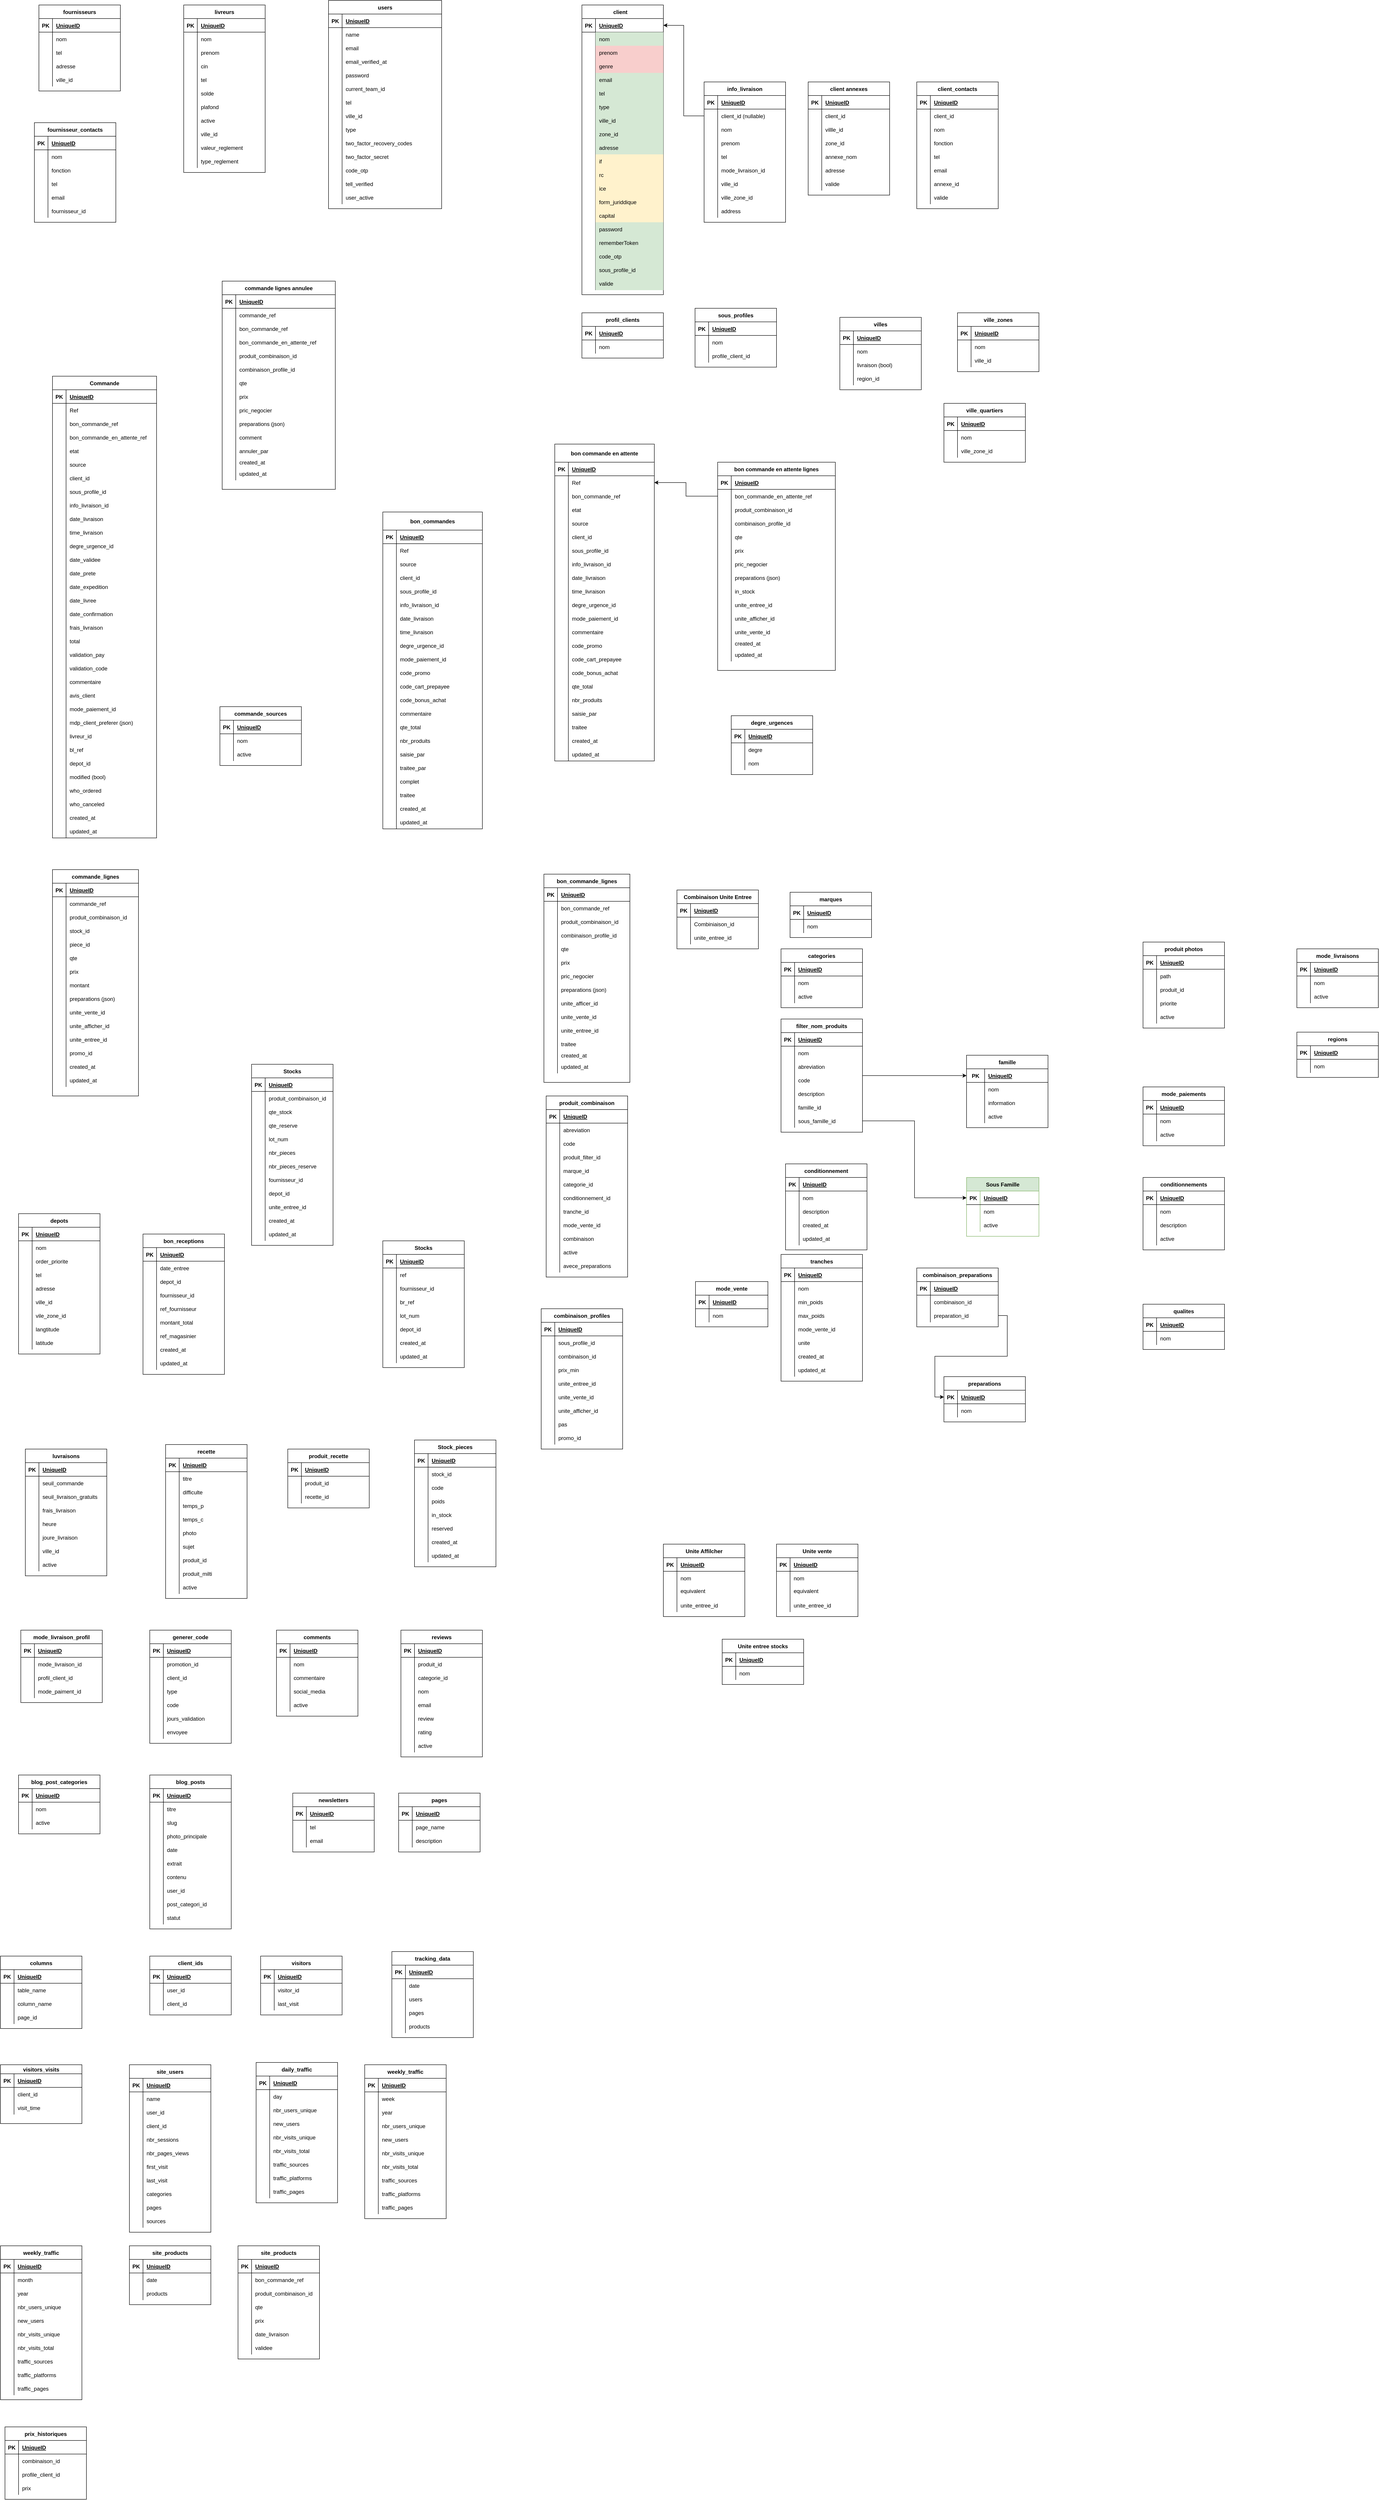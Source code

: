 <mxfile version="17.4.1" type="github">
  <diagram id="jdVWw1EfKwRY6dixrHXG" name="Page-1">
    <mxGraphModel dx="-8876" dy="4418" grid="1" gridSize="10" guides="1" tooltips="1" connect="1" arrows="1" fold="1" page="1" pageScale="1" pageWidth="1200" pageHeight="1600" math="0" shadow="0">
      <root>
        <mxCell id="0" />
        <mxCell id="1" parent="0" />
        <mxCell id="bAHn6N52rMWWbMOm-jCf-1" value="produit_combinaison" style="shape=table;startSize=30;container=1;collapsible=1;childLayout=tableLayout;fixedRows=1;rowLines=0;fontStyle=1;align=center;resizeLast=1;" parent="1" vertex="1">
          <mxGeometry x="12081" y="-700" width="180" height="400" as="geometry" />
        </mxCell>
        <mxCell id="bAHn6N52rMWWbMOm-jCf-2" value="" style="shape=partialRectangle;collapsible=0;dropTarget=0;pointerEvents=0;fillColor=none;top=0;left=0;bottom=1;right=0;points=[[0,0.5],[1,0.5]];portConstraint=eastwest;" parent="bAHn6N52rMWWbMOm-jCf-1" vertex="1">
          <mxGeometry y="30" width="180" height="30" as="geometry" />
        </mxCell>
        <mxCell id="bAHn6N52rMWWbMOm-jCf-3" value="PK" style="shape=partialRectangle;connectable=0;fillColor=none;top=0;left=0;bottom=0;right=0;fontStyle=1;overflow=hidden;" parent="bAHn6N52rMWWbMOm-jCf-2" vertex="1">
          <mxGeometry width="30.0" height="30" as="geometry">
            <mxRectangle width="30.0" height="30" as="alternateBounds" />
          </mxGeometry>
        </mxCell>
        <mxCell id="bAHn6N52rMWWbMOm-jCf-4" value="UniqueID" style="shape=partialRectangle;connectable=0;fillColor=none;top=0;left=0;bottom=0;right=0;align=left;spacingLeft=6;fontStyle=5;overflow=hidden;" parent="bAHn6N52rMWWbMOm-jCf-2" vertex="1">
          <mxGeometry x="30.0" width="150.0" height="30" as="geometry">
            <mxRectangle width="150.0" height="30" as="alternateBounds" />
          </mxGeometry>
        </mxCell>
        <mxCell id="HpVtya3vAfCzj7GxDigg-343" style="shape=partialRectangle;collapsible=0;dropTarget=0;pointerEvents=0;fillColor=none;top=0;left=0;bottom=0;right=0;points=[[0,0.5],[1,0.5]];portConstraint=eastwest;" vertex="1" parent="bAHn6N52rMWWbMOm-jCf-1">
          <mxGeometry y="60" width="180" height="30" as="geometry" />
        </mxCell>
        <mxCell id="HpVtya3vAfCzj7GxDigg-344" style="shape=partialRectangle;connectable=0;fillColor=none;top=0;left=0;bottom=0;right=0;editable=1;overflow=hidden;" vertex="1" parent="HpVtya3vAfCzj7GxDigg-343">
          <mxGeometry width="30.0" height="30" as="geometry">
            <mxRectangle width="30.0" height="30" as="alternateBounds" />
          </mxGeometry>
        </mxCell>
        <mxCell id="HpVtya3vAfCzj7GxDigg-345" value="abreviation" style="shape=partialRectangle;connectable=0;fillColor=none;top=0;left=0;bottom=0;right=0;align=left;spacingLeft=6;overflow=hidden;" vertex="1" parent="HpVtya3vAfCzj7GxDigg-343">
          <mxGeometry x="30.0" width="150.0" height="30" as="geometry">
            <mxRectangle width="150.0" height="30" as="alternateBounds" />
          </mxGeometry>
        </mxCell>
        <mxCell id="HpVtya3vAfCzj7GxDigg-346" style="shape=partialRectangle;collapsible=0;dropTarget=0;pointerEvents=0;fillColor=none;top=0;left=0;bottom=0;right=0;points=[[0,0.5],[1,0.5]];portConstraint=eastwest;" vertex="1" parent="bAHn6N52rMWWbMOm-jCf-1">
          <mxGeometry y="90" width="180" height="30" as="geometry" />
        </mxCell>
        <mxCell id="HpVtya3vAfCzj7GxDigg-347" style="shape=partialRectangle;connectable=0;fillColor=none;top=0;left=0;bottom=0;right=0;editable=1;overflow=hidden;" vertex="1" parent="HpVtya3vAfCzj7GxDigg-346">
          <mxGeometry width="30.0" height="30" as="geometry">
            <mxRectangle width="30.0" height="30" as="alternateBounds" />
          </mxGeometry>
        </mxCell>
        <mxCell id="HpVtya3vAfCzj7GxDigg-348" value="code" style="shape=partialRectangle;connectable=0;fillColor=none;top=0;left=0;bottom=0;right=0;align=left;spacingLeft=6;overflow=hidden;" vertex="1" parent="HpVtya3vAfCzj7GxDigg-346">
          <mxGeometry x="30.0" width="150.0" height="30" as="geometry">
            <mxRectangle width="150.0" height="30" as="alternateBounds" />
          </mxGeometry>
        </mxCell>
        <mxCell id="bAHn6N52rMWWbMOm-jCf-5" value="" style="shape=partialRectangle;collapsible=0;dropTarget=0;pointerEvents=0;fillColor=none;top=0;left=0;bottom=0;right=0;points=[[0,0.5],[1,0.5]];portConstraint=eastwest;" parent="bAHn6N52rMWWbMOm-jCf-1" vertex="1">
          <mxGeometry y="120" width="180" height="30" as="geometry" />
        </mxCell>
        <mxCell id="bAHn6N52rMWWbMOm-jCf-6" value="" style="shape=partialRectangle;connectable=0;fillColor=none;top=0;left=0;bottom=0;right=0;editable=1;overflow=hidden;" parent="bAHn6N52rMWWbMOm-jCf-5" vertex="1">
          <mxGeometry width="30.0" height="30" as="geometry">
            <mxRectangle width="30.0" height="30" as="alternateBounds" />
          </mxGeometry>
        </mxCell>
        <mxCell id="bAHn6N52rMWWbMOm-jCf-7" value="produit_filter_id" style="shape=partialRectangle;connectable=0;fillColor=none;top=0;left=0;bottom=0;right=0;align=left;spacingLeft=6;overflow=hidden;" parent="bAHn6N52rMWWbMOm-jCf-5" vertex="1">
          <mxGeometry x="30.0" width="150.0" height="30" as="geometry">
            <mxRectangle width="150.0" height="30" as="alternateBounds" />
          </mxGeometry>
        </mxCell>
        <mxCell id="HpVtya3vAfCzj7GxDigg-349" style="shape=partialRectangle;collapsible=0;dropTarget=0;pointerEvents=0;fillColor=none;top=0;left=0;bottom=0;right=0;points=[[0,0.5],[1,0.5]];portConstraint=eastwest;" vertex="1" parent="bAHn6N52rMWWbMOm-jCf-1">
          <mxGeometry y="150" width="180" height="30" as="geometry" />
        </mxCell>
        <mxCell id="HpVtya3vAfCzj7GxDigg-350" style="shape=partialRectangle;connectable=0;fillColor=none;top=0;left=0;bottom=0;right=0;editable=1;overflow=hidden;" vertex="1" parent="HpVtya3vAfCzj7GxDigg-349">
          <mxGeometry width="30.0" height="30" as="geometry">
            <mxRectangle width="30.0" height="30" as="alternateBounds" />
          </mxGeometry>
        </mxCell>
        <mxCell id="HpVtya3vAfCzj7GxDigg-351" value="marque_id" style="shape=partialRectangle;connectable=0;fillColor=none;top=0;left=0;bottom=0;right=0;align=left;spacingLeft=6;overflow=hidden;" vertex="1" parent="HpVtya3vAfCzj7GxDigg-349">
          <mxGeometry x="30.0" width="150.0" height="30" as="geometry">
            <mxRectangle width="150.0" height="30" as="alternateBounds" />
          </mxGeometry>
        </mxCell>
        <mxCell id="AZtkA3-vNV-YTIAWvJOw-45" style="shape=partialRectangle;collapsible=0;dropTarget=0;pointerEvents=0;fillColor=none;top=0;left=0;bottom=0;right=0;points=[[0,0.5],[1,0.5]];portConstraint=eastwest;" parent="bAHn6N52rMWWbMOm-jCf-1" vertex="1">
          <mxGeometry y="180" width="180" height="30" as="geometry" />
        </mxCell>
        <mxCell id="AZtkA3-vNV-YTIAWvJOw-46" style="shape=partialRectangle;connectable=0;fillColor=none;top=0;left=0;bottom=0;right=0;editable=1;overflow=hidden;" parent="AZtkA3-vNV-YTIAWvJOw-45" vertex="1">
          <mxGeometry width="30.0" height="30" as="geometry">
            <mxRectangle width="30.0" height="30" as="alternateBounds" />
          </mxGeometry>
        </mxCell>
        <mxCell id="AZtkA3-vNV-YTIAWvJOw-47" value="categorie_id" style="shape=partialRectangle;connectable=0;fillColor=none;top=0;left=0;bottom=0;right=0;align=left;spacingLeft=6;overflow=hidden;" parent="AZtkA3-vNV-YTIAWvJOw-45" vertex="1">
          <mxGeometry x="30.0" width="150.0" height="30" as="geometry">
            <mxRectangle width="150.0" height="30" as="alternateBounds" />
          </mxGeometry>
        </mxCell>
        <mxCell id="bAHn6N52rMWWbMOm-jCf-8" value="" style="shape=partialRectangle;collapsible=0;dropTarget=0;pointerEvents=0;fillColor=none;top=0;left=0;bottom=0;right=0;points=[[0,0.5],[1,0.5]];portConstraint=eastwest;" parent="bAHn6N52rMWWbMOm-jCf-1" vertex="1">
          <mxGeometry y="210" width="180" height="30" as="geometry" />
        </mxCell>
        <mxCell id="bAHn6N52rMWWbMOm-jCf-9" value="" style="shape=partialRectangle;connectable=0;fillColor=none;top=0;left=0;bottom=0;right=0;editable=1;overflow=hidden;" parent="bAHn6N52rMWWbMOm-jCf-8" vertex="1">
          <mxGeometry width="30.0" height="30" as="geometry">
            <mxRectangle width="30.0" height="30" as="alternateBounds" />
          </mxGeometry>
        </mxCell>
        <mxCell id="bAHn6N52rMWWbMOm-jCf-10" value="conditionnement_id" style="shape=partialRectangle;connectable=0;fillColor=none;top=0;left=0;bottom=0;right=0;align=left;spacingLeft=6;overflow=hidden;" parent="bAHn6N52rMWWbMOm-jCf-8" vertex="1">
          <mxGeometry x="30.0" width="150.0" height="30" as="geometry">
            <mxRectangle width="150.0" height="30" as="alternateBounds" />
          </mxGeometry>
        </mxCell>
        <mxCell id="bAHn6N52rMWWbMOm-jCf-11" style="shape=partialRectangle;collapsible=0;dropTarget=0;pointerEvents=0;fillColor=none;top=0;left=0;bottom=0;right=0;points=[[0,0.5],[1,0.5]];portConstraint=eastwest;" parent="bAHn6N52rMWWbMOm-jCf-1" vertex="1">
          <mxGeometry y="240" width="180" height="30" as="geometry" />
        </mxCell>
        <mxCell id="bAHn6N52rMWWbMOm-jCf-12" value="&#xa;&#xa;&lt;span style=&quot;color: rgb(0, 0, 0); font-family: helvetica; font-size: 12px; font-style: normal; font-weight: 400; letter-spacing: normal; text-align: left; text-indent: 0px; text-transform: none; word-spacing: 0px; background-color: rgb(255, 255, 255); display: inline; float: none;&quot;&gt;tranche_id&lt;/span&gt;&#xa;&#xa;" style="shape=partialRectangle;connectable=0;fillColor=none;top=0;left=0;bottom=0;right=0;editable=1;overflow=hidden;" parent="bAHn6N52rMWWbMOm-jCf-11" vertex="1">
          <mxGeometry width="30.0" height="30" as="geometry">
            <mxRectangle width="30.0" height="30" as="alternateBounds" />
          </mxGeometry>
        </mxCell>
        <mxCell id="bAHn6N52rMWWbMOm-jCf-13" value="tranche_id" style="shape=partialRectangle;connectable=0;fillColor=none;top=0;left=0;bottom=0;right=0;align=left;spacingLeft=6;overflow=hidden;" parent="bAHn6N52rMWWbMOm-jCf-11" vertex="1">
          <mxGeometry x="30.0" width="150.0" height="30" as="geometry">
            <mxRectangle width="150.0" height="30" as="alternateBounds" />
          </mxGeometry>
        </mxCell>
        <mxCell id="bAHn6N52rMWWbMOm-jCf-14" style="shape=partialRectangle;collapsible=0;dropTarget=0;pointerEvents=0;fillColor=none;top=0;left=0;bottom=0;right=0;points=[[0,0.5],[1,0.5]];portConstraint=eastwest;" parent="bAHn6N52rMWWbMOm-jCf-1" vertex="1">
          <mxGeometry y="270" width="180" height="30" as="geometry" />
        </mxCell>
        <mxCell id="bAHn6N52rMWWbMOm-jCf-15" style="shape=partialRectangle;connectable=0;fillColor=none;top=0;left=0;bottom=0;right=0;editable=1;overflow=hidden;" parent="bAHn6N52rMWWbMOm-jCf-14" vertex="1">
          <mxGeometry width="30.0" height="30" as="geometry">
            <mxRectangle width="30.0" height="30" as="alternateBounds" />
          </mxGeometry>
        </mxCell>
        <mxCell id="bAHn6N52rMWWbMOm-jCf-16" value="mode_vente_id" style="shape=partialRectangle;connectable=0;fillColor=none;top=0;left=0;bottom=0;right=0;align=left;spacingLeft=6;overflow=hidden;" parent="bAHn6N52rMWWbMOm-jCf-14" vertex="1">
          <mxGeometry x="30.0" width="150.0" height="30" as="geometry">
            <mxRectangle width="150.0" height="30" as="alternateBounds" />
          </mxGeometry>
        </mxCell>
        <mxCell id="bAHn6N52rMWWbMOm-jCf-23" style="shape=partialRectangle;collapsible=0;dropTarget=0;pointerEvents=0;fillColor=none;top=0;left=0;bottom=0;right=0;points=[[0,0.5],[1,0.5]];portConstraint=eastwest;" parent="bAHn6N52rMWWbMOm-jCf-1" vertex="1">
          <mxGeometry y="300" width="180" height="30" as="geometry" />
        </mxCell>
        <mxCell id="bAHn6N52rMWWbMOm-jCf-24" style="shape=partialRectangle;connectable=0;fillColor=none;top=0;left=0;bottom=0;right=0;editable=1;overflow=hidden;" parent="bAHn6N52rMWWbMOm-jCf-23" vertex="1">
          <mxGeometry width="30.0" height="30" as="geometry">
            <mxRectangle width="30.0" height="30" as="alternateBounds" />
          </mxGeometry>
        </mxCell>
        <mxCell id="bAHn6N52rMWWbMOm-jCf-25" value="combinaison" style="shape=partialRectangle;connectable=0;fillColor=none;top=0;left=0;bottom=0;right=0;align=left;spacingLeft=6;overflow=hidden;" parent="bAHn6N52rMWWbMOm-jCf-23" vertex="1">
          <mxGeometry x="30.0" width="150.0" height="30" as="geometry">
            <mxRectangle width="150.0" height="30" as="alternateBounds" />
          </mxGeometry>
        </mxCell>
        <mxCell id="bAHn6N52rMWWbMOm-jCf-20" style="shape=partialRectangle;collapsible=0;dropTarget=0;pointerEvents=0;fillColor=none;top=0;left=0;bottom=0;right=0;points=[[0,0.5],[1,0.5]];portConstraint=eastwest;" parent="bAHn6N52rMWWbMOm-jCf-1" vertex="1">
          <mxGeometry y="330" width="180" height="30" as="geometry" />
        </mxCell>
        <mxCell id="bAHn6N52rMWWbMOm-jCf-21" style="shape=partialRectangle;connectable=0;fillColor=none;top=0;left=0;bottom=0;right=0;editable=1;overflow=hidden;" parent="bAHn6N52rMWWbMOm-jCf-20" vertex="1">
          <mxGeometry width="30.0" height="30" as="geometry">
            <mxRectangle width="30.0" height="30" as="alternateBounds" />
          </mxGeometry>
        </mxCell>
        <mxCell id="bAHn6N52rMWWbMOm-jCf-22" value="active" style="shape=partialRectangle;connectable=0;fillColor=none;top=0;left=0;bottom=0;right=0;align=left;spacingLeft=6;overflow=hidden;" parent="bAHn6N52rMWWbMOm-jCf-20" vertex="1">
          <mxGeometry x="30.0" width="150.0" height="30" as="geometry">
            <mxRectangle width="150.0" height="30" as="alternateBounds" />
          </mxGeometry>
        </mxCell>
        <mxCell id="bAHn6N52rMWWbMOm-jCf-29" value="" style="shape=partialRectangle;collapsible=0;dropTarget=0;pointerEvents=0;fillColor=none;top=0;left=0;bottom=0;right=0;points=[[0,0.5],[1,0.5]];portConstraint=eastwest;" parent="bAHn6N52rMWWbMOm-jCf-1" vertex="1">
          <mxGeometry y="360" width="180" height="30" as="geometry" />
        </mxCell>
        <mxCell id="bAHn6N52rMWWbMOm-jCf-30" value="" style="shape=partialRectangle;connectable=0;fillColor=none;top=0;left=0;bottom=0;right=0;editable=1;overflow=hidden;" parent="bAHn6N52rMWWbMOm-jCf-29" vertex="1">
          <mxGeometry width="30.0" height="30" as="geometry">
            <mxRectangle width="30.0" height="30" as="alternateBounds" />
          </mxGeometry>
        </mxCell>
        <mxCell id="bAHn6N52rMWWbMOm-jCf-31" value="avece_preparations" style="shape=partialRectangle;connectable=0;fillColor=none;top=0;left=0;bottom=0;right=0;align=left;spacingLeft=6;overflow=hidden;" parent="bAHn6N52rMWWbMOm-jCf-29" vertex="1">
          <mxGeometry x="30.0" width="150.0" height="30" as="geometry">
            <mxRectangle width="150.0" height="30" as="alternateBounds" />
          </mxGeometry>
        </mxCell>
        <mxCell id="bAHn6N52rMWWbMOm-jCf-35" value="Stocks" style="shape=table;startSize=30;container=1;collapsible=1;childLayout=tableLayout;fixedRows=1;rowLines=0;fontStyle=1;align=center;resizeLast=1;" parent="1" vertex="1">
          <mxGeometry x="11430" y="-770" width="180" height="400" as="geometry" />
        </mxCell>
        <mxCell id="bAHn6N52rMWWbMOm-jCf-36" value="" style="shape=partialRectangle;collapsible=0;dropTarget=0;pointerEvents=0;fillColor=none;top=0;left=0;bottom=1;right=0;points=[[0,0.5],[1,0.5]];portConstraint=eastwest;" parent="bAHn6N52rMWWbMOm-jCf-35" vertex="1">
          <mxGeometry y="30" width="180" height="30" as="geometry" />
        </mxCell>
        <mxCell id="bAHn6N52rMWWbMOm-jCf-37" value="PK" style="shape=partialRectangle;connectable=0;fillColor=none;top=0;left=0;bottom=0;right=0;fontStyle=1;overflow=hidden;" parent="bAHn6N52rMWWbMOm-jCf-36" vertex="1">
          <mxGeometry width="30" height="30" as="geometry">
            <mxRectangle width="30" height="30" as="alternateBounds" />
          </mxGeometry>
        </mxCell>
        <mxCell id="bAHn6N52rMWWbMOm-jCf-38" value="UniqueID" style="shape=partialRectangle;connectable=0;fillColor=none;top=0;left=0;bottom=0;right=0;align=left;spacingLeft=6;fontStyle=5;overflow=hidden;" parent="bAHn6N52rMWWbMOm-jCf-36" vertex="1">
          <mxGeometry x="30" width="150" height="30" as="geometry">
            <mxRectangle width="150" height="30" as="alternateBounds" />
          </mxGeometry>
        </mxCell>
        <mxCell id="bAHn6N52rMWWbMOm-jCf-42" style="shape=partialRectangle;collapsible=0;dropTarget=0;pointerEvents=0;fillColor=none;top=0;left=0;bottom=0;right=0;points=[[0,0.5],[1,0.5]];portConstraint=eastwest;" parent="bAHn6N52rMWWbMOm-jCf-35" vertex="1">
          <mxGeometry y="60" width="180" height="30" as="geometry" />
        </mxCell>
        <mxCell id="bAHn6N52rMWWbMOm-jCf-43" style="shape=partialRectangle;connectable=0;fillColor=none;top=0;left=0;bottom=0;right=0;editable=1;overflow=hidden;" parent="bAHn6N52rMWWbMOm-jCf-42" vertex="1">
          <mxGeometry width="30" height="30" as="geometry">
            <mxRectangle width="30" height="30" as="alternateBounds" />
          </mxGeometry>
        </mxCell>
        <mxCell id="bAHn6N52rMWWbMOm-jCf-44" value="produit_combinaison_id" style="shape=partialRectangle;connectable=0;fillColor=none;top=0;left=0;bottom=0;right=0;align=left;spacingLeft=6;overflow=hidden;" parent="bAHn6N52rMWWbMOm-jCf-42" vertex="1">
          <mxGeometry x="30" width="150" height="30" as="geometry">
            <mxRectangle width="150" height="30" as="alternateBounds" />
          </mxGeometry>
        </mxCell>
        <mxCell id="bAHn6N52rMWWbMOm-jCf-762" style="shape=partialRectangle;collapsible=0;dropTarget=0;pointerEvents=0;fillColor=none;top=0;left=0;bottom=0;right=0;points=[[0,0.5],[1,0.5]];portConstraint=eastwest;" parent="bAHn6N52rMWWbMOm-jCf-35" vertex="1">
          <mxGeometry y="90" width="180" height="30" as="geometry" />
        </mxCell>
        <mxCell id="bAHn6N52rMWWbMOm-jCf-763" value="&#xa;&#xa;&lt;span style=&quot;color: rgb(0, 0, 0); font-family: helvetica; font-size: 12px; font-style: normal; font-weight: 400; letter-spacing: normal; text-align: left; text-indent: 0px; text-transform: none; word-spacing: 0px; background-color: rgb(248, 249, 250); display: inline; float: none;&quot;&gt;stocks_id&lt;/span&gt;&#xa;&#xa;" style="shape=partialRectangle;connectable=0;fillColor=none;top=0;left=0;bottom=0;right=0;editable=1;overflow=hidden;" parent="bAHn6N52rMWWbMOm-jCf-762" vertex="1">
          <mxGeometry width="30" height="30" as="geometry">
            <mxRectangle width="30" height="30" as="alternateBounds" />
          </mxGeometry>
        </mxCell>
        <mxCell id="bAHn6N52rMWWbMOm-jCf-764" value="qte_stock" style="shape=partialRectangle;connectable=0;fillColor=none;top=0;left=0;bottom=0;right=0;align=left;spacingLeft=6;overflow=hidden;" parent="bAHn6N52rMWWbMOm-jCf-762" vertex="1">
          <mxGeometry x="30" width="150" height="30" as="geometry">
            <mxRectangle width="150" height="30" as="alternateBounds" />
          </mxGeometry>
        </mxCell>
        <mxCell id="bAHn6N52rMWWbMOm-jCf-51" style="shape=partialRectangle;collapsible=0;dropTarget=0;pointerEvents=0;fillColor=none;top=0;left=0;bottom=0;right=0;points=[[0,0.5],[1,0.5]];portConstraint=eastwest;" parent="bAHn6N52rMWWbMOm-jCf-35" vertex="1">
          <mxGeometry y="120" width="180" height="30" as="geometry" />
        </mxCell>
        <mxCell id="bAHn6N52rMWWbMOm-jCf-52" style="shape=partialRectangle;connectable=0;fillColor=none;top=0;left=0;bottom=0;right=0;editable=1;overflow=hidden;" parent="bAHn6N52rMWWbMOm-jCf-51" vertex="1">
          <mxGeometry width="30" height="30" as="geometry">
            <mxRectangle width="30" height="30" as="alternateBounds" />
          </mxGeometry>
        </mxCell>
        <mxCell id="bAHn6N52rMWWbMOm-jCf-53" value="qte_reserve" style="shape=partialRectangle;connectable=0;fillColor=none;top=0;left=0;bottom=0;right=0;align=left;spacingLeft=6;overflow=hidden;" parent="bAHn6N52rMWWbMOm-jCf-51" vertex="1">
          <mxGeometry x="30" width="150" height="30" as="geometry">
            <mxRectangle width="150" height="30" as="alternateBounds" />
          </mxGeometry>
        </mxCell>
        <mxCell id="bAHn6N52rMWWbMOm-jCf-54" style="shape=partialRectangle;collapsible=0;dropTarget=0;pointerEvents=0;fillColor=none;top=0;left=0;bottom=0;right=0;points=[[0,0.5],[1,0.5]];portConstraint=eastwest;" parent="bAHn6N52rMWWbMOm-jCf-35" vertex="1">
          <mxGeometry y="150" width="180" height="30" as="geometry" />
        </mxCell>
        <mxCell id="bAHn6N52rMWWbMOm-jCf-55" style="shape=partialRectangle;connectable=0;fillColor=none;top=0;left=0;bottom=0;right=0;editable=1;overflow=hidden;" parent="bAHn6N52rMWWbMOm-jCf-54" vertex="1">
          <mxGeometry width="30" height="30" as="geometry">
            <mxRectangle width="30" height="30" as="alternateBounds" />
          </mxGeometry>
        </mxCell>
        <mxCell id="bAHn6N52rMWWbMOm-jCf-56" value="lot_num" style="shape=partialRectangle;connectable=0;fillColor=none;top=0;left=0;bottom=0;right=0;align=left;spacingLeft=6;overflow=hidden;" parent="bAHn6N52rMWWbMOm-jCf-54" vertex="1">
          <mxGeometry x="30" width="150" height="30" as="geometry">
            <mxRectangle width="150" height="30" as="alternateBounds" />
          </mxGeometry>
        </mxCell>
        <mxCell id="bAHn6N52rMWWbMOm-jCf-57" style="shape=partialRectangle;collapsible=0;dropTarget=0;pointerEvents=0;fillColor=none;top=0;left=0;bottom=0;right=0;points=[[0,0.5],[1,0.5]];portConstraint=eastwest;" parent="bAHn6N52rMWWbMOm-jCf-35" vertex="1">
          <mxGeometry y="180" width="180" height="30" as="geometry" />
        </mxCell>
        <mxCell id="bAHn6N52rMWWbMOm-jCf-58" style="shape=partialRectangle;connectable=0;fillColor=none;top=0;left=0;bottom=0;right=0;editable=1;overflow=hidden;" parent="bAHn6N52rMWWbMOm-jCf-57" vertex="1">
          <mxGeometry width="30" height="30" as="geometry">
            <mxRectangle width="30" height="30" as="alternateBounds" />
          </mxGeometry>
        </mxCell>
        <mxCell id="bAHn6N52rMWWbMOm-jCf-59" value="nbr_pieces" style="shape=partialRectangle;connectable=0;fillColor=none;top=0;left=0;bottom=0;right=0;align=left;spacingLeft=6;overflow=hidden;" parent="bAHn6N52rMWWbMOm-jCf-57" vertex="1">
          <mxGeometry x="30" width="150" height="30" as="geometry">
            <mxRectangle width="150" height="30" as="alternateBounds" />
          </mxGeometry>
        </mxCell>
        <mxCell id="bAHn6N52rMWWbMOm-jCf-78" style="shape=partialRectangle;collapsible=0;dropTarget=0;pointerEvents=0;fillColor=none;top=0;left=0;bottom=0;right=0;points=[[0,0.5],[1,0.5]];portConstraint=eastwest;" parent="bAHn6N52rMWWbMOm-jCf-35" vertex="1">
          <mxGeometry y="210" width="180" height="30" as="geometry" />
        </mxCell>
        <mxCell id="bAHn6N52rMWWbMOm-jCf-79" style="shape=partialRectangle;connectable=0;fillColor=none;top=0;left=0;bottom=0;right=0;editable=1;overflow=hidden;" parent="bAHn6N52rMWWbMOm-jCf-78" vertex="1">
          <mxGeometry width="30" height="30" as="geometry">
            <mxRectangle width="30" height="30" as="alternateBounds" />
          </mxGeometry>
        </mxCell>
        <mxCell id="bAHn6N52rMWWbMOm-jCf-80" value="nbr_pieces_reserve" style="shape=partialRectangle;connectable=0;fillColor=none;top=0;left=0;bottom=0;right=0;align=left;spacingLeft=6;overflow=hidden;" parent="bAHn6N52rMWWbMOm-jCf-78" vertex="1">
          <mxGeometry x="30" width="150" height="30" as="geometry">
            <mxRectangle width="150" height="30" as="alternateBounds" />
          </mxGeometry>
        </mxCell>
        <mxCell id="bAHn6N52rMWWbMOm-jCf-81" style="shape=partialRectangle;collapsible=0;dropTarget=0;pointerEvents=0;fillColor=none;top=0;left=0;bottom=0;right=0;points=[[0,0.5],[1,0.5]];portConstraint=eastwest;" parent="bAHn6N52rMWWbMOm-jCf-35" vertex="1">
          <mxGeometry y="240" width="180" height="30" as="geometry" />
        </mxCell>
        <mxCell id="bAHn6N52rMWWbMOm-jCf-82" style="shape=partialRectangle;connectable=0;fillColor=none;top=0;left=0;bottom=0;right=0;editable=1;overflow=hidden;" parent="bAHn6N52rMWWbMOm-jCf-81" vertex="1">
          <mxGeometry width="30" height="30" as="geometry">
            <mxRectangle width="30" height="30" as="alternateBounds" />
          </mxGeometry>
        </mxCell>
        <mxCell id="bAHn6N52rMWWbMOm-jCf-83" value="fournisseur_id" style="shape=partialRectangle;connectable=0;fillColor=none;top=0;left=0;bottom=0;right=0;align=left;spacingLeft=6;overflow=hidden;" parent="bAHn6N52rMWWbMOm-jCf-81" vertex="1">
          <mxGeometry x="30" width="150" height="30" as="geometry">
            <mxRectangle width="150" height="30" as="alternateBounds" />
          </mxGeometry>
        </mxCell>
        <mxCell id="bAHn6N52rMWWbMOm-jCf-84" style="shape=partialRectangle;collapsible=0;dropTarget=0;pointerEvents=0;fillColor=none;top=0;left=0;bottom=0;right=0;points=[[0,0.5],[1,0.5]];portConstraint=eastwest;" parent="bAHn6N52rMWWbMOm-jCf-35" vertex="1">
          <mxGeometry y="270" width="180" height="30" as="geometry" />
        </mxCell>
        <mxCell id="bAHn6N52rMWWbMOm-jCf-85" style="shape=partialRectangle;connectable=0;fillColor=none;top=0;left=0;bottom=0;right=0;editable=1;overflow=hidden;" parent="bAHn6N52rMWWbMOm-jCf-84" vertex="1">
          <mxGeometry width="30" height="30" as="geometry">
            <mxRectangle width="30" height="30" as="alternateBounds" />
          </mxGeometry>
        </mxCell>
        <mxCell id="bAHn6N52rMWWbMOm-jCf-86" value="depot_id" style="shape=partialRectangle;connectable=0;fillColor=none;top=0;left=0;bottom=0;right=0;align=left;spacingLeft=6;overflow=hidden;" parent="bAHn6N52rMWWbMOm-jCf-84" vertex="1">
          <mxGeometry x="30" width="150" height="30" as="geometry">
            <mxRectangle width="150" height="30" as="alternateBounds" />
          </mxGeometry>
        </mxCell>
        <mxCell id="n6n0H7KTAtJl7u9EFXDm-72" style="shape=partialRectangle;collapsible=0;dropTarget=0;pointerEvents=0;fillColor=none;top=0;left=0;bottom=0;right=0;points=[[0,0.5],[1,0.5]];portConstraint=eastwest;" parent="bAHn6N52rMWWbMOm-jCf-35" vertex="1">
          <mxGeometry y="300" width="180" height="30" as="geometry" />
        </mxCell>
        <mxCell id="n6n0H7KTAtJl7u9EFXDm-73" style="shape=partialRectangle;connectable=0;fillColor=none;top=0;left=0;bottom=0;right=0;editable=1;overflow=hidden;" parent="n6n0H7KTAtJl7u9EFXDm-72" vertex="1">
          <mxGeometry width="30" height="30" as="geometry">
            <mxRectangle width="30" height="30" as="alternateBounds" />
          </mxGeometry>
        </mxCell>
        <mxCell id="n6n0H7KTAtJl7u9EFXDm-74" value="unite_entree_id" style="shape=partialRectangle;connectable=0;fillColor=none;top=0;left=0;bottom=0;right=0;align=left;spacingLeft=6;overflow=hidden;" parent="n6n0H7KTAtJl7u9EFXDm-72" vertex="1">
          <mxGeometry x="30" width="150" height="30" as="geometry">
            <mxRectangle width="150" height="30" as="alternateBounds" />
          </mxGeometry>
        </mxCell>
        <mxCell id="bAHn6N52rMWWbMOm-jCf-93" style="shape=partialRectangle;collapsible=0;dropTarget=0;pointerEvents=0;fillColor=none;top=0;left=0;bottom=0;right=0;points=[[0,0.5],[1,0.5]];portConstraint=eastwest;" parent="bAHn6N52rMWWbMOm-jCf-35" vertex="1">
          <mxGeometry y="330" width="180" height="30" as="geometry" />
        </mxCell>
        <mxCell id="bAHn6N52rMWWbMOm-jCf-94" style="shape=partialRectangle;connectable=0;fillColor=none;top=0;left=0;bottom=0;right=0;editable=1;overflow=hidden;" parent="bAHn6N52rMWWbMOm-jCf-93" vertex="1">
          <mxGeometry width="30" height="30" as="geometry">
            <mxRectangle width="30" height="30" as="alternateBounds" />
          </mxGeometry>
        </mxCell>
        <mxCell id="bAHn6N52rMWWbMOm-jCf-95" value="created_at" style="shape=partialRectangle;connectable=0;fillColor=none;top=0;left=0;bottom=0;right=0;align=left;spacingLeft=6;overflow=hidden;" parent="bAHn6N52rMWWbMOm-jCf-93" vertex="1">
          <mxGeometry x="30" width="150" height="30" as="geometry">
            <mxRectangle width="150" height="30" as="alternateBounds" />
          </mxGeometry>
        </mxCell>
        <mxCell id="bAHn6N52rMWWbMOm-jCf-96" style="shape=partialRectangle;collapsible=0;dropTarget=0;pointerEvents=0;fillColor=none;top=0;left=0;bottom=0;right=0;points=[[0,0.5],[1,0.5]];portConstraint=eastwest;" parent="bAHn6N52rMWWbMOm-jCf-35" vertex="1">
          <mxGeometry y="360" width="180" height="30" as="geometry" />
        </mxCell>
        <mxCell id="bAHn6N52rMWWbMOm-jCf-97" style="shape=partialRectangle;connectable=0;fillColor=none;top=0;left=0;bottom=0;right=0;editable=1;overflow=hidden;" parent="bAHn6N52rMWWbMOm-jCf-96" vertex="1">
          <mxGeometry width="30" height="30" as="geometry">
            <mxRectangle width="30" height="30" as="alternateBounds" />
          </mxGeometry>
        </mxCell>
        <mxCell id="bAHn6N52rMWWbMOm-jCf-98" value="updated_at" style="shape=partialRectangle;connectable=0;fillColor=none;top=0;left=0;bottom=0;right=0;align=left;spacingLeft=6;overflow=hidden;" parent="bAHn6N52rMWWbMOm-jCf-96" vertex="1">
          <mxGeometry x="30" width="150" height="30" as="geometry">
            <mxRectangle width="150" height="30" as="alternateBounds" />
          </mxGeometry>
        </mxCell>
        <mxCell id="bAHn6N52rMWWbMOm-jCf-154" value="tranches" style="shape=table;startSize=30;container=1;collapsible=1;childLayout=tableLayout;fixedRows=1;rowLines=0;fontStyle=1;align=center;resizeLast=1;" parent="1" vertex="1">
          <mxGeometry x="12600" y="-350" width="180" height="280" as="geometry" />
        </mxCell>
        <mxCell id="bAHn6N52rMWWbMOm-jCf-155" value="" style="shape=partialRectangle;collapsible=0;dropTarget=0;pointerEvents=0;fillColor=none;top=0;left=0;bottom=1;right=0;points=[[0,0.5],[1,0.5]];portConstraint=eastwest;" parent="bAHn6N52rMWWbMOm-jCf-154" vertex="1">
          <mxGeometry y="30" width="180" height="30" as="geometry" />
        </mxCell>
        <mxCell id="bAHn6N52rMWWbMOm-jCf-156" value="PK" style="shape=partialRectangle;connectable=0;fillColor=none;top=0;left=0;bottom=0;right=0;fontStyle=1;overflow=hidden;" parent="bAHn6N52rMWWbMOm-jCf-155" vertex="1">
          <mxGeometry width="30" height="30" as="geometry">
            <mxRectangle width="30" height="30" as="alternateBounds" />
          </mxGeometry>
        </mxCell>
        <mxCell id="bAHn6N52rMWWbMOm-jCf-157" value="UniqueID" style="shape=partialRectangle;connectable=0;fillColor=none;top=0;left=0;bottom=0;right=0;align=left;spacingLeft=6;fontStyle=5;overflow=hidden;" parent="bAHn6N52rMWWbMOm-jCf-155" vertex="1">
          <mxGeometry x="30" width="150" height="30" as="geometry">
            <mxRectangle width="150" height="30" as="alternateBounds" />
          </mxGeometry>
        </mxCell>
        <mxCell id="bAHn6N52rMWWbMOm-jCf-158" value="" style="shape=partialRectangle;collapsible=0;dropTarget=0;pointerEvents=0;fillColor=none;top=0;left=0;bottom=0;right=0;points=[[0,0.5],[1,0.5]];portConstraint=eastwest;" parent="bAHn6N52rMWWbMOm-jCf-154" vertex="1">
          <mxGeometry y="60" width="180" height="30" as="geometry" />
        </mxCell>
        <mxCell id="bAHn6N52rMWWbMOm-jCf-159" value="" style="shape=partialRectangle;connectable=0;fillColor=none;top=0;left=0;bottom=0;right=0;editable=1;overflow=hidden;" parent="bAHn6N52rMWWbMOm-jCf-158" vertex="1">
          <mxGeometry width="30" height="30" as="geometry">
            <mxRectangle width="30" height="30" as="alternateBounds" />
          </mxGeometry>
        </mxCell>
        <mxCell id="bAHn6N52rMWWbMOm-jCf-160" value="nom" style="shape=partialRectangle;connectable=0;fillColor=none;top=0;left=0;bottom=0;right=0;align=left;spacingLeft=6;overflow=hidden;" parent="bAHn6N52rMWWbMOm-jCf-158" vertex="1">
          <mxGeometry x="30" width="150" height="30" as="geometry">
            <mxRectangle width="150" height="30" as="alternateBounds" />
          </mxGeometry>
        </mxCell>
        <mxCell id="bAHn6N52rMWWbMOm-jCf-161" value="" style="shape=partialRectangle;collapsible=0;dropTarget=0;pointerEvents=0;fillColor=none;top=0;left=0;bottom=0;right=0;points=[[0,0.5],[1,0.5]];portConstraint=eastwest;" parent="bAHn6N52rMWWbMOm-jCf-154" vertex="1">
          <mxGeometry y="90" width="180" height="30" as="geometry" />
        </mxCell>
        <mxCell id="bAHn6N52rMWWbMOm-jCf-162" value="" style="shape=partialRectangle;connectable=0;fillColor=none;top=0;left=0;bottom=0;right=0;editable=1;overflow=hidden;" parent="bAHn6N52rMWWbMOm-jCf-161" vertex="1">
          <mxGeometry width="30" height="30" as="geometry">
            <mxRectangle width="30" height="30" as="alternateBounds" />
          </mxGeometry>
        </mxCell>
        <mxCell id="bAHn6N52rMWWbMOm-jCf-163" value="min_poids" style="shape=partialRectangle;connectable=0;fillColor=none;top=0;left=0;bottom=0;right=0;align=left;spacingLeft=6;overflow=hidden;" parent="bAHn6N52rMWWbMOm-jCf-161" vertex="1">
          <mxGeometry x="30" width="150" height="30" as="geometry">
            <mxRectangle width="150" height="30" as="alternateBounds" />
          </mxGeometry>
        </mxCell>
        <mxCell id="bAHn6N52rMWWbMOm-jCf-164" style="shape=partialRectangle;collapsible=0;dropTarget=0;pointerEvents=0;fillColor=none;top=0;left=0;bottom=0;right=0;points=[[0,0.5],[1,0.5]];portConstraint=eastwest;" parent="bAHn6N52rMWWbMOm-jCf-154" vertex="1">
          <mxGeometry y="120" width="180" height="30" as="geometry" />
        </mxCell>
        <mxCell id="bAHn6N52rMWWbMOm-jCf-165" style="shape=partialRectangle;connectable=0;fillColor=none;top=0;left=0;bottom=0;right=0;editable=1;overflow=hidden;" parent="bAHn6N52rMWWbMOm-jCf-164" vertex="1">
          <mxGeometry width="30" height="30" as="geometry">
            <mxRectangle width="30" height="30" as="alternateBounds" />
          </mxGeometry>
        </mxCell>
        <mxCell id="bAHn6N52rMWWbMOm-jCf-166" value="max_poids" style="shape=partialRectangle;connectable=0;fillColor=none;top=0;left=0;bottom=0;right=0;align=left;spacingLeft=6;overflow=hidden;" parent="bAHn6N52rMWWbMOm-jCf-164" vertex="1">
          <mxGeometry x="30" width="150" height="30" as="geometry">
            <mxRectangle width="150" height="30" as="alternateBounds" />
          </mxGeometry>
        </mxCell>
        <mxCell id="HpVtya3vAfCzj7GxDigg-280" style="shape=partialRectangle;collapsible=0;dropTarget=0;pointerEvents=0;fillColor=none;top=0;left=0;bottom=0;right=0;points=[[0,0.5],[1,0.5]];portConstraint=eastwest;" vertex="1" parent="bAHn6N52rMWWbMOm-jCf-154">
          <mxGeometry y="150" width="180" height="30" as="geometry" />
        </mxCell>
        <mxCell id="HpVtya3vAfCzj7GxDigg-281" style="shape=partialRectangle;connectable=0;fillColor=none;top=0;left=0;bottom=0;right=0;editable=1;overflow=hidden;" vertex="1" parent="HpVtya3vAfCzj7GxDigg-280">
          <mxGeometry width="30" height="30" as="geometry">
            <mxRectangle width="30" height="30" as="alternateBounds" />
          </mxGeometry>
        </mxCell>
        <mxCell id="HpVtya3vAfCzj7GxDigg-282" value="mode_vente_id" style="shape=partialRectangle;connectable=0;fillColor=none;top=0;left=0;bottom=0;right=0;align=left;spacingLeft=6;overflow=hidden;" vertex="1" parent="HpVtya3vAfCzj7GxDigg-280">
          <mxGeometry x="30" width="150" height="30" as="geometry">
            <mxRectangle width="150" height="30" as="alternateBounds" />
          </mxGeometry>
        </mxCell>
        <mxCell id="HpVtya3vAfCzj7GxDigg-277" style="shape=partialRectangle;collapsible=0;dropTarget=0;pointerEvents=0;fillColor=none;top=0;left=0;bottom=0;right=0;points=[[0,0.5],[1,0.5]];portConstraint=eastwest;" vertex="1" parent="bAHn6N52rMWWbMOm-jCf-154">
          <mxGeometry y="180" width="180" height="30" as="geometry" />
        </mxCell>
        <mxCell id="HpVtya3vAfCzj7GxDigg-278" style="shape=partialRectangle;connectable=0;fillColor=none;top=0;left=0;bottom=0;right=0;editable=1;overflow=hidden;" vertex="1" parent="HpVtya3vAfCzj7GxDigg-277">
          <mxGeometry width="30" height="30" as="geometry">
            <mxRectangle width="30" height="30" as="alternateBounds" />
          </mxGeometry>
        </mxCell>
        <mxCell id="HpVtya3vAfCzj7GxDigg-279" value="unite" style="shape=partialRectangle;connectable=0;fillColor=none;top=0;left=0;bottom=0;right=0;align=left;spacingLeft=6;overflow=hidden;" vertex="1" parent="HpVtya3vAfCzj7GxDigg-277">
          <mxGeometry x="30" width="150" height="30" as="geometry">
            <mxRectangle width="150" height="30" as="alternateBounds" />
          </mxGeometry>
        </mxCell>
        <mxCell id="bAHn6N52rMWWbMOm-jCf-167" style="shape=partialRectangle;collapsible=0;dropTarget=0;pointerEvents=0;fillColor=none;top=0;left=0;bottom=0;right=0;points=[[0,0.5],[1,0.5]];portConstraint=eastwest;" parent="bAHn6N52rMWWbMOm-jCf-154" vertex="1">
          <mxGeometry y="210" width="180" height="30" as="geometry" />
        </mxCell>
        <mxCell id="bAHn6N52rMWWbMOm-jCf-168" style="shape=partialRectangle;connectable=0;fillColor=none;top=0;left=0;bottom=0;right=0;editable=1;overflow=hidden;" parent="bAHn6N52rMWWbMOm-jCf-167" vertex="1">
          <mxGeometry width="30" height="30" as="geometry">
            <mxRectangle width="30" height="30" as="alternateBounds" />
          </mxGeometry>
        </mxCell>
        <mxCell id="bAHn6N52rMWWbMOm-jCf-169" value="created_at" style="shape=partialRectangle;connectable=0;fillColor=none;top=0;left=0;bottom=0;right=0;align=left;spacingLeft=6;overflow=hidden;" parent="bAHn6N52rMWWbMOm-jCf-167" vertex="1">
          <mxGeometry x="30" width="150" height="30" as="geometry">
            <mxRectangle width="150" height="30" as="alternateBounds" />
          </mxGeometry>
        </mxCell>
        <mxCell id="bAHn6N52rMWWbMOm-jCf-170" style="shape=partialRectangle;collapsible=0;dropTarget=0;pointerEvents=0;fillColor=none;top=0;left=0;bottom=0;right=0;points=[[0,0.5],[1,0.5]];portConstraint=eastwest;" parent="bAHn6N52rMWWbMOm-jCf-154" vertex="1">
          <mxGeometry y="240" width="180" height="30" as="geometry" />
        </mxCell>
        <mxCell id="bAHn6N52rMWWbMOm-jCf-171" style="shape=partialRectangle;connectable=0;fillColor=none;top=0;left=0;bottom=0;right=0;editable=1;overflow=hidden;" parent="bAHn6N52rMWWbMOm-jCf-170" vertex="1">
          <mxGeometry width="30" height="30" as="geometry">
            <mxRectangle width="30" height="30" as="alternateBounds" />
          </mxGeometry>
        </mxCell>
        <mxCell id="bAHn6N52rMWWbMOm-jCf-172" value="updated_at" style="shape=partialRectangle;connectable=0;fillColor=none;top=0;left=0;bottom=0;right=0;align=left;spacingLeft=6;overflow=hidden;" parent="bAHn6N52rMWWbMOm-jCf-170" vertex="1">
          <mxGeometry x="30" width="150" height="30" as="geometry">
            <mxRectangle width="150" height="30" as="alternateBounds" />
          </mxGeometry>
        </mxCell>
        <mxCell id="bAHn6N52rMWWbMOm-jCf-173" value="conditionnement" style="shape=table;startSize=30;container=1;collapsible=1;childLayout=tableLayout;fixedRows=1;rowLines=0;fontStyle=1;align=center;resizeLast=1;" parent="1" vertex="1">
          <mxGeometry x="12610" y="-550" width="180" height="190" as="geometry" />
        </mxCell>
        <mxCell id="bAHn6N52rMWWbMOm-jCf-174" value="" style="shape=partialRectangle;collapsible=0;dropTarget=0;pointerEvents=0;fillColor=none;top=0;left=0;bottom=1;right=0;points=[[0,0.5],[1,0.5]];portConstraint=eastwest;" parent="bAHn6N52rMWWbMOm-jCf-173" vertex="1">
          <mxGeometry y="30" width="180" height="30" as="geometry" />
        </mxCell>
        <mxCell id="bAHn6N52rMWWbMOm-jCf-175" value="PK" style="shape=partialRectangle;connectable=0;fillColor=none;top=0;left=0;bottom=0;right=0;fontStyle=1;overflow=hidden;" parent="bAHn6N52rMWWbMOm-jCf-174" vertex="1">
          <mxGeometry width="30" height="30" as="geometry">
            <mxRectangle width="30" height="30" as="alternateBounds" />
          </mxGeometry>
        </mxCell>
        <mxCell id="bAHn6N52rMWWbMOm-jCf-176" value="UniqueID" style="shape=partialRectangle;connectable=0;fillColor=none;top=0;left=0;bottom=0;right=0;align=left;spacingLeft=6;fontStyle=5;overflow=hidden;" parent="bAHn6N52rMWWbMOm-jCf-174" vertex="1">
          <mxGeometry x="30" width="150" height="30" as="geometry">
            <mxRectangle width="150" height="30" as="alternateBounds" />
          </mxGeometry>
        </mxCell>
        <mxCell id="bAHn6N52rMWWbMOm-jCf-177" value="" style="shape=partialRectangle;collapsible=0;dropTarget=0;pointerEvents=0;fillColor=none;top=0;left=0;bottom=0;right=0;points=[[0,0.5],[1,0.5]];portConstraint=eastwest;" parent="bAHn6N52rMWWbMOm-jCf-173" vertex="1">
          <mxGeometry y="60" width="180" height="30" as="geometry" />
        </mxCell>
        <mxCell id="bAHn6N52rMWWbMOm-jCf-178" value="" style="shape=partialRectangle;connectable=0;fillColor=none;top=0;left=0;bottom=0;right=0;editable=1;overflow=hidden;" parent="bAHn6N52rMWWbMOm-jCf-177" vertex="1">
          <mxGeometry width="30" height="30" as="geometry">
            <mxRectangle width="30" height="30" as="alternateBounds" />
          </mxGeometry>
        </mxCell>
        <mxCell id="bAHn6N52rMWWbMOm-jCf-179" value="nom" style="shape=partialRectangle;connectable=0;fillColor=none;top=0;left=0;bottom=0;right=0;align=left;spacingLeft=6;overflow=hidden;" parent="bAHn6N52rMWWbMOm-jCf-177" vertex="1">
          <mxGeometry x="30" width="150" height="30" as="geometry">
            <mxRectangle width="150" height="30" as="alternateBounds" />
          </mxGeometry>
        </mxCell>
        <mxCell id="AZtkA3-vNV-YTIAWvJOw-42" style="shape=partialRectangle;collapsible=0;dropTarget=0;pointerEvents=0;fillColor=none;top=0;left=0;bottom=0;right=0;points=[[0,0.5],[1,0.5]];portConstraint=eastwest;" parent="bAHn6N52rMWWbMOm-jCf-173" vertex="1">
          <mxGeometry y="90" width="180" height="30" as="geometry" />
        </mxCell>
        <mxCell id="AZtkA3-vNV-YTIAWvJOw-43" style="shape=partialRectangle;connectable=0;fillColor=none;top=0;left=0;bottom=0;right=0;editable=1;overflow=hidden;" parent="AZtkA3-vNV-YTIAWvJOw-42" vertex="1">
          <mxGeometry width="30" height="30" as="geometry">
            <mxRectangle width="30" height="30" as="alternateBounds" />
          </mxGeometry>
        </mxCell>
        <mxCell id="AZtkA3-vNV-YTIAWvJOw-44" value="description" style="shape=partialRectangle;connectable=0;fillColor=none;top=0;left=0;bottom=0;right=0;align=left;spacingLeft=6;overflow=hidden;" parent="AZtkA3-vNV-YTIAWvJOw-42" vertex="1">
          <mxGeometry x="30" width="150" height="30" as="geometry">
            <mxRectangle width="150" height="30" as="alternateBounds" />
          </mxGeometry>
        </mxCell>
        <mxCell id="bAHn6N52rMWWbMOm-jCf-180" style="shape=partialRectangle;collapsible=0;dropTarget=0;pointerEvents=0;fillColor=none;top=0;left=0;bottom=0;right=0;points=[[0,0.5],[1,0.5]];portConstraint=eastwest;" parent="bAHn6N52rMWWbMOm-jCf-173" vertex="1">
          <mxGeometry y="120" width="180" height="30" as="geometry" />
        </mxCell>
        <mxCell id="bAHn6N52rMWWbMOm-jCf-181" style="shape=partialRectangle;connectable=0;fillColor=none;top=0;left=0;bottom=0;right=0;editable=1;overflow=hidden;" parent="bAHn6N52rMWWbMOm-jCf-180" vertex="1">
          <mxGeometry width="30" height="30" as="geometry">
            <mxRectangle width="30" height="30" as="alternateBounds" />
          </mxGeometry>
        </mxCell>
        <mxCell id="bAHn6N52rMWWbMOm-jCf-182" value="created_at" style="shape=partialRectangle;connectable=0;fillColor=none;top=0;left=0;bottom=0;right=0;align=left;spacingLeft=6;overflow=hidden;" parent="bAHn6N52rMWWbMOm-jCf-180" vertex="1">
          <mxGeometry x="30" width="150" height="30" as="geometry">
            <mxRectangle width="150" height="30" as="alternateBounds" />
          </mxGeometry>
        </mxCell>
        <mxCell id="bAHn6N52rMWWbMOm-jCf-183" style="shape=partialRectangle;collapsible=0;dropTarget=0;pointerEvents=0;fillColor=none;top=0;left=0;bottom=0;right=0;points=[[0,0.5],[1,0.5]];portConstraint=eastwest;" parent="bAHn6N52rMWWbMOm-jCf-173" vertex="1">
          <mxGeometry y="150" width="180" height="30" as="geometry" />
        </mxCell>
        <mxCell id="bAHn6N52rMWWbMOm-jCf-184" style="shape=partialRectangle;connectable=0;fillColor=none;top=0;left=0;bottom=0;right=0;editable=1;overflow=hidden;" parent="bAHn6N52rMWWbMOm-jCf-183" vertex="1">
          <mxGeometry width="30" height="30" as="geometry">
            <mxRectangle width="30" height="30" as="alternateBounds" />
          </mxGeometry>
        </mxCell>
        <mxCell id="bAHn6N52rMWWbMOm-jCf-185" value="updated_at" style="shape=partialRectangle;connectable=0;fillColor=none;top=0;left=0;bottom=0;right=0;align=left;spacingLeft=6;overflow=hidden;" parent="bAHn6N52rMWWbMOm-jCf-183" vertex="1">
          <mxGeometry x="30" width="150" height="30" as="geometry">
            <mxRectangle width="150" height="30" as="alternateBounds" />
          </mxGeometry>
        </mxCell>
        <mxCell id="bAHn6N52rMWWbMOm-jCf-186" value="mode_vente" style="shape=table;startSize=30;container=1;collapsible=1;childLayout=tableLayout;fixedRows=1;rowLines=0;fontStyle=1;align=center;resizeLast=1;" parent="1" vertex="1">
          <mxGeometry x="12411" y="-290" width="160" height="100" as="geometry" />
        </mxCell>
        <mxCell id="bAHn6N52rMWWbMOm-jCf-187" value="" style="shape=partialRectangle;collapsible=0;dropTarget=0;pointerEvents=0;fillColor=none;top=0;left=0;bottom=1;right=0;points=[[0,0.5],[1,0.5]];portConstraint=eastwest;" parent="bAHn6N52rMWWbMOm-jCf-186" vertex="1">
          <mxGeometry y="30" width="160" height="30" as="geometry" />
        </mxCell>
        <mxCell id="bAHn6N52rMWWbMOm-jCf-188" value="PK" style="shape=partialRectangle;connectable=0;fillColor=none;top=0;left=0;bottom=0;right=0;fontStyle=1;overflow=hidden;" parent="bAHn6N52rMWWbMOm-jCf-187" vertex="1">
          <mxGeometry width="30" height="30" as="geometry">
            <mxRectangle width="30" height="30" as="alternateBounds" />
          </mxGeometry>
        </mxCell>
        <mxCell id="bAHn6N52rMWWbMOm-jCf-189" value="UniqueID" style="shape=partialRectangle;connectable=0;fillColor=none;top=0;left=0;bottom=0;right=0;align=left;spacingLeft=6;fontStyle=5;overflow=hidden;" parent="bAHn6N52rMWWbMOm-jCf-187" vertex="1">
          <mxGeometry x="30" width="130" height="30" as="geometry">
            <mxRectangle width="130" height="30" as="alternateBounds" />
          </mxGeometry>
        </mxCell>
        <mxCell id="bAHn6N52rMWWbMOm-jCf-190" value="" style="shape=partialRectangle;collapsible=0;dropTarget=0;pointerEvents=0;fillColor=none;top=0;left=0;bottom=0;right=0;points=[[0,0.5],[1,0.5]];portConstraint=eastwest;" parent="bAHn6N52rMWWbMOm-jCf-186" vertex="1">
          <mxGeometry y="60" width="160" height="30" as="geometry" />
        </mxCell>
        <mxCell id="bAHn6N52rMWWbMOm-jCf-191" value="" style="shape=partialRectangle;connectable=0;fillColor=none;top=0;left=0;bottom=0;right=0;editable=1;overflow=hidden;" parent="bAHn6N52rMWWbMOm-jCf-190" vertex="1">
          <mxGeometry width="30" height="30" as="geometry">
            <mxRectangle width="30" height="30" as="alternateBounds" />
          </mxGeometry>
        </mxCell>
        <mxCell id="bAHn6N52rMWWbMOm-jCf-192" value="nom" style="shape=partialRectangle;connectable=0;fillColor=none;top=0;left=0;bottom=0;right=0;align=left;spacingLeft=6;overflow=hidden;" parent="bAHn6N52rMWWbMOm-jCf-190" vertex="1">
          <mxGeometry x="30" width="130" height="30" as="geometry">
            <mxRectangle width="130" height="30" as="alternateBounds" />
          </mxGeometry>
        </mxCell>
        <mxCell id="bAHn6N52rMWWbMOm-jCf-204" value="commande_lignes" style="shape=table;startSize=30;container=1;collapsible=1;childLayout=tableLayout;fixedRows=1;rowLines=0;fontStyle=1;align=center;resizeLast=1;" parent="1" vertex="1">
          <mxGeometry x="10990" y="-1200" width="190" height="500" as="geometry" />
        </mxCell>
        <mxCell id="bAHn6N52rMWWbMOm-jCf-205" value="" style="shape=partialRectangle;collapsible=0;dropTarget=0;pointerEvents=0;fillColor=none;top=0;left=0;bottom=1;right=0;points=[[0,0.5],[1,0.5]];portConstraint=eastwest;" parent="bAHn6N52rMWWbMOm-jCf-204" vertex="1">
          <mxGeometry y="30" width="190" height="30" as="geometry" />
        </mxCell>
        <mxCell id="bAHn6N52rMWWbMOm-jCf-206" value="PK" style="shape=partialRectangle;connectable=0;fillColor=none;top=0;left=0;bottom=0;right=0;fontStyle=1;overflow=hidden;" parent="bAHn6N52rMWWbMOm-jCf-205" vertex="1">
          <mxGeometry width="30" height="30" as="geometry">
            <mxRectangle width="30" height="30" as="alternateBounds" />
          </mxGeometry>
        </mxCell>
        <mxCell id="bAHn6N52rMWWbMOm-jCf-207" value="UniqueID" style="shape=partialRectangle;connectable=0;fillColor=none;top=0;left=0;bottom=0;right=0;align=left;spacingLeft=6;fontStyle=5;overflow=hidden;" parent="bAHn6N52rMWWbMOm-jCf-205" vertex="1">
          <mxGeometry x="30" width="160" height="30" as="geometry">
            <mxRectangle width="160" height="30" as="alternateBounds" />
          </mxGeometry>
        </mxCell>
        <mxCell id="bAHn6N52rMWWbMOm-jCf-208" style="shape=partialRectangle;collapsible=0;dropTarget=0;pointerEvents=0;fillColor=none;top=0;left=0;bottom=0;right=0;points=[[0,0.5],[1,0.5]];portConstraint=eastwest;" parent="bAHn6N52rMWWbMOm-jCf-204" vertex="1">
          <mxGeometry y="60" width="190" height="30" as="geometry" />
        </mxCell>
        <mxCell id="bAHn6N52rMWWbMOm-jCf-209" style="shape=partialRectangle;connectable=0;fillColor=none;top=0;left=0;bottom=0;right=0;editable=1;overflow=hidden;" parent="bAHn6N52rMWWbMOm-jCf-208" vertex="1">
          <mxGeometry width="30" height="30" as="geometry">
            <mxRectangle width="30" height="30" as="alternateBounds" />
          </mxGeometry>
        </mxCell>
        <mxCell id="bAHn6N52rMWWbMOm-jCf-210" value="commande_ref" style="shape=partialRectangle;connectable=0;fillColor=none;top=0;left=0;bottom=0;right=0;align=left;spacingLeft=6;overflow=hidden;" parent="bAHn6N52rMWWbMOm-jCf-208" vertex="1">
          <mxGeometry x="30" width="160" height="30" as="geometry">
            <mxRectangle width="160" height="30" as="alternateBounds" />
          </mxGeometry>
        </mxCell>
        <mxCell id="bAHn6N52rMWWbMOm-jCf-214" style="shape=partialRectangle;collapsible=0;dropTarget=0;pointerEvents=0;fillColor=none;top=0;left=0;bottom=0;right=0;points=[[0,0.5],[1,0.5]];portConstraint=eastwest;" parent="bAHn6N52rMWWbMOm-jCf-204" vertex="1">
          <mxGeometry y="90" width="190" height="30" as="geometry" />
        </mxCell>
        <mxCell id="bAHn6N52rMWWbMOm-jCf-215" style="shape=partialRectangle;connectable=0;fillColor=none;top=0;left=0;bottom=0;right=0;editable=1;overflow=hidden;" parent="bAHn6N52rMWWbMOm-jCf-214" vertex="1">
          <mxGeometry width="30" height="30" as="geometry">
            <mxRectangle width="30" height="30" as="alternateBounds" />
          </mxGeometry>
        </mxCell>
        <mxCell id="bAHn6N52rMWWbMOm-jCf-216" value="produit_combinaison_id" style="shape=partialRectangle;connectable=0;fillColor=none;top=0;left=0;bottom=0;right=0;align=left;spacingLeft=6;overflow=hidden;" parent="bAHn6N52rMWWbMOm-jCf-214" vertex="1">
          <mxGeometry x="30" width="160" height="30" as="geometry">
            <mxRectangle width="160" height="30" as="alternateBounds" />
          </mxGeometry>
        </mxCell>
        <mxCell id="bAHn6N52rMWWbMOm-jCf-211" style="shape=partialRectangle;collapsible=0;dropTarget=0;pointerEvents=0;fillColor=none;top=0;left=0;bottom=0;right=0;points=[[0,0.5],[1,0.5]];portConstraint=eastwest;" parent="bAHn6N52rMWWbMOm-jCf-204" vertex="1">
          <mxGeometry y="120" width="190" height="30" as="geometry" />
        </mxCell>
        <mxCell id="bAHn6N52rMWWbMOm-jCf-212" style="shape=partialRectangle;connectable=0;fillColor=none;top=0;left=0;bottom=0;right=0;editable=1;overflow=hidden;" parent="bAHn6N52rMWWbMOm-jCf-211" vertex="1">
          <mxGeometry width="30" height="30" as="geometry">
            <mxRectangle width="30" height="30" as="alternateBounds" />
          </mxGeometry>
        </mxCell>
        <mxCell id="bAHn6N52rMWWbMOm-jCf-213" value="stock_id" style="shape=partialRectangle;connectable=0;fillColor=none;top=0;left=0;bottom=0;right=0;align=left;spacingLeft=6;overflow=hidden;" parent="bAHn6N52rMWWbMOm-jCf-211" vertex="1">
          <mxGeometry x="30" width="160" height="30" as="geometry">
            <mxRectangle width="160" height="30" as="alternateBounds" />
          </mxGeometry>
        </mxCell>
        <mxCell id="bAHn6N52rMWWbMOm-jCf-217" style="shape=partialRectangle;collapsible=0;dropTarget=0;pointerEvents=0;fillColor=none;top=0;left=0;bottom=0;right=0;points=[[0,0.5],[1,0.5]];portConstraint=eastwest;" parent="bAHn6N52rMWWbMOm-jCf-204" vertex="1">
          <mxGeometry y="150" width="190" height="30" as="geometry" />
        </mxCell>
        <mxCell id="bAHn6N52rMWWbMOm-jCf-218" style="shape=partialRectangle;connectable=0;fillColor=none;top=0;left=0;bottom=0;right=0;editable=1;overflow=hidden;" parent="bAHn6N52rMWWbMOm-jCf-217" vertex="1">
          <mxGeometry width="30" height="30" as="geometry">
            <mxRectangle width="30" height="30" as="alternateBounds" />
          </mxGeometry>
        </mxCell>
        <mxCell id="bAHn6N52rMWWbMOm-jCf-219" value="piece_id" style="shape=partialRectangle;connectable=0;fillColor=none;top=0;left=0;bottom=0;right=0;align=left;spacingLeft=6;overflow=hidden;" parent="bAHn6N52rMWWbMOm-jCf-217" vertex="1">
          <mxGeometry x="30" width="160" height="30" as="geometry">
            <mxRectangle width="160" height="30" as="alternateBounds" />
          </mxGeometry>
        </mxCell>
        <mxCell id="bAHn6N52rMWWbMOm-jCf-232" value="" style="shape=partialRectangle;collapsible=0;dropTarget=0;pointerEvents=0;fillColor=none;top=0;left=0;bottom=0;right=0;points=[[0,0.5],[1,0.5]];portConstraint=eastwest;" parent="bAHn6N52rMWWbMOm-jCf-204" vertex="1">
          <mxGeometry y="180" width="190" height="30" as="geometry" />
        </mxCell>
        <mxCell id="bAHn6N52rMWWbMOm-jCf-233" value="" style="shape=partialRectangle;connectable=0;fillColor=none;top=0;left=0;bottom=0;right=0;editable=1;overflow=hidden;" parent="bAHn6N52rMWWbMOm-jCf-232" vertex="1">
          <mxGeometry width="30" height="30" as="geometry">
            <mxRectangle width="30" height="30" as="alternateBounds" />
          </mxGeometry>
        </mxCell>
        <mxCell id="bAHn6N52rMWWbMOm-jCf-234" value="qte" style="shape=partialRectangle;connectable=0;fillColor=none;top=0;left=0;bottom=0;right=0;align=left;spacingLeft=6;overflow=hidden;" parent="bAHn6N52rMWWbMOm-jCf-232" vertex="1">
          <mxGeometry x="30" width="160" height="30" as="geometry">
            <mxRectangle width="160" height="30" as="alternateBounds" />
          </mxGeometry>
        </mxCell>
        <mxCell id="bAHn6N52rMWWbMOm-jCf-223" value="" style="shape=partialRectangle;collapsible=0;dropTarget=0;pointerEvents=0;fillColor=none;top=0;left=0;bottom=0;right=0;points=[[0,0.5],[1,0.5]];portConstraint=eastwest;" parent="bAHn6N52rMWWbMOm-jCf-204" vertex="1">
          <mxGeometry y="210" width="190" height="30" as="geometry" />
        </mxCell>
        <mxCell id="bAHn6N52rMWWbMOm-jCf-224" value="" style="shape=partialRectangle;connectable=0;fillColor=none;top=0;left=0;bottom=0;right=0;editable=1;overflow=hidden;" parent="bAHn6N52rMWWbMOm-jCf-223" vertex="1">
          <mxGeometry width="30" height="30" as="geometry">
            <mxRectangle width="30" height="30" as="alternateBounds" />
          </mxGeometry>
        </mxCell>
        <mxCell id="bAHn6N52rMWWbMOm-jCf-225" value="prix" style="shape=partialRectangle;connectable=0;fillColor=none;top=0;left=0;bottom=0;right=0;align=left;spacingLeft=6;overflow=hidden;" parent="bAHn6N52rMWWbMOm-jCf-223" vertex="1">
          <mxGeometry x="30" width="160" height="30" as="geometry">
            <mxRectangle width="160" height="30" as="alternateBounds" />
          </mxGeometry>
        </mxCell>
        <mxCell id="bAHn6N52rMWWbMOm-jCf-226" value="" style="shape=partialRectangle;collapsible=0;dropTarget=0;pointerEvents=0;fillColor=none;top=0;left=0;bottom=0;right=0;points=[[0,0.5],[1,0.5]];portConstraint=eastwest;" parent="bAHn6N52rMWWbMOm-jCf-204" vertex="1">
          <mxGeometry y="240" width="190" height="30" as="geometry" />
        </mxCell>
        <mxCell id="bAHn6N52rMWWbMOm-jCf-227" value="" style="shape=partialRectangle;connectable=0;fillColor=none;top=0;left=0;bottom=0;right=0;editable=1;overflow=hidden;" parent="bAHn6N52rMWWbMOm-jCf-226" vertex="1">
          <mxGeometry width="30" height="30" as="geometry">
            <mxRectangle width="30" height="30" as="alternateBounds" />
          </mxGeometry>
        </mxCell>
        <mxCell id="bAHn6N52rMWWbMOm-jCf-228" value="montant" style="shape=partialRectangle;connectable=0;fillColor=none;top=0;left=0;bottom=0;right=0;align=left;spacingLeft=6;overflow=hidden;" parent="bAHn6N52rMWWbMOm-jCf-226" vertex="1">
          <mxGeometry x="30" width="160" height="30" as="geometry">
            <mxRectangle width="160" height="30" as="alternateBounds" />
          </mxGeometry>
        </mxCell>
        <mxCell id="bAHn6N52rMWWbMOm-jCf-229" value="" style="shape=partialRectangle;collapsible=0;dropTarget=0;pointerEvents=0;fillColor=none;top=0;left=0;bottom=0;right=0;points=[[0,0.5],[1,0.5]];portConstraint=eastwest;" parent="bAHn6N52rMWWbMOm-jCf-204" vertex="1">
          <mxGeometry y="270" width="190" height="30" as="geometry" />
        </mxCell>
        <mxCell id="bAHn6N52rMWWbMOm-jCf-230" value="" style="shape=partialRectangle;connectable=0;fillColor=none;top=0;left=0;bottom=0;right=0;editable=1;overflow=hidden;" parent="bAHn6N52rMWWbMOm-jCf-229" vertex="1">
          <mxGeometry width="30" height="30" as="geometry">
            <mxRectangle width="30" height="30" as="alternateBounds" />
          </mxGeometry>
        </mxCell>
        <mxCell id="bAHn6N52rMWWbMOm-jCf-231" value="preparations (json)" style="shape=partialRectangle;connectable=0;fillColor=none;top=0;left=0;bottom=0;right=0;align=left;spacingLeft=6;overflow=hidden;" parent="bAHn6N52rMWWbMOm-jCf-229" vertex="1">
          <mxGeometry x="30" width="160" height="30" as="geometry">
            <mxRectangle width="160" height="30" as="alternateBounds" />
          </mxGeometry>
        </mxCell>
        <mxCell id="HpVtya3vAfCzj7GxDigg-421" style="shape=partialRectangle;collapsible=0;dropTarget=0;pointerEvents=0;fillColor=none;top=0;left=0;bottom=0;right=0;points=[[0,0.5],[1,0.5]];portConstraint=eastwest;" vertex="1" parent="bAHn6N52rMWWbMOm-jCf-204">
          <mxGeometry y="300" width="190" height="30" as="geometry" />
        </mxCell>
        <mxCell id="HpVtya3vAfCzj7GxDigg-422" style="shape=partialRectangle;connectable=0;fillColor=none;top=0;left=0;bottom=0;right=0;editable=1;overflow=hidden;" vertex="1" parent="HpVtya3vAfCzj7GxDigg-421">
          <mxGeometry width="30" height="30" as="geometry">
            <mxRectangle width="30" height="30" as="alternateBounds" />
          </mxGeometry>
        </mxCell>
        <mxCell id="HpVtya3vAfCzj7GxDigg-423" value="unite_vente_id" style="shape=partialRectangle;connectable=0;fillColor=none;top=0;left=0;bottom=0;right=0;align=left;spacingLeft=6;overflow=hidden;" vertex="1" parent="HpVtya3vAfCzj7GxDigg-421">
          <mxGeometry x="30" width="160" height="30" as="geometry">
            <mxRectangle width="160" height="30" as="alternateBounds" />
          </mxGeometry>
        </mxCell>
        <mxCell id="HpVtya3vAfCzj7GxDigg-427" style="shape=partialRectangle;collapsible=0;dropTarget=0;pointerEvents=0;fillColor=none;top=0;left=0;bottom=0;right=0;points=[[0,0.5],[1,0.5]];portConstraint=eastwest;" vertex="1" parent="bAHn6N52rMWWbMOm-jCf-204">
          <mxGeometry y="330" width="190" height="30" as="geometry" />
        </mxCell>
        <mxCell id="HpVtya3vAfCzj7GxDigg-428" style="shape=partialRectangle;connectable=0;fillColor=none;top=0;left=0;bottom=0;right=0;editable=1;overflow=hidden;" vertex="1" parent="HpVtya3vAfCzj7GxDigg-427">
          <mxGeometry width="30" height="30" as="geometry">
            <mxRectangle width="30" height="30" as="alternateBounds" />
          </mxGeometry>
        </mxCell>
        <mxCell id="HpVtya3vAfCzj7GxDigg-429" value="unite_afficher_id" style="shape=partialRectangle;connectable=0;fillColor=none;top=0;left=0;bottom=0;right=0;align=left;spacingLeft=6;overflow=hidden;" vertex="1" parent="HpVtya3vAfCzj7GxDigg-427">
          <mxGeometry x="30" width="160" height="30" as="geometry">
            <mxRectangle width="160" height="30" as="alternateBounds" />
          </mxGeometry>
        </mxCell>
        <mxCell id="HpVtya3vAfCzj7GxDigg-424" style="shape=partialRectangle;collapsible=0;dropTarget=0;pointerEvents=0;fillColor=none;top=0;left=0;bottom=0;right=0;points=[[0,0.5],[1,0.5]];portConstraint=eastwest;" vertex="1" parent="bAHn6N52rMWWbMOm-jCf-204">
          <mxGeometry y="360" width="190" height="30" as="geometry" />
        </mxCell>
        <mxCell id="HpVtya3vAfCzj7GxDigg-425" style="shape=partialRectangle;connectable=0;fillColor=none;top=0;left=0;bottom=0;right=0;editable=1;overflow=hidden;" vertex="1" parent="HpVtya3vAfCzj7GxDigg-424">
          <mxGeometry width="30" height="30" as="geometry">
            <mxRectangle width="30" height="30" as="alternateBounds" />
          </mxGeometry>
        </mxCell>
        <mxCell id="HpVtya3vAfCzj7GxDigg-426" value="unite_entree_id" style="shape=partialRectangle;connectable=0;fillColor=none;top=0;left=0;bottom=0;right=0;align=left;spacingLeft=6;overflow=hidden;" vertex="1" parent="HpVtya3vAfCzj7GxDigg-424">
          <mxGeometry x="30" width="160" height="30" as="geometry">
            <mxRectangle width="160" height="30" as="alternateBounds" />
          </mxGeometry>
        </mxCell>
        <mxCell id="bAHn6N52rMWWbMOm-jCf-250" value="" style="shape=partialRectangle;collapsible=0;dropTarget=0;pointerEvents=0;fillColor=none;top=0;left=0;bottom=0;right=0;points=[[0,0.5],[1,0.5]];portConstraint=eastwest;" parent="bAHn6N52rMWWbMOm-jCf-204" vertex="1">
          <mxGeometry y="390" width="190" height="30" as="geometry" />
        </mxCell>
        <mxCell id="bAHn6N52rMWWbMOm-jCf-251" value="" style="shape=partialRectangle;connectable=0;fillColor=none;top=0;left=0;bottom=0;right=0;editable=1;overflow=hidden;" parent="bAHn6N52rMWWbMOm-jCf-250" vertex="1">
          <mxGeometry width="30" height="30" as="geometry">
            <mxRectangle width="30" height="30" as="alternateBounds" />
          </mxGeometry>
        </mxCell>
        <mxCell id="bAHn6N52rMWWbMOm-jCf-252" value="promo_id" style="shape=partialRectangle;connectable=0;fillColor=none;top=0;left=0;bottom=0;right=0;align=left;spacingLeft=6;overflow=hidden;" parent="bAHn6N52rMWWbMOm-jCf-250" vertex="1">
          <mxGeometry x="30" width="160" height="30" as="geometry">
            <mxRectangle width="160" height="30" as="alternateBounds" />
          </mxGeometry>
        </mxCell>
        <mxCell id="bAHn6N52rMWWbMOm-jCf-253" value="" style="shape=partialRectangle;collapsible=0;dropTarget=0;pointerEvents=0;fillColor=none;top=0;left=0;bottom=0;right=0;points=[[0,0.5],[1,0.5]];portConstraint=eastwest;" parent="bAHn6N52rMWWbMOm-jCf-204" vertex="1">
          <mxGeometry y="420" width="190" height="30" as="geometry" />
        </mxCell>
        <mxCell id="bAHn6N52rMWWbMOm-jCf-254" value="" style="shape=partialRectangle;connectable=0;fillColor=none;top=0;left=0;bottom=0;right=0;editable=1;overflow=hidden;" parent="bAHn6N52rMWWbMOm-jCf-253" vertex="1">
          <mxGeometry width="30" height="30" as="geometry">
            <mxRectangle width="30" height="30" as="alternateBounds" />
          </mxGeometry>
        </mxCell>
        <mxCell id="bAHn6N52rMWWbMOm-jCf-255" value="created_at" style="shape=partialRectangle;connectable=0;fillColor=none;top=0;left=0;bottom=0;right=0;align=left;spacingLeft=6;overflow=hidden;" parent="bAHn6N52rMWWbMOm-jCf-253" vertex="1">
          <mxGeometry x="30" width="160" height="30" as="geometry">
            <mxRectangle width="160" height="30" as="alternateBounds" />
          </mxGeometry>
        </mxCell>
        <mxCell id="bAHn6N52rMWWbMOm-jCf-256" value="" style="shape=partialRectangle;collapsible=0;dropTarget=0;pointerEvents=0;fillColor=none;top=0;left=0;bottom=0;right=0;points=[[0,0.5],[1,0.5]];portConstraint=eastwest;" parent="bAHn6N52rMWWbMOm-jCf-204" vertex="1">
          <mxGeometry y="450" width="190" height="30" as="geometry" />
        </mxCell>
        <mxCell id="bAHn6N52rMWWbMOm-jCf-257" value="" style="shape=partialRectangle;connectable=0;fillColor=none;top=0;left=0;bottom=0;right=0;editable=1;overflow=hidden;" parent="bAHn6N52rMWWbMOm-jCf-256" vertex="1">
          <mxGeometry width="30" height="30" as="geometry">
            <mxRectangle width="30" height="30" as="alternateBounds" />
          </mxGeometry>
        </mxCell>
        <mxCell id="bAHn6N52rMWWbMOm-jCf-258" value="updated_at" style="shape=partialRectangle;connectable=0;fillColor=none;top=0;left=0;bottom=0;right=0;align=left;spacingLeft=6;overflow=hidden;" parent="bAHn6N52rMWWbMOm-jCf-256" vertex="1">
          <mxGeometry x="30" width="160" height="30" as="geometry">
            <mxRectangle width="160" height="30" as="alternateBounds" />
          </mxGeometry>
        </mxCell>
        <mxCell id="bAHn6N52rMWWbMOm-jCf-260" value="Commande" style="shape=table;startSize=30;container=1;collapsible=1;childLayout=tableLayout;fixedRows=1;rowLines=0;fontStyle=1;align=center;resizeLast=1;fillColor=none;" parent="1" vertex="1">
          <mxGeometry x="10990" y="-2290" width="230" height="1020" as="geometry" />
        </mxCell>
        <mxCell id="bAHn6N52rMWWbMOm-jCf-261" value="" style="shape=partialRectangle;collapsible=0;dropTarget=0;pointerEvents=0;fillColor=none;top=0;left=0;bottom=1;right=0;points=[[0,0.5],[1,0.5]];portConstraint=eastwest;" parent="bAHn6N52rMWWbMOm-jCf-260" vertex="1">
          <mxGeometry y="30" width="230" height="30" as="geometry" />
        </mxCell>
        <mxCell id="bAHn6N52rMWWbMOm-jCf-262" value="PK" style="shape=partialRectangle;connectable=0;fillColor=none;top=0;left=0;bottom=0;right=0;fontStyle=1;overflow=hidden;" parent="bAHn6N52rMWWbMOm-jCf-261" vertex="1">
          <mxGeometry width="30" height="30" as="geometry">
            <mxRectangle width="30" height="30" as="alternateBounds" />
          </mxGeometry>
        </mxCell>
        <mxCell id="bAHn6N52rMWWbMOm-jCf-263" value="UniqueID" style="shape=partialRectangle;connectable=0;fillColor=none;top=0;left=0;bottom=0;right=0;align=left;spacingLeft=6;fontStyle=5;overflow=hidden;" parent="bAHn6N52rMWWbMOm-jCf-261" vertex="1">
          <mxGeometry x="30" width="200" height="30" as="geometry">
            <mxRectangle width="200" height="30" as="alternateBounds" />
          </mxGeometry>
        </mxCell>
        <mxCell id="s6Jk1IY3MyQcFSUlvTiL-112" value="" style="shape=partialRectangle;collapsible=0;dropTarget=0;pointerEvents=0;fillColor=none;top=0;left=0;bottom=0;right=0;points=[[0,0.5],[1,0.5]];portConstraint=eastwest;" parent="bAHn6N52rMWWbMOm-jCf-260" vertex="1">
          <mxGeometry y="60" width="230" height="30" as="geometry" />
        </mxCell>
        <mxCell id="s6Jk1IY3MyQcFSUlvTiL-113" value="" style="shape=partialRectangle;connectable=0;fillColor=none;top=0;left=0;bottom=0;right=0;editable=1;overflow=hidden;" parent="s6Jk1IY3MyQcFSUlvTiL-112" vertex="1">
          <mxGeometry width="30" height="30" as="geometry">
            <mxRectangle width="30" height="30" as="alternateBounds" />
          </mxGeometry>
        </mxCell>
        <mxCell id="s6Jk1IY3MyQcFSUlvTiL-114" value="Ref" style="shape=partialRectangle;connectable=0;fillColor=none;top=0;left=0;bottom=0;right=0;align=left;spacingLeft=6;overflow=hidden;" parent="s6Jk1IY3MyQcFSUlvTiL-112" vertex="1">
          <mxGeometry x="30" width="200" height="30" as="geometry">
            <mxRectangle width="200" height="30" as="alternateBounds" />
          </mxGeometry>
        </mxCell>
        <mxCell id="bAHn6N52rMWWbMOm-jCf-267" style="shape=partialRectangle;collapsible=0;dropTarget=0;pointerEvents=0;fillColor=none;top=0;left=0;bottom=0;right=0;points=[[0,0.5],[1,0.5]];portConstraint=eastwest;" parent="bAHn6N52rMWWbMOm-jCf-260" vertex="1">
          <mxGeometry y="90" width="230" height="30" as="geometry" />
        </mxCell>
        <mxCell id="bAHn6N52rMWWbMOm-jCf-268" style="shape=partialRectangle;connectable=0;fillColor=none;top=0;left=0;bottom=0;right=0;editable=1;overflow=hidden;" parent="bAHn6N52rMWWbMOm-jCf-267" vertex="1">
          <mxGeometry width="30" height="30" as="geometry">
            <mxRectangle width="30" height="30" as="alternateBounds" />
          </mxGeometry>
        </mxCell>
        <mxCell id="bAHn6N52rMWWbMOm-jCf-269" value="bon_commande_ref" style="shape=partialRectangle;connectable=0;fillColor=none;top=0;left=0;bottom=0;right=0;align=left;spacingLeft=6;overflow=hidden;" parent="bAHn6N52rMWWbMOm-jCf-267" vertex="1">
          <mxGeometry x="30" width="200" height="30" as="geometry">
            <mxRectangle width="200" height="30" as="alternateBounds" />
          </mxGeometry>
        </mxCell>
        <mxCell id="s6Jk1IY3MyQcFSUlvTiL-116" style="shape=partialRectangle;collapsible=0;dropTarget=0;pointerEvents=0;fillColor=none;top=0;left=0;bottom=0;right=0;points=[[0,0.5],[1,0.5]];portConstraint=eastwest;" parent="bAHn6N52rMWWbMOm-jCf-260" vertex="1">
          <mxGeometry y="120" width="230" height="30" as="geometry" />
        </mxCell>
        <mxCell id="s6Jk1IY3MyQcFSUlvTiL-117" style="shape=partialRectangle;connectable=0;fillColor=none;top=0;left=0;bottom=0;right=0;editable=1;overflow=hidden;" parent="s6Jk1IY3MyQcFSUlvTiL-116" vertex="1">
          <mxGeometry width="30" height="30" as="geometry">
            <mxRectangle width="30" height="30" as="alternateBounds" />
          </mxGeometry>
        </mxCell>
        <mxCell id="s6Jk1IY3MyQcFSUlvTiL-118" value="bon_commande_en_attente_ref" style="shape=partialRectangle;connectable=0;fillColor=none;top=0;left=0;bottom=0;right=0;align=left;spacingLeft=6;overflow=hidden;" parent="s6Jk1IY3MyQcFSUlvTiL-116" vertex="1">
          <mxGeometry x="30" width="200" height="30" as="geometry">
            <mxRectangle width="200" height="30" as="alternateBounds" />
          </mxGeometry>
        </mxCell>
        <mxCell id="bAHn6N52rMWWbMOm-jCf-270" value="" style="shape=partialRectangle;collapsible=0;dropTarget=0;pointerEvents=0;fillColor=none;top=0;left=0;bottom=0;right=0;points=[[0,0.5],[1,0.5]];portConstraint=eastwest;" parent="bAHn6N52rMWWbMOm-jCf-260" vertex="1">
          <mxGeometry y="150" width="230" height="30" as="geometry" />
        </mxCell>
        <mxCell id="bAHn6N52rMWWbMOm-jCf-271" value="" style="shape=partialRectangle;connectable=0;fillColor=none;top=0;left=0;bottom=0;right=0;editable=1;overflow=hidden;" parent="bAHn6N52rMWWbMOm-jCf-270" vertex="1">
          <mxGeometry width="30" height="30" as="geometry">
            <mxRectangle width="30" height="30" as="alternateBounds" />
          </mxGeometry>
        </mxCell>
        <mxCell id="bAHn6N52rMWWbMOm-jCf-272" value="etat" style="shape=partialRectangle;connectable=0;fillColor=none;top=0;left=0;bottom=0;right=0;align=left;spacingLeft=6;overflow=hidden;" parent="bAHn6N52rMWWbMOm-jCf-270" vertex="1">
          <mxGeometry x="30" width="200" height="30" as="geometry">
            <mxRectangle width="200" height="30" as="alternateBounds" />
          </mxGeometry>
        </mxCell>
        <mxCell id="bAHn6N52rMWWbMOm-jCf-273" value="" style="shape=partialRectangle;collapsible=0;dropTarget=0;pointerEvents=0;fillColor=none;top=0;left=0;bottom=0;right=0;points=[[0,0.5],[1,0.5]];portConstraint=eastwest;" parent="bAHn6N52rMWWbMOm-jCf-260" vertex="1">
          <mxGeometry y="180" width="230" height="30" as="geometry" />
        </mxCell>
        <mxCell id="bAHn6N52rMWWbMOm-jCf-274" value="" style="shape=partialRectangle;connectable=0;fillColor=none;top=0;left=0;bottom=0;right=0;editable=1;overflow=hidden;" parent="bAHn6N52rMWWbMOm-jCf-273" vertex="1">
          <mxGeometry width="30" height="30" as="geometry">
            <mxRectangle width="30" height="30" as="alternateBounds" />
          </mxGeometry>
        </mxCell>
        <mxCell id="bAHn6N52rMWWbMOm-jCf-275" value="source" style="shape=partialRectangle;connectable=0;fillColor=none;top=0;left=0;bottom=0;right=0;align=left;spacingLeft=6;overflow=hidden;" parent="bAHn6N52rMWWbMOm-jCf-273" vertex="1">
          <mxGeometry x="30" width="200" height="30" as="geometry">
            <mxRectangle width="200" height="30" as="alternateBounds" />
          </mxGeometry>
        </mxCell>
        <mxCell id="bAHn6N52rMWWbMOm-jCf-276" value="" style="shape=partialRectangle;collapsible=0;dropTarget=0;pointerEvents=0;fillColor=none;top=0;left=0;bottom=0;right=0;points=[[0,0.5],[1,0.5]];portConstraint=eastwest;" parent="bAHn6N52rMWWbMOm-jCf-260" vertex="1">
          <mxGeometry y="210" width="230" height="30" as="geometry" />
        </mxCell>
        <mxCell id="bAHn6N52rMWWbMOm-jCf-277" value="" style="shape=partialRectangle;connectable=0;fillColor=none;top=0;left=0;bottom=0;right=0;editable=1;overflow=hidden;" parent="bAHn6N52rMWWbMOm-jCf-276" vertex="1">
          <mxGeometry width="30" height="30" as="geometry">
            <mxRectangle width="30" height="30" as="alternateBounds" />
          </mxGeometry>
        </mxCell>
        <mxCell id="bAHn6N52rMWWbMOm-jCf-278" value="client_id" style="shape=partialRectangle;connectable=0;fillColor=none;top=0;left=0;bottom=0;right=0;align=left;spacingLeft=6;overflow=hidden;" parent="bAHn6N52rMWWbMOm-jCf-276" vertex="1">
          <mxGeometry x="30" width="200" height="30" as="geometry">
            <mxRectangle width="200" height="30" as="alternateBounds" />
          </mxGeometry>
        </mxCell>
        <mxCell id="FmS3QjBf8gWq7v4ngq4N-4" style="shape=partialRectangle;collapsible=0;dropTarget=0;pointerEvents=0;fillColor=none;top=0;left=0;bottom=0;right=0;points=[[0,0.5],[1,0.5]];portConstraint=eastwest;" parent="bAHn6N52rMWWbMOm-jCf-260" vertex="1">
          <mxGeometry y="240" width="230" height="30" as="geometry" />
        </mxCell>
        <mxCell id="FmS3QjBf8gWq7v4ngq4N-5" style="shape=partialRectangle;connectable=0;fillColor=none;top=0;left=0;bottom=0;right=0;editable=1;overflow=hidden;" parent="FmS3QjBf8gWq7v4ngq4N-4" vertex="1">
          <mxGeometry width="30" height="30" as="geometry">
            <mxRectangle width="30" height="30" as="alternateBounds" />
          </mxGeometry>
        </mxCell>
        <mxCell id="FmS3QjBf8gWq7v4ngq4N-6" value="sous_profile_id" style="shape=partialRectangle;connectable=0;fillColor=none;top=0;left=0;bottom=0;right=0;align=left;spacingLeft=6;overflow=hidden;" parent="FmS3QjBf8gWq7v4ngq4N-4" vertex="1">
          <mxGeometry x="30" width="200" height="30" as="geometry">
            <mxRectangle width="200" height="30" as="alternateBounds" />
          </mxGeometry>
        </mxCell>
        <mxCell id="bAHn6N52rMWWbMOm-jCf-291" value="" style="shape=partialRectangle;collapsible=0;dropTarget=0;pointerEvents=0;fillColor=none;top=0;left=0;bottom=0;right=0;points=[[0,0.5],[1,0.5]];portConstraint=eastwest;" parent="bAHn6N52rMWWbMOm-jCf-260" vertex="1">
          <mxGeometry y="270" width="230" height="30" as="geometry" />
        </mxCell>
        <mxCell id="bAHn6N52rMWWbMOm-jCf-292" value="" style="shape=partialRectangle;connectable=0;fillColor=none;top=0;left=0;bottom=0;right=0;editable=1;overflow=hidden;" parent="bAHn6N52rMWWbMOm-jCf-291" vertex="1">
          <mxGeometry width="30" height="30" as="geometry">
            <mxRectangle width="30" height="30" as="alternateBounds" />
          </mxGeometry>
        </mxCell>
        <mxCell id="bAHn6N52rMWWbMOm-jCf-293" value="info_livraison_id" style="shape=partialRectangle;connectable=0;fillColor=none;top=0;left=0;bottom=0;right=0;align=left;spacingLeft=6;overflow=hidden;" parent="bAHn6N52rMWWbMOm-jCf-291" vertex="1">
          <mxGeometry x="30" width="200" height="30" as="geometry">
            <mxRectangle width="200" height="30" as="alternateBounds" />
          </mxGeometry>
        </mxCell>
        <mxCell id="bAHn6N52rMWWbMOm-jCf-279" value="" style="shape=partialRectangle;collapsible=0;dropTarget=0;pointerEvents=0;fillColor=none;top=0;left=0;bottom=0;right=0;points=[[0,0.5],[1,0.5]];portConstraint=eastwest;" parent="bAHn6N52rMWWbMOm-jCf-260" vertex="1">
          <mxGeometry y="300" width="230" height="30" as="geometry" />
        </mxCell>
        <mxCell id="bAHn6N52rMWWbMOm-jCf-280" value="" style="shape=partialRectangle;connectable=0;fillColor=none;top=0;left=0;bottom=0;right=0;editable=1;overflow=hidden;" parent="bAHn6N52rMWWbMOm-jCf-279" vertex="1">
          <mxGeometry width="30" height="30" as="geometry">
            <mxRectangle width="30" height="30" as="alternateBounds" />
          </mxGeometry>
        </mxCell>
        <mxCell id="bAHn6N52rMWWbMOm-jCf-281" value="date_livraison" style="shape=partialRectangle;connectable=0;fillColor=none;top=0;left=0;bottom=0;right=0;align=left;spacingLeft=6;overflow=hidden;" parent="bAHn6N52rMWWbMOm-jCf-279" vertex="1">
          <mxGeometry x="30" width="200" height="30" as="geometry">
            <mxRectangle width="200" height="30" as="alternateBounds" />
          </mxGeometry>
        </mxCell>
        <mxCell id="FmS3QjBf8gWq7v4ngq4N-118" style="shape=partialRectangle;collapsible=0;dropTarget=0;pointerEvents=0;fillColor=none;top=0;left=0;bottom=0;right=0;points=[[0,0.5],[1,0.5]];portConstraint=eastwest;" parent="bAHn6N52rMWWbMOm-jCf-260" vertex="1">
          <mxGeometry y="330" width="230" height="30" as="geometry" />
        </mxCell>
        <mxCell id="FmS3QjBf8gWq7v4ngq4N-119" style="shape=partialRectangle;connectable=0;fillColor=none;top=0;left=0;bottom=0;right=0;editable=1;overflow=hidden;" parent="FmS3QjBf8gWq7v4ngq4N-118" vertex="1">
          <mxGeometry width="30" height="30" as="geometry">
            <mxRectangle width="30" height="30" as="alternateBounds" />
          </mxGeometry>
        </mxCell>
        <mxCell id="FmS3QjBf8gWq7v4ngq4N-120" value="time_livraison" style="shape=partialRectangle;connectable=0;fillColor=none;top=0;left=0;bottom=0;right=0;align=left;spacingLeft=6;overflow=hidden;" parent="FmS3QjBf8gWq7v4ngq4N-118" vertex="1">
          <mxGeometry x="30" width="200" height="30" as="geometry">
            <mxRectangle width="200" height="30" as="alternateBounds" />
          </mxGeometry>
        </mxCell>
        <mxCell id="FmS3QjBf8gWq7v4ngq4N-121" style="shape=partialRectangle;collapsible=0;dropTarget=0;pointerEvents=0;fillColor=none;top=0;left=0;bottom=0;right=0;points=[[0,0.5],[1,0.5]];portConstraint=eastwest;" parent="bAHn6N52rMWWbMOm-jCf-260" vertex="1">
          <mxGeometry y="360" width="230" height="30" as="geometry" />
        </mxCell>
        <mxCell id="FmS3QjBf8gWq7v4ngq4N-122" style="shape=partialRectangle;connectable=0;fillColor=none;top=0;left=0;bottom=0;right=0;editable=1;overflow=hidden;" parent="FmS3QjBf8gWq7v4ngq4N-121" vertex="1">
          <mxGeometry width="30" height="30" as="geometry">
            <mxRectangle width="30" height="30" as="alternateBounds" />
          </mxGeometry>
        </mxCell>
        <mxCell id="FmS3QjBf8gWq7v4ngq4N-123" value="degre_urgence_id" style="shape=partialRectangle;connectable=0;fillColor=none;top=0;left=0;bottom=0;right=0;align=left;spacingLeft=6;overflow=hidden;" parent="FmS3QjBf8gWq7v4ngq4N-121" vertex="1">
          <mxGeometry x="30" width="200" height="30" as="geometry">
            <mxRectangle width="200" height="30" as="alternateBounds" />
          </mxGeometry>
        </mxCell>
        <mxCell id="bAHn6N52rMWWbMOm-jCf-294" value="" style="shape=partialRectangle;collapsible=0;dropTarget=0;pointerEvents=0;fillColor=none;top=0;left=0;bottom=0;right=0;points=[[0,0.5],[1,0.5]];portConstraint=eastwest;" parent="bAHn6N52rMWWbMOm-jCf-260" vertex="1">
          <mxGeometry y="390" width="230" height="30" as="geometry" />
        </mxCell>
        <mxCell id="bAHn6N52rMWWbMOm-jCf-295" value="" style="shape=partialRectangle;connectable=0;fillColor=none;top=0;left=0;bottom=0;right=0;editable=1;overflow=hidden;" parent="bAHn6N52rMWWbMOm-jCf-294" vertex="1">
          <mxGeometry width="30" height="30" as="geometry">
            <mxRectangle width="30" height="30" as="alternateBounds" />
          </mxGeometry>
        </mxCell>
        <mxCell id="bAHn6N52rMWWbMOm-jCf-296" value="date_validee" style="shape=partialRectangle;connectable=0;fillColor=none;top=0;left=0;bottom=0;right=0;align=left;spacingLeft=6;overflow=hidden;" parent="bAHn6N52rMWWbMOm-jCf-294" vertex="1">
          <mxGeometry x="30" width="200" height="30" as="geometry">
            <mxRectangle width="200" height="30" as="alternateBounds" />
          </mxGeometry>
        </mxCell>
        <mxCell id="bAHn6N52rMWWbMOm-jCf-297" value="" style="shape=partialRectangle;collapsible=0;dropTarget=0;pointerEvents=0;fillColor=none;top=0;left=0;bottom=0;right=0;points=[[0,0.5],[1,0.5]];portConstraint=eastwest;" parent="bAHn6N52rMWWbMOm-jCf-260" vertex="1">
          <mxGeometry y="420" width="230" height="30" as="geometry" />
        </mxCell>
        <mxCell id="bAHn6N52rMWWbMOm-jCf-298" value="" style="shape=partialRectangle;connectable=0;fillColor=none;top=0;left=0;bottom=0;right=0;editable=1;overflow=hidden;" parent="bAHn6N52rMWWbMOm-jCf-297" vertex="1">
          <mxGeometry width="30" height="30" as="geometry">
            <mxRectangle width="30" height="30" as="alternateBounds" />
          </mxGeometry>
        </mxCell>
        <mxCell id="bAHn6N52rMWWbMOm-jCf-299" value="date_prete" style="shape=partialRectangle;connectable=0;fillColor=none;top=0;left=0;bottom=0;right=0;align=left;spacingLeft=6;overflow=hidden;" parent="bAHn6N52rMWWbMOm-jCf-297" vertex="1">
          <mxGeometry x="30" width="200" height="30" as="geometry">
            <mxRectangle width="200" height="30" as="alternateBounds" />
          </mxGeometry>
        </mxCell>
        <mxCell id="bAHn6N52rMWWbMOm-jCf-300" value="" style="shape=partialRectangle;collapsible=0;dropTarget=0;pointerEvents=0;fillColor=none;top=0;left=0;bottom=0;right=0;points=[[0,0.5],[1,0.5]];portConstraint=eastwest;" parent="bAHn6N52rMWWbMOm-jCf-260" vertex="1">
          <mxGeometry y="450" width="230" height="30" as="geometry" />
        </mxCell>
        <mxCell id="bAHn6N52rMWWbMOm-jCf-301" value="" style="shape=partialRectangle;connectable=0;fillColor=none;top=0;left=0;bottom=0;right=0;editable=1;overflow=hidden;" parent="bAHn6N52rMWWbMOm-jCf-300" vertex="1">
          <mxGeometry width="30" height="30" as="geometry">
            <mxRectangle width="30" height="30" as="alternateBounds" />
          </mxGeometry>
        </mxCell>
        <mxCell id="bAHn6N52rMWWbMOm-jCf-302" value="date_expedition" style="shape=partialRectangle;connectable=0;fillColor=none;top=0;left=0;bottom=0;right=0;align=left;spacingLeft=6;overflow=hidden;" parent="bAHn6N52rMWWbMOm-jCf-300" vertex="1">
          <mxGeometry x="30" width="200" height="30" as="geometry">
            <mxRectangle width="200" height="30" as="alternateBounds" />
          </mxGeometry>
        </mxCell>
        <mxCell id="bAHn6N52rMWWbMOm-jCf-303" value="" style="shape=partialRectangle;collapsible=0;dropTarget=0;pointerEvents=0;fillColor=none;top=0;left=0;bottom=0;right=0;points=[[0,0.5],[1,0.5]];portConstraint=eastwest;" parent="bAHn6N52rMWWbMOm-jCf-260" vertex="1">
          <mxGeometry y="480" width="230" height="30" as="geometry" />
        </mxCell>
        <mxCell id="bAHn6N52rMWWbMOm-jCf-304" value="" style="shape=partialRectangle;connectable=0;fillColor=none;top=0;left=0;bottom=0;right=0;editable=1;overflow=hidden;" parent="bAHn6N52rMWWbMOm-jCf-303" vertex="1">
          <mxGeometry width="30" height="30" as="geometry">
            <mxRectangle width="30" height="30" as="alternateBounds" />
          </mxGeometry>
        </mxCell>
        <mxCell id="bAHn6N52rMWWbMOm-jCf-305" value="date_livree" style="shape=partialRectangle;connectable=0;fillColor=none;top=0;left=0;bottom=0;right=0;align=left;spacingLeft=6;overflow=hidden;" parent="bAHn6N52rMWWbMOm-jCf-303" vertex="1">
          <mxGeometry x="30" width="200" height="30" as="geometry">
            <mxRectangle width="200" height="30" as="alternateBounds" />
          </mxGeometry>
        </mxCell>
        <mxCell id="bAHn6N52rMWWbMOm-jCf-306" value="" style="shape=partialRectangle;collapsible=0;dropTarget=0;pointerEvents=0;fillColor=none;top=0;left=0;bottom=0;right=0;points=[[0,0.5],[1,0.5]];portConstraint=eastwest;" parent="bAHn6N52rMWWbMOm-jCf-260" vertex="1">
          <mxGeometry y="510" width="230" height="30" as="geometry" />
        </mxCell>
        <mxCell id="bAHn6N52rMWWbMOm-jCf-307" value="" style="shape=partialRectangle;connectable=0;fillColor=none;top=0;left=0;bottom=0;right=0;editable=1;overflow=hidden;" parent="bAHn6N52rMWWbMOm-jCf-306" vertex="1">
          <mxGeometry width="30" height="30" as="geometry">
            <mxRectangle width="30" height="30" as="alternateBounds" />
          </mxGeometry>
        </mxCell>
        <mxCell id="bAHn6N52rMWWbMOm-jCf-308" value="date_confirmation" style="shape=partialRectangle;connectable=0;fillColor=none;top=0;left=0;bottom=0;right=0;align=left;spacingLeft=6;overflow=hidden;" parent="bAHn6N52rMWWbMOm-jCf-306" vertex="1">
          <mxGeometry x="30" width="200" height="30" as="geometry">
            <mxRectangle width="200" height="30" as="alternateBounds" />
          </mxGeometry>
        </mxCell>
        <mxCell id="bAHn6N52rMWWbMOm-jCf-309" value="" style="shape=partialRectangle;collapsible=0;dropTarget=0;pointerEvents=0;fillColor=none;top=0;left=0;bottom=0;right=0;points=[[0,0.5],[1,0.5]];portConstraint=eastwest;" parent="bAHn6N52rMWWbMOm-jCf-260" vertex="1">
          <mxGeometry y="540" width="230" height="30" as="geometry" />
        </mxCell>
        <mxCell id="bAHn6N52rMWWbMOm-jCf-310" value="" style="shape=partialRectangle;connectable=0;fillColor=none;top=0;left=0;bottom=0;right=0;editable=1;overflow=hidden;" parent="bAHn6N52rMWWbMOm-jCf-309" vertex="1">
          <mxGeometry width="30" height="30" as="geometry">
            <mxRectangle width="30" height="30" as="alternateBounds" />
          </mxGeometry>
        </mxCell>
        <mxCell id="bAHn6N52rMWWbMOm-jCf-311" value="frais_livraison" style="shape=partialRectangle;connectable=0;fillColor=none;top=0;left=0;bottom=0;right=0;align=left;spacingLeft=6;overflow=hidden;" parent="bAHn6N52rMWWbMOm-jCf-309" vertex="1">
          <mxGeometry x="30" width="200" height="30" as="geometry">
            <mxRectangle width="200" height="30" as="alternateBounds" />
          </mxGeometry>
        </mxCell>
        <mxCell id="bAHn6N52rMWWbMOm-jCf-312" value="" style="shape=partialRectangle;collapsible=0;dropTarget=0;pointerEvents=0;fillColor=none;top=0;left=0;bottom=0;right=0;points=[[0,0.5],[1,0.5]];portConstraint=eastwest;" parent="bAHn6N52rMWWbMOm-jCf-260" vertex="1">
          <mxGeometry y="570" width="230" height="30" as="geometry" />
        </mxCell>
        <mxCell id="bAHn6N52rMWWbMOm-jCf-313" value="" style="shape=partialRectangle;connectable=0;fillColor=none;top=0;left=0;bottom=0;right=0;editable=1;overflow=hidden;" parent="bAHn6N52rMWWbMOm-jCf-312" vertex="1">
          <mxGeometry width="30" height="30" as="geometry">
            <mxRectangle width="30" height="30" as="alternateBounds" />
          </mxGeometry>
        </mxCell>
        <mxCell id="bAHn6N52rMWWbMOm-jCf-314" value="total" style="shape=partialRectangle;connectable=0;fillColor=none;top=0;left=0;bottom=0;right=0;align=left;spacingLeft=6;overflow=hidden;" parent="bAHn6N52rMWWbMOm-jCf-312" vertex="1">
          <mxGeometry x="30" width="200" height="30" as="geometry">
            <mxRectangle width="200" height="30" as="alternateBounds" />
          </mxGeometry>
        </mxCell>
        <mxCell id="bAHn6N52rMWWbMOm-jCf-315" value="" style="shape=partialRectangle;collapsible=0;dropTarget=0;pointerEvents=0;fillColor=none;top=0;left=0;bottom=0;right=0;points=[[0,0.5],[1,0.5]];portConstraint=eastwest;" parent="bAHn6N52rMWWbMOm-jCf-260" vertex="1">
          <mxGeometry y="600" width="230" height="30" as="geometry" />
        </mxCell>
        <mxCell id="bAHn6N52rMWWbMOm-jCf-316" value="" style="shape=partialRectangle;connectable=0;fillColor=none;top=0;left=0;bottom=0;right=0;editable=1;overflow=hidden;" parent="bAHn6N52rMWWbMOm-jCf-315" vertex="1">
          <mxGeometry width="30" height="30" as="geometry">
            <mxRectangle width="30" height="30" as="alternateBounds" />
          </mxGeometry>
        </mxCell>
        <mxCell id="bAHn6N52rMWWbMOm-jCf-317" value="validation_pay" style="shape=partialRectangle;connectable=0;fillColor=none;top=0;left=0;bottom=0;right=0;align=left;spacingLeft=6;overflow=hidden;" parent="bAHn6N52rMWWbMOm-jCf-315" vertex="1">
          <mxGeometry x="30" width="200" height="30" as="geometry">
            <mxRectangle width="200" height="30" as="alternateBounds" />
          </mxGeometry>
        </mxCell>
        <mxCell id="bAHn6N52rMWWbMOm-jCf-318" value="" style="shape=partialRectangle;collapsible=0;dropTarget=0;pointerEvents=0;fillColor=none;top=0;left=0;bottom=0;right=0;points=[[0,0.5],[1,0.5]];portConstraint=eastwest;" parent="bAHn6N52rMWWbMOm-jCf-260" vertex="1">
          <mxGeometry y="630" width="230" height="30" as="geometry" />
        </mxCell>
        <mxCell id="bAHn6N52rMWWbMOm-jCf-319" value="" style="shape=partialRectangle;connectable=0;fillColor=none;top=0;left=0;bottom=0;right=0;editable=1;overflow=hidden;" parent="bAHn6N52rMWWbMOm-jCf-318" vertex="1">
          <mxGeometry width="30" height="30" as="geometry">
            <mxRectangle width="30" height="30" as="alternateBounds" />
          </mxGeometry>
        </mxCell>
        <mxCell id="bAHn6N52rMWWbMOm-jCf-320" value="validation_code" style="shape=partialRectangle;connectable=0;fillColor=none;top=0;left=0;bottom=0;right=0;align=left;spacingLeft=6;overflow=hidden;" parent="bAHn6N52rMWWbMOm-jCf-318" vertex="1">
          <mxGeometry x="30" width="200" height="30" as="geometry">
            <mxRectangle width="200" height="30" as="alternateBounds" />
          </mxGeometry>
        </mxCell>
        <mxCell id="bAHn6N52rMWWbMOm-jCf-321" value="" style="shape=partialRectangle;collapsible=0;dropTarget=0;pointerEvents=0;fillColor=none;top=0;left=0;bottom=0;right=0;points=[[0,0.5],[1,0.5]];portConstraint=eastwest;" parent="bAHn6N52rMWWbMOm-jCf-260" vertex="1">
          <mxGeometry y="660" width="230" height="30" as="geometry" />
        </mxCell>
        <mxCell id="bAHn6N52rMWWbMOm-jCf-322" value="" style="shape=partialRectangle;connectable=0;fillColor=none;top=0;left=0;bottom=0;right=0;editable=1;overflow=hidden;" parent="bAHn6N52rMWWbMOm-jCf-321" vertex="1">
          <mxGeometry width="30" height="30" as="geometry">
            <mxRectangle width="30" height="30" as="alternateBounds" />
          </mxGeometry>
        </mxCell>
        <mxCell id="bAHn6N52rMWWbMOm-jCf-323" value="commentaire" style="shape=partialRectangle;connectable=0;fillColor=none;top=0;left=0;bottom=0;right=0;align=left;spacingLeft=6;overflow=hidden;" parent="bAHn6N52rMWWbMOm-jCf-321" vertex="1">
          <mxGeometry x="30" width="200" height="30" as="geometry">
            <mxRectangle width="200" height="30" as="alternateBounds" />
          </mxGeometry>
        </mxCell>
        <mxCell id="bAHn6N52rMWWbMOm-jCf-324" value="" style="shape=partialRectangle;collapsible=0;dropTarget=0;pointerEvents=0;fillColor=none;top=0;left=0;bottom=0;right=0;points=[[0,0.5],[1,0.5]];portConstraint=eastwest;" parent="bAHn6N52rMWWbMOm-jCf-260" vertex="1">
          <mxGeometry y="690" width="230" height="30" as="geometry" />
        </mxCell>
        <mxCell id="bAHn6N52rMWWbMOm-jCf-325" value="" style="shape=partialRectangle;connectable=0;fillColor=none;top=0;left=0;bottom=0;right=0;editable=1;overflow=hidden;" parent="bAHn6N52rMWWbMOm-jCf-324" vertex="1">
          <mxGeometry width="30" height="30" as="geometry">
            <mxRectangle width="30" height="30" as="alternateBounds" />
          </mxGeometry>
        </mxCell>
        <mxCell id="bAHn6N52rMWWbMOm-jCf-326" value="avis_client" style="shape=partialRectangle;connectable=0;fillColor=none;top=0;left=0;bottom=0;right=0;align=left;spacingLeft=6;overflow=hidden;" parent="bAHn6N52rMWWbMOm-jCf-324" vertex="1">
          <mxGeometry x="30" width="200" height="30" as="geometry">
            <mxRectangle width="200" height="30" as="alternateBounds" />
          </mxGeometry>
        </mxCell>
        <mxCell id="bAHn6N52rMWWbMOm-jCf-330" value="" style="shape=partialRectangle;collapsible=0;dropTarget=0;pointerEvents=0;fillColor=none;top=0;left=0;bottom=0;right=0;points=[[0,0.5],[1,0.5]];portConstraint=eastwest;" parent="bAHn6N52rMWWbMOm-jCf-260" vertex="1">
          <mxGeometry y="720" width="230" height="30" as="geometry" />
        </mxCell>
        <mxCell id="bAHn6N52rMWWbMOm-jCf-331" value="" style="shape=partialRectangle;connectable=0;fillColor=none;top=0;left=0;bottom=0;right=0;editable=1;overflow=hidden;" parent="bAHn6N52rMWWbMOm-jCf-330" vertex="1">
          <mxGeometry width="30" height="30" as="geometry">
            <mxRectangle width="30" height="30" as="alternateBounds" />
          </mxGeometry>
        </mxCell>
        <mxCell id="bAHn6N52rMWWbMOm-jCf-332" value="mode_paiement_id" style="shape=partialRectangle;connectable=0;fillColor=none;top=0;left=0;bottom=0;right=0;align=left;spacingLeft=6;overflow=hidden;" parent="bAHn6N52rMWWbMOm-jCf-330" vertex="1">
          <mxGeometry x="30" width="200" height="30" as="geometry">
            <mxRectangle width="200" height="30" as="alternateBounds" />
          </mxGeometry>
        </mxCell>
        <mxCell id="bAHn6N52rMWWbMOm-jCf-333" value="" style="shape=partialRectangle;collapsible=0;dropTarget=0;pointerEvents=0;fillColor=none;top=0;left=0;bottom=0;right=0;points=[[0,0.5],[1,0.5]];portConstraint=eastwest;" parent="bAHn6N52rMWWbMOm-jCf-260" vertex="1">
          <mxGeometry y="750" width="230" height="30" as="geometry" />
        </mxCell>
        <mxCell id="bAHn6N52rMWWbMOm-jCf-334" value="" style="shape=partialRectangle;connectable=0;fillColor=none;top=0;left=0;bottom=0;right=0;editable=1;overflow=hidden;" parent="bAHn6N52rMWWbMOm-jCf-333" vertex="1">
          <mxGeometry width="30" height="30" as="geometry">
            <mxRectangle width="30" height="30" as="alternateBounds" />
          </mxGeometry>
        </mxCell>
        <mxCell id="bAHn6N52rMWWbMOm-jCf-335" value="mdp_client_preferer (json)" style="shape=partialRectangle;connectable=0;fillColor=none;top=0;left=0;bottom=0;right=0;align=left;spacingLeft=6;overflow=hidden;" parent="bAHn6N52rMWWbMOm-jCf-333" vertex="1">
          <mxGeometry x="30" width="200" height="30" as="geometry">
            <mxRectangle width="200" height="30" as="alternateBounds" />
          </mxGeometry>
        </mxCell>
        <mxCell id="bAHn6N52rMWWbMOm-jCf-342" value="" style="shape=partialRectangle;collapsible=0;dropTarget=0;pointerEvents=0;fillColor=none;top=0;left=0;bottom=0;right=0;points=[[0,0.5],[1,0.5]];portConstraint=eastwest;" parent="bAHn6N52rMWWbMOm-jCf-260" vertex="1">
          <mxGeometry y="780" width="230" height="30" as="geometry" />
        </mxCell>
        <mxCell id="bAHn6N52rMWWbMOm-jCf-343" value="" style="shape=partialRectangle;connectable=0;fillColor=none;top=0;left=0;bottom=0;right=0;editable=1;overflow=hidden;" parent="bAHn6N52rMWWbMOm-jCf-342" vertex="1">
          <mxGeometry width="30" height="30" as="geometry">
            <mxRectangle width="30" height="30" as="alternateBounds" />
          </mxGeometry>
        </mxCell>
        <mxCell id="bAHn6N52rMWWbMOm-jCf-344" value="livreur_id" style="shape=partialRectangle;connectable=0;fillColor=none;top=0;left=0;bottom=0;right=0;align=left;spacingLeft=6;overflow=hidden;" parent="bAHn6N52rMWWbMOm-jCf-342" vertex="1">
          <mxGeometry x="30" width="200" height="30" as="geometry">
            <mxRectangle width="200" height="30" as="alternateBounds" />
          </mxGeometry>
        </mxCell>
        <mxCell id="bAHn6N52rMWWbMOm-jCf-345" value="" style="shape=partialRectangle;collapsible=0;dropTarget=0;pointerEvents=0;fillColor=none;top=0;left=0;bottom=0;right=0;points=[[0,0.5],[1,0.5]];portConstraint=eastwest;" parent="bAHn6N52rMWWbMOm-jCf-260" vertex="1">
          <mxGeometry y="810" width="230" height="30" as="geometry" />
        </mxCell>
        <mxCell id="bAHn6N52rMWWbMOm-jCf-346" value="" style="shape=partialRectangle;connectable=0;fillColor=none;top=0;left=0;bottom=0;right=0;editable=1;overflow=hidden;" parent="bAHn6N52rMWWbMOm-jCf-345" vertex="1">
          <mxGeometry width="30" height="30" as="geometry">
            <mxRectangle width="30" height="30" as="alternateBounds" />
          </mxGeometry>
        </mxCell>
        <mxCell id="bAHn6N52rMWWbMOm-jCf-347" value="bl_ref" style="shape=partialRectangle;connectable=0;fillColor=none;top=0;left=0;bottom=0;right=0;align=left;spacingLeft=6;overflow=hidden;" parent="bAHn6N52rMWWbMOm-jCf-345" vertex="1">
          <mxGeometry x="30" width="200" height="30" as="geometry">
            <mxRectangle width="200" height="30" as="alternateBounds" />
          </mxGeometry>
        </mxCell>
        <mxCell id="bAHn6N52rMWWbMOm-jCf-348" value="" style="shape=partialRectangle;collapsible=0;dropTarget=0;pointerEvents=0;fillColor=none;top=0;left=0;bottom=0;right=0;points=[[0,0.5],[1,0.5]];portConstraint=eastwest;" parent="bAHn6N52rMWWbMOm-jCf-260" vertex="1">
          <mxGeometry y="840" width="230" height="30" as="geometry" />
        </mxCell>
        <mxCell id="bAHn6N52rMWWbMOm-jCf-349" value="" style="shape=partialRectangle;connectable=0;fillColor=none;top=0;left=0;bottom=0;right=0;editable=1;overflow=hidden;" parent="bAHn6N52rMWWbMOm-jCf-348" vertex="1">
          <mxGeometry width="30" height="30" as="geometry">
            <mxRectangle width="30" height="30" as="alternateBounds" />
          </mxGeometry>
        </mxCell>
        <mxCell id="bAHn6N52rMWWbMOm-jCf-350" value="depot_id" style="shape=partialRectangle;connectable=0;fillColor=none;top=0;left=0;bottom=0;right=0;align=left;spacingLeft=6;overflow=hidden;" parent="bAHn6N52rMWWbMOm-jCf-348" vertex="1">
          <mxGeometry x="30" width="200" height="30" as="geometry">
            <mxRectangle width="200" height="30" as="alternateBounds" />
          </mxGeometry>
        </mxCell>
        <mxCell id="bAHn6N52rMWWbMOm-jCf-351" value="" style="shape=partialRectangle;collapsible=0;dropTarget=0;pointerEvents=0;fillColor=none;top=0;left=0;bottom=0;right=0;points=[[0,0.5],[1,0.5]];portConstraint=eastwest;" parent="bAHn6N52rMWWbMOm-jCf-260" vertex="1">
          <mxGeometry y="870" width="230" height="30" as="geometry" />
        </mxCell>
        <mxCell id="bAHn6N52rMWWbMOm-jCf-352" value="" style="shape=partialRectangle;connectable=0;fillColor=none;top=0;left=0;bottom=0;right=0;editable=1;overflow=hidden;" parent="bAHn6N52rMWWbMOm-jCf-351" vertex="1">
          <mxGeometry width="30" height="30" as="geometry">
            <mxRectangle width="30" height="30" as="alternateBounds" />
          </mxGeometry>
        </mxCell>
        <mxCell id="bAHn6N52rMWWbMOm-jCf-353" value="modified (bool)" style="shape=partialRectangle;connectable=0;fillColor=none;top=0;left=0;bottom=0;right=0;align=left;spacingLeft=6;overflow=hidden;" parent="bAHn6N52rMWWbMOm-jCf-351" vertex="1">
          <mxGeometry x="30" width="200" height="30" as="geometry">
            <mxRectangle width="200" height="30" as="alternateBounds" />
          </mxGeometry>
        </mxCell>
        <mxCell id="bAHn6N52rMWWbMOm-jCf-354" value="" style="shape=partialRectangle;collapsible=0;dropTarget=0;pointerEvents=0;fillColor=none;top=0;left=0;bottom=0;right=0;points=[[0,0.5],[1,0.5]];portConstraint=eastwest;" parent="bAHn6N52rMWWbMOm-jCf-260" vertex="1">
          <mxGeometry y="900" width="230" height="30" as="geometry" />
        </mxCell>
        <mxCell id="bAHn6N52rMWWbMOm-jCf-355" value="" style="shape=partialRectangle;connectable=0;fillColor=none;top=0;left=0;bottom=0;right=0;editable=1;overflow=hidden;" parent="bAHn6N52rMWWbMOm-jCf-354" vertex="1">
          <mxGeometry width="30" height="30" as="geometry">
            <mxRectangle width="30" height="30" as="alternateBounds" />
          </mxGeometry>
        </mxCell>
        <mxCell id="bAHn6N52rMWWbMOm-jCf-356" value="who_ordered" style="shape=partialRectangle;connectable=0;fillColor=none;top=0;left=0;bottom=0;right=0;align=left;spacingLeft=6;overflow=hidden;" parent="bAHn6N52rMWWbMOm-jCf-354" vertex="1">
          <mxGeometry x="30" width="200" height="30" as="geometry">
            <mxRectangle width="200" height="30" as="alternateBounds" />
          </mxGeometry>
        </mxCell>
        <mxCell id="bAHn6N52rMWWbMOm-jCf-357" value="" style="shape=partialRectangle;collapsible=0;dropTarget=0;pointerEvents=0;fillColor=none;top=0;left=0;bottom=0;right=0;points=[[0,0.5],[1,0.5]];portConstraint=eastwest;" parent="bAHn6N52rMWWbMOm-jCf-260" vertex="1">
          <mxGeometry y="930" width="230" height="30" as="geometry" />
        </mxCell>
        <mxCell id="bAHn6N52rMWWbMOm-jCf-358" value="" style="shape=partialRectangle;connectable=0;fillColor=none;top=0;left=0;bottom=0;right=0;editable=1;overflow=hidden;" parent="bAHn6N52rMWWbMOm-jCf-357" vertex="1">
          <mxGeometry width="30" height="30" as="geometry">
            <mxRectangle width="30" height="30" as="alternateBounds" />
          </mxGeometry>
        </mxCell>
        <mxCell id="bAHn6N52rMWWbMOm-jCf-359" value="who_canceled" style="shape=partialRectangle;connectable=0;fillColor=none;top=0;left=0;bottom=0;right=0;align=left;spacingLeft=6;overflow=hidden;" parent="bAHn6N52rMWWbMOm-jCf-357" vertex="1">
          <mxGeometry x="30" width="200" height="30" as="geometry">
            <mxRectangle width="200" height="30" as="alternateBounds" />
          </mxGeometry>
        </mxCell>
        <mxCell id="bAHn6N52rMWWbMOm-jCf-360" value="" style="shape=partialRectangle;collapsible=0;dropTarget=0;pointerEvents=0;fillColor=none;top=0;left=0;bottom=0;right=0;points=[[0,0.5],[1,0.5]];portConstraint=eastwest;" parent="bAHn6N52rMWWbMOm-jCf-260" vertex="1">
          <mxGeometry y="960" width="230" height="30" as="geometry" />
        </mxCell>
        <mxCell id="bAHn6N52rMWWbMOm-jCf-361" value="" style="shape=partialRectangle;connectable=0;fillColor=none;top=0;left=0;bottom=0;right=0;editable=1;overflow=hidden;" parent="bAHn6N52rMWWbMOm-jCf-360" vertex="1">
          <mxGeometry width="30" height="30" as="geometry">
            <mxRectangle width="30" height="30" as="alternateBounds" />
          </mxGeometry>
        </mxCell>
        <mxCell id="bAHn6N52rMWWbMOm-jCf-362" value="created_at" style="shape=partialRectangle;connectable=0;fillColor=none;top=0;left=0;bottom=0;right=0;align=left;spacingLeft=6;overflow=hidden;" parent="bAHn6N52rMWWbMOm-jCf-360" vertex="1">
          <mxGeometry x="30" width="200" height="30" as="geometry">
            <mxRectangle width="200" height="30" as="alternateBounds" />
          </mxGeometry>
        </mxCell>
        <mxCell id="bAHn6N52rMWWbMOm-jCf-363" value="" style="shape=partialRectangle;collapsible=0;dropTarget=0;pointerEvents=0;fillColor=none;top=0;left=0;bottom=0;right=0;points=[[0,0.5],[1,0.5]];portConstraint=eastwest;" parent="bAHn6N52rMWWbMOm-jCf-260" vertex="1">
          <mxGeometry y="990" width="230" height="30" as="geometry" />
        </mxCell>
        <mxCell id="bAHn6N52rMWWbMOm-jCf-364" value="" style="shape=partialRectangle;connectable=0;fillColor=none;top=0;left=0;bottom=0;right=0;editable=1;overflow=hidden;" parent="bAHn6N52rMWWbMOm-jCf-363" vertex="1">
          <mxGeometry width="30" height="30" as="geometry">
            <mxRectangle width="30" height="30" as="alternateBounds" />
          </mxGeometry>
        </mxCell>
        <mxCell id="bAHn6N52rMWWbMOm-jCf-365" value="updated_at" style="shape=partialRectangle;connectable=0;fillColor=none;top=0;left=0;bottom=0;right=0;align=left;spacingLeft=6;overflow=hidden;" parent="bAHn6N52rMWWbMOm-jCf-363" vertex="1">
          <mxGeometry x="30" width="200" height="30" as="geometry">
            <mxRectangle width="200" height="30" as="alternateBounds" />
          </mxGeometry>
        </mxCell>
        <mxCell id="bAHn6N52rMWWbMOm-jCf-368" style="shape=partialRectangle;collapsible=0;dropTarget=0;pointerEvents=0;fillColor=none;top=0;left=0;bottom=0;right=0;points=[[0,0.5],[1,0.5]];portConstraint=eastwest;" parent="1" vertex="1">
          <mxGeometry x="11491" y="-1220" width="220" height="30" as="geometry" />
        </mxCell>
        <mxCell id="bAHn6N52rMWWbMOm-jCf-369" style="shape=partialRectangle;connectable=0;fillColor=none;top=0;left=0;bottom=0;right=0;editable=1;overflow=hidden;" parent="bAHn6N52rMWWbMOm-jCf-368" vertex="1">
          <mxGeometry width="30" height="30" as="geometry">
            <mxRectangle width="30" height="30" as="alternateBounds" />
          </mxGeometry>
        </mxCell>
        <mxCell id="bAHn6N52rMWWbMOm-jCf-370" style="shape=partialRectangle;collapsible=0;dropTarget=0;pointerEvents=0;fillColor=none;top=0;left=0;bottom=0;right=0;points=[[0,0.5],[1,0.5]];portConstraint=eastwest;" parent="1" vertex="1">
          <mxGeometry x="11491" y="-860" width="220" height="30" as="geometry" />
        </mxCell>
        <mxCell id="bAHn6N52rMWWbMOm-jCf-371" style="shape=partialRectangle;connectable=0;fillColor=none;top=0;left=0;bottom=0;right=0;editable=1;overflow=hidden;" parent="bAHn6N52rMWWbMOm-jCf-370" vertex="1">
          <mxGeometry width="30" height="30" as="geometry">
            <mxRectangle width="30" height="30" as="alternateBounds" />
          </mxGeometry>
        </mxCell>
        <mxCell id="bAHn6N52rMWWbMOm-jCf-372" value="bon_commande_lignes" style="shape=table;startSize=30;container=1;collapsible=1;childLayout=tableLayout;fixedRows=1;rowLines=0;fontStyle=1;align=center;resizeLast=1;" parent="1" vertex="1">
          <mxGeometry x="12076" y="-1190" width="190" height="460" as="geometry" />
        </mxCell>
        <mxCell id="bAHn6N52rMWWbMOm-jCf-373" value="" style="shape=partialRectangle;collapsible=0;dropTarget=0;pointerEvents=0;fillColor=none;top=0;left=0;bottom=1;right=0;points=[[0,0.5],[1,0.5]];portConstraint=eastwest;" parent="bAHn6N52rMWWbMOm-jCf-372" vertex="1">
          <mxGeometry y="30" width="190" height="30" as="geometry" />
        </mxCell>
        <mxCell id="bAHn6N52rMWWbMOm-jCf-374" value="PK" style="shape=partialRectangle;connectable=0;fillColor=none;top=0;left=0;bottom=0;right=0;fontStyle=1;overflow=hidden;" parent="bAHn6N52rMWWbMOm-jCf-373" vertex="1">
          <mxGeometry width="30" height="30" as="geometry">
            <mxRectangle width="30" height="30" as="alternateBounds" />
          </mxGeometry>
        </mxCell>
        <mxCell id="bAHn6N52rMWWbMOm-jCf-375" value="UniqueID" style="shape=partialRectangle;connectable=0;fillColor=none;top=0;left=0;bottom=0;right=0;align=left;spacingLeft=6;fontStyle=5;overflow=hidden;" parent="bAHn6N52rMWWbMOm-jCf-373" vertex="1">
          <mxGeometry x="30" width="160" height="30" as="geometry">
            <mxRectangle width="160" height="30" as="alternateBounds" />
          </mxGeometry>
        </mxCell>
        <mxCell id="bAHn6N52rMWWbMOm-jCf-376" style="shape=partialRectangle;collapsible=0;dropTarget=0;pointerEvents=0;fillColor=none;top=0;left=0;bottom=0;right=0;points=[[0,0.5],[1,0.5]];portConstraint=eastwest;" parent="bAHn6N52rMWWbMOm-jCf-372" vertex="1">
          <mxGeometry y="60" width="190" height="30" as="geometry" />
        </mxCell>
        <mxCell id="bAHn6N52rMWWbMOm-jCf-377" style="shape=partialRectangle;connectable=0;fillColor=none;top=0;left=0;bottom=0;right=0;editable=1;overflow=hidden;" parent="bAHn6N52rMWWbMOm-jCf-376" vertex="1">
          <mxGeometry width="30" height="30" as="geometry">
            <mxRectangle width="30" height="30" as="alternateBounds" />
          </mxGeometry>
        </mxCell>
        <mxCell id="bAHn6N52rMWWbMOm-jCf-378" value="bon_commande_ref" style="shape=partialRectangle;connectable=0;fillColor=none;top=0;left=0;bottom=0;right=0;align=left;spacingLeft=6;overflow=hidden;" parent="bAHn6N52rMWWbMOm-jCf-376" vertex="1">
          <mxGeometry x="30" width="160" height="30" as="geometry">
            <mxRectangle width="160" height="30" as="alternateBounds" />
          </mxGeometry>
        </mxCell>
        <mxCell id="bAHn6N52rMWWbMOm-jCf-391" style="shape=partialRectangle;collapsible=0;dropTarget=0;pointerEvents=0;fillColor=none;top=0;left=0;bottom=0;right=0;points=[[0,0.5],[1,0.5]];portConstraint=eastwest;" parent="bAHn6N52rMWWbMOm-jCf-372" vertex="1">
          <mxGeometry y="90" width="190" height="30" as="geometry" />
        </mxCell>
        <mxCell id="bAHn6N52rMWWbMOm-jCf-392" style="shape=partialRectangle;connectable=0;fillColor=none;top=0;left=0;bottom=0;right=0;editable=1;overflow=hidden;" parent="bAHn6N52rMWWbMOm-jCf-391" vertex="1">
          <mxGeometry width="30" height="30" as="geometry">
            <mxRectangle width="30" height="30" as="alternateBounds" />
          </mxGeometry>
        </mxCell>
        <mxCell id="bAHn6N52rMWWbMOm-jCf-393" value="produit_combinaison_id" style="shape=partialRectangle;connectable=0;fillColor=none;top=0;left=0;bottom=0;right=0;align=left;spacingLeft=6;overflow=hidden;" parent="bAHn6N52rMWWbMOm-jCf-391" vertex="1">
          <mxGeometry x="30" width="160" height="30" as="geometry">
            <mxRectangle width="160" height="30" as="alternateBounds" />
          </mxGeometry>
        </mxCell>
        <mxCell id="FmS3QjBf8gWq7v4ngq4N-128" style="shape=partialRectangle;collapsible=0;dropTarget=0;pointerEvents=0;fillColor=none;top=0;left=0;bottom=0;right=0;points=[[0,0.5],[1,0.5]];portConstraint=eastwest;" parent="bAHn6N52rMWWbMOm-jCf-372" vertex="1">
          <mxGeometry y="120" width="190" height="30" as="geometry" />
        </mxCell>
        <mxCell id="FmS3QjBf8gWq7v4ngq4N-129" style="shape=partialRectangle;connectable=0;fillColor=none;top=0;left=0;bottom=0;right=0;editable=1;overflow=hidden;" parent="FmS3QjBf8gWq7v4ngq4N-128" vertex="1">
          <mxGeometry width="30" height="30" as="geometry">
            <mxRectangle width="30" height="30" as="alternateBounds" />
          </mxGeometry>
        </mxCell>
        <mxCell id="FmS3QjBf8gWq7v4ngq4N-130" value="combinaison_profile_id" style="shape=partialRectangle;connectable=0;fillColor=none;top=0;left=0;bottom=0;right=0;align=left;spacingLeft=6;overflow=hidden;" parent="FmS3QjBf8gWq7v4ngq4N-128" vertex="1">
          <mxGeometry x="30" width="160" height="30" as="geometry">
            <mxRectangle width="160" height="30" as="alternateBounds" />
          </mxGeometry>
        </mxCell>
        <mxCell id="bAHn6N52rMWWbMOm-jCf-379" value="" style="shape=partialRectangle;collapsible=0;dropTarget=0;pointerEvents=0;fillColor=none;top=0;left=0;bottom=0;right=0;points=[[0,0.5],[1,0.5]];portConstraint=eastwest;" parent="bAHn6N52rMWWbMOm-jCf-372" vertex="1">
          <mxGeometry y="150" width="190" height="30" as="geometry" />
        </mxCell>
        <mxCell id="bAHn6N52rMWWbMOm-jCf-380" value="" style="shape=partialRectangle;connectable=0;fillColor=none;top=0;left=0;bottom=0;right=0;editable=1;overflow=hidden;" parent="bAHn6N52rMWWbMOm-jCf-379" vertex="1">
          <mxGeometry width="30" height="30" as="geometry">
            <mxRectangle width="30" height="30" as="alternateBounds" />
          </mxGeometry>
        </mxCell>
        <mxCell id="bAHn6N52rMWWbMOm-jCf-381" value="qte" style="shape=partialRectangle;connectable=0;fillColor=none;top=0;left=0;bottom=0;right=0;align=left;spacingLeft=6;overflow=hidden;" parent="bAHn6N52rMWWbMOm-jCf-379" vertex="1">
          <mxGeometry x="30" width="160" height="30" as="geometry">
            <mxRectangle width="160" height="30" as="alternateBounds" />
          </mxGeometry>
        </mxCell>
        <mxCell id="bAHn6N52rMWWbMOm-jCf-382" value="" style="shape=partialRectangle;collapsible=0;dropTarget=0;pointerEvents=0;fillColor=none;top=0;left=0;bottom=0;right=0;points=[[0,0.5],[1,0.5]];portConstraint=eastwest;" parent="bAHn6N52rMWWbMOm-jCf-372" vertex="1">
          <mxGeometry y="180" width="190" height="30" as="geometry" />
        </mxCell>
        <mxCell id="bAHn6N52rMWWbMOm-jCf-383" value="" style="shape=partialRectangle;connectable=0;fillColor=none;top=0;left=0;bottom=0;right=0;editable=1;overflow=hidden;" parent="bAHn6N52rMWWbMOm-jCf-382" vertex="1">
          <mxGeometry width="30" height="30" as="geometry">
            <mxRectangle width="30" height="30" as="alternateBounds" />
          </mxGeometry>
        </mxCell>
        <mxCell id="bAHn6N52rMWWbMOm-jCf-384" value="prix" style="shape=partialRectangle;connectable=0;fillColor=none;top=0;left=0;bottom=0;right=0;align=left;spacingLeft=6;overflow=hidden;" parent="bAHn6N52rMWWbMOm-jCf-382" vertex="1">
          <mxGeometry x="30" width="160" height="30" as="geometry">
            <mxRectangle width="160" height="30" as="alternateBounds" />
          </mxGeometry>
        </mxCell>
        <mxCell id="bAHn6N52rMWWbMOm-jCf-385" style="shape=partialRectangle;collapsible=0;dropTarget=0;pointerEvents=0;fillColor=none;top=0;left=0;bottom=0;right=0;points=[[0,0.5],[1,0.5]];portConstraint=eastwest;" parent="bAHn6N52rMWWbMOm-jCf-372" vertex="1">
          <mxGeometry y="210" width="190" height="30" as="geometry" />
        </mxCell>
        <mxCell id="bAHn6N52rMWWbMOm-jCf-386" style="shape=partialRectangle;connectable=0;fillColor=none;top=0;left=0;bottom=0;right=0;editable=1;overflow=hidden;" parent="bAHn6N52rMWWbMOm-jCf-385" vertex="1">
          <mxGeometry width="30" height="30" as="geometry">
            <mxRectangle width="30" height="30" as="alternateBounds" />
          </mxGeometry>
        </mxCell>
        <mxCell id="bAHn6N52rMWWbMOm-jCf-387" value="pric_negocier" style="shape=partialRectangle;connectable=0;fillColor=none;top=0;left=0;bottom=0;right=0;align=left;spacingLeft=6;overflow=hidden;" parent="bAHn6N52rMWWbMOm-jCf-385" vertex="1">
          <mxGeometry x="30" width="160" height="30" as="geometry">
            <mxRectangle width="160" height="30" as="alternateBounds" />
          </mxGeometry>
        </mxCell>
        <mxCell id="bAHn6N52rMWWbMOm-jCf-388" value="" style="shape=partialRectangle;collapsible=0;dropTarget=0;pointerEvents=0;fillColor=none;top=0;left=0;bottom=0;right=0;points=[[0,0.5],[1,0.5]];portConstraint=eastwest;" parent="bAHn6N52rMWWbMOm-jCf-372" vertex="1">
          <mxGeometry y="240" width="190" height="30" as="geometry" />
        </mxCell>
        <mxCell id="bAHn6N52rMWWbMOm-jCf-389" value="" style="shape=partialRectangle;connectable=0;fillColor=none;top=0;left=0;bottom=0;right=0;editable=1;overflow=hidden;" parent="bAHn6N52rMWWbMOm-jCf-388" vertex="1">
          <mxGeometry width="30" height="30" as="geometry">
            <mxRectangle width="30" height="30" as="alternateBounds" />
          </mxGeometry>
        </mxCell>
        <mxCell id="bAHn6N52rMWWbMOm-jCf-390" value="preparations (json)" style="shape=partialRectangle;connectable=0;fillColor=none;top=0;left=0;bottom=0;right=0;align=left;spacingLeft=6;overflow=hidden;" parent="bAHn6N52rMWWbMOm-jCf-388" vertex="1">
          <mxGeometry x="30" width="160" height="30" as="geometry">
            <mxRectangle width="160" height="30" as="alternateBounds" />
          </mxGeometry>
        </mxCell>
        <mxCell id="HpVtya3vAfCzj7GxDigg-418" style="shape=partialRectangle;collapsible=0;dropTarget=0;pointerEvents=0;fillColor=none;top=0;left=0;bottom=0;right=0;points=[[0,0.5],[1,0.5]];portConstraint=eastwest;" vertex="1" parent="bAHn6N52rMWWbMOm-jCf-372">
          <mxGeometry y="270" width="190" height="30" as="geometry" />
        </mxCell>
        <mxCell id="HpVtya3vAfCzj7GxDigg-419" style="shape=partialRectangle;connectable=0;fillColor=none;top=0;left=0;bottom=0;right=0;editable=1;overflow=hidden;" vertex="1" parent="HpVtya3vAfCzj7GxDigg-418">
          <mxGeometry width="30" height="30" as="geometry">
            <mxRectangle width="30" height="30" as="alternateBounds" />
          </mxGeometry>
        </mxCell>
        <mxCell id="HpVtya3vAfCzj7GxDigg-420" value="unite_afficer_id" style="shape=partialRectangle;connectable=0;fillColor=none;top=0;left=0;bottom=0;right=0;align=left;spacingLeft=6;overflow=hidden;" vertex="1" parent="HpVtya3vAfCzj7GxDigg-418">
          <mxGeometry x="30" width="160" height="30" as="geometry">
            <mxRectangle width="160" height="30" as="alternateBounds" />
          </mxGeometry>
        </mxCell>
        <mxCell id="HpVtya3vAfCzj7GxDigg-415" style="shape=partialRectangle;collapsible=0;dropTarget=0;pointerEvents=0;fillColor=none;top=0;left=0;bottom=0;right=0;points=[[0,0.5],[1,0.5]];portConstraint=eastwest;" vertex="1" parent="bAHn6N52rMWWbMOm-jCf-372">
          <mxGeometry y="300" width="190" height="30" as="geometry" />
        </mxCell>
        <mxCell id="HpVtya3vAfCzj7GxDigg-416" style="shape=partialRectangle;connectable=0;fillColor=none;top=0;left=0;bottom=0;right=0;editable=1;overflow=hidden;" vertex="1" parent="HpVtya3vAfCzj7GxDigg-415">
          <mxGeometry width="30" height="30" as="geometry">
            <mxRectangle width="30" height="30" as="alternateBounds" />
          </mxGeometry>
        </mxCell>
        <mxCell id="HpVtya3vAfCzj7GxDigg-417" value="unite_vente_id" style="shape=partialRectangle;connectable=0;fillColor=none;top=0;left=0;bottom=0;right=0;align=left;spacingLeft=6;overflow=hidden;" vertex="1" parent="HpVtya3vAfCzj7GxDigg-415">
          <mxGeometry x="30" width="160" height="30" as="geometry">
            <mxRectangle width="160" height="30" as="alternateBounds" />
          </mxGeometry>
        </mxCell>
        <mxCell id="HpVtya3vAfCzj7GxDigg-412" style="shape=partialRectangle;collapsible=0;dropTarget=0;pointerEvents=0;fillColor=none;top=0;left=0;bottom=0;right=0;points=[[0,0.5],[1,0.5]];portConstraint=eastwest;" vertex="1" parent="bAHn6N52rMWWbMOm-jCf-372">
          <mxGeometry y="330" width="190" height="30" as="geometry" />
        </mxCell>
        <mxCell id="HpVtya3vAfCzj7GxDigg-413" style="shape=partialRectangle;connectable=0;fillColor=none;top=0;left=0;bottom=0;right=0;editable=1;overflow=hidden;" vertex="1" parent="HpVtya3vAfCzj7GxDigg-412">
          <mxGeometry width="30" height="30" as="geometry">
            <mxRectangle width="30" height="30" as="alternateBounds" />
          </mxGeometry>
        </mxCell>
        <mxCell id="HpVtya3vAfCzj7GxDigg-414" value="unite_entree_id" style="shape=partialRectangle;connectable=0;fillColor=none;top=0;left=0;bottom=0;right=0;align=left;spacingLeft=6;overflow=hidden;" vertex="1" parent="HpVtya3vAfCzj7GxDigg-412">
          <mxGeometry x="30" width="160" height="30" as="geometry">
            <mxRectangle width="160" height="30" as="alternateBounds" />
          </mxGeometry>
        </mxCell>
        <mxCell id="FmS3QjBf8gWq7v4ngq4N-124" style="shape=partialRectangle;collapsible=0;dropTarget=0;pointerEvents=0;fillColor=none;top=0;left=0;bottom=0;right=0;points=[[0,0.5],[1,0.5]];portConstraint=eastwest;" parent="bAHn6N52rMWWbMOm-jCf-372" vertex="1">
          <mxGeometry y="360" width="190" height="30" as="geometry" />
        </mxCell>
        <mxCell id="FmS3QjBf8gWq7v4ngq4N-125" style="shape=partialRectangle;connectable=0;fillColor=none;top=0;left=0;bottom=0;right=0;editable=1;overflow=hidden;" parent="FmS3QjBf8gWq7v4ngq4N-124" vertex="1">
          <mxGeometry width="30" height="30" as="geometry">
            <mxRectangle width="30" height="30" as="alternateBounds" />
          </mxGeometry>
        </mxCell>
        <mxCell id="FmS3QjBf8gWq7v4ngq4N-126" value="traitee" style="shape=partialRectangle;connectable=0;fillColor=none;top=0;left=0;bottom=0;right=0;align=left;spacingLeft=6;overflow=hidden;" parent="FmS3QjBf8gWq7v4ngq4N-124" vertex="1">
          <mxGeometry x="30" width="160" height="30" as="geometry">
            <mxRectangle width="160" height="30" as="alternateBounds" />
          </mxGeometry>
        </mxCell>
        <mxCell id="bAHn6N52rMWWbMOm-jCf-394" value="" style="shape=partialRectangle;collapsible=0;dropTarget=0;pointerEvents=0;fillColor=none;top=0;left=0;bottom=0;right=0;points=[[0,0.5],[1,0.5]];portConstraint=eastwest;" parent="bAHn6N52rMWWbMOm-jCf-372" vertex="1">
          <mxGeometry y="390" width="190" height="20" as="geometry" />
        </mxCell>
        <mxCell id="bAHn6N52rMWWbMOm-jCf-395" value="" style="shape=partialRectangle;connectable=0;fillColor=none;top=0;left=0;bottom=0;right=0;editable=1;overflow=hidden;" parent="bAHn6N52rMWWbMOm-jCf-394" vertex="1">
          <mxGeometry width="30" height="20" as="geometry">
            <mxRectangle width="30" height="20" as="alternateBounds" />
          </mxGeometry>
        </mxCell>
        <mxCell id="bAHn6N52rMWWbMOm-jCf-396" value="created_at" style="shape=partialRectangle;connectable=0;fillColor=none;top=0;left=0;bottom=0;right=0;align=left;spacingLeft=6;overflow=hidden;" parent="bAHn6N52rMWWbMOm-jCf-394" vertex="1">
          <mxGeometry x="30" width="160" height="20" as="geometry">
            <mxRectangle width="160" height="20" as="alternateBounds" />
          </mxGeometry>
        </mxCell>
        <mxCell id="bAHn6N52rMWWbMOm-jCf-397" value="" style="shape=partialRectangle;collapsible=0;dropTarget=0;pointerEvents=0;fillColor=none;top=0;left=0;bottom=0;right=0;points=[[0,0.5],[1,0.5]];portConstraint=eastwest;" parent="bAHn6N52rMWWbMOm-jCf-372" vertex="1">
          <mxGeometry y="410" width="190" height="30" as="geometry" />
        </mxCell>
        <mxCell id="bAHn6N52rMWWbMOm-jCf-398" value="" style="shape=partialRectangle;connectable=0;fillColor=none;top=0;left=0;bottom=0;right=0;editable=1;overflow=hidden;" parent="bAHn6N52rMWWbMOm-jCf-397" vertex="1">
          <mxGeometry width="30" height="30" as="geometry">
            <mxRectangle width="30" height="30" as="alternateBounds" />
          </mxGeometry>
        </mxCell>
        <mxCell id="bAHn6N52rMWWbMOm-jCf-399" value="updated_at" style="shape=partialRectangle;connectable=0;fillColor=none;top=0;left=0;bottom=0;right=0;align=left;spacingLeft=6;overflow=hidden;" parent="bAHn6N52rMWWbMOm-jCf-397" vertex="1">
          <mxGeometry x="30" width="160" height="30" as="geometry">
            <mxRectangle width="160" height="30" as="alternateBounds" />
          </mxGeometry>
        </mxCell>
        <mxCell id="bAHn6N52rMWWbMOm-jCf-403" value="Stocks" style="shape=table;startSize=30;container=1;collapsible=1;childLayout=tableLayout;fixedRows=1;rowLines=0;fontStyle=1;align=center;resizeLast=1;" parent="1" vertex="1">
          <mxGeometry x="11720" y="-380" width="180" height="280" as="geometry" />
        </mxCell>
        <mxCell id="bAHn6N52rMWWbMOm-jCf-404" value="" style="shape=partialRectangle;collapsible=0;dropTarget=0;pointerEvents=0;fillColor=none;top=0;left=0;bottom=1;right=0;points=[[0,0.5],[1,0.5]];portConstraint=eastwest;" parent="bAHn6N52rMWWbMOm-jCf-403" vertex="1">
          <mxGeometry y="30" width="180" height="30" as="geometry" />
        </mxCell>
        <mxCell id="bAHn6N52rMWWbMOm-jCf-405" value="PK" style="shape=partialRectangle;connectable=0;fillColor=none;top=0;left=0;bottom=0;right=0;fontStyle=1;overflow=hidden;" parent="bAHn6N52rMWWbMOm-jCf-404" vertex="1">
          <mxGeometry width="30" height="30" as="geometry">
            <mxRectangle width="30" height="30" as="alternateBounds" />
          </mxGeometry>
        </mxCell>
        <mxCell id="bAHn6N52rMWWbMOm-jCf-406" value="UniqueID" style="shape=partialRectangle;connectable=0;fillColor=none;top=0;left=0;bottom=0;right=0;align=left;spacingLeft=6;fontStyle=5;overflow=hidden;" parent="bAHn6N52rMWWbMOm-jCf-404" vertex="1">
          <mxGeometry x="30" width="150" height="30" as="geometry">
            <mxRectangle width="150" height="30" as="alternateBounds" />
          </mxGeometry>
        </mxCell>
        <mxCell id="bAHn6N52rMWWbMOm-jCf-407" style="shape=partialRectangle;collapsible=0;dropTarget=0;pointerEvents=0;fillColor=none;top=0;left=0;bottom=0;right=0;points=[[0,0.5],[1,0.5]];portConstraint=eastwest;" parent="bAHn6N52rMWWbMOm-jCf-403" vertex="1">
          <mxGeometry y="60" width="180" height="30" as="geometry" />
        </mxCell>
        <mxCell id="bAHn6N52rMWWbMOm-jCf-408" style="shape=partialRectangle;connectable=0;fillColor=none;top=0;left=0;bottom=0;right=0;editable=1;overflow=hidden;" parent="bAHn6N52rMWWbMOm-jCf-407" vertex="1">
          <mxGeometry width="30" height="30" as="geometry">
            <mxRectangle width="30" height="30" as="alternateBounds" />
          </mxGeometry>
        </mxCell>
        <mxCell id="bAHn6N52rMWWbMOm-jCf-409" value="ref" style="shape=partialRectangle;connectable=0;fillColor=none;top=0;left=0;bottom=0;right=0;align=left;spacingLeft=6;overflow=hidden;" parent="bAHn6N52rMWWbMOm-jCf-407" vertex="1">
          <mxGeometry x="30" width="150" height="30" as="geometry">
            <mxRectangle width="150" height="30" as="alternateBounds" />
          </mxGeometry>
        </mxCell>
        <mxCell id="bAHn6N52rMWWbMOm-jCf-419" value="" style="shape=partialRectangle;collapsible=0;dropTarget=0;pointerEvents=0;fillColor=none;top=0;left=0;bottom=0;right=0;points=[[0,0.5],[1,0.5]];portConstraint=eastwest;" parent="bAHn6N52rMWWbMOm-jCf-403" vertex="1">
          <mxGeometry y="90" width="180" height="30" as="geometry" />
        </mxCell>
        <mxCell id="bAHn6N52rMWWbMOm-jCf-420" value="" style="shape=partialRectangle;connectable=0;fillColor=none;top=0;left=0;bottom=0;right=0;editable=1;overflow=hidden;" parent="bAHn6N52rMWWbMOm-jCf-419" vertex="1">
          <mxGeometry width="30" height="30" as="geometry">
            <mxRectangle width="30" height="30" as="alternateBounds" />
          </mxGeometry>
        </mxCell>
        <mxCell id="bAHn6N52rMWWbMOm-jCf-421" value="fournisseur_id" style="shape=partialRectangle;connectable=0;fillColor=none;top=0;left=0;bottom=0;right=0;align=left;spacingLeft=6;overflow=hidden;" parent="bAHn6N52rMWWbMOm-jCf-419" vertex="1">
          <mxGeometry x="30" width="150" height="30" as="geometry">
            <mxRectangle width="150" height="30" as="alternateBounds" />
          </mxGeometry>
        </mxCell>
        <mxCell id="bAHn6N52rMWWbMOm-jCf-422" style="shape=partialRectangle;collapsible=0;dropTarget=0;pointerEvents=0;fillColor=none;top=0;left=0;bottom=0;right=0;points=[[0,0.5],[1,0.5]];portConstraint=eastwest;" parent="bAHn6N52rMWWbMOm-jCf-403" vertex="1">
          <mxGeometry y="120" width="180" height="30" as="geometry" />
        </mxCell>
        <mxCell id="bAHn6N52rMWWbMOm-jCf-423" style="shape=partialRectangle;connectable=0;fillColor=none;top=0;left=0;bottom=0;right=0;editable=1;overflow=hidden;" parent="bAHn6N52rMWWbMOm-jCf-422" vertex="1">
          <mxGeometry width="30" height="30" as="geometry">
            <mxRectangle width="30" height="30" as="alternateBounds" />
          </mxGeometry>
        </mxCell>
        <mxCell id="bAHn6N52rMWWbMOm-jCf-424" value="br_ref" style="shape=partialRectangle;connectable=0;fillColor=none;top=0;left=0;bottom=0;right=0;align=left;spacingLeft=6;overflow=hidden;" parent="bAHn6N52rMWWbMOm-jCf-422" vertex="1">
          <mxGeometry x="30" width="150" height="30" as="geometry">
            <mxRectangle width="150" height="30" as="alternateBounds" />
          </mxGeometry>
        </mxCell>
        <mxCell id="bAHn6N52rMWWbMOm-jCf-425" style="shape=partialRectangle;collapsible=0;dropTarget=0;pointerEvents=0;fillColor=none;top=0;left=0;bottom=0;right=0;points=[[0,0.5],[1,0.5]];portConstraint=eastwest;" parent="bAHn6N52rMWWbMOm-jCf-403" vertex="1">
          <mxGeometry y="150" width="180" height="30" as="geometry" />
        </mxCell>
        <mxCell id="bAHn6N52rMWWbMOm-jCf-426" style="shape=partialRectangle;connectable=0;fillColor=none;top=0;left=0;bottom=0;right=0;editable=1;overflow=hidden;" parent="bAHn6N52rMWWbMOm-jCf-425" vertex="1">
          <mxGeometry width="30" height="30" as="geometry">
            <mxRectangle width="30" height="30" as="alternateBounds" />
          </mxGeometry>
        </mxCell>
        <mxCell id="bAHn6N52rMWWbMOm-jCf-427" value="lot_num" style="shape=partialRectangle;connectable=0;fillColor=none;top=0;left=0;bottom=0;right=0;align=left;spacingLeft=6;overflow=hidden;" parent="bAHn6N52rMWWbMOm-jCf-425" vertex="1">
          <mxGeometry x="30" width="150" height="30" as="geometry">
            <mxRectangle width="150" height="30" as="alternateBounds" />
          </mxGeometry>
        </mxCell>
        <mxCell id="bAHn6N52rMWWbMOm-jCf-431" style="shape=partialRectangle;collapsible=0;dropTarget=0;pointerEvents=0;fillColor=none;top=0;left=0;bottom=0;right=0;points=[[0,0.5],[1,0.5]];portConstraint=eastwest;" parent="bAHn6N52rMWWbMOm-jCf-403" vertex="1">
          <mxGeometry y="180" width="180" height="30" as="geometry" />
        </mxCell>
        <mxCell id="bAHn6N52rMWWbMOm-jCf-432" style="shape=partialRectangle;connectable=0;fillColor=none;top=0;left=0;bottom=0;right=0;editable=1;overflow=hidden;" parent="bAHn6N52rMWWbMOm-jCf-431" vertex="1">
          <mxGeometry width="30" height="30" as="geometry">
            <mxRectangle width="30" height="30" as="alternateBounds" />
          </mxGeometry>
        </mxCell>
        <mxCell id="bAHn6N52rMWWbMOm-jCf-433" value="depot_id" style="shape=partialRectangle;connectable=0;fillColor=none;top=0;left=0;bottom=0;right=0;align=left;spacingLeft=6;overflow=hidden;" parent="bAHn6N52rMWWbMOm-jCf-431" vertex="1">
          <mxGeometry x="30" width="150" height="30" as="geometry">
            <mxRectangle width="150" height="30" as="alternateBounds" />
          </mxGeometry>
        </mxCell>
        <mxCell id="bAHn6N52rMWWbMOm-jCf-434" style="shape=partialRectangle;collapsible=0;dropTarget=0;pointerEvents=0;fillColor=none;top=0;left=0;bottom=0;right=0;points=[[0,0.5],[1,0.5]];portConstraint=eastwest;" parent="bAHn6N52rMWWbMOm-jCf-403" vertex="1">
          <mxGeometry y="210" width="180" height="30" as="geometry" />
        </mxCell>
        <mxCell id="bAHn6N52rMWWbMOm-jCf-435" style="shape=partialRectangle;connectable=0;fillColor=none;top=0;left=0;bottom=0;right=0;editable=1;overflow=hidden;" parent="bAHn6N52rMWWbMOm-jCf-434" vertex="1">
          <mxGeometry width="30" height="30" as="geometry">
            <mxRectangle width="30" height="30" as="alternateBounds" />
          </mxGeometry>
        </mxCell>
        <mxCell id="bAHn6N52rMWWbMOm-jCf-436" value="created_at" style="shape=partialRectangle;connectable=0;fillColor=none;top=0;left=0;bottom=0;right=0;align=left;spacingLeft=6;overflow=hidden;" parent="bAHn6N52rMWWbMOm-jCf-434" vertex="1">
          <mxGeometry x="30" width="150" height="30" as="geometry">
            <mxRectangle width="150" height="30" as="alternateBounds" />
          </mxGeometry>
        </mxCell>
        <mxCell id="bAHn6N52rMWWbMOm-jCf-437" style="shape=partialRectangle;collapsible=0;dropTarget=0;pointerEvents=0;fillColor=none;top=0;left=0;bottom=0;right=0;points=[[0,0.5],[1,0.5]];portConstraint=eastwest;" parent="bAHn6N52rMWWbMOm-jCf-403" vertex="1">
          <mxGeometry y="240" width="180" height="30" as="geometry" />
        </mxCell>
        <mxCell id="bAHn6N52rMWWbMOm-jCf-438" style="shape=partialRectangle;connectable=0;fillColor=none;top=0;left=0;bottom=0;right=0;editable=1;overflow=hidden;" parent="bAHn6N52rMWWbMOm-jCf-437" vertex="1">
          <mxGeometry width="30" height="30" as="geometry">
            <mxRectangle width="30" height="30" as="alternateBounds" />
          </mxGeometry>
        </mxCell>
        <mxCell id="bAHn6N52rMWWbMOm-jCf-439" value="updated_at" style="shape=partialRectangle;connectable=0;fillColor=none;top=0;left=0;bottom=0;right=0;align=left;spacingLeft=6;overflow=hidden;" parent="bAHn6N52rMWWbMOm-jCf-437" vertex="1">
          <mxGeometry x="30" width="150" height="30" as="geometry">
            <mxRectangle width="150" height="30" as="alternateBounds" />
          </mxGeometry>
        </mxCell>
        <mxCell id="bAHn6N52rMWWbMOm-jCf-441" value="Stock_pieces" style="shape=table;startSize=30;container=1;collapsible=1;childLayout=tableLayout;fixedRows=1;rowLines=0;fontStyle=1;align=center;resizeLast=1;" parent="1" vertex="1">
          <mxGeometry x="11790" y="60" width="180" height="280" as="geometry" />
        </mxCell>
        <mxCell id="bAHn6N52rMWWbMOm-jCf-442" value="" style="shape=partialRectangle;collapsible=0;dropTarget=0;pointerEvents=0;fillColor=none;top=0;left=0;bottom=1;right=0;points=[[0,0.5],[1,0.5]];portConstraint=eastwest;" parent="bAHn6N52rMWWbMOm-jCf-441" vertex="1">
          <mxGeometry y="30" width="180" height="30" as="geometry" />
        </mxCell>
        <mxCell id="bAHn6N52rMWWbMOm-jCf-443" value="PK" style="shape=partialRectangle;connectable=0;fillColor=none;top=0;left=0;bottom=0;right=0;fontStyle=1;overflow=hidden;" parent="bAHn6N52rMWWbMOm-jCf-442" vertex="1">
          <mxGeometry width="30" height="30" as="geometry">
            <mxRectangle width="30" height="30" as="alternateBounds" />
          </mxGeometry>
        </mxCell>
        <mxCell id="bAHn6N52rMWWbMOm-jCf-444" value="UniqueID" style="shape=partialRectangle;connectable=0;fillColor=none;top=0;left=0;bottom=0;right=0;align=left;spacingLeft=6;fontStyle=5;overflow=hidden;" parent="bAHn6N52rMWWbMOm-jCf-442" vertex="1">
          <mxGeometry x="30" width="150" height="30" as="geometry">
            <mxRectangle width="150" height="30" as="alternateBounds" />
          </mxGeometry>
        </mxCell>
        <mxCell id="bAHn6N52rMWWbMOm-jCf-445" value="" style="shape=partialRectangle;collapsible=0;dropTarget=0;pointerEvents=0;fillColor=none;top=0;left=0;bottom=0;right=0;points=[[0,0.5],[1,0.5]];portConstraint=eastwest;" parent="bAHn6N52rMWWbMOm-jCf-441" vertex="1">
          <mxGeometry y="60" width="180" height="30" as="geometry" />
        </mxCell>
        <mxCell id="bAHn6N52rMWWbMOm-jCf-446" value="" style="shape=partialRectangle;connectable=0;fillColor=none;top=0;left=0;bottom=0;right=0;editable=1;overflow=hidden;" parent="bAHn6N52rMWWbMOm-jCf-445" vertex="1">
          <mxGeometry width="30" height="30" as="geometry">
            <mxRectangle width="30" height="30" as="alternateBounds" />
          </mxGeometry>
        </mxCell>
        <mxCell id="bAHn6N52rMWWbMOm-jCf-447" value="stock_id" style="shape=partialRectangle;connectable=0;fillColor=none;top=0;left=0;bottom=0;right=0;align=left;spacingLeft=6;overflow=hidden;" parent="bAHn6N52rMWWbMOm-jCf-445" vertex="1">
          <mxGeometry x="30" width="150" height="30" as="geometry">
            <mxRectangle width="150" height="30" as="alternateBounds" />
          </mxGeometry>
        </mxCell>
        <mxCell id="bAHn6N52rMWWbMOm-jCf-448" style="shape=partialRectangle;collapsible=0;dropTarget=0;pointerEvents=0;fillColor=none;top=0;left=0;bottom=0;right=0;points=[[0,0.5],[1,0.5]];portConstraint=eastwest;" parent="bAHn6N52rMWWbMOm-jCf-441" vertex="1">
          <mxGeometry y="90" width="180" height="30" as="geometry" />
        </mxCell>
        <mxCell id="bAHn6N52rMWWbMOm-jCf-449" style="shape=partialRectangle;connectable=0;fillColor=none;top=0;left=0;bottom=0;right=0;editable=1;overflow=hidden;" parent="bAHn6N52rMWWbMOm-jCf-448" vertex="1">
          <mxGeometry width="30" height="30" as="geometry">
            <mxRectangle width="30" height="30" as="alternateBounds" />
          </mxGeometry>
        </mxCell>
        <mxCell id="bAHn6N52rMWWbMOm-jCf-450" value="code" style="shape=partialRectangle;connectable=0;fillColor=none;top=0;left=0;bottom=0;right=0;align=left;spacingLeft=6;overflow=hidden;" parent="bAHn6N52rMWWbMOm-jCf-448" vertex="1">
          <mxGeometry x="30" width="150" height="30" as="geometry">
            <mxRectangle width="150" height="30" as="alternateBounds" />
          </mxGeometry>
        </mxCell>
        <mxCell id="bAHn6N52rMWWbMOm-jCf-451" value="" style="shape=partialRectangle;collapsible=0;dropTarget=0;pointerEvents=0;fillColor=none;top=0;left=0;bottom=0;right=0;points=[[0,0.5],[1,0.5]];portConstraint=eastwest;" parent="bAHn6N52rMWWbMOm-jCf-441" vertex="1">
          <mxGeometry y="120" width="180" height="30" as="geometry" />
        </mxCell>
        <mxCell id="bAHn6N52rMWWbMOm-jCf-452" value="" style="shape=partialRectangle;connectable=0;fillColor=none;top=0;left=0;bottom=0;right=0;editable=1;overflow=hidden;" parent="bAHn6N52rMWWbMOm-jCf-451" vertex="1">
          <mxGeometry width="30" height="30" as="geometry">
            <mxRectangle width="30" height="30" as="alternateBounds" />
          </mxGeometry>
        </mxCell>
        <mxCell id="bAHn6N52rMWWbMOm-jCf-453" value="poids" style="shape=partialRectangle;connectable=0;fillColor=none;top=0;left=0;bottom=0;right=0;align=left;spacingLeft=6;overflow=hidden;" parent="bAHn6N52rMWWbMOm-jCf-451" vertex="1">
          <mxGeometry x="30" width="150" height="30" as="geometry">
            <mxRectangle width="150" height="30" as="alternateBounds" />
          </mxGeometry>
        </mxCell>
        <mxCell id="bAHn6N52rMWWbMOm-jCf-457" style="shape=partialRectangle;collapsible=0;dropTarget=0;pointerEvents=0;fillColor=none;top=0;left=0;bottom=0;right=0;points=[[0,0.5],[1,0.5]];portConstraint=eastwest;" parent="bAHn6N52rMWWbMOm-jCf-441" vertex="1">
          <mxGeometry y="150" width="180" height="30" as="geometry" />
        </mxCell>
        <mxCell id="bAHn6N52rMWWbMOm-jCf-458" style="shape=partialRectangle;connectable=0;fillColor=none;top=0;left=0;bottom=0;right=0;editable=1;overflow=hidden;" parent="bAHn6N52rMWWbMOm-jCf-457" vertex="1">
          <mxGeometry width="30" height="30" as="geometry">
            <mxRectangle width="30" height="30" as="alternateBounds" />
          </mxGeometry>
        </mxCell>
        <mxCell id="bAHn6N52rMWWbMOm-jCf-459" value="in_stock" style="shape=partialRectangle;connectable=0;fillColor=none;top=0;left=0;bottom=0;right=0;align=left;spacingLeft=6;overflow=hidden;" parent="bAHn6N52rMWWbMOm-jCf-457" vertex="1">
          <mxGeometry x="30" width="150" height="30" as="geometry">
            <mxRectangle width="150" height="30" as="alternateBounds" />
          </mxGeometry>
        </mxCell>
        <mxCell id="HpVtya3vAfCzj7GxDigg-875" style="shape=partialRectangle;collapsible=0;dropTarget=0;pointerEvents=0;fillColor=none;top=0;left=0;bottom=0;right=0;points=[[0,0.5],[1,0.5]];portConstraint=eastwest;" vertex="1" parent="bAHn6N52rMWWbMOm-jCf-441">
          <mxGeometry y="180" width="180" height="30" as="geometry" />
        </mxCell>
        <mxCell id="HpVtya3vAfCzj7GxDigg-876" style="shape=partialRectangle;connectable=0;fillColor=none;top=0;left=0;bottom=0;right=0;editable=1;overflow=hidden;" vertex="1" parent="HpVtya3vAfCzj7GxDigg-875">
          <mxGeometry width="30" height="30" as="geometry">
            <mxRectangle width="30" height="30" as="alternateBounds" />
          </mxGeometry>
        </mxCell>
        <mxCell id="HpVtya3vAfCzj7GxDigg-877" value="reserved" style="shape=partialRectangle;connectable=0;fillColor=none;top=0;left=0;bottom=0;right=0;align=left;spacingLeft=6;overflow=hidden;" vertex="1" parent="HpVtya3vAfCzj7GxDigg-875">
          <mxGeometry x="30" width="150" height="30" as="geometry">
            <mxRectangle width="150" height="30" as="alternateBounds" />
          </mxGeometry>
        </mxCell>
        <mxCell id="bAHn6N52rMWWbMOm-jCf-460" style="shape=partialRectangle;collapsible=0;dropTarget=0;pointerEvents=0;fillColor=none;top=0;left=0;bottom=0;right=0;points=[[0,0.5],[1,0.5]];portConstraint=eastwest;" parent="bAHn6N52rMWWbMOm-jCf-441" vertex="1">
          <mxGeometry y="210" width="180" height="30" as="geometry" />
        </mxCell>
        <mxCell id="bAHn6N52rMWWbMOm-jCf-461" style="shape=partialRectangle;connectable=0;fillColor=none;top=0;left=0;bottom=0;right=0;editable=1;overflow=hidden;" parent="bAHn6N52rMWWbMOm-jCf-460" vertex="1">
          <mxGeometry width="30" height="30" as="geometry">
            <mxRectangle width="30" height="30" as="alternateBounds" />
          </mxGeometry>
        </mxCell>
        <mxCell id="bAHn6N52rMWWbMOm-jCf-462" value="created_at" style="shape=partialRectangle;connectable=0;fillColor=none;top=0;left=0;bottom=0;right=0;align=left;spacingLeft=6;overflow=hidden;" parent="bAHn6N52rMWWbMOm-jCf-460" vertex="1">
          <mxGeometry x="30" width="150" height="30" as="geometry">
            <mxRectangle width="150" height="30" as="alternateBounds" />
          </mxGeometry>
        </mxCell>
        <mxCell id="bAHn6N52rMWWbMOm-jCf-463" style="shape=partialRectangle;collapsible=0;dropTarget=0;pointerEvents=0;fillColor=none;top=0;left=0;bottom=0;right=0;points=[[0,0.5],[1,0.5]];portConstraint=eastwest;" parent="bAHn6N52rMWWbMOm-jCf-441" vertex="1">
          <mxGeometry y="240" width="180" height="30" as="geometry" />
        </mxCell>
        <mxCell id="bAHn6N52rMWWbMOm-jCf-464" style="shape=partialRectangle;connectable=0;fillColor=none;top=0;left=0;bottom=0;right=0;editable=1;overflow=hidden;" parent="bAHn6N52rMWWbMOm-jCf-463" vertex="1">
          <mxGeometry width="30" height="30" as="geometry">
            <mxRectangle width="30" height="30" as="alternateBounds" />
          </mxGeometry>
        </mxCell>
        <mxCell id="bAHn6N52rMWWbMOm-jCf-465" value="updated_at" style="shape=partialRectangle;connectable=0;fillColor=none;top=0;left=0;bottom=0;right=0;align=left;spacingLeft=6;overflow=hidden;" parent="bAHn6N52rMWWbMOm-jCf-463" vertex="1">
          <mxGeometry x="30" width="150" height="30" as="geometry">
            <mxRectangle width="150" height="30" as="alternateBounds" />
          </mxGeometry>
        </mxCell>
        <mxCell id="bAHn6N52rMWWbMOm-jCf-467" value="combinaison_profiles" style="shape=table;startSize=30;container=1;collapsible=1;childLayout=tableLayout;fixedRows=1;rowLines=0;fontStyle=1;align=center;resizeLast=1;" parent="1" vertex="1">
          <mxGeometry x="12070" y="-230" width="180" height="310" as="geometry" />
        </mxCell>
        <mxCell id="bAHn6N52rMWWbMOm-jCf-468" value="" style="shape=tableRow;horizontal=0;startSize=0;swimlaneHead=0;swimlaneBody=0;fillColor=none;collapsible=0;dropTarget=0;points=[[0,0.5],[1,0.5]];portConstraint=eastwest;top=0;left=0;right=0;bottom=1;" parent="bAHn6N52rMWWbMOm-jCf-467" vertex="1">
          <mxGeometry y="30" width="180" height="30" as="geometry" />
        </mxCell>
        <mxCell id="bAHn6N52rMWWbMOm-jCf-469" value="PK" style="shape=partialRectangle;connectable=0;fillColor=none;top=0;left=0;bottom=0;right=0;fontStyle=1;overflow=hidden;" parent="bAHn6N52rMWWbMOm-jCf-468" vertex="1">
          <mxGeometry width="30" height="30" as="geometry">
            <mxRectangle width="30" height="30" as="alternateBounds" />
          </mxGeometry>
        </mxCell>
        <mxCell id="bAHn6N52rMWWbMOm-jCf-470" value="UniqueID" style="shape=partialRectangle;connectable=0;fillColor=none;top=0;left=0;bottom=0;right=0;align=left;spacingLeft=6;fontStyle=5;overflow=hidden;" parent="bAHn6N52rMWWbMOm-jCf-468" vertex="1">
          <mxGeometry x="30" width="150" height="30" as="geometry">
            <mxRectangle width="150" height="30" as="alternateBounds" />
          </mxGeometry>
        </mxCell>
        <mxCell id="bAHn6N52rMWWbMOm-jCf-471" value="" style="shape=tableRow;horizontal=0;startSize=0;swimlaneHead=0;swimlaneBody=0;fillColor=none;collapsible=0;dropTarget=0;points=[[0,0.5],[1,0.5]];portConstraint=eastwest;top=0;left=0;right=0;bottom=0;" parent="bAHn6N52rMWWbMOm-jCf-467" vertex="1">
          <mxGeometry y="60" width="180" height="30" as="geometry" />
        </mxCell>
        <mxCell id="bAHn6N52rMWWbMOm-jCf-472" value="" style="shape=partialRectangle;connectable=0;fillColor=none;top=0;left=0;bottom=0;right=0;editable=1;overflow=hidden;" parent="bAHn6N52rMWWbMOm-jCf-471" vertex="1">
          <mxGeometry width="30" height="30" as="geometry">
            <mxRectangle width="30" height="30" as="alternateBounds" />
          </mxGeometry>
        </mxCell>
        <mxCell id="bAHn6N52rMWWbMOm-jCf-473" value="sous_profile_id" style="shape=partialRectangle;connectable=0;fillColor=none;top=0;left=0;bottom=0;right=0;align=left;spacingLeft=6;overflow=hidden;" parent="bAHn6N52rMWWbMOm-jCf-471" vertex="1">
          <mxGeometry x="30" width="150" height="30" as="geometry">
            <mxRectangle width="150" height="30" as="alternateBounds" />
          </mxGeometry>
        </mxCell>
        <mxCell id="bAHn6N52rMWWbMOm-jCf-474" value="" style="shape=tableRow;horizontal=0;startSize=0;swimlaneHead=0;swimlaneBody=0;fillColor=none;collapsible=0;dropTarget=0;points=[[0,0.5],[1,0.5]];portConstraint=eastwest;top=0;left=0;right=0;bottom=0;" parent="bAHn6N52rMWWbMOm-jCf-467" vertex="1">
          <mxGeometry y="90" width="180" height="30" as="geometry" />
        </mxCell>
        <mxCell id="bAHn6N52rMWWbMOm-jCf-475" value="" style="shape=partialRectangle;connectable=0;fillColor=none;top=0;left=0;bottom=0;right=0;editable=1;overflow=hidden;" parent="bAHn6N52rMWWbMOm-jCf-474" vertex="1">
          <mxGeometry width="30" height="30" as="geometry">
            <mxRectangle width="30" height="30" as="alternateBounds" />
          </mxGeometry>
        </mxCell>
        <mxCell id="bAHn6N52rMWWbMOm-jCf-476" value="combinaison_id" style="shape=partialRectangle;connectable=0;fillColor=none;top=0;left=0;bottom=0;right=0;align=left;spacingLeft=6;overflow=hidden;" parent="bAHn6N52rMWWbMOm-jCf-474" vertex="1">
          <mxGeometry x="30" width="150" height="30" as="geometry">
            <mxRectangle width="150" height="30" as="alternateBounds" />
          </mxGeometry>
        </mxCell>
        <mxCell id="bAHn6N52rMWWbMOm-jCf-477" value="" style="shape=tableRow;horizontal=0;startSize=0;swimlaneHead=0;swimlaneBody=0;fillColor=none;collapsible=0;dropTarget=0;points=[[0,0.5],[1,0.5]];portConstraint=eastwest;top=0;left=0;right=0;bottom=0;" parent="bAHn6N52rMWWbMOm-jCf-467" vertex="1">
          <mxGeometry y="120" width="180" height="30" as="geometry" />
        </mxCell>
        <mxCell id="bAHn6N52rMWWbMOm-jCf-478" value="" style="shape=partialRectangle;connectable=0;fillColor=none;top=0;left=0;bottom=0;right=0;editable=1;overflow=hidden;" parent="bAHn6N52rMWWbMOm-jCf-477" vertex="1">
          <mxGeometry width="30" height="30" as="geometry">
            <mxRectangle width="30" height="30" as="alternateBounds" />
          </mxGeometry>
        </mxCell>
        <mxCell id="bAHn6N52rMWWbMOm-jCf-479" value="prix_min" style="shape=partialRectangle;connectable=0;fillColor=none;top=0;left=0;bottom=0;right=0;align=left;spacingLeft=6;overflow=hidden;" parent="bAHn6N52rMWWbMOm-jCf-477" vertex="1">
          <mxGeometry x="30" width="150" height="30" as="geometry">
            <mxRectangle width="150" height="30" as="alternateBounds" />
          </mxGeometry>
        </mxCell>
        <mxCell id="bAHn6N52rMWWbMOm-jCf-480" style="shape=tableRow;horizontal=0;startSize=0;swimlaneHead=0;swimlaneBody=0;fillColor=none;collapsible=0;dropTarget=0;points=[[0,0.5],[1,0.5]];portConstraint=eastwest;top=0;left=0;right=0;bottom=0;" parent="bAHn6N52rMWWbMOm-jCf-467" vertex="1">
          <mxGeometry y="150" width="180" height="30" as="geometry" />
        </mxCell>
        <mxCell id="bAHn6N52rMWWbMOm-jCf-481" style="shape=partialRectangle;connectable=0;fillColor=none;top=0;left=0;bottom=0;right=0;editable=1;overflow=hidden;" parent="bAHn6N52rMWWbMOm-jCf-480" vertex="1">
          <mxGeometry width="30" height="30" as="geometry">
            <mxRectangle width="30" height="30" as="alternateBounds" />
          </mxGeometry>
        </mxCell>
        <mxCell id="bAHn6N52rMWWbMOm-jCf-482" value="unite_entree_id" style="shape=partialRectangle;connectable=0;fillColor=none;top=0;left=0;bottom=0;right=0;align=left;spacingLeft=6;overflow=hidden;" parent="bAHn6N52rMWWbMOm-jCf-480" vertex="1">
          <mxGeometry x="30" width="150" height="30" as="geometry">
            <mxRectangle width="150" height="30" as="alternateBounds" />
          </mxGeometry>
        </mxCell>
        <mxCell id="bAHn6N52rMWWbMOm-jCf-486" style="shape=tableRow;horizontal=0;startSize=0;swimlaneHead=0;swimlaneBody=0;fillColor=none;collapsible=0;dropTarget=0;points=[[0,0.5],[1,0.5]];portConstraint=eastwest;top=0;left=0;right=0;bottom=0;" parent="bAHn6N52rMWWbMOm-jCf-467" vertex="1">
          <mxGeometry y="180" width="180" height="30" as="geometry" />
        </mxCell>
        <mxCell id="bAHn6N52rMWWbMOm-jCf-487" style="shape=partialRectangle;connectable=0;fillColor=none;top=0;left=0;bottom=0;right=0;editable=1;overflow=hidden;" parent="bAHn6N52rMWWbMOm-jCf-486" vertex="1">
          <mxGeometry width="30" height="30" as="geometry">
            <mxRectangle width="30" height="30" as="alternateBounds" />
          </mxGeometry>
        </mxCell>
        <mxCell id="bAHn6N52rMWWbMOm-jCf-488" value="unite_vente_id" style="shape=partialRectangle;connectable=0;fillColor=none;top=0;left=0;bottom=0;right=0;align=left;spacingLeft=6;overflow=hidden;" parent="bAHn6N52rMWWbMOm-jCf-486" vertex="1">
          <mxGeometry x="30" width="150" height="30" as="geometry">
            <mxRectangle width="150" height="30" as="alternateBounds" />
          </mxGeometry>
        </mxCell>
        <mxCell id="bAHn6N52rMWWbMOm-jCf-489" style="shape=tableRow;horizontal=0;startSize=0;swimlaneHead=0;swimlaneBody=0;fillColor=none;collapsible=0;dropTarget=0;points=[[0,0.5],[1,0.5]];portConstraint=eastwest;top=0;left=0;right=0;bottom=0;" parent="bAHn6N52rMWWbMOm-jCf-467" vertex="1">
          <mxGeometry y="210" width="180" height="30" as="geometry" />
        </mxCell>
        <mxCell id="bAHn6N52rMWWbMOm-jCf-490" style="shape=partialRectangle;connectable=0;fillColor=none;top=0;left=0;bottom=0;right=0;editable=1;overflow=hidden;" parent="bAHn6N52rMWWbMOm-jCf-489" vertex="1">
          <mxGeometry width="30" height="30" as="geometry">
            <mxRectangle width="30" height="30" as="alternateBounds" />
          </mxGeometry>
        </mxCell>
        <mxCell id="bAHn6N52rMWWbMOm-jCf-491" value="unite_afficher_id" style="shape=partialRectangle;connectable=0;fillColor=none;top=0;left=0;bottom=0;right=0;align=left;spacingLeft=6;overflow=hidden;" parent="bAHn6N52rMWWbMOm-jCf-489" vertex="1">
          <mxGeometry x="30" width="150" height="30" as="geometry">
            <mxRectangle width="150" height="30" as="alternateBounds" />
          </mxGeometry>
        </mxCell>
        <mxCell id="bAHn6N52rMWWbMOm-jCf-492" style="shape=tableRow;horizontal=0;startSize=0;swimlaneHead=0;swimlaneBody=0;fillColor=none;collapsible=0;dropTarget=0;points=[[0,0.5],[1,0.5]];portConstraint=eastwest;top=0;left=0;right=0;bottom=0;" parent="bAHn6N52rMWWbMOm-jCf-467" vertex="1">
          <mxGeometry y="240" width="180" height="30" as="geometry" />
        </mxCell>
        <mxCell id="bAHn6N52rMWWbMOm-jCf-493" style="shape=partialRectangle;connectable=0;fillColor=none;top=0;left=0;bottom=0;right=0;editable=1;overflow=hidden;" parent="bAHn6N52rMWWbMOm-jCf-492" vertex="1">
          <mxGeometry width="30" height="30" as="geometry">
            <mxRectangle width="30" height="30" as="alternateBounds" />
          </mxGeometry>
        </mxCell>
        <mxCell id="bAHn6N52rMWWbMOm-jCf-494" value="pas" style="shape=partialRectangle;connectable=0;fillColor=none;top=0;left=0;bottom=0;right=0;align=left;spacingLeft=6;overflow=hidden;" parent="bAHn6N52rMWWbMOm-jCf-492" vertex="1">
          <mxGeometry x="30" width="150" height="30" as="geometry">
            <mxRectangle width="150" height="30" as="alternateBounds" />
          </mxGeometry>
        </mxCell>
        <mxCell id="bAHn6N52rMWWbMOm-jCf-495" style="shape=tableRow;horizontal=0;startSize=0;swimlaneHead=0;swimlaneBody=0;fillColor=none;collapsible=0;dropTarget=0;points=[[0,0.5],[1,0.5]];portConstraint=eastwest;top=0;left=0;right=0;bottom=0;" parent="bAHn6N52rMWWbMOm-jCf-467" vertex="1">
          <mxGeometry y="270" width="180" height="30" as="geometry" />
        </mxCell>
        <mxCell id="bAHn6N52rMWWbMOm-jCf-496" style="shape=partialRectangle;connectable=0;fillColor=none;top=0;left=0;bottom=0;right=0;editable=1;overflow=hidden;" parent="bAHn6N52rMWWbMOm-jCf-495" vertex="1">
          <mxGeometry width="30" height="30" as="geometry">
            <mxRectangle width="30" height="30" as="alternateBounds" />
          </mxGeometry>
        </mxCell>
        <mxCell id="bAHn6N52rMWWbMOm-jCf-497" value="promo_id" style="shape=partialRectangle;connectable=0;fillColor=none;top=0;left=0;bottom=0;right=0;align=left;spacingLeft=6;overflow=hidden;" parent="bAHn6N52rMWWbMOm-jCf-495" vertex="1">
          <mxGeometry x="30" width="150" height="30" as="geometry">
            <mxRectangle width="150" height="30" as="alternateBounds" />
          </mxGeometry>
        </mxCell>
        <mxCell id="n6n0H7KTAtJl7u9EFXDm-79" style="edgeStyle=orthogonalEdgeStyle;rounded=0;orthogonalLoop=1;jettySize=auto;html=1;" parent="1" source="bAHn6N52rMWWbMOm-jCf-499" target="bAHn6N52rMWWbMOm-jCf-599" edge="1">
          <mxGeometry relative="1" as="geometry" />
        </mxCell>
        <mxCell id="bAHn6N52rMWWbMOm-jCf-499" value="filter_nom_produits" style="shape=table;startSize=30;container=1;collapsible=1;childLayout=tableLayout;fixedRows=1;rowLines=0;fontStyle=1;align=center;resizeLast=1;" parent="1" vertex="1">
          <mxGeometry x="12600" y="-870" width="180" height="250" as="geometry" />
        </mxCell>
        <mxCell id="bAHn6N52rMWWbMOm-jCf-500" value="" style="shape=tableRow;horizontal=0;startSize=0;swimlaneHead=0;swimlaneBody=0;fillColor=none;collapsible=0;dropTarget=0;points=[[0,0.5],[1,0.5]];portConstraint=eastwest;top=0;left=0;right=0;bottom=1;" parent="bAHn6N52rMWWbMOm-jCf-499" vertex="1">
          <mxGeometry y="30" width="180" height="30" as="geometry" />
        </mxCell>
        <mxCell id="bAHn6N52rMWWbMOm-jCf-501" value="PK" style="shape=partialRectangle;connectable=0;fillColor=none;top=0;left=0;bottom=0;right=0;fontStyle=1;overflow=hidden;" parent="bAHn6N52rMWWbMOm-jCf-500" vertex="1">
          <mxGeometry width="30" height="30" as="geometry">
            <mxRectangle width="30" height="30" as="alternateBounds" />
          </mxGeometry>
        </mxCell>
        <mxCell id="bAHn6N52rMWWbMOm-jCf-502" value="UniqueID" style="shape=partialRectangle;connectable=0;fillColor=none;top=0;left=0;bottom=0;right=0;align=left;spacingLeft=6;fontStyle=5;overflow=hidden;" parent="bAHn6N52rMWWbMOm-jCf-500" vertex="1">
          <mxGeometry x="30" width="150" height="30" as="geometry">
            <mxRectangle width="150" height="30" as="alternateBounds" />
          </mxGeometry>
        </mxCell>
        <mxCell id="HpVtya3vAfCzj7GxDigg-333" style="shape=tableRow;horizontal=0;startSize=0;swimlaneHead=0;swimlaneBody=0;fillColor=none;collapsible=0;dropTarget=0;points=[[0,0.5],[1,0.5]];portConstraint=eastwest;top=0;left=0;right=0;bottom=0;" vertex="1" parent="bAHn6N52rMWWbMOm-jCf-499">
          <mxGeometry y="60" width="180" height="30" as="geometry" />
        </mxCell>
        <mxCell id="HpVtya3vAfCzj7GxDigg-334" style="shape=partialRectangle;connectable=0;fillColor=none;top=0;left=0;bottom=0;right=0;editable=1;overflow=hidden;" vertex="1" parent="HpVtya3vAfCzj7GxDigg-333">
          <mxGeometry width="30" height="30" as="geometry">
            <mxRectangle width="30" height="30" as="alternateBounds" />
          </mxGeometry>
        </mxCell>
        <mxCell id="HpVtya3vAfCzj7GxDigg-335" value="nom" style="shape=partialRectangle;connectable=0;fillColor=none;top=0;left=0;bottom=0;right=0;align=left;spacingLeft=6;overflow=hidden;" vertex="1" parent="HpVtya3vAfCzj7GxDigg-333">
          <mxGeometry x="30" width="150" height="30" as="geometry">
            <mxRectangle width="150" height="30" as="alternateBounds" />
          </mxGeometry>
        </mxCell>
        <mxCell id="bAHn6N52rMWWbMOm-jCf-503" value="" style="shape=tableRow;horizontal=0;startSize=0;swimlaneHead=0;swimlaneBody=0;fillColor=none;collapsible=0;dropTarget=0;points=[[0,0.5],[1,0.5]];portConstraint=eastwest;top=0;left=0;right=0;bottom=0;" parent="bAHn6N52rMWWbMOm-jCf-499" vertex="1">
          <mxGeometry y="90" width="180" height="30" as="geometry" />
        </mxCell>
        <mxCell id="bAHn6N52rMWWbMOm-jCf-504" value="" style="shape=partialRectangle;connectable=0;fillColor=none;top=0;left=0;bottom=0;right=0;editable=1;overflow=hidden;" parent="bAHn6N52rMWWbMOm-jCf-503" vertex="1">
          <mxGeometry width="30" height="30" as="geometry">
            <mxRectangle width="30" height="30" as="alternateBounds" />
          </mxGeometry>
        </mxCell>
        <mxCell id="bAHn6N52rMWWbMOm-jCf-505" value="abreviation" style="shape=partialRectangle;connectable=0;fillColor=none;top=0;left=0;bottom=0;right=0;align=left;spacingLeft=6;overflow=hidden;" parent="bAHn6N52rMWWbMOm-jCf-503" vertex="1">
          <mxGeometry x="30" width="150" height="30" as="geometry">
            <mxRectangle width="150" height="30" as="alternateBounds" />
          </mxGeometry>
        </mxCell>
        <mxCell id="HpVtya3vAfCzj7GxDigg-336" style="shape=tableRow;horizontal=0;startSize=0;swimlaneHead=0;swimlaneBody=0;fillColor=none;collapsible=0;dropTarget=0;points=[[0,0.5],[1,0.5]];portConstraint=eastwest;top=0;left=0;right=0;bottom=0;" vertex="1" parent="bAHn6N52rMWWbMOm-jCf-499">
          <mxGeometry y="120" width="180" height="30" as="geometry" />
        </mxCell>
        <mxCell id="HpVtya3vAfCzj7GxDigg-337" style="shape=partialRectangle;connectable=0;fillColor=none;top=0;left=0;bottom=0;right=0;editable=1;overflow=hidden;" vertex="1" parent="HpVtya3vAfCzj7GxDigg-336">
          <mxGeometry width="30" height="30" as="geometry">
            <mxRectangle width="30" height="30" as="alternateBounds" />
          </mxGeometry>
        </mxCell>
        <mxCell id="HpVtya3vAfCzj7GxDigg-338" value="code" style="shape=partialRectangle;connectable=0;fillColor=none;top=0;left=0;bottom=0;right=0;align=left;spacingLeft=6;overflow=hidden;" vertex="1" parent="HpVtya3vAfCzj7GxDigg-336">
          <mxGeometry x="30" width="150" height="30" as="geometry">
            <mxRectangle width="150" height="30" as="alternateBounds" />
          </mxGeometry>
        </mxCell>
        <mxCell id="AZtkA3-vNV-YTIAWvJOw-1" style="shape=tableRow;horizontal=0;startSize=0;swimlaneHead=0;swimlaneBody=0;fillColor=none;collapsible=0;dropTarget=0;points=[[0,0.5],[1,0.5]];portConstraint=eastwest;top=0;left=0;right=0;bottom=0;" parent="bAHn6N52rMWWbMOm-jCf-499" vertex="1">
          <mxGeometry y="150" width="180" height="30" as="geometry" />
        </mxCell>
        <mxCell id="AZtkA3-vNV-YTIAWvJOw-2" style="shape=partialRectangle;connectable=0;fillColor=none;top=0;left=0;bottom=0;right=0;editable=1;overflow=hidden;" parent="AZtkA3-vNV-YTIAWvJOw-1" vertex="1">
          <mxGeometry width="30" height="30" as="geometry">
            <mxRectangle width="30" height="30" as="alternateBounds" />
          </mxGeometry>
        </mxCell>
        <mxCell id="AZtkA3-vNV-YTIAWvJOw-3" value="description" style="shape=partialRectangle;connectable=0;fillColor=none;top=0;left=0;bottom=0;right=0;align=left;spacingLeft=6;overflow=hidden;" parent="AZtkA3-vNV-YTIAWvJOw-1" vertex="1">
          <mxGeometry x="30" width="150" height="30" as="geometry">
            <mxRectangle width="150" height="30" as="alternateBounds" />
          </mxGeometry>
        </mxCell>
        <mxCell id="bAHn6N52rMWWbMOm-jCf-509" value="" style="shape=tableRow;horizontal=0;startSize=0;swimlaneHead=0;swimlaneBody=0;fillColor=none;collapsible=0;dropTarget=0;points=[[0,0.5],[1,0.5]];portConstraint=eastwest;top=0;left=0;right=0;bottom=0;" parent="bAHn6N52rMWWbMOm-jCf-499" vertex="1">
          <mxGeometry y="180" width="180" height="30" as="geometry" />
        </mxCell>
        <mxCell id="bAHn6N52rMWWbMOm-jCf-510" value="" style="shape=partialRectangle;connectable=0;fillColor=none;top=0;left=0;bottom=0;right=0;editable=1;overflow=hidden;" parent="bAHn6N52rMWWbMOm-jCf-509" vertex="1">
          <mxGeometry width="30" height="30" as="geometry">
            <mxRectangle width="30" height="30" as="alternateBounds" />
          </mxGeometry>
        </mxCell>
        <mxCell id="bAHn6N52rMWWbMOm-jCf-511" value="famille_id" style="shape=partialRectangle;connectable=0;fillColor=none;top=0;left=0;bottom=0;right=0;align=left;spacingLeft=6;overflow=hidden;" parent="bAHn6N52rMWWbMOm-jCf-509" vertex="1">
          <mxGeometry x="30" width="150" height="30" as="geometry">
            <mxRectangle width="150" height="30" as="alternateBounds" />
          </mxGeometry>
        </mxCell>
        <mxCell id="n6n0H7KTAtJl7u9EFXDm-76" style="shape=tableRow;horizontal=0;startSize=0;swimlaneHead=0;swimlaneBody=0;fillColor=none;collapsible=0;dropTarget=0;points=[[0,0.5],[1,0.5]];portConstraint=eastwest;top=0;left=0;right=0;bottom=0;" parent="bAHn6N52rMWWbMOm-jCf-499" vertex="1">
          <mxGeometry y="210" width="180" height="30" as="geometry" />
        </mxCell>
        <mxCell id="n6n0H7KTAtJl7u9EFXDm-77" style="shape=partialRectangle;connectable=0;fillColor=none;top=0;left=0;bottom=0;right=0;editable=1;overflow=hidden;" parent="n6n0H7KTAtJl7u9EFXDm-76" vertex="1">
          <mxGeometry width="30" height="30" as="geometry">
            <mxRectangle width="30" height="30" as="alternateBounds" />
          </mxGeometry>
        </mxCell>
        <mxCell id="n6n0H7KTAtJl7u9EFXDm-78" value="sous_famille_id" style="shape=partialRectangle;connectable=0;fillColor=none;top=0;left=0;bottom=0;right=0;align=left;spacingLeft=6;overflow=hidden;" parent="n6n0H7KTAtJl7u9EFXDm-76" vertex="1">
          <mxGeometry x="30" width="150" height="30" as="geometry">
            <mxRectangle width="150" height="30" as="alternateBounds" />
          </mxGeometry>
        </mxCell>
        <mxCell id="bAHn6N52rMWWbMOm-jCf-598" value="famille" style="shape=table;startSize=30;container=1;collapsible=1;childLayout=tableLayout;fixedRows=1;rowLines=0;fontStyle=1;align=center;resizeLast=1;" parent="1" vertex="1">
          <mxGeometry x="13010" y="-790" width="180" height="160" as="geometry" />
        </mxCell>
        <mxCell id="bAHn6N52rMWWbMOm-jCf-599" value="" style="shape=tableRow;horizontal=0;startSize=0;swimlaneHead=0;swimlaneBody=0;fillColor=none;collapsible=0;dropTarget=0;points=[[0,0.5],[1,0.5]];portConstraint=eastwest;top=0;left=0;right=0;bottom=1;" parent="bAHn6N52rMWWbMOm-jCf-598" vertex="1">
          <mxGeometry y="30" width="180" height="30" as="geometry" />
        </mxCell>
        <mxCell id="bAHn6N52rMWWbMOm-jCf-600" value="PK" style="shape=partialRectangle;connectable=0;fillColor=none;top=0;left=0;bottom=0;right=0;fontStyle=1;overflow=hidden;" parent="bAHn6N52rMWWbMOm-jCf-599" vertex="1">
          <mxGeometry width="40" height="30" as="geometry">
            <mxRectangle width="40" height="30" as="alternateBounds" />
          </mxGeometry>
        </mxCell>
        <mxCell id="bAHn6N52rMWWbMOm-jCf-601" value="UniqueID" style="shape=partialRectangle;connectable=0;fillColor=none;top=0;left=0;bottom=0;right=0;align=left;spacingLeft=6;fontStyle=5;overflow=hidden;" parent="bAHn6N52rMWWbMOm-jCf-599" vertex="1">
          <mxGeometry x="40" width="140" height="30" as="geometry">
            <mxRectangle width="140" height="30" as="alternateBounds" />
          </mxGeometry>
        </mxCell>
        <mxCell id="bAHn6N52rMWWbMOm-jCf-602" value="" style="shape=tableRow;horizontal=0;startSize=0;swimlaneHead=0;swimlaneBody=0;fillColor=none;collapsible=0;dropTarget=0;points=[[0,0.5],[1,0.5]];portConstraint=eastwest;top=0;left=0;right=0;bottom=0;" parent="bAHn6N52rMWWbMOm-jCf-598" vertex="1">
          <mxGeometry y="60" width="180" height="30" as="geometry" />
        </mxCell>
        <mxCell id="bAHn6N52rMWWbMOm-jCf-603" value="" style="shape=partialRectangle;connectable=0;fillColor=none;top=0;left=0;bottom=0;right=0;editable=1;overflow=hidden;" parent="bAHn6N52rMWWbMOm-jCf-602" vertex="1">
          <mxGeometry width="40" height="30" as="geometry">
            <mxRectangle width="40" height="30" as="alternateBounds" />
          </mxGeometry>
        </mxCell>
        <mxCell id="bAHn6N52rMWWbMOm-jCf-604" value="nom" style="shape=partialRectangle;connectable=0;fillColor=none;top=0;left=0;bottom=0;right=0;align=left;spacingLeft=6;overflow=hidden;" parent="bAHn6N52rMWWbMOm-jCf-602" vertex="1">
          <mxGeometry x="40" width="140" height="30" as="geometry">
            <mxRectangle width="140" height="30" as="alternateBounds" />
          </mxGeometry>
        </mxCell>
        <mxCell id="bAHn6N52rMWWbMOm-jCf-605" value="" style="shape=tableRow;horizontal=0;startSize=0;swimlaneHead=0;swimlaneBody=0;fillColor=none;collapsible=0;dropTarget=0;points=[[0,0.5],[1,0.5]];portConstraint=eastwest;top=0;left=0;right=0;bottom=0;" parent="bAHn6N52rMWWbMOm-jCf-598" vertex="1">
          <mxGeometry y="90" width="180" height="30" as="geometry" />
        </mxCell>
        <mxCell id="bAHn6N52rMWWbMOm-jCf-606" value="" style="shape=partialRectangle;connectable=0;fillColor=none;top=0;left=0;bottom=0;right=0;editable=1;overflow=hidden;" parent="bAHn6N52rMWWbMOm-jCf-605" vertex="1">
          <mxGeometry width="40" height="30" as="geometry">
            <mxRectangle width="40" height="30" as="alternateBounds" />
          </mxGeometry>
        </mxCell>
        <mxCell id="bAHn6N52rMWWbMOm-jCf-607" value="information" style="shape=partialRectangle;connectable=0;fillColor=none;top=0;left=0;bottom=0;right=0;align=left;spacingLeft=6;overflow=hidden;" parent="bAHn6N52rMWWbMOm-jCf-605" vertex="1">
          <mxGeometry x="40" width="140" height="30" as="geometry">
            <mxRectangle width="140" height="30" as="alternateBounds" />
          </mxGeometry>
        </mxCell>
        <mxCell id="bAHn6N52rMWWbMOm-jCf-608" style="shape=tableRow;horizontal=0;startSize=0;swimlaneHead=0;swimlaneBody=0;fillColor=none;collapsible=0;dropTarget=0;points=[[0,0.5],[1,0.5]];portConstraint=eastwest;top=0;left=0;right=0;bottom=0;" parent="bAHn6N52rMWWbMOm-jCf-598" vertex="1">
          <mxGeometry y="120" width="180" height="30" as="geometry" />
        </mxCell>
        <mxCell id="bAHn6N52rMWWbMOm-jCf-609" style="shape=partialRectangle;connectable=0;fillColor=none;top=0;left=0;bottom=0;right=0;editable=1;overflow=hidden;" parent="bAHn6N52rMWWbMOm-jCf-608" vertex="1">
          <mxGeometry width="40" height="30" as="geometry">
            <mxRectangle width="40" height="30" as="alternateBounds" />
          </mxGeometry>
        </mxCell>
        <mxCell id="bAHn6N52rMWWbMOm-jCf-610" value="active" style="shape=partialRectangle;connectable=0;fillColor=none;top=0;left=0;bottom=0;right=0;align=left;spacingLeft=6;overflow=hidden;" parent="bAHn6N52rMWWbMOm-jCf-608" vertex="1">
          <mxGeometry x="40" width="140" height="30" as="geometry">
            <mxRectangle width="140" height="30" as="alternateBounds" />
          </mxGeometry>
        </mxCell>
        <mxCell id="bAHn6N52rMWWbMOm-jCf-611" value="Sous Famille" style="shape=table;startSize=30;container=1;collapsible=1;childLayout=tableLayout;fixedRows=1;rowLines=0;fontStyle=1;align=center;resizeLast=1;fillColor=#d5e8d4;strokeColor=#82b366;" parent="1" vertex="1">
          <mxGeometry x="13010" y="-520" width="160" height="130" as="geometry" />
        </mxCell>
        <mxCell id="bAHn6N52rMWWbMOm-jCf-612" value="" style="shape=tableRow;horizontal=0;startSize=0;swimlaneHead=0;swimlaneBody=0;fillColor=none;collapsible=0;dropTarget=0;points=[[0,0.5],[1,0.5]];portConstraint=eastwest;top=0;left=0;right=0;bottom=1;" parent="bAHn6N52rMWWbMOm-jCf-611" vertex="1">
          <mxGeometry y="30" width="160" height="30" as="geometry" />
        </mxCell>
        <mxCell id="bAHn6N52rMWWbMOm-jCf-613" value="PK" style="shape=partialRectangle;connectable=0;fillColor=none;top=0;left=0;bottom=0;right=0;fontStyle=1;overflow=hidden;" parent="bAHn6N52rMWWbMOm-jCf-612" vertex="1">
          <mxGeometry width="30" height="30" as="geometry">
            <mxRectangle width="30" height="30" as="alternateBounds" />
          </mxGeometry>
        </mxCell>
        <mxCell id="bAHn6N52rMWWbMOm-jCf-614" value="UniqueID" style="shape=partialRectangle;connectable=0;fillColor=none;top=0;left=0;bottom=0;right=0;align=left;spacingLeft=6;fontStyle=5;overflow=hidden;" parent="bAHn6N52rMWWbMOm-jCf-612" vertex="1">
          <mxGeometry x="30" width="130" height="30" as="geometry">
            <mxRectangle width="130" height="30" as="alternateBounds" />
          </mxGeometry>
        </mxCell>
        <mxCell id="bAHn6N52rMWWbMOm-jCf-615" value="" style="shape=tableRow;horizontal=0;startSize=0;swimlaneHead=0;swimlaneBody=0;fillColor=none;collapsible=0;dropTarget=0;points=[[0,0.5],[1,0.5]];portConstraint=eastwest;top=0;left=0;right=0;bottom=0;" parent="bAHn6N52rMWWbMOm-jCf-611" vertex="1">
          <mxGeometry y="60" width="160" height="30" as="geometry" />
        </mxCell>
        <mxCell id="bAHn6N52rMWWbMOm-jCf-616" value="" style="shape=partialRectangle;connectable=0;fillColor=none;top=0;left=0;bottom=0;right=0;editable=1;overflow=hidden;" parent="bAHn6N52rMWWbMOm-jCf-615" vertex="1">
          <mxGeometry width="30" height="30" as="geometry">
            <mxRectangle width="30" height="30" as="alternateBounds" />
          </mxGeometry>
        </mxCell>
        <mxCell id="bAHn6N52rMWWbMOm-jCf-617" value="nom" style="shape=partialRectangle;connectable=0;fillColor=none;top=0;left=0;bottom=0;right=0;align=left;spacingLeft=6;overflow=hidden;" parent="bAHn6N52rMWWbMOm-jCf-615" vertex="1">
          <mxGeometry x="30" width="130" height="30" as="geometry">
            <mxRectangle width="130" height="30" as="alternateBounds" />
          </mxGeometry>
        </mxCell>
        <mxCell id="bAHn6N52rMWWbMOm-jCf-618" value="" style="shape=tableRow;horizontal=0;startSize=0;swimlaneHead=0;swimlaneBody=0;fillColor=none;collapsible=0;dropTarget=0;points=[[0,0.5],[1,0.5]];portConstraint=eastwest;top=0;left=0;right=0;bottom=0;" parent="bAHn6N52rMWWbMOm-jCf-611" vertex="1">
          <mxGeometry y="90" width="160" height="30" as="geometry" />
        </mxCell>
        <mxCell id="bAHn6N52rMWWbMOm-jCf-619" value="" style="shape=partialRectangle;connectable=0;fillColor=none;top=0;left=0;bottom=0;right=0;editable=1;overflow=hidden;" parent="bAHn6N52rMWWbMOm-jCf-618" vertex="1">
          <mxGeometry width="30" height="30" as="geometry">
            <mxRectangle width="30" height="30" as="alternateBounds" />
          </mxGeometry>
        </mxCell>
        <mxCell id="bAHn6N52rMWWbMOm-jCf-620" value="active" style="shape=partialRectangle;connectable=0;fillColor=none;top=0;left=0;bottom=0;right=0;align=left;spacingLeft=6;overflow=hidden;" parent="bAHn6N52rMWWbMOm-jCf-618" vertex="1">
          <mxGeometry x="30" width="130" height="30" as="geometry">
            <mxRectangle width="130" height="30" as="alternateBounds" />
          </mxGeometry>
        </mxCell>
        <mxCell id="bAHn6N52rMWWbMOm-jCf-623" value="combinaison_preparations" style="shape=table;startSize=30;container=1;collapsible=1;childLayout=tableLayout;fixedRows=1;rowLines=0;fontStyle=1;align=center;resizeLast=1;" parent="1" vertex="1">
          <mxGeometry x="12900" y="-320" width="180" height="130" as="geometry" />
        </mxCell>
        <mxCell id="bAHn6N52rMWWbMOm-jCf-624" value="" style="shape=tableRow;horizontal=0;startSize=0;swimlaneHead=0;swimlaneBody=0;fillColor=none;collapsible=0;dropTarget=0;points=[[0,0.5],[1,0.5]];portConstraint=eastwest;top=0;left=0;right=0;bottom=1;" parent="bAHn6N52rMWWbMOm-jCf-623" vertex="1">
          <mxGeometry y="30" width="180" height="30" as="geometry" />
        </mxCell>
        <mxCell id="bAHn6N52rMWWbMOm-jCf-625" value="PK" style="shape=partialRectangle;connectable=0;fillColor=none;top=0;left=0;bottom=0;right=0;fontStyle=1;overflow=hidden;" parent="bAHn6N52rMWWbMOm-jCf-624" vertex="1">
          <mxGeometry width="30" height="30" as="geometry">
            <mxRectangle width="30" height="30" as="alternateBounds" />
          </mxGeometry>
        </mxCell>
        <mxCell id="bAHn6N52rMWWbMOm-jCf-626" value="UniqueID" style="shape=partialRectangle;connectable=0;fillColor=none;top=0;left=0;bottom=0;right=0;align=left;spacingLeft=6;fontStyle=5;overflow=hidden;" parent="bAHn6N52rMWWbMOm-jCf-624" vertex="1">
          <mxGeometry x="30" width="150" height="30" as="geometry">
            <mxRectangle width="150" height="30" as="alternateBounds" />
          </mxGeometry>
        </mxCell>
        <mxCell id="bAHn6N52rMWWbMOm-jCf-627" value="" style="shape=tableRow;horizontal=0;startSize=0;swimlaneHead=0;swimlaneBody=0;fillColor=none;collapsible=0;dropTarget=0;points=[[0,0.5],[1,0.5]];portConstraint=eastwest;top=0;left=0;right=0;bottom=0;" parent="bAHn6N52rMWWbMOm-jCf-623" vertex="1">
          <mxGeometry y="60" width="180" height="30" as="geometry" />
        </mxCell>
        <mxCell id="bAHn6N52rMWWbMOm-jCf-628" value="" style="shape=partialRectangle;connectable=0;fillColor=none;top=0;left=0;bottom=0;right=0;editable=1;overflow=hidden;" parent="bAHn6N52rMWWbMOm-jCf-627" vertex="1">
          <mxGeometry width="30" height="30" as="geometry">
            <mxRectangle width="30" height="30" as="alternateBounds" />
          </mxGeometry>
        </mxCell>
        <mxCell id="bAHn6N52rMWWbMOm-jCf-629" value="combinaison_id" style="shape=partialRectangle;connectable=0;fillColor=none;top=0;left=0;bottom=0;right=0;align=left;spacingLeft=6;overflow=hidden;" parent="bAHn6N52rMWWbMOm-jCf-627" vertex="1">
          <mxGeometry x="30" width="150" height="30" as="geometry">
            <mxRectangle width="150" height="30" as="alternateBounds" />
          </mxGeometry>
        </mxCell>
        <mxCell id="bAHn6N52rMWWbMOm-jCf-630" value="" style="shape=tableRow;horizontal=0;startSize=0;swimlaneHead=0;swimlaneBody=0;fillColor=none;collapsible=0;dropTarget=0;points=[[0,0.5],[1,0.5]];portConstraint=eastwest;top=0;left=0;right=0;bottom=0;" parent="bAHn6N52rMWWbMOm-jCf-623" vertex="1">
          <mxGeometry y="90" width="180" height="30" as="geometry" />
        </mxCell>
        <mxCell id="bAHn6N52rMWWbMOm-jCf-631" value="" style="shape=partialRectangle;connectable=0;fillColor=none;top=0;left=0;bottom=0;right=0;editable=1;overflow=hidden;" parent="bAHn6N52rMWWbMOm-jCf-630" vertex="1">
          <mxGeometry width="30" height="30" as="geometry">
            <mxRectangle width="30" height="30" as="alternateBounds" />
          </mxGeometry>
        </mxCell>
        <mxCell id="bAHn6N52rMWWbMOm-jCf-632" value="preparation_id" style="shape=partialRectangle;connectable=0;fillColor=none;top=0;left=0;bottom=0;right=0;align=left;spacingLeft=6;overflow=hidden;" parent="bAHn6N52rMWWbMOm-jCf-630" vertex="1">
          <mxGeometry x="30" width="150" height="30" as="geometry">
            <mxRectangle width="150" height="30" as="alternateBounds" />
          </mxGeometry>
        </mxCell>
        <mxCell id="bAHn6N52rMWWbMOm-jCf-633" value="preparations" style="shape=table;startSize=30;container=1;collapsible=1;childLayout=tableLayout;fixedRows=1;rowLines=0;fontStyle=1;align=center;resizeLast=1;" parent="1" vertex="1">
          <mxGeometry x="12960" y="-80" width="180" height="100" as="geometry" />
        </mxCell>
        <mxCell id="bAHn6N52rMWWbMOm-jCf-634" value="" style="shape=tableRow;horizontal=0;startSize=0;swimlaneHead=0;swimlaneBody=0;fillColor=none;collapsible=0;dropTarget=0;points=[[0,0.5],[1,0.5]];portConstraint=eastwest;top=0;left=0;right=0;bottom=1;" parent="bAHn6N52rMWWbMOm-jCf-633" vertex="1">
          <mxGeometry y="30" width="180" height="30" as="geometry" />
        </mxCell>
        <mxCell id="bAHn6N52rMWWbMOm-jCf-635" value="PK" style="shape=partialRectangle;connectable=0;fillColor=none;top=0;left=0;bottom=0;right=0;fontStyle=1;overflow=hidden;" parent="bAHn6N52rMWWbMOm-jCf-634" vertex="1">
          <mxGeometry width="30" height="30" as="geometry">
            <mxRectangle width="30" height="30" as="alternateBounds" />
          </mxGeometry>
        </mxCell>
        <mxCell id="bAHn6N52rMWWbMOm-jCf-636" value="UniqueID" style="shape=partialRectangle;connectable=0;fillColor=none;top=0;left=0;bottom=0;right=0;align=left;spacingLeft=6;fontStyle=5;overflow=hidden;" parent="bAHn6N52rMWWbMOm-jCf-634" vertex="1">
          <mxGeometry x="30" width="150" height="30" as="geometry">
            <mxRectangle width="150" height="30" as="alternateBounds" />
          </mxGeometry>
        </mxCell>
        <mxCell id="bAHn6N52rMWWbMOm-jCf-637" value="" style="shape=tableRow;horizontal=0;startSize=0;swimlaneHead=0;swimlaneBody=0;fillColor=none;collapsible=0;dropTarget=0;points=[[0,0.5],[1,0.5]];portConstraint=eastwest;top=0;left=0;right=0;bottom=0;" parent="bAHn6N52rMWWbMOm-jCf-633" vertex="1">
          <mxGeometry y="60" width="180" height="30" as="geometry" />
        </mxCell>
        <mxCell id="bAHn6N52rMWWbMOm-jCf-638" value="" style="shape=partialRectangle;connectable=0;fillColor=none;top=0;left=0;bottom=0;right=0;editable=1;overflow=hidden;" parent="bAHn6N52rMWWbMOm-jCf-637" vertex="1">
          <mxGeometry width="30" height="30" as="geometry">
            <mxRectangle width="30" height="30" as="alternateBounds" />
          </mxGeometry>
        </mxCell>
        <mxCell id="bAHn6N52rMWWbMOm-jCf-639" value="nom" style="shape=partialRectangle;connectable=0;fillColor=none;top=0;left=0;bottom=0;right=0;align=left;spacingLeft=6;overflow=hidden;" parent="bAHn6N52rMWWbMOm-jCf-637" vertex="1">
          <mxGeometry x="30" width="150" height="30" as="geometry">
            <mxRectangle width="150" height="30" as="alternateBounds" />
          </mxGeometry>
        </mxCell>
        <mxCell id="bAHn6N52rMWWbMOm-jCf-640" style="edgeStyle=orthogonalEdgeStyle;rounded=0;orthogonalLoop=1;jettySize=auto;html=1;" parent="1" source="bAHn6N52rMWWbMOm-jCf-630" target="bAHn6N52rMWWbMOm-jCf-634" edge="1">
          <mxGeometry relative="1" as="geometry" />
        </mxCell>
        <mxCell id="bAHn6N52rMWWbMOm-jCf-642" value="bon_receptions" style="shape=table;startSize=30;container=1;collapsible=1;childLayout=tableLayout;fixedRows=1;rowLines=0;fontStyle=1;align=center;resizeLast=1;" parent="1" vertex="1">
          <mxGeometry x="11190" y="-395" width="180" height="310" as="geometry" />
        </mxCell>
        <mxCell id="bAHn6N52rMWWbMOm-jCf-643" value="" style="shape=tableRow;horizontal=0;startSize=0;swimlaneHead=0;swimlaneBody=0;fillColor=none;collapsible=0;dropTarget=0;points=[[0,0.5],[1,0.5]];portConstraint=eastwest;top=0;left=0;right=0;bottom=1;" parent="bAHn6N52rMWWbMOm-jCf-642" vertex="1">
          <mxGeometry y="30" width="180" height="30" as="geometry" />
        </mxCell>
        <mxCell id="bAHn6N52rMWWbMOm-jCf-644" value="PK" style="shape=partialRectangle;connectable=0;fillColor=none;top=0;left=0;bottom=0;right=0;fontStyle=1;overflow=hidden;" parent="bAHn6N52rMWWbMOm-jCf-643" vertex="1">
          <mxGeometry width="30" height="30" as="geometry">
            <mxRectangle width="30" height="30" as="alternateBounds" />
          </mxGeometry>
        </mxCell>
        <mxCell id="bAHn6N52rMWWbMOm-jCf-645" value="UniqueID" style="shape=partialRectangle;connectable=0;fillColor=none;top=0;left=0;bottom=0;right=0;align=left;spacingLeft=6;fontStyle=5;overflow=hidden;" parent="bAHn6N52rMWWbMOm-jCf-643" vertex="1">
          <mxGeometry x="30" width="150" height="30" as="geometry">
            <mxRectangle width="150" height="30" as="alternateBounds" />
          </mxGeometry>
        </mxCell>
        <mxCell id="bAHn6N52rMWWbMOm-jCf-646" value="" style="shape=tableRow;horizontal=0;startSize=0;swimlaneHead=0;swimlaneBody=0;fillColor=none;collapsible=0;dropTarget=0;points=[[0,0.5],[1,0.5]];portConstraint=eastwest;top=0;left=0;right=0;bottom=0;" parent="bAHn6N52rMWWbMOm-jCf-642" vertex="1">
          <mxGeometry y="60" width="180" height="30" as="geometry" />
        </mxCell>
        <mxCell id="bAHn6N52rMWWbMOm-jCf-647" value="" style="shape=partialRectangle;connectable=0;fillColor=none;top=0;left=0;bottom=0;right=0;editable=1;overflow=hidden;" parent="bAHn6N52rMWWbMOm-jCf-646" vertex="1">
          <mxGeometry width="30" height="30" as="geometry">
            <mxRectangle width="30" height="30" as="alternateBounds" />
          </mxGeometry>
        </mxCell>
        <mxCell id="bAHn6N52rMWWbMOm-jCf-648" value="date_entree" style="shape=partialRectangle;connectable=0;fillColor=none;top=0;left=0;bottom=0;right=0;align=left;spacingLeft=6;overflow=hidden;" parent="bAHn6N52rMWWbMOm-jCf-646" vertex="1">
          <mxGeometry x="30" width="150" height="30" as="geometry">
            <mxRectangle width="150" height="30" as="alternateBounds" />
          </mxGeometry>
        </mxCell>
        <mxCell id="bAHn6N52rMWWbMOm-jCf-649" value="" style="shape=tableRow;horizontal=0;startSize=0;swimlaneHead=0;swimlaneBody=0;fillColor=none;collapsible=0;dropTarget=0;points=[[0,0.5],[1,0.5]];portConstraint=eastwest;top=0;left=0;right=0;bottom=0;" parent="bAHn6N52rMWWbMOm-jCf-642" vertex="1">
          <mxGeometry y="90" width="180" height="30" as="geometry" />
        </mxCell>
        <mxCell id="bAHn6N52rMWWbMOm-jCf-650" value="" style="shape=partialRectangle;connectable=0;fillColor=none;top=0;left=0;bottom=0;right=0;editable=1;overflow=hidden;" parent="bAHn6N52rMWWbMOm-jCf-649" vertex="1">
          <mxGeometry width="30" height="30" as="geometry">
            <mxRectangle width="30" height="30" as="alternateBounds" />
          </mxGeometry>
        </mxCell>
        <mxCell id="bAHn6N52rMWWbMOm-jCf-651" value="depot_id" style="shape=partialRectangle;connectable=0;fillColor=none;top=0;left=0;bottom=0;right=0;align=left;spacingLeft=6;overflow=hidden;" parent="bAHn6N52rMWWbMOm-jCf-649" vertex="1">
          <mxGeometry x="30" width="150" height="30" as="geometry">
            <mxRectangle width="150" height="30" as="alternateBounds" />
          </mxGeometry>
        </mxCell>
        <mxCell id="bAHn6N52rMWWbMOm-jCf-652" value="" style="shape=tableRow;horizontal=0;startSize=0;swimlaneHead=0;swimlaneBody=0;fillColor=none;collapsible=0;dropTarget=0;points=[[0,0.5],[1,0.5]];portConstraint=eastwest;top=0;left=0;right=0;bottom=0;" parent="bAHn6N52rMWWbMOm-jCf-642" vertex="1">
          <mxGeometry y="120" width="180" height="30" as="geometry" />
        </mxCell>
        <mxCell id="bAHn6N52rMWWbMOm-jCf-653" value="" style="shape=partialRectangle;connectable=0;fillColor=none;top=0;left=0;bottom=0;right=0;editable=1;overflow=hidden;" parent="bAHn6N52rMWWbMOm-jCf-652" vertex="1">
          <mxGeometry width="30" height="30" as="geometry">
            <mxRectangle width="30" height="30" as="alternateBounds" />
          </mxGeometry>
        </mxCell>
        <mxCell id="bAHn6N52rMWWbMOm-jCf-654" value="fournisseur_id" style="shape=partialRectangle;connectable=0;fillColor=none;top=0;left=0;bottom=0;right=0;align=left;spacingLeft=6;overflow=hidden;" parent="bAHn6N52rMWWbMOm-jCf-652" vertex="1">
          <mxGeometry x="30" width="150" height="30" as="geometry">
            <mxRectangle width="150" height="30" as="alternateBounds" />
          </mxGeometry>
        </mxCell>
        <mxCell id="bAHn6N52rMWWbMOm-jCf-655" style="shape=tableRow;horizontal=0;startSize=0;swimlaneHead=0;swimlaneBody=0;fillColor=none;collapsible=0;dropTarget=0;points=[[0,0.5],[1,0.5]];portConstraint=eastwest;top=0;left=0;right=0;bottom=0;" parent="bAHn6N52rMWWbMOm-jCf-642" vertex="1">
          <mxGeometry y="150" width="180" height="30" as="geometry" />
        </mxCell>
        <mxCell id="bAHn6N52rMWWbMOm-jCf-656" style="shape=partialRectangle;connectable=0;fillColor=none;top=0;left=0;bottom=0;right=0;editable=1;overflow=hidden;" parent="bAHn6N52rMWWbMOm-jCf-655" vertex="1">
          <mxGeometry width="30" height="30" as="geometry">
            <mxRectangle width="30" height="30" as="alternateBounds" />
          </mxGeometry>
        </mxCell>
        <mxCell id="bAHn6N52rMWWbMOm-jCf-657" value="ref_fournisseur" style="shape=partialRectangle;connectable=0;fillColor=none;top=0;left=0;bottom=0;right=0;align=left;spacingLeft=6;overflow=hidden;" parent="bAHn6N52rMWWbMOm-jCf-655" vertex="1">
          <mxGeometry x="30" width="150" height="30" as="geometry">
            <mxRectangle width="150" height="30" as="alternateBounds" />
          </mxGeometry>
        </mxCell>
        <mxCell id="bAHn6N52rMWWbMOm-jCf-658" style="shape=tableRow;horizontal=0;startSize=0;swimlaneHead=0;swimlaneBody=0;fillColor=none;collapsible=0;dropTarget=0;points=[[0,0.5],[1,0.5]];portConstraint=eastwest;top=0;left=0;right=0;bottom=0;" parent="bAHn6N52rMWWbMOm-jCf-642" vertex="1">
          <mxGeometry y="180" width="180" height="30" as="geometry" />
        </mxCell>
        <mxCell id="bAHn6N52rMWWbMOm-jCf-659" style="shape=partialRectangle;connectable=0;fillColor=none;top=0;left=0;bottom=0;right=0;editable=1;overflow=hidden;" parent="bAHn6N52rMWWbMOm-jCf-658" vertex="1">
          <mxGeometry width="30" height="30" as="geometry">
            <mxRectangle width="30" height="30" as="alternateBounds" />
          </mxGeometry>
        </mxCell>
        <mxCell id="bAHn6N52rMWWbMOm-jCf-660" value="montant_total" style="shape=partialRectangle;connectable=0;fillColor=none;top=0;left=0;bottom=0;right=0;align=left;spacingLeft=6;overflow=hidden;" parent="bAHn6N52rMWWbMOm-jCf-658" vertex="1">
          <mxGeometry x="30" width="150" height="30" as="geometry">
            <mxRectangle width="150" height="30" as="alternateBounds" />
          </mxGeometry>
        </mxCell>
        <mxCell id="bAHn6N52rMWWbMOm-jCf-661" style="shape=tableRow;horizontal=0;startSize=0;swimlaneHead=0;swimlaneBody=0;fillColor=none;collapsible=0;dropTarget=0;points=[[0,0.5],[1,0.5]];portConstraint=eastwest;top=0;left=0;right=0;bottom=0;" parent="bAHn6N52rMWWbMOm-jCf-642" vertex="1">
          <mxGeometry y="210" width="180" height="30" as="geometry" />
        </mxCell>
        <mxCell id="bAHn6N52rMWWbMOm-jCf-662" style="shape=partialRectangle;connectable=0;fillColor=none;top=0;left=0;bottom=0;right=0;editable=1;overflow=hidden;" parent="bAHn6N52rMWWbMOm-jCf-661" vertex="1">
          <mxGeometry width="30" height="30" as="geometry">
            <mxRectangle width="30" height="30" as="alternateBounds" />
          </mxGeometry>
        </mxCell>
        <mxCell id="bAHn6N52rMWWbMOm-jCf-663" value="ref_magasinier" style="shape=partialRectangle;connectable=0;fillColor=none;top=0;left=0;bottom=0;right=0;align=left;spacingLeft=6;overflow=hidden;" parent="bAHn6N52rMWWbMOm-jCf-661" vertex="1">
          <mxGeometry x="30" width="150" height="30" as="geometry">
            <mxRectangle width="150" height="30" as="alternateBounds" />
          </mxGeometry>
        </mxCell>
        <mxCell id="bAHn6N52rMWWbMOm-jCf-676" style="shape=tableRow;horizontal=0;startSize=0;swimlaneHead=0;swimlaneBody=0;fillColor=none;collapsible=0;dropTarget=0;points=[[0,0.5],[1,0.5]];portConstraint=eastwest;top=0;left=0;right=0;bottom=0;" parent="bAHn6N52rMWWbMOm-jCf-642" vertex="1">
          <mxGeometry y="240" width="180" height="30" as="geometry" />
        </mxCell>
        <mxCell id="bAHn6N52rMWWbMOm-jCf-677" style="shape=partialRectangle;connectable=0;fillColor=none;top=0;left=0;bottom=0;right=0;editable=1;overflow=hidden;" parent="bAHn6N52rMWWbMOm-jCf-676" vertex="1">
          <mxGeometry width="30" height="30" as="geometry">
            <mxRectangle width="30" height="30" as="alternateBounds" />
          </mxGeometry>
        </mxCell>
        <mxCell id="bAHn6N52rMWWbMOm-jCf-678" value="created_at" style="shape=partialRectangle;connectable=0;fillColor=none;top=0;left=0;bottom=0;right=0;align=left;spacingLeft=6;overflow=hidden;" parent="bAHn6N52rMWWbMOm-jCf-676" vertex="1">
          <mxGeometry x="30" width="150" height="30" as="geometry">
            <mxRectangle width="150" height="30" as="alternateBounds" />
          </mxGeometry>
        </mxCell>
        <mxCell id="bAHn6N52rMWWbMOm-jCf-679" style="shape=tableRow;horizontal=0;startSize=0;swimlaneHead=0;swimlaneBody=0;fillColor=none;collapsible=0;dropTarget=0;points=[[0,0.5],[1,0.5]];portConstraint=eastwest;top=0;left=0;right=0;bottom=0;" parent="bAHn6N52rMWWbMOm-jCf-642" vertex="1">
          <mxGeometry y="270" width="180" height="30" as="geometry" />
        </mxCell>
        <mxCell id="bAHn6N52rMWWbMOm-jCf-680" style="shape=partialRectangle;connectable=0;fillColor=none;top=0;left=0;bottom=0;right=0;editable=1;overflow=hidden;" parent="bAHn6N52rMWWbMOm-jCf-679" vertex="1">
          <mxGeometry width="30" height="30" as="geometry">
            <mxRectangle width="30" height="30" as="alternateBounds" />
          </mxGeometry>
        </mxCell>
        <mxCell id="bAHn6N52rMWWbMOm-jCf-681" value="updated_at" style="shape=partialRectangle;connectable=0;fillColor=none;top=0;left=0;bottom=0;right=0;align=left;spacingLeft=6;overflow=hidden;" parent="bAHn6N52rMWWbMOm-jCf-679" vertex="1">
          <mxGeometry x="30" width="150" height="30" as="geometry">
            <mxRectangle width="150" height="30" as="alternateBounds" />
          </mxGeometry>
        </mxCell>
        <mxCell id="s6Jk1IY3MyQcFSUlvTiL-1" value="bon commande en attente" style="shape=table;startSize=40;container=1;collapsible=1;childLayout=tableLayout;fixedRows=1;rowLines=0;fontStyle=1;align=center;resizeLast=1;" parent="1" vertex="1">
          <mxGeometry x="12100" y="-2140" width="220" height="700" as="geometry" />
        </mxCell>
        <mxCell id="s6Jk1IY3MyQcFSUlvTiL-2" value="" style="shape=partialRectangle;collapsible=0;dropTarget=0;pointerEvents=0;fillColor=none;top=0;left=0;bottom=1;right=0;points=[[0,0.5],[1,0.5]];portConstraint=eastwest;" parent="s6Jk1IY3MyQcFSUlvTiL-1" vertex="1">
          <mxGeometry y="40" width="220" height="30" as="geometry" />
        </mxCell>
        <mxCell id="s6Jk1IY3MyQcFSUlvTiL-3" value="PK" style="shape=partialRectangle;connectable=0;fillColor=none;top=0;left=0;bottom=0;right=0;fontStyle=1;overflow=hidden;" parent="s6Jk1IY3MyQcFSUlvTiL-2" vertex="1">
          <mxGeometry width="30" height="30" as="geometry">
            <mxRectangle width="30" height="30" as="alternateBounds" />
          </mxGeometry>
        </mxCell>
        <mxCell id="s6Jk1IY3MyQcFSUlvTiL-4" value="UniqueID" style="shape=partialRectangle;connectable=0;fillColor=none;top=0;left=0;bottom=0;right=0;align=left;spacingLeft=6;fontStyle=5;overflow=hidden;" parent="s6Jk1IY3MyQcFSUlvTiL-2" vertex="1">
          <mxGeometry x="30" width="190" height="30" as="geometry">
            <mxRectangle width="190" height="30" as="alternateBounds" />
          </mxGeometry>
        </mxCell>
        <mxCell id="s6Jk1IY3MyQcFSUlvTiL-5" value="" style="shape=partialRectangle;collapsible=0;dropTarget=0;pointerEvents=0;fillColor=none;top=0;left=0;bottom=0;right=0;points=[[0,0.5],[1,0.5]];portConstraint=eastwest;" parent="s6Jk1IY3MyQcFSUlvTiL-1" vertex="1">
          <mxGeometry y="70" width="220" height="30" as="geometry" />
        </mxCell>
        <mxCell id="s6Jk1IY3MyQcFSUlvTiL-6" value="" style="shape=partialRectangle;connectable=0;fillColor=none;top=0;left=0;bottom=0;right=0;editable=1;overflow=hidden;" parent="s6Jk1IY3MyQcFSUlvTiL-5" vertex="1">
          <mxGeometry width="30" height="30" as="geometry">
            <mxRectangle width="30" height="30" as="alternateBounds" />
          </mxGeometry>
        </mxCell>
        <mxCell id="s6Jk1IY3MyQcFSUlvTiL-7" value="Ref" style="shape=partialRectangle;connectable=0;fillColor=none;top=0;left=0;bottom=0;right=0;align=left;spacingLeft=6;overflow=hidden;" parent="s6Jk1IY3MyQcFSUlvTiL-5" vertex="1">
          <mxGeometry x="30" width="190" height="30" as="geometry">
            <mxRectangle width="190" height="30" as="alternateBounds" />
          </mxGeometry>
        </mxCell>
        <mxCell id="s6Jk1IY3MyQcFSUlvTiL-8" style="shape=partialRectangle;collapsible=0;dropTarget=0;pointerEvents=0;fillColor=none;top=0;left=0;bottom=0;right=0;points=[[0,0.5],[1,0.5]];portConstraint=eastwest;" parent="s6Jk1IY3MyQcFSUlvTiL-1" vertex="1">
          <mxGeometry y="100" width="220" height="30" as="geometry" />
        </mxCell>
        <mxCell id="s6Jk1IY3MyQcFSUlvTiL-9" style="shape=partialRectangle;connectable=0;fillColor=none;top=0;left=0;bottom=0;right=0;editable=1;overflow=hidden;" parent="s6Jk1IY3MyQcFSUlvTiL-8" vertex="1">
          <mxGeometry width="30" height="30" as="geometry">
            <mxRectangle width="30" height="30" as="alternateBounds" />
          </mxGeometry>
        </mxCell>
        <mxCell id="s6Jk1IY3MyQcFSUlvTiL-10" value="bon_commande_ref" style="shape=partialRectangle;connectable=0;fillColor=none;top=0;left=0;bottom=0;right=0;align=left;spacingLeft=6;overflow=hidden;" parent="s6Jk1IY3MyQcFSUlvTiL-8" vertex="1">
          <mxGeometry x="30" width="190" height="30" as="geometry">
            <mxRectangle width="190" height="30" as="alternateBounds" />
          </mxGeometry>
        </mxCell>
        <mxCell id="s6Jk1IY3MyQcFSUlvTiL-11" value="" style="shape=partialRectangle;collapsible=0;dropTarget=0;pointerEvents=0;fillColor=none;top=0;left=0;bottom=0;right=0;points=[[0,0.5],[1,0.5]];portConstraint=eastwest;" parent="s6Jk1IY3MyQcFSUlvTiL-1" vertex="1">
          <mxGeometry y="130" width="220" height="30" as="geometry" />
        </mxCell>
        <mxCell id="s6Jk1IY3MyQcFSUlvTiL-12" value="" style="shape=partialRectangle;connectable=0;fillColor=none;top=0;left=0;bottom=0;right=0;editable=1;overflow=hidden;" parent="s6Jk1IY3MyQcFSUlvTiL-11" vertex="1">
          <mxGeometry width="30" height="30" as="geometry">
            <mxRectangle width="30" height="30" as="alternateBounds" />
          </mxGeometry>
        </mxCell>
        <mxCell id="s6Jk1IY3MyQcFSUlvTiL-13" value="etat" style="shape=partialRectangle;connectable=0;fillColor=none;top=0;left=0;bottom=0;right=0;align=left;spacingLeft=6;overflow=hidden;" parent="s6Jk1IY3MyQcFSUlvTiL-11" vertex="1">
          <mxGeometry x="30" width="190" height="30" as="geometry">
            <mxRectangle width="190" height="30" as="alternateBounds" />
          </mxGeometry>
        </mxCell>
        <mxCell id="s6Jk1IY3MyQcFSUlvTiL-14" value="" style="shape=partialRectangle;collapsible=0;dropTarget=0;pointerEvents=0;fillColor=none;top=0;left=0;bottom=0;right=0;points=[[0,0.5],[1,0.5]];portConstraint=eastwest;" parent="s6Jk1IY3MyQcFSUlvTiL-1" vertex="1">
          <mxGeometry y="160" width="220" height="30" as="geometry" />
        </mxCell>
        <mxCell id="s6Jk1IY3MyQcFSUlvTiL-15" value="" style="shape=partialRectangle;connectable=0;fillColor=none;top=0;left=0;bottom=0;right=0;editable=1;overflow=hidden;" parent="s6Jk1IY3MyQcFSUlvTiL-14" vertex="1">
          <mxGeometry width="30" height="30" as="geometry">
            <mxRectangle width="30" height="30" as="alternateBounds" />
          </mxGeometry>
        </mxCell>
        <mxCell id="s6Jk1IY3MyQcFSUlvTiL-16" value="source" style="shape=partialRectangle;connectable=0;fillColor=none;top=0;left=0;bottom=0;right=0;align=left;spacingLeft=6;overflow=hidden;" parent="s6Jk1IY3MyQcFSUlvTiL-14" vertex="1">
          <mxGeometry x="30" width="190" height="30" as="geometry">
            <mxRectangle width="190" height="30" as="alternateBounds" />
          </mxGeometry>
        </mxCell>
        <mxCell id="s6Jk1IY3MyQcFSUlvTiL-17" value="" style="shape=partialRectangle;collapsible=0;dropTarget=0;pointerEvents=0;fillColor=none;top=0;left=0;bottom=0;right=0;points=[[0,0.5],[1,0.5]];portConstraint=eastwest;" parent="s6Jk1IY3MyQcFSUlvTiL-1" vertex="1">
          <mxGeometry y="190" width="220" height="30" as="geometry" />
        </mxCell>
        <mxCell id="s6Jk1IY3MyQcFSUlvTiL-18" value="" style="shape=partialRectangle;connectable=0;fillColor=none;top=0;left=0;bottom=0;right=0;editable=1;overflow=hidden;" parent="s6Jk1IY3MyQcFSUlvTiL-17" vertex="1">
          <mxGeometry width="30" height="30" as="geometry">
            <mxRectangle width="30" height="30" as="alternateBounds" />
          </mxGeometry>
        </mxCell>
        <mxCell id="s6Jk1IY3MyQcFSUlvTiL-19" value="client_id" style="shape=partialRectangle;connectable=0;fillColor=none;top=0;left=0;bottom=0;right=0;align=left;spacingLeft=6;overflow=hidden;" parent="s6Jk1IY3MyQcFSUlvTiL-17" vertex="1">
          <mxGeometry x="30" width="190" height="30" as="geometry">
            <mxRectangle width="190" height="30" as="alternateBounds" />
          </mxGeometry>
        </mxCell>
        <mxCell id="s6Jk1IY3MyQcFSUlvTiL-26" style="shape=partialRectangle;collapsible=0;dropTarget=0;pointerEvents=0;fillColor=none;top=0;left=0;bottom=0;right=0;points=[[0,0.5],[1,0.5]];portConstraint=eastwest;" parent="s6Jk1IY3MyQcFSUlvTiL-1" vertex="1">
          <mxGeometry y="220" width="220" height="30" as="geometry" />
        </mxCell>
        <mxCell id="s6Jk1IY3MyQcFSUlvTiL-27" style="shape=partialRectangle;connectable=0;fillColor=none;top=0;left=0;bottom=0;right=0;editable=1;overflow=hidden;" parent="s6Jk1IY3MyQcFSUlvTiL-26" vertex="1">
          <mxGeometry width="30" height="30" as="geometry">
            <mxRectangle width="30" height="30" as="alternateBounds" />
          </mxGeometry>
        </mxCell>
        <mxCell id="s6Jk1IY3MyQcFSUlvTiL-28" value="sous_profile_id" style="shape=partialRectangle;connectable=0;fillColor=none;top=0;left=0;bottom=0;right=0;align=left;spacingLeft=6;overflow=hidden;" parent="s6Jk1IY3MyQcFSUlvTiL-26" vertex="1">
          <mxGeometry x="30" width="190" height="30" as="geometry">
            <mxRectangle width="190" height="30" as="alternateBounds" />
          </mxGeometry>
        </mxCell>
        <mxCell id="s6Jk1IY3MyQcFSUlvTiL-32" value="" style="shape=partialRectangle;collapsible=0;dropTarget=0;pointerEvents=0;fillColor=none;top=0;left=0;bottom=0;right=0;points=[[0,0.5],[1,0.5]];portConstraint=eastwest;" parent="s6Jk1IY3MyQcFSUlvTiL-1" vertex="1">
          <mxGeometry y="250" width="220" height="30" as="geometry" />
        </mxCell>
        <mxCell id="s6Jk1IY3MyQcFSUlvTiL-33" value="" style="shape=partialRectangle;connectable=0;fillColor=none;top=0;left=0;bottom=0;right=0;editable=1;overflow=hidden;" parent="s6Jk1IY3MyQcFSUlvTiL-32" vertex="1">
          <mxGeometry width="30" height="30" as="geometry">
            <mxRectangle width="30" height="30" as="alternateBounds" />
          </mxGeometry>
        </mxCell>
        <mxCell id="s6Jk1IY3MyQcFSUlvTiL-34" value="info_livraison_id" style="shape=partialRectangle;connectable=0;fillColor=none;top=0;left=0;bottom=0;right=0;align=left;spacingLeft=6;overflow=hidden;" parent="s6Jk1IY3MyQcFSUlvTiL-32" vertex="1">
          <mxGeometry x="30" width="190" height="30" as="geometry">
            <mxRectangle width="190" height="30" as="alternateBounds" />
          </mxGeometry>
        </mxCell>
        <mxCell id="s6Jk1IY3MyQcFSUlvTiL-29" value="" style="shape=partialRectangle;collapsible=0;dropTarget=0;pointerEvents=0;fillColor=none;top=0;left=0;bottom=0;right=0;points=[[0,0.5],[1,0.5]];portConstraint=eastwest;" parent="s6Jk1IY3MyQcFSUlvTiL-1" vertex="1">
          <mxGeometry y="280" width="220" height="30" as="geometry" />
        </mxCell>
        <mxCell id="s6Jk1IY3MyQcFSUlvTiL-30" value="" style="shape=partialRectangle;connectable=0;fillColor=none;top=0;left=0;bottom=0;right=0;editable=1;overflow=hidden;" parent="s6Jk1IY3MyQcFSUlvTiL-29" vertex="1">
          <mxGeometry width="30" height="30" as="geometry">
            <mxRectangle width="30" height="30" as="alternateBounds" />
          </mxGeometry>
        </mxCell>
        <mxCell id="s6Jk1IY3MyQcFSUlvTiL-31" value="date_livraison" style="shape=partialRectangle;connectable=0;fillColor=none;top=0;left=0;bottom=0;right=0;align=left;spacingLeft=6;overflow=hidden;" parent="s6Jk1IY3MyQcFSUlvTiL-29" vertex="1">
          <mxGeometry x="30" width="190" height="30" as="geometry">
            <mxRectangle width="190" height="30" as="alternateBounds" />
          </mxGeometry>
        </mxCell>
        <mxCell id="63zyIsz5m81K3HZtnrCb-128" style="shape=partialRectangle;collapsible=0;dropTarget=0;pointerEvents=0;fillColor=none;top=0;left=0;bottom=0;right=0;points=[[0,0.5],[1,0.5]];portConstraint=eastwest;" parent="s6Jk1IY3MyQcFSUlvTiL-1" vertex="1">
          <mxGeometry y="310" width="220" height="30" as="geometry" />
        </mxCell>
        <mxCell id="63zyIsz5m81K3HZtnrCb-129" style="shape=partialRectangle;connectable=0;fillColor=none;top=0;left=0;bottom=0;right=0;editable=1;overflow=hidden;" parent="63zyIsz5m81K3HZtnrCb-128" vertex="1">
          <mxGeometry width="30" height="30" as="geometry">
            <mxRectangle width="30" height="30" as="alternateBounds" />
          </mxGeometry>
        </mxCell>
        <mxCell id="63zyIsz5m81K3HZtnrCb-130" value="time_livraison" style="shape=partialRectangle;connectable=0;fillColor=none;top=0;left=0;bottom=0;right=0;align=left;spacingLeft=6;overflow=hidden;" parent="63zyIsz5m81K3HZtnrCb-128" vertex="1">
          <mxGeometry x="30" width="190" height="30" as="geometry">
            <mxRectangle width="190" height="30" as="alternateBounds" />
          </mxGeometry>
        </mxCell>
        <mxCell id="63zyIsz5m81K3HZtnrCb-125" style="shape=partialRectangle;collapsible=0;dropTarget=0;pointerEvents=0;fillColor=none;top=0;left=0;bottom=0;right=0;points=[[0,0.5],[1,0.5]];portConstraint=eastwest;" parent="s6Jk1IY3MyQcFSUlvTiL-1" vertex="1">
          <mxGeometry y="340" width="220" height="30" as="geometry" />
        </mxCell>
        <mxCell id="63zyIsz5m81K3HZtnrCb-126" style="shape=partialRectangle;connectable=0;fillColor=none;top=0;left=0;bottom=0;right=0;editable=1;overflow=hidden;" parent="63zyIsz5m81K3HZtnrCb-125" vertex="1">
          <mxGeometry width="30" height="30" as="geometry">
            <mxRectangle width="30" height="30" as="alternateBounds" />
          </mxGeometry>
        </mxCell>
        <mxCell id="63zyIsz5m81K3HZtnrCb-127" value="degre_urgence_id" style="shape=partialRectangle;connectable=0;fillColor=none;top=0;left=0;bottom=0;right=0;align=left;spacingLeft=6;overflow=hidden;" parent="63zyIsz5m81K3HZtnrCb-125" vertex="1">
          <mxGeometry x="30" width="190" height="30" as="geometry">
            <mxRectangle width="190" height="30" as="alternateBounds" />
          </mxGeometry>
        </mxCell>
        <mxCell id="s6Jk1IY3MyQcFSUlvTiL-62" value="" style="shape=partialRectangle;collapsible=0;dropTarget=0;pointerEvents=0;fillColor=none;top=0;left=0;bottom=0;right=0;points=[[0,0.5],[1,0.5]];portConstraint=eastwest;" parent="s6Jk1IY3MyQcFSUlvTiL-1" vertex="1">
          <mxGeometry y="370" width="220" height="30" as="geometry" />
        </mxCell>
        <mxCell id="s6Jk1IY3MyQcFSUlvTiL-63" value="" style="shape=partialRectangle;connectable=0;fillColor=none;top=0;left=0;bottom=0;right=0;editable=1;overflow=hidden;" parent="s6Jk1IY3MyQcFSUlvTiL-62" vertex="1">
          <mxGeometry width="30" height="30" as="geometry">
            <mxRectangle width="30" height="30" as="alternateBounds" />
          </mxGeometry>
        </mxCell>
        <mxCell id="s6Jk1IY3MyQcFSUlvTiL-64" value="mode_paiement_id" style="shape=partialRectangle;connectable=0;fillColor=none;top=0;left=0;bottom=0;right=0;align=left;spacingLeft=6;overflow=hidden;" parent="s6Jk1IY3MyQcFSUlvTiL-62" vertex="1">
          <mxGeometry x="30" width="190" height="30" as="geometry">
            <mxRectangle width="190" height="30" as="alternateBounds" />
          </mxGeometry>
        </mxCell>
        <mxCell id="s6Jk1IY3MyQcFSUlvTiL-53" value="" style="shape=partialRectangle;collapsible=0;dropTarget=0;pointerEvents=0;fillColor=none;top=0;left=0;bottom=0;right=0;points=[[0,0.5],[1,0.5]];portConstraint=eastwest;" parent="s6Jk1IY3MyQcFSUlvTiL-1" vertex="1">
          <mxGeometry y="400" width="220" height="30" as="geometry" />
        </mxCell>
        <mxCell id="s6Jk1IY3MyQcFSUlvTiL-54" value="" style="shape=partialRectangle;connectable=0;fillColor=none;top=0;left=0;bottom=0;right=0;editable=1;overflow=hidden;" parent="s6Jk1IY3MyQcFSUlvTiL-53" vertex="1">
          <mxGeometry width="30" height="30" as="geometry">
            <mxRectangle width="30" height="30" as="alternateBounds" />
          </mxGeometry>
        </mxCell>
        <mxCell id="s6Jk1IY3MyQcFSUlvTiL-55" value="commentaire" style="shape=partialRectangle;connectable=0;fillColor=none;top=0;left=0;bottom=0;right=0;align=left;spacingLeft=6;overflow=hidden;" parent="s6Jk1IY3MyQcFSUlvTiL-53" vertex="1">
          <mxGeometry x="30" width="190" height="30" as="geometry">
            <mxRectangle width="190" height="30" as="alternateBounds" />
          </mxGeometry>
        </mxCell>
        <mxCell id="s6Jk1IY3MyQcFSUlvTiL-68" style="shape=partialRectangle;collapsible=0;dropTarget=0;pointerEvents=0;fillColor=none;top=0;left=0;bottom=0;right=0;points=[[0,0.5],[1,0.5]];portConstraint=eastwest;" parent="s6Jk1IY3MyQcFSUlvTiL-1" vertex="1">
          <mxGeometry y="430" width="220" height="30" as="geometry" />
        </mxCell>
        <mxCell id="s6Jk1IY3MyQcFSUlvTiL-69" style="shape=partialRectangle;connectable=0;fillColor=none;top=0;left=0;bottom=0;right=0;editable=1;overflow=hidden;" parent="s6Jk1IY3MyQcFSUlvTiL-68" vertex="1">
          <mxGeometry width="30" height="30" as="geometry">
            <mxRectangle width="30" height="30" as="alternateBounds" />
          </mxGeometry>
        </mxCell>
        <mxCell id="s6Jk1IY3MyQcFSUlvTiL-70" value="code_promo" style="shape=partialRectangle;connectable=0;fillColor=none;top=0;left=0;bottom=0;right=0;align=left;spacingLeft=6;overflow=hidden;" parent="s6Jk1IY3MyQcFSUlvTiL-68" vertex="1">
          <mxGeometry x="30" width="190" height="30" as="geometry">
            <mxRectangle width="190" height="30" as="alternateBounds" />
          </mxGeometry>
        </mxCell>
        <mxCell id="s6Jk1IY3MyQcFSUlvTiL-71" style="shape=partialRectangle;collapsible=0;dropTarget=0;pointerEvents=0;fillColor=none;top=0;left=0;bottom=0;right=0;points=[[0,0.5],[1,0.5]];portConstraint=eastwest;" parent="s6Jk1IY3MyQcFSUlvTiL-1" vertex="1">
          <mxGeometry y="460" width="220" height="30" as="geometry" />
        </mxCell>
        <mxCell id="s6Jk1IY3MyQcFSUlvTiL-72" style="shape=partialRectangle;connectable=0;fillColor=none;top=0;left=0;bottom=0;right=0;editable=1;overflow=hidden;" parent="s6Jk1IY3MyQcFSUlvTiL-71" vertex="1">
          <mxGeometry width="30" height="30" as="geometry">
            <mxRectangle width="30" height="30" as="alternateBounds" />
          </mxGeometry>
        </mxCell>
        <mxCell id="s6Jk1IY3MyQcFSUlvTiL-73" value="code_cart_prepayee" style="shape=partialRectangle;connectable=0;fillColor=none;top=0;left=0;bottom=0;right=0;align=left;spacingLeft=6;overflow=hidden;" parent="s6Jk1IY3MyQcFSUlvTiL-71" vertex="1">
          <mxGeometry x="30" width="190" height="30" as="geometry">
            <mxRectangle width="190" height="30" as="alternateBounds" />
          </mxGeometry>
        </mxCell>
        <mxCell id="s6Jk1IY3MyQcFSUlvTiL-74" style="shape=partialRectangle;collapsible=0;dropTarget=0;pointerEvents=0;fillColor=none;top=0;left=0;bottom=0;right=0;points=[[0,0.5],[1,0.5]];portConstraint=eastwest;" parent="s6Jk1IY3MyQcFSUlvTiL-1" vertex="1">
          <mxGeometry y="490" width="220" height="30" as="geometry" />
        </mxCell>
        <mxCell id="s6Jk1IY3MyQcFSUlvTiL-75" style="shape=partialRectangle;connectable=0;fillColor=none;top=0;left=0;bottom=0;right=0;editable=1;overflow=hidden;" parent="s6Jk1IY3MyQcFSUlvTiL-74" vertex="1">
          <mxGeometry width="30" height="30" as="geometry">
            <mxRectangle width="30" height="30" as="alternateBounds" />
          </mxGeometry>
        </mxCell>
        <mxCell id="s6Jk1IY3MyQcFSUlvTiL-76" value="code_bonus_achat" style="shape=partialRectangle;connectable=0;fillColor=none;top=0;left=0;bottom=0;right=0;align=left;spacingLeft=6;overflow=hidden;" parent="s6Jk1IY3MyQcFSUlvTiL-74" vertex="1">
          <mxGeometry x="30" width="190" height="30" as="geometry">
            <mxRectangle width="190" height="30" as="alternateBounds" />
          </mxGeometry>
        </mxCell>
        <mxCell id="63zyIsz5m81K3HZtnrCb-137" style="shape=partialRectangle;collapsible=0;dropTarget=0;pointerEvents=0;fillColor=none;top=0;left=0;bottom=0;right=0;points=[[0,0.5],[1,0.5]];portConstraint=eastwest;" parent="s6Jk1IY3MyQcFSUlvTiL-1" vertex="1">
          <mxGeometry y="520" width="220" height="30" as="geometry" />
        </mxCell>
        <mxCell id="63zyIsz5m81K3HZtnrCb-138" style="shape=partialRectangle;connectable=0;fillColor=none;top=0;left=0;bottom=0;right=0;editable=1;overflow=hidden;" parent="63zyIsz5m81K3HZtnrCb-137" vertex="1">
          <mxGeometry width="30" height="30" as="geometry">
            <mxRectangle width="30" height="30" as="alternateBounds" />
          </mxGeometry>
        </mxCell>
        <mxCell id="63zyIsz5m81K3HZtnrCb-139" value="qte_total" style="shape=partialRectangle;connectable=0;fillColor=none;top=0;left=0;bottom=0;right=0;align=left;spacingLeft=6;overflow=hidden;" parent="63zyIsz5m81K3HZtnrCb-137" vertex="1">
          <mxGeometry x="30" width="190" height="30" as="geometry">
            <mxRectangle width="190" height="30" as="alternateBounds" />
          </mxGeometry>
        </mxCell>
        <mxCell id="63zyIsz5m81K3HZtnrCb-134" style="shape=partialRectangle;collapsible=0;dropTarget=0;pointerEvents=0;fillColor=none;top=0;left=0;bottom=0;right=0;points=[[0,0.5],[1,0.5]];portConstraint=eastwest;" parent="s6Jk1IY3MyQcFSUlvTiL-1" vertex="1">
          <mxGeometry y="550" width="220" height="30" as="geometry" />
        </mxCell>
        <mxCell id="63zyIsz5m81K3HZtnrCb-135" style="shape=partialRectangle;connectable=0;fillColor=none;top=0;left=0;bottom=0;right=0;editable=1;overflow=hidden;" parent="63zyIsz5m81K3HZtnrCb-134" vertex="1">
          <mxGeometry width="30" height="30" as="geometry">
            <mxRectangle width="30" height="30" as="alternateBounds" />
          </mxGeometry>
        </mxCell>
        <mxCell id="63zyIsz5m81K3HZtnrCb-136" value="nbr_produits" style="shape=partialRectangle;connectable=0;fillColor=none;top=0;left=0;bottom=0;right=0;align=left;spacingLeft=6;overflow=hidden;" parent="63zyIsz5m81K3HZtnrCb-134" vertex="1">
          <mxGeometry x="30" width="190" height="30" as="geometry">
            <mxRectangle width="190" height="30" as="alternateBounds" />
          </mxGeometry>
        </mxCell>
        <mxCell id="63zyIsz5m81K3HZtnrCb-131" style="shape=partialRectangle;collapsible=0;dropTarget=0;pointerEvents=0;fillColor=none;top=0;left=0;bottom=0;right=0;points=[[0,0.5],[1,0.5]];portConstraint=eastwest;" parent="s6Jk1IY3MyQcFSUlvTiL-1" vertex="1">
          <mxGeometry y="580" width="220" height="30" as="geometry" />
        </mxCell>
        <mxCell id="63zyIsz5m81K3HZtnrCb-132" style="shape=partialRectangle;connectable=0;fillColor=none;top=0;left=0;bottom=0;right=0;editable=1;overflow=hidden;" parent="63zyIsz5m81K3HZtnrCb-131" vertex="1">
          <mxGeometry width="30" height="30" as="geometry">
            <mxRectangle width="30" height="30" as="alternateBounds" />
          </mxGeometry>
        </mxCell>
        <mxCell id="63zyIsz5m81K3HZtnrCb-133" value="saisie_par" style="shape=partialRectangle;connectable=0;fillColor=none;top=0;left=0;bottom=0;right=0;align=left;spacingLeft=6;overflow=hidden;" parent="63zyIsz5m81K3HZtnrCb-131" vertex="1">
          <mxGeometry x="30" width="190" height="30" as="geometry">
            <mxRectangle width="190" height="30" as="alternateBounds" />
          </mxGeometry>
        </mxCell>
        <mxCell id="HpVtya3vAfCzj7GxDigg-901" style="shape=partialRectangle;collapsible=0;dropTarget=0;pointerEvents=0;fillColor=none;top=0;left=0;bottom=0;right=0;points=[[0,0.5],[1,0.5]];portConstraint=eastwest;" vertex="1" parent="s6Jk1IY3MyQcFSUlvTiL-1">
          <mxGeometry y="610" width="220" height="30" as="geometry" />
        </mxCell>
        <mxCell id="HpVtya3vAfCzj7GxDigg-902" style="shape=partialRectangle;connectable=0;fillColor=none;top=0;left=0;bottom=0;right=0;editable=1;overflow=hidden;" vertex="1" parent="HpVtya3vAfCzj7GxDigg-901">
          <mxGeometry width="30" height="30" as="geometry">
            <mxRectangle width="30" height="30" as="alternateBounds" />
          </mxGeometry>
        </mxCell>
        <mxCell id="HpVtya3vAfCzj7GxDigg-903" value="traitee" style="shape=partialRectangle;connectable=0;fillColor=none;top=0;left=0;bottom=0;right=0;align=left;spacingLeft=6;overflow=hidden;" vertex="1" parent="HpVtya3vAfCzj7GxDigg-901">
          <mxGeometry x="30" width="190" height="30" as="geometry">
            <mxRectangle width="190" height="30" as="alternateBounds" />
          </mxGeometry>
        </mxCell>
        <mxCell id="s6Jk1IY3MyQcFSUlvTiL-77" value="" style="shape=partialRectangle;collapsible=0;dropTarget=0;pointerEvents=0;fillColor=none;top=0;left=0;bottom=0;right=0;points=[[0,0.5],[1,0.5]];portConstraint=eastwest;" parent="s6Jk1IY3MyQcFSUlvTiL-1" vertex="1">
          <mxGeometry y="640" width="220" height="30" as="geometry" />
        </mxCell>
        <mxCell id="s6Jk1IY3MyQcFSUlvTiL-78" value="" style="shape=partialRectangle;connectable=0;fillColor=none;top=0;left=0;bottom=0;right=0;editable=1;overflow=hidden;" parent="s6Jk1IY3MyQcFSUlvTiL-77" vertex="1">
          <mxGeometry width="30" height="30" as="geometry">
            <mxRectangle width="30" height="30" as="alternateBounds" />
          </mxGeometry>
        </mxCell>
        <mxCell id="s6Jk1IY3MyQcFSUlvTiL-79" value="created_at" style="shape=partialRectangle;connectable=0;fillColor=none;top=0;left=0;bottom=0;right=0;align=left;spacingLeft=6;overflow=hidden;" parent="s6Jk1IY3MyQcFSUlvTiL-77" vertex="1">
          <mxGeometry x="30" width="190" height="30" as="geometry">
            <mxRectangle width="190" height="30" as="alternateBounds" />
          </mxGeometry>
        </mxCell>
        <mxCell id="s6Jk1IY3MyQcFSUlvTiL-80" value="" style="shape=partialRectangle;collapsible=0;dropTarget=0;pointerEvents=0;fillColor=none;top=0;left=0;bottom=0;right=0;points=[[0,0.5],[1,0.5]];portConstraint=eastwest;" parent="s6Jk1IY3MyQcFSUlvTiL-1" vertex="1">
          <mxGeometry y="670" width="220" height="30" as="geometry" />
        </mxCell>
        <mxCell id="s6Jk1IY3MyQcFSUlvTiL-81" value="" style="shape=partialRectangle;connectable=0;fillColor=none;top=0;left=0;bottom=0;right=0;editable=1;overflow=hidden;" parent="s6Jk1IY3MyQcFSUlvTiL-80" vertex="1">
          <mxGeometry width="30" height="30" as="geometry">
            <mxRectangle width="30" height="30" as="alternateBounds" />
          </mxGeometry>
        </mxCell>
        <mxCell id="s6Jk1IY3MyQcFSUlvTiL-82" value="updated_at" style="shape=partialRectangle;connectable=0;fillColor=none;top=0;left=0;bottom=0;right=0;align=left;spacingLeft=6;overflow=hidden;" parent="s6Jk1IY3MyQcFSUlvTiL-80" vertex="1">
          <mxGeometry x="30" width="190" height="30" as="geometry">
            <mxRectangle width="190" height="30" as="alternateBounds" />
          </mxGeometry>
        </mxCell>
        <mxCell id="s6Jk1IY3MyQcFSUlvTiL-83" value="bon commande en attente lignes" style="shape=table;startSize=30;container=1;collapsible=1;childLayout=tableLayout;fixedRows=1;rowLines=0;fontStyle=1;align=center;resizeLast=1;" parent="1" vertex="1">
          <mxGeometry x="12460" y="-2100" width="260" height="460" as="geometry" />
        </mxCell>
        <mxCell id="s6Jk1IY3MyQcFSUlvTiL-84" value="" style="shape=partialRectangle;collapsible=0;dropTarget=0;pointerEvents=0;fillColor=none;top=0;left=0;bottom=1;right=0;points=[[0,0.5],[1,0.5]];portConstraint=eastwest;" parent="s6Jk1IY3MyQcFSUlvTiL-83" vertex="1">
          <mxGeometry y="30" width="260" height="30" as="geometry" />
        </mxCell>
        <mxCell id="s6Jk1IY3MyQcFSUlvTiL-85" value="PK" style="shape=partialRectangle;connectable=0;fillColor=none;top=0;left=0;bottom=0;right=0;fontStyle=1;overflow=hidden;" parent="s6Jk1IY3MyQcFSUlvTiL-84" vertex="1">
          <mxGeometry width="30" height="30" as="geometry">
            <mxRectangle width="30" height="30" as="alternateBounds" />
          </mxGeometry>
        </mxCell>
        <mxCell id="s6Jk1IY3MyQcFSUlvTiL-86" value="UniqueID" style="shape=partialRectangle;connectable=0;fillColor=none;top=0;left=0;bottom=0;right=0;align=left;spacingLeft=6;fontStyle=5;overflow=hidden;" parent="s6Jk1IY3MyQcFSUlvTiL-84" vertex="1">
          <mxGeometry x="30" width="230" height="30" as="geometry">
            <mxRectangle width="230" height="30" as="alternateBounds" />
          </mxGeometry>
        </mxCell>
        <mxCell id="s6Jk1IY3MyQcFSUlvTiL-87" style="shape=partialRectangle;collapsible=0;dropTarget=0;pointerEvents=0;fillColor=none;top=0;left=0;bottom=0;right=0;points=[[0,0.5],[1,0.5]];portConstraint=eastwest;" parent="s6Jk1IY3MyQcFSUlvTiL-83" vertex="1">
          <mxGeometry y="60" width="260" height="30" as="geometry" />
        </mxCell>
        <mxCell id="s6Jk1IY3MyQcFSUlvTiL-88" style="shape=partialRectangle;connectable=0;fillColor=none;top=0;left=0;bottom=0;right=0;editable=1;overflow=hidden;" parent="s6Jk1IY3MyQcFSUlvTiL-87" vertex="1">
          <mxGeometry width="30" height="30" as="geometry">
            <mxRectangle width="30" height="30" as="alternateBounds" />
          </mxGeometry>
        </mxCell>
        <mxCell id="s6Jk1IY3MyQcFSUlvTiL-89" value="bon_commande_en_attente_ref" style="shape=partialRectangle;connectable=0;fillColor=none;top=0;left=0;bottom=0;right=0;align=left;spacingLeft=6;overflow=hidden;" parent="s6Jk1IY3MyQcFSUlvTiL-87" vertex="1">
          <mxGeometry x="30" width="230" height="30" as="geometry">
            <mxRectangle width="230" height="30" as="alternateBounds" />
          </mxGeometry>
        </mxCell>
        <mxCell id="s6Jk1IY3MyQcFSUlvTiL-102" style="shape=partialRectangle;collapsible=0;dropTarget=0;pointerEvents=0;fillColor=none;top=0;left=0;bottom=0;right=0;points=[[0,0.5],[1,0.5]];portConstraint=eastwest;" parent="s6Jk1IY3MyQcFSUlvTiL-83" vertex="1">
          <mxGeometry y="90" width="260" height="30" as="geometry" />
        </mxCell>
        <mxCell id="s6Jk1IY3MyQcFSUlvTiL-103" style="shape=partialRectangle;connectable=0;fillColor=none;top=0;left=0;bottom=0;right=0;editable=1;overflow=hidden;" parent="s6Jk1IY3MyQcFSUlvTiL-102" vertex="1">
          <mxGeometry width="30" height="30" as="geometry">
            <mxRectangle width="30" height="30" as="alternateBounds" />
          </mxGeometry>
        </mxCell>
        <mxCell id="s6Jk1IY3MyQcFSUlvTiL-104" value="produit_combinaison_id" style="shape=partialRectangle;connectable=0;fillColor=none;top=0;left=0;bottom=0;right=0;align=left;spacingLeft=6;overflow=hidden;" parent="s6Jk1IY3MyQcFSUlvTiL-102" vertex="1">
          <mxGeometry x="30" width="230" height="30" as="geometry">
            <mxRectangle width="230" height="30" as="alternateBounds" />
          </mxGeometry>
        </mxCell>
        <mxCell id="HpVtya3vAfCzj7GxDigg-904" style="shape=partialRectangle;collapsible=0;dropTarget=0;pointerEvents=0;fillColor=none;top=0;left=0;bottom=0;right=0;points=[[0,0.5],[1,0.5]];portConstraint=eastwest;" vertex="1" parent="s6Jk1IY3MyQcFSUlvTiL-83">
          <mxGeometry y="120" width="260" height="30" as="geometry" />
        </mxCell>
        <mxCell id="HpVtya3vAfCzj7GxDigg-905" style="shape=partialRectangle;connectable=0;fillColor=none;top=0;left=0;bottom=0;right=0;editable=1;overflow=hidden;" vertex="1" parent="HpVtya3vAfCzj7GxDigg-904">
          <mxGeometry width="30" height="30" as="geometry">
            <mxRectangle width="30" height="30" as="alternateBounds" />
          </mxGeometry>
        </mxCell>
        <mxCell id="HpVtya3vAfCzj7GxDigg-906" value="combinaison_profile_id" style="shape=partialRectangle;connectable=0;fillColor=none;top=0;left=0;bottom=0;right=0;align=left;spacingLeft=6;overflow=hidden;" vertex="1" parent="HpVtya3vAfCzj7GxDigg-904">
          <mxGeometry x="30" width="230" height="30" as="geometry">
            <mxRectangle width="230" height="30" as="alternateBounds" />
          </mxGeometry>
        </mxCell>
        <mxCell id="s6Jk1IY3MyQcFSUlvTiL-90" value="" style="shape=partialRectangle;collapsible=0;dropTarget=0;pointerEvents=0;fillColor=none;top=0;left=0;bottom=0;right=0;points=[[0,0.5],[1,0.5]];portConstraint=eastwest;" parent="s6Jk1IY3MyQcFSUlvTiL-83" vertex="1">
          <mxGeometry y="150" width="260" height="30" as="geometry" />
        </mxCell>
        <mxCell id="s6Jk1IY3MyQcFSUlvTiL-91" value="" style="shape=partialRectangle;connectable=0;fillColor=none;top=0;left=0;bottom=0;right=0;editable=1;overflow=hidden;" parent="s6Jk1IY3MyQcFSUlvTiL-90" vertex="1">
          <mxGeometry width="30" height="30" as="geometry">
            <mxRectangle width="30" height="30" as="alternateBounds" />
          </mxGeometry>
        </mxCell>
        <mxCell id="s6Jk1IY3MyQcFSUlvTiL-92" value="qte" style="shape=partialRectangle;connectable=0;fillColor=none;top=0;left=0;bottom=0;right=0;align=left;spacingLeft=6;overflow=hidden;" parent="s6Jk1IY3MyQcFSUlvTiL-90" vertex="1">
          <mxGeometry x="30" width="230" height="30" as="geometry">
            <mxRectangle width="230" height="30" as="alternateBounds" />
          </mxGeometry>
        </mxCell>
        <mxCell id="s6Jk1IY3MyQcFSUlvTiL-93" value="" style="shape=partialRectangle;collapsible=0;dropTarget=0;pointerEvents=0;fillColor=none;top=0;left=0;bottom=0;right=0;points=[[0,0.5],[1,0.5]];portConstraint=eastwest;" parent="s6Jk1IY3MyQcFSUlvTiL-83" vertex="1">
          <mxGeometry y="180" width="260" height="30" as="geometry" />
        </mxCell>
        <mxCell id="s6Jk1IY3MyQcFSUlvTiL-94" value="" style="shape=partialRectangle;connectable=0;fillColor=none;top=0;left=0;bottom=0;right=0;editable=1;overflow=hidden;" parent="s6Jk1IY3MyQcFSUlvTiL-93" vertex="1">
          <mxGeometry width="30" height="30" as="geometry">
            <mxRectangle width="30" height="30" as="alternateBounds" />
          </mxGeometry>
        </mxCell>
        <mxCell id="s6Jk1IY3MyQcFSUlvTiL-95" value="prix" style="shape=partialRectangle;connectable=0;fillColor=none;top=0;left=0;bottom=0;right=0;align=left;spacingLeft=6;overflow=hidden;" parent="s6Jk1IY3MyQcFSUlvTiL-93" vertex="1">
          <mxGeometry x="30" width="230" height="30" as="geometry">
            <mxRectangle width="230" height="30" as="alternateBounds" />
          </mxGeometry>
        </mxCell>
        <mxCell id="s6Jk1IY3MyQcFSUlvTiL-96" style="shape=partialRectangle;collapsible=0;dropTarget=0;pointerEvents=0;fillColor=none;top=0;left=0;bottom=0;right=0;points=[[0,0.5],[1,0.5]];portConstraint=eastwest;" parent="s6Jk1IY3MyQcFSUlvTiL-83" vertex="1">
          <mxGeometry y="210" width="260" height="30" as="geometry" />
        </mxCell>
        <mxCell id="s6Jk1IY3MyQcFSUlvTiL-97" style="shape=partialRectangle;connectable=0;fillColor=none;top=0;left=0;bottom=0;right=0;editable=1;overflow=hidden;" parent="s6Jk1IY3MyQcFSUlvTiL-96" vertex="1">
          <mxGeometry width="30" height="30" as="geometry">
            <mxRectangle width="30" height="30" as="alternateBounds" />
          </mxGeometry>
        </mxCell>
        <mxCell id="s6Jk1IY3MyQcFSUlvTiL-98" value="pric_negocier" style="shape=partialRectangle;connectable=0;fillColor=none;top=0;left=0;bottom=0;right=0;align=left;spacingLeft=6;overflow=hidden;" parent="s6Jk1IY3MyQcFSUlvTiL-96" vertex="1">
          <mxGeometry x="30" width="230" height="30" as="geometry">
            <mxRectangle width="230" height="30" as="alternateBounds" />
          </mxGeometry>
        </mxCell>
        <mxCell id="s6Jk1IY3MyQcFSUlvTiL-99" value="" style="shape=partialRectangle;collapsible=0;dropTarget=0;pointerEvents=0;fillColor=none;top=0;left=0;bottom=0;right=0;points=[[0,0.5],[1,0.5]];portConstraint=eastwest;" parent="s6Jk1IY3MyQcFSUlvTiL-83" vertex="1">
          <mxGeometry y="240" width="260" height="30" as="geometry" />
        </mxCell>
        <mxCell id="s6Jk1IY3MyQcFSUlvTiL-100" value="" style="shape=partialRectangle;connectable=0;fillColor=none;top=0;left=0;bottom=0;right=0;editable=1;overflow=hidden;" parent="s6Jk1IY3MyQcFSUlvTiL-99" vertex="1">
          <mxGeometry width="30" height="30" as="geometry">
            <mxRectangle width="30" height="30" as="alternateBounds" />
          </mxGeometry>
        </mxCell>
        <mxCell id="s6Jk1IY3MyQcFSUlvTiL-101" value="preparations (json)" style="shape=partialRectangle;connectable=0;fillColor=none;top=0;left=0;bottom=0;right=0;align=left;spacingLeft=6;overflow=hidden;" parent="s6Jk1IY3MyQcFSUlvTiL-99" vertex="1">
          <mxGeometry x="30" width="230" height="30" as="geometry">
            <mxRectangle width="230" height="30" as="alternateBounds" />
          </mxGeometry>
        </mxCell>
        <mxCell id="s6Jk1IY3MyQcFSUlvTiL-163" style="shape=partialRectangle;collapsible=0;dropTarget=0;pointerEvents=0;fillColor=none;top=0;left=0;bottom=0;right=0;points=[[0,0.5],[1,0.5]];portConstraint=eastwest;" parent="s6Jk1IY3MyQcFSUlvTiL-83" vertex="1">
          <mxGeometry y="270" width="260" height="30" as="geometry" />
        </mxCell>
        <mxCell id="s6Jk1IY3MyQcFSUlvTiL-164" style="shape=partialRectangle;connectable=0;fillColor=none;top=0;left=0;bottom=0;right=0;editable=1;overflow=hidden;" parent="s6Jk1IY3MyQcFSUlvTiL-163" vertex="1">
          <mxGeometry width="30" height="30" as="geometry">
            <mxRectangle width="30" height="30" as="alternateBounds" />
          </mxGeometry>
        </mxCell>
        <mxCell id="s6Jk1IY3MyQcFSUlvTiL-165" value="in_stock" style="shape=partialRectangle;connectable=0;fillColor=none;top=0;left=0;bottom=0;right=0;align=left;spacingLeft=6;overflow=hidden;" parent="s6Jk1IY3MyQcFSUlvTiL-163" vertex="1">
          <mxGeometry x="30" width="230" height="30" as="geometry">
            <mxRectangle width="230" height="30" as="alternateBounds" />
          </mxGeometry>
        </mxCell>
        <mxCell id="HpVtya3vAfCzj7GxDigg-913" style="shape=partialRectangle;collapsible=0;dropTarget=0;pointerEvents=0;fillColor=none;top=0;left=0;bottom=0;right=0;points=[[0,0.5],[1,0.5]];portConstraint=eastwest;" vertex="1" parent="s6Jk1IY3MyQcFSUlvTiL-83">
          <mxGeometry y="300" width="260" height="30" as="geometry" />
        </mxCell>
        <mxCell id="HpVtya3vAfCzj7GxDigg-914" style="shape=partialRectangle;connectable=0;fillColor=none;top=0;left=0;bottom=0;right=0;editable=1;overflow=hidden;" vertex="1" parent="HpVtya3vAfCzj7GxDigg-913">
          <mxGeometry width="30" height="30" as="geometry">
            <mxRectangle width="30" height="30" as="alternateBounds" />
          </mxGeometry>
        </mxCell>
        <mxCell id="HpVtya3vAfCzj7GxDigg-915" value="unite_entree_id" style="shape=partialRectangle;connectable=0;fillColor=none;top=0;left=0;bottom=0;right=0;align=left;spacingLeft=6;overflow=hidden;" vertex="1" parent="HpVtya3vAfCzj7GxDigg-913">
          <mxGeometry x="30" width="230" height="30" as="geometry">
            <mxRectangle width="230" height="30" as="alternateBounds" />
          </mxGeometry>
        </mxCell>
        <mxCell id="HpVtya3vAfCzj7GxDigg-910" style="shape=partialRectangle;collapsible=0;dropTarget=0;pointerEvents=0;fillColor=none;top=0;left=0;bottom=0;right=0;points=[[0,0.5],[1,0.5]];portConstraint=eastwest;" vertex="1" parent="s6Jk1IY3MyQcFSUlvTiL-83">
          <mxGeometry y="330" width="260" height="30" as="geometry" />
        </mxCell>
        <mxCell id="HpVtya3vAfCzj7GxDigg-911" style="shape=partialRectangle;connectable=0;fillColor=none;top=0;left=0;bottom=0;right=0;editable=1;overflow=hidden;" vertex="1" parent="HpVtya3vAfCzj7GxDigg-910">
          <mxGeometry width="30" height="30" as="geometry">
            <mxRectangle width="30" height="30" as="alternateBounds" />
          </mxGeometry>
        </mxCell>
        <mxCell id="HpVtya3vAfCzj7GxDigg-912" value="unite_afficher_id" style="shape=partialRectangle;connectable=0;fillColor=none;top=0;left=0;bottom=0;right=0;align=left;spacingLeft=6;overflow=hidden;" vertex="1" parent="HpVtya3vAfCzj7GxDigg-910">
          <mxGeometry x="30" width="230" height="30" as="geometry">
            <mxRectangle width="230" height="30" as="alternateBounds" />
          </mxGeometry>
        </mxCell>
        <mxCell id="HpVtya3vAfCzj7GxDigg-907" style="shape=partialRectangle;collapsible=0;dropTarget=0;pointerEvents=0;fillColor=none;top=0;left=0;bottom=0;right=0;points=[[0,0.5],[1,0.5]];portConstraint=eastwest;" vertex="1" parent="s6Jk1IY3MyQcFSUlvTiL-83">
          <mxGeometry y="360" width="260" height="30" as="geometry" />
        </mxCell>
        <mxCell id="HpVtya3vAfCzj7GxDigg-908" style="shape=partialRectangle;connectable=0;fillColor=none;top=0;left=0;bottom=0;right=0;editable=1;overflow=hidden;" vertex="1" parent="HpVtya3vAfCzj7GxDigg-907">
          <mxGeometry width="30" height="30" as="geometry">
            <mxRectangle width="30" height="30" as="alternateBounds" />
          </mxGeometry>
        </mxCell>
        <mxCell id="HpVtya3vAfCzj7GxDigg-909" value="unite_vente_id" style="shape=partialRectangle;connectable=0;fillColor=none;top=0;left=0;bottom=0;right=0;align=left;spacingLeft=6;overflow=hidden;" vertex="1" parent="HpVtya3vAfCzj7GxDigg-907">
          <mxGeometry x="30" width="230" height="30" as="geometry">
            <mxRectangle width="230" height="30" as="alternateBounds" />
          </mxGeometry>
        </mxCell>
        <mxCell id="s6Jk1IY3MyQcFSUlvTiL-105" value="" style="shape=partialRectangle;collapsible=0;dropTarget=0;pointerEvents=0;fillColor=none;top=0;left=0;bottom=0;right=0;points=[[0,0.5],[1,0.5]];portConstraint=eastwest;" parent="s6Jk1IY3MyQcFSUlvTiL-83" vertex="1">
          <mxGeometry y="390" width="260" height="20" as="geometry" />
        </mxCell>
        <mxCell id="s6Jk1IY3MyQcFSUlvTiL-106" value="" style="shape=partialRectangle;connectable=0;fillColor=none;top=0;left=0;bottom=0;right=0;editable=1;overflow=hidden;" parent="s6Jk1IY3MyQcFSUlvTiL-105" vertex="1">
          <mxGeometry width="30" height="20" as="geometry">
            <mxRectangle width="30" height="20" as="alternateBounds" />
          </mxGeometry>
        </mxCell>
        <mxCell id="s6Jk1IY3MyQcFSUlvTiL-107" value="created_at" style="shape=partialRectangle;connectable=0;fillColor=none;top=0;left=0;bottom=0;right=0;align=left;spacingLeft=6;overflow=hidden;" parent="s6Jk1IY3MyQcFSUlvTiL-105" vertex="1">
          <mxGeometry x="30" width="230" height="20" as="geometry">
            <mxRectangle width="230" height="20" as="alternateBounds" />
          </mxGeometry>
        </mxCell>
        <mxCell id="s6Jk1IY3MyQcFSUlvTiL-108" value="" style="shape=partialRectangle;collapsible=0;dropTarget=0;pointerEvents=0;fillColor=none;top=0;left=0;bottom=0;right=0;points=[[0,0.5],[1,0.5]];portConstraint=eastwest;" parent="s6Jk1IY3MyQcFSUlvTiL-83" vertex="1">
          <mxGeometry y="410" width="260" height="30" as="geometry" />
        </mxCell>
        <mxCell id="s6Jk1IY3MyQcFSUlvTiL-109" value="" style="shape=partialRectangle;connectable=0;fillColor=none;top=0;left=0;bottom=0;right=0;editable=1;overflow=hidden;" parent="s6Jk1IY3MyQcFSUlvTiL-108" vertex="1">
          <mxGeometry width="30" height="30" as="geometry">
            <mxRectangle width="30" height="30" as="alternateBounds" />
          </mxGeometry>
        </mxCell>
        <mxCell id="s6Jk1IY3MyQcFSUlvTiL-110" value="updated_at" style="shape=partialRectangle;connectable=0;fillColor=none;top=0;left=0;bottom=0;right=0;align=left;spacingLeft=6;overflow=hidden;" parent="s6Jk1IY3MyQcFSUlvTiL-108" vertex="1">
          <mxGeometry x="30" width="230" height="30" as="geometry">
            <mxRectangle width="230" height="30" as="alternateBounds" />
          </mxGeometry>
        </mxCell>
        <mxCell id="s6Jk1IY3MyQcFSUlvTiL-115" style="edgeStyle=orthogonalEdgeStyle;rounded=0;orthogonalLoop=1;jettySize=auto;html=1;" parent="1" source="s6Jk1IY3MyQcFSUlvTiL-87" target="s6Jk1IY3MyQcFSUlvTiL-5" edge="1">
          <mxGeometry relative="1" as="geometry" />
        </mxCell>
        <mxCell id="s6Jk1IY3MyQcFSUlvTiL-119" value="commande lignes annulee" style="shape=table;startSize=30;container=1;collapsible=1;childLayout=tableLayout;fixedRows=1;rowLines=0;fontStyle=1;align=center;resizeLast=1;fillColor=none;" parent="1" vertex="1">
          <mxGeometry x="11365" y="-2500" width="250" height="460" as="geometry" />
        </mxCell>
        <mxCell id="s6Jk1IY3MyQcFSUlvTiL-120" value="" style="shape=partialRectangle;collapsible=0;dropTarget=0;pointerEvents=0;fillColor=none;top=0;left=0;bottom=1;right=0;points=[[0,0.5],[1,0.5]];portConstraint=eastwest;" parent="s6Jk1IY3MyQcFSUlvTiL-119" vertex="1">
          <mxGeometry y="30" width="250" height="30" as="geometry" />
        </mxCell>
        <mxCell id="s6Jk1IY3MyQcFSUlvTiL-121" value="PK" style="shape=partialRectangle;connectable=0;fillColor=none;top=0;left=0;bottom=0;right=0;fontStyle=1;overflow=hidden;" parent="s6Jk1IY3MyQcFSUlvTiL-120" vertex="1">
          <mxGeometry width="30" height="30" as="geometry">
            <mxRectangle width="30" height="30" as="alternateBounds" />
          </mxGeometry>
        </mxCell>
        <mxCell id="s6Jk1IY3MyQcFSUlvTiL-122" value="UniqueID" style="shape=partialRectangle;connectable=0;fillColor=none;top=0;left=0;bottom=0;right=0;align=left;spacingLeft=6;fontStyle=5;overflow=hidden;" parent="s6Jk1IY3MyQcFSUlvTiL-120" vertex="1">
          <mxGeometry x="30" width="220" height="30" as="geometry">
            <mxRectangle width="220" height="30" as="alternateBounds" />
          </mxGeometry>
        </mxCell>
        <mxCell id="s6Jk1IY3MyQcFSUlvTiL-123" style="shape=partialRectangle;collapsible=0;dropTarget=0;pointerEvents=0;fillColor=none;top=0;left=0;bottom=0;right=0;points=[[0,0.5],[1,0.5]];portConstraint=eastwest;" parent="s6Jk1IY3MyQcFSUlvTiL-119" vertex="1">
          <mxGeometry y="60" width="250" height="30" as="geometry" />
        </mxCell>
        <mxCell id="s6Jk1IY3MyQcFSUlvTiL-124" style="shape=partialRectangle;connectable=0;fillColor=none;top=0;left=0;bottom=0;right=0;editable=1;overflow=hidden;" parent="s6Jk1IY3MyQcFSUlvTiL-123" vertex="1">
          <mxGeometry width="30" height="30" as="geometry">
            <mxRectangle width="30" height="30" as="alternateBounds" />
          </mxGeometry>
        </mxCell>
        <mxCell id="s6Jk1IY3MyQcFSUlvTiL-125" value="commande_ref" style="shape=partialRectangle;connectable=0;fillColor=none;top=0;left=0;bottom=0;right=0;align=left;spacingLeft=6;overflow=hidden;" parent="s6Jk1IY3MyQcFSUlvTiL-123" vertex="1">
          <mxGeometry x="30" width="220" height="30" as="geometry">
            <mxRectangle width="220" height="30" as="alternateBounds" />
          </mxGeometry>
        </mxCell>
        <mxCell id="s6Jk1IY3MyQcFSUlvTiL-151" style="shape=partialRectangle;collapsible=0;dropTarget=0;pointerEvents=0;fillColor=none;top=0;left=0;bottom=0;right=0;points=[[0,0.5],[1,0.5]];portConstraint=eastwest;" parent="s6Jk1IY3MyQcFSUlvTiL-119" vertex="1">
          <mxGeometry y="90" width="250" height="30" as="geometry" />
        </mxCell>
        <mxCell id="s6Jk1IY3MyQcFSUlvTiL-152" style="shape=partialRectangle;connectable=0;fillColor=none;top=0;left=0;bottom=0;right=0;editable=1;overflow=hidden;" parent="s6Jk1IY3MyQcFSUlvTiL-151" vertex="1">
          <mxGeometry width="30" height="30" as="geometry">
            <mxRectangle width="30" height="30" as="alternateBounds" />
          </mxGeometry>
        </mxCell>
        <mxCell id="s6Jk1IY3MyQcFSUlvTiL-153" value="bon_commande_ref" style="shape=partialRectangle;connectable=0;fillColor=none;top=0;left=0;bottom=0;right=0;align=left;spacingLeft=6;overflow=hidden;" parent="s6Jk1IY3MyQcFSUlvTiL-151" vertex="1">
          <mxGeometry x="30" width="220" height="30" as="geometry">
            <mxRectangle width="220" height="30" as="alternateBounds" />
          </mxGeometry>
        </mxCell>
        <mxCell id="s6Jk1IY3MyQcFSUlvTiL-148" style="shape=partialRectangle;collapsible=0;dropTarget=0;pointerEvents=0;fillColor=none;top=0;left=0;bottom=0;right=0;points=[[0,0.5],[1,0.5]];portConstraint=eastwest;" parent="s6Jk1IY3MyQcFSUlvTiL-119" vertex="1">
          <mxGeometry y="120" width="250" height="30" as="geometry" />
        </mxCell>
        <mxCell id="s6Jk1IY3MyQcFSUlvTiL-149" style="shape=partialRectangle;connectable=0;fillColor=none;top=0;left=0;bottom=0;right=0;editable=1;overflow=hidden;" parent="s6Jk1IY3MyQcFSUlvTiL-148" vertex="1">
          <mxGeometry width="30" height="30" as="geometry">
            <mxRectangle width="30" height="30" as="alternateBounds" />
          </mxGeometry>
        </mxCell>
        <mxCell id="s6Jk1IY3MyQcFSUlvTiL-150" value="bon_commande_en_attente_ref" style="shape=partialRectangle;connectable=0;fillColor=none;top=0;left=0;bottom=0;right=0;align=left;spacingLeft=6;overflow=hidden;" parent="s6Jk1IY3MyQcFSUlvTiL-148" vertex="1">
          <mxGeometry x="30" width="220" height="30" as="geometry">
            <mxRectangle width="220" height="30" as="alternateBounds" />
          </mxGeometry>
        </mxCell>
        <mxCell id="s6Jk1IY3MyQcFSUlvTiL-138" style="shape=partialRectangle;collapsible=0;dropTarget=0;pointerEvents=0;fillColor=none;top=0;left=0;bottom=0;right=0;points=[[0,0.5],[1,0.5]];portConstraint=eastwest;" parent="s6Jk1IY3MyQcFSUlvTiL-119" vertex="1">
          <mxGeometry y="150" width="250" height="30" as="geometry" />
        </mxCell>
        <mxCell id="s6Jk1IY3MyQcFSUlvTiL-139" style="shape=partialRectangle;connectable=0;fillColor=none;top=0;left=0;bottom=0;right=0;editable=1;overflow=hidden;" parent="s6Jk1IY3MyQcFSUlvTiL-138" vertex="1">
          <mxGeometry width="30" height="30" as="geometry">
            <mxRectangle width="30" height="30" as="alternateBounds" />
          </mxGeometry>
        </mxCell>
        <mxCell id="s6Jk1IY3MyQcFSUlvTiL-140" value="produit_combinaison_id" style="shape=partialRectangle;connectable=0;fillColor=none;top=0;left=0;bottom=0;right=0;align=left;spacingLeft=6;overflow=hidden;" parent="s6Jk1IY3MyQcFSUlvTiL-138" vertex="1">
          <mxGeometry x="30" width="220" height="30" as="geometry">
            <mxRectangle width="220" height="30" as="alternateBounds" />
          </mxGeometry>
        </mxCell>
        <mxCell id="HpVtya3vAfCzj7GxDigg-916" style="shape=partialRectangle;collapsible=0;dropTarget=0;pointerEvents=0;fillColor=none;top=0;left=0;bottom=0;right=0;points=[[0,0.5],[1,0.5]];portConstraint=eastwest;" vertex="1" parent="s6Jk1IY3MyQcFSUlvTiL-119">
          <mxGeometry y="180" width="250" height="30" as="geometry" />
        </mxCell>
        <mxCell id="HpVtya3vAfCzj7GxDigg-917" style="shape=partialRectangle;connectable=0;fillColor=none;top=0;left=0;bottom=0;right=0;editable=1;overflow=hidden;" vertex="1" parent="HpVtya3vAfCzj7GxDigg-916">
          <mxGeometry width="30" height="30" as="geometry">
            <mxRectangle width="30" height="30" as="alternateBounds" />
          </mxGeometry>
        </mxCell>
        <mxCell id="HpVtya3vAfCzj7GxDigg-918" value="combinaison_profile_id" style="shape=partialRectangle;connectable=0;fillColor=none;top=0;left=0;bottom=0;right=0;align=left;spacingLeft=6;overflow=hidden;" vertex="1" parent="HpVtya3vAfCzj7GxDigg-916">
          <mxGeometry x="30" width="220" height="30" as="geometry">
            <mxRectangle width="220" height="30" as="alternateBounds" />
          </mxGeometry>
        </mxCell>
        <mxCell id="s6Jk1IY3MyQcFSUlvTiL-126" value="" style="shape=partialRectangle;collapsible=0;dropTarget=0;pointerEvents=0;fillColor=none;top=0;left=0;bottom=0;right=0;points=[[0,0.5],[1,0.5]];portConstraint=eastwest;" parent="s6Jk1IY3MyQcFSUlvTiL-119" vertex="1">
          <mxGeometry y="210" width="250" height="30" as="geometry" />
        </mxCell>
        <mxCell id="s6Jk1IY3MyQcFSUlvTiL-127" value="" style="shape=partialRectangle;connectable=0;fillColor=none;top=0;left=0;bottom=0;right=0;editable=1;overflow=hidden;" parent="s6Jk1IY3MyQcFSUlvTiL-126" vertex="1">
          <mxGeometry width="30" height="30" as="geometry">
            <mxRectangle width="30" height="30" as="alternateBounds" />
          </mxGeometry>
        </mxCell>
        <mxCell id="s6Jk1IY3MyQcFSUlvTiL-128" value="qte" style="shape=partialRectangle;connectable=0;fillColor=none;top=0;left=0;bottom=0;right=0;align=left;spacingLeft=6;overflow=hidden;" parent="s6Jk1IY3MyQcFSUlvTiL-126" vertex="1">
          <mxGeometry x="30" width="220" height="30" as="geometry">
            <mxRectangle width="220" height="30" as="alternateBounds" />
          </mxGeometry>
        </mxCell>
        <mxCell id="s6Jk1IY3MyQcFSUlvTiL-129" value="" style="shape=partialRectangle;collapsible=0;dropTarget=0;pointerEvents=0;fillColor=none;top=0;left=0;bottom=0;right=0;points=[[0,0.5],[1,0.5]];portConstraint=eastwest;" parent="s6Jk1IY3MyQcFSUlvTiL-119" vertex="1">
          <mxGeometry y="240" width="250" height="30" as="geometry" />
        </mxCell>
        <mxCell id="s6Jk1IY3MyQcFSUlvTiL-130" value="" style="shape=partialRectangle;connectable=0;fillColor=none;top=0;left=0;bottom=0;right=0;editable=1;overflow=hidden;" parent="s6Jk1IY3MyQcFSUlvTiL-129" vertex="1">
          <mxGeometry width="30" height="30" as="geometry">
            <mxRectangle width="30" height="30" as="alternateBounds" />
          </mxGeometry>
        </mxCell>
        <mxCell id="s6Jk1IY3MyQcFSUlvTiL-131" value="prix" style="shape=partialRectangle;connectable=0;fillColor=none;top=0;left=0;bottom=0;right=0;align=left;spacingLeft=6;overflow=hidden;" parent="s6Jk1IY3MyQcFSUlvTiL-129" vertex="1">
          <mxGeometry x="30" width="220" height="30" as="geometry">
            <mxRectangle width="220" height="30" as="alternateBounds" />
          </mxGeometry>
        </mxCell>
        <mxCell id="s6Jk1IY3MyQcFSUlvTiL-132" style="shape=partialRectangle;collapsible=0;dropTarget=0;pointerEvents=0;fillColor=none;top=0;left=0;bottom=0;right=0;points=[[0,0.5],[1,0.5]];portConstraint=eastwest;" parent="s6Jk1IY3MyQcFSUlvTiL-119" vertex="1">
          <mxGeometry y="270" width="250" height="30" as="geometry" />
        </mxCell>
        <mxCell id="s6Jk1IY3MyQcFSUlvTiL-133" style="shape=partialRectangle;connectable=0;fillColor=none;top=0;left=0;bottom=0;right=0;editable=1;overflow=hidden;" parent="s6Jk1IY3MyQcFSUlvTiL-132" vertex="1">
          <mxGeometry width="30" height="30" as="geometry">
            <mxRectangle width="30" height="30" as="alternateBounds" />
          </mxGeometry>
        </mxCell>
        <mxCell id="s6Jk1IY3MyQcFSUlvTiL-134" value="pric_negocier" style="shape=partialRectangle;connectable=0;fillColor=none;top=0;left=0;bottom=0;right=0;align=left;spacingLeft=6;overflow=hidden;" parent="s6Jk1IY3MyQcFSUlvTiL-132" vertex="1">
          <mxGeometry x="30" width="220" height="30" as="geometry">
            <mxRectangle width="220" height="30" as="alternateBounds" />
          </mxGeometry>
        </mxCell>
        <mxCell id="s6Jk1IY3MyQcFSUlvTiL-135" value="" style="shape=partialRectangle;collapsible=0;dropTarget=0;pointerEvents=0;fillColor=none;top=0;left=0;bottom=0;right=0;points=[[0,0.5],[1,0.5]];portConstraint=eastwest;" parent="s6Jk1IY3MyQcFSUlvTiL-119" vertex="1">
          <mxGeometry y="300" width="250" height="30" as="geometry" />
        </mxCell>
        <mxCell id="s6Jk1IY3MyQcFSUlvTiL-136" value="" style="shape=partialRectangle;connectable=0;fillColor=none;top=0;left=0;bottom=0;right=0;editable=1;overflow=hidden;" parent="s6Jk1IY3MyQcFSUlvTiL-135" vertex="1">
          <mxGeometry width="30" height="30" as="geometry">
            <mxRectangle width="30" height="30" as="alternateBounds" />
          </mxGeometry>
        </mxCell>
        <mxCell id="s6Jk1IY3MyQcFSUlvTiL-137" value="preparations (json)" style="shape=partialRectangle;connectable=0;fillColor=none;top=0;left=0;bottom=0;right=0;align=left;spacingLeft=6;overflow=hidden;" parent="s6Jk1IY3MyQcFSUlvTiL-135" vertex="1">
          <mxGeometry x="30" width="220" height="30" as="geometry">
            <mxRectangle width="220" height="30" as="alternateBounds" />
          </mxGeometry>
        </mxCell>
        <mxCell id="s6Jk1IY3MyQcFSUlvTiL-157" style="shape=partialRectangle;collapsible=0;dropTarget=0;pointerEvents=0;fillColor=none;top=0;left=0;bottom=0;right=0;points=[[0,0.5],[1,0.5]];portConstraint=eastwest;" parent="s6Jk1IY3MyQcFSUlvTiL-119" vertex="1">
          <mxGeometry y="330" width="250" height="30" as="geometry" />
        </mxCell>
        <mxCell id="s6Jk1IY3MyQcFSUlvTiL-158" style="shape=partialRectangle;connectable=0;fillColor=none;top=0;left=0;bottom=0;right=0;editable=1;overflow=hidden;" parent="s6Jk1IY3MyQcFSUlvTiL-157" vertex="1">
          <mxGeometry width="30" height="30" as="geometry">
            <mxRectangle width="30" height="30" as="alternateBounds" />
          </mxGeometry>
        </mxCell>
        <mxCell id="s6Jk1IY3MyQcFSUlvTiL-159" value="comment" style="shape=partialRectangle;connectable=0;fillColor=none;top=0;left=0;bottom=0;right=0;align=left;spacingLeft=6;overflow=hidden;" parent="s6Jk1IY3MyQcFSUlvTiL-157" vertex="1">
          <mxGeometry x="30" width="220" height="30" as="geometry">
            <mxRectangle width="220" height="30" as="alternateBounds" />
          </mxGeometry>
        </mxCell>
        <mxCell id="HpVtya3vAfCzj7GxDigg-919" style="shape=partialRectangle;collapsible=0;dropTarget=0;pointerEvents=0;fillColor=none;top=0;left=0;bottom=0;right=0;points=[[0,0.5],[1,0.5]];portConstraint=eastwest;" vertex="1" parent="s6Jk1IY3MyQcFSUlvTiL-119">
          <mxGeometry y="360" width="250" height="30" as="geometry" />
        </mxCell>
        <mxCell id="HpVtya3vAfCzj7GxDigg-920" style="shape=partialRectangle;connectable=0;fillColor=none;top=0;left=0;bottom=0;right=0;editable=1;overflow=hidden;" vertex="1" parent="HpVtya3vAfCzj7GxDigg-919">
          <mxGeometry width="30" height="30" as="geometry">
            <mxRectangle width="30" height="30" as="alternateBounds" />
          </mxGeometry>
        </mxCell>
        <mxCell id="HpVtya3vAfCzj7GxDigg-921" value="annuler_par" style="shape=partialRectangle;connectable=0;fillColor=none;top=0;left=0;bottom=0;right=0;align=left;spacingLeft=6;overflow=hidden;" vertex="1" parent="HpVtya3vAfCzj7GxDigg-919">
          <mxGeometry x="30" width="220" height="30" as="geometry">
            <mxRectangle width="220" height="30" as="alternateBounds" />
          </mxGeometry>
        </mxCell>
        <mxCell id="s6Jk1IY3MyQcFSUlvTiL-141" value="" style="shape=partialRectangle;collapsible=0;dropTarget=0;pointerEvents=0;fillColor=none;top=0;left=0;bottom=0;right=0;points=[[0,0.5],[1,0.5]];portConstraint=eastwest;" parent="s6Jk1IY3MyQcFSUlvTiL-119" vertex="1">
          <mxGeometry y="390" width="250" height="20" as="geometry" />
        </mxCell>
        <mxCell id="s6Jk1IY3MyQcFSUlvTiL-142" value="" style="shape=partialRectangle;connectable=0;fillColor=none;top=0;left=0;bottom=0;right=0;editable=1;overflow=hidden;" parent="s6Jk1IY3MyQcFSUlvTiL-141" vertex="1">
          <mxGeometry width="30" height="20" as="geometry">
            <mxRectangle width="30" height="20" as="alternateBounds" />
          </mxGeometry>
        </mxCell>
        <mxCell id="s6Jk1IY3MyQcFSUlvTiL-143" value="created_at" style="shape=partialRectangle;connectable=0;fillColor=none;top=0;left=0;bottom=0;right=0;align=left;spacingLeft=6;overflow=hidden;" parent="s6Jk1IY3MyQcFSUlvTiL-141" vertex="1">
          <mxGeometry x="30" width="220" height="20" as="geometry">
            <mxRectangle width="220" height="20" as="alternateBounds" />
          </mxGeometry>
        </mxCell>
        <mxCell id="s6Jk1IY3MyQcFSUlvTiL-144" value="" style="shape=partialRectangle;collapsible=0;dropTarget=0;pointerEvents=0;fillColor=none;top=0;left=0;bottom=0;right=0;points=[[0,0.5],[1,0.5]];portConstraint=eastwest;" parent="s6Jk1IY3MyQcFSUlvTiL-119" vertex="1">
          <mxGeometry y="410" width="250" height="30" as="geometry" />
        </mxCell>
        <mxCell id="s6Jk1IY3MyQcFSUlvTiL-145" value="" style="shape=partialRectangle;connectable=0;fillColor=none;top=0;left=0;bottom=0;right=0;editable=1;overflow=hidden;" parent="s6Jk1IY3MyQcFSUlvTiL-144" vertex="1">
          <mxGeometry width="30" height="30" as="geometry">
            <mxRectangle width="30" height="30" as="alternateBounds" />
          </mxGeometry>
        </mxCell>
        <mxCell id="s6Jk1IY3MyQcFSUlvTiL-146" value="updated_at" style="shape=partialRectangle;connectable=0;fillColor=none;top=0;left=0;bottom=0;right=0;align=left;spacingLeft=6;overflow=hidden;" parent="s6Jk1IY3MyQcFSUlvTiL-144" vertex="1">
          <mxGeometry x="30" width="220" height="30" as="geometry">
            <mxRectangle width="220" height="30" as="alternateBounds" />
          </mxGeometry>
        </mxCell>
        <mxCell id="n6n0H7KTAtJl7u9EFXDm-17" value="produit photos" style="shape=table;startSize=30;container=1;collapsible=1;childLayout=tableLayout;fixedRows=1;rowLines=0;fontStyle=1;align=center;resizeLast=1;" parent="1" vertex="1">
          <mxGeometry x="13400" y="-1040" width="180" height="190" as="geometry" />
        </mxCell>
        <mxCell id="n6n0H7KTAtJl7u9EFXDm-18" value="" style="shape=tableRow;horizontal=0;startSize=0;swimlaneHead=0;swimlaneBody=0;fillColor=none;collapsible=0;dropTarget=0;points=[[0,0.5],[1,0.5]];portConstraint=eastwest;top=0;left=0;right=0;bottom=1;" parent="n6n0H7KTAtJl7u9EFXDm-17" vertex="1">
          <mxGeometry y="30" width="180" height="30" as="geometry" />
        </mxCell>
        <mxCell id="n6n0H7KTAtJl7u9EFXDm-19" value="PK" style="shape=partialRectangle;connectable=0;fillColor=none;top=0;left=0;bottom=0;right=0;fontStyle=1;overflow=hidden;" parent="n6n0H7KTAtJl7u9EFXDm-18" vertex="1">
          <mxGeometry width="30" height="30" as="geometry">
            <mxRectangle width="30" height="30" as="alternateBounds" />
          </mxGeometry>
        </mxCell>
        <mxCell id="n6n0H7KTAtJl7u9EFXDm-20" value="UniqueID" style="shape=partialRectangle;connectable=0;fillColor=none;top=0;left=0;bottom=0;right=0;align=left;spacingLeft=6;fontStyle=5;overflow=hidden;" parent="n6n0H7KTAtJl7u9EFXDm-18" vertex="1">
          <mxGeometry x="30" width="150" height="30" as="geometry">
            <mxRectangle width="150" height="30" as="alternateBounds" />
          </mxGeometry>
        </mxCell>
        <mxCell id="n6n0H7KTAtJl7u9EFXDm-21" value="" style="shape=tableRow;horizontal=0;startSize=0;swimlaneHead=0;swimlaneBody=0;fillColor=none;collapsible=0;dropTarget=0;points=[[0,0.5],[1,0.5]];portConstraint=eastwest;top=0;left=0;right=0;bottom=0;" parent="n6n0H7KTAtJl7u9EFXDm-17" vertex="1">
          <mxGeometry y="60" width="180" height="30" as="geometry" />
        </mxCell>
        <mxCell id="n6n0H7KTAtJl7u9EFXDm-22" value="" style="shape=partialRectangle;connectable=0;fillColor=none;top=0;left=0;bottom=0;right=0;editable=1;overflow=hidden;" parent="n6n0H7KTAtJl7u9EFXDm-21" vertex="1">
          <mxGeometry width="30" height="30" as="geometry">
            <mxRectangle width="30" height="30" as="alternateBounds" />
          </mxGeometry>
        </mxCell>
        <mxCell id="n6n0H7KTAtJl7u9EFXDm-23" value="path" style="shape=partialRectangle;connectable=0;fillColor=none;top=0;left=0;bottom=0;right=0;align=left;spacingLeft=6;overflow=hidden;" parent="n6n0H7KTAtJl7u9EFXDm-21" vertex="1">
          <mxGeometry x="30" width="150" height="30" as="geometry">
            <mxRectangle width="150" height="30" as="alternateBounds" />
          </mxGeometry>
        </mxCell>
        <mxCell id="n6n0H7KTAtJl7u9EFXDm-24" style="shape=tableRow;horizontal=0;startSize=0;swimlaneHead=0;swimlaneBody=0;fillColor=none;collapsible=0;dropTarget=0;points=[[0,0.5],[1,0.5]];portConstraint=eastwest;top=0;left=0;right=0;bottom=0;" parent="n6n0H7KTAtJl7u9EFXDm-17" vertex="1">
          <mxGeometry y="90" width="180" height="30" as="geometry" />
        </mxCell>
        <mxCell id="n6n0H7KTAtJl7u9EFXDm-25" style="shape=partialRectangle;connectable=0;fillColor=none;top=0;left=0;bottom=0;right=0;editable=1;overflow=hidden;" parent="n6n0H7KTAtJl7u9EFXDm-24" vertex="1">
          <mxGeometry width="30" height="30" as="geometry">
            <mxRectangle width="30" height="30" as="alternateBounds" />
          </mxGeometry>
        </mxCell>
        <mxCell id="n6n0H7KTAtJl7u9EFXDm-26" value="produit_id" style="shape=partialRectangle;connectable=0;fillColor=none;top=0;left=0;bottom=0;right=0;align=left;spacingLeft=6;overflow=hidden;" parent="n6n0H7KTAtJl7u9EFXDm-24" vertex="1">
          <mxGeometry x="30" width="150" height="30" as="geometry">
            <mxRectangle width="150" height="30" as="alternateBounds" />
          </mxGeometry>
        </mxCell>
        <mxCell id="HpVtya3vAfCzj7GxDigg-383" style="shape=tableRow;horizontal=0;startSize=0;swimlaneHead=0;swimlaneBody=0;fillColor=none;collapsible=0;dropTarget=0;points=[[0,0.5],[1,0.5]];portConstraint=eastwest;top=0;left=0;right=0;bottom=0;" vertex="1" parent="n6n0H7KTAtJl7u9EFXDm-17">
          <mxGeometry y="120" width="180" height="30" as="geometry" />
        </mxCell>
        <mxCell id="HpVtya3vAfCzj7GxDigg-384" style="shape=partialRectangle;connectable=0;fillColor=none;top=0;left=0;bottom=0;right=0;editable=1;overflow=hidden;" vertex="1" parent="HpVtya3vAfCzj7GxDigg-383">
          <mxGeometry width="30" height="30" as="geometry">
            <mxRectangle width="30" height="30" as="alternateBounds" />
          </mxGeometry>
        </mxCell>
        <mxCell id="HpVtya3vAfCzj7GxDigg-385" value="priorite" style="shape=partialRectangle;connectable=0;fillColor=none;top=0;left=0;bottom=0;right=0;align=left;spacingLeft=6;overflow=hidden;" vertex="1" parent="HpVtya3vAfCzj7GxDigg-383">
          <mxGeometry x="30" width="150" height="30" as="geometry">
            <mxRectangle width="150" height="30" as="alternateBounds" />
          </mxGeometry>
        </mxCell>
        <mxCell id="n6n0H7KTAtJl7u9EFXDm-30" value="" style="shape=tableRow;horizontal=0;startSize=0;swimlaneHead=0;swimlaneBody=0;fillColor=none;collapsible=0;dropTarget=0;points=[[0,0.5],[1,0.5]];portConstraint=eastwest;top=0;left=0;right=0;bottom=0;" parent="n6n0H7KTAtJl7u9EFXDm-17" vertex="1">
          <mxGeometry y="150" width="180" height="30" as="geometry" />
        </mxCell>
        <mxCell id="n6n0H7KTAtJl7u9EFXDm-31" value="" style="shape=partialRectangle;connectable=0;fillColor=none;top=0;left=0;bottom=0;right=0;editable=1;overflow=hidden;" parent="n6n0H7KTAtJl7u9EFXDm-30" vertex="1">
          <mxGeometry width="30" height="30" as="geometry">
            <mxRectangle width="30" height="30" as="alternateBounds" />
          </mxGeometry>
        </mxCell>
        <mxCell id="n6n0H7KTAtJl7u9EFXDm-32" value="active" style="shape=partialRectangle;connectable=0;fillColor=none;top=0;left=0;bottom=0;right=0;align=left;spacingLeft=6;overflow=hidden;" parent="n6n0H7KTAtJl7u9EFXDm-30" vertex="1">
          <mxGeometry x="30" width="150" height="30" as="geometry">
            <mxRectangle width="150" height="30" as="alternateBounds" />
          </mxGeometry>
        </mxCell>
        <mxCell id="n6n0H7KTAtJl7u9EFXDm-80" style="edgeStyle=orthogonalEdgeStyle;rounded=0;orthogonalLoop=1;jettySize=auto;html=1;entryX=0;entryY=0.5;entryDx=0;entryDy=0;" parent="1" source="n6n0H7KTAtJl7u9EFXDm-76" target="bAHn6N52rMWWbMOm-jCf-612" edge="1">
          <mxGeometry relative="1" as="geometry" />
        </mxCell>
        <mxCell id="AZtkA3-vNV-YTIAWvJOw-5" value="Unite Affilcher" style="shape=table;startSize=30;container=1;collapsible=1;childLayout=tableLayout;fixedRows=1;rowLines=0;fontStyle=1;align=center;resizeLast=1;" parent="1" vertex="1">
          <mxGeometry x="12340" y="290" width="180" height="160" as="geometry" />
        </mxCell>
        <mxCell id="AZtkA3-vNV-YTIAWvJOw-6" value="" style="shape=tableRow;horizontal=0;startSize=0;swimlaneHead=0;swimlaneBody=0;fillColor=none;collapsible=0;dropTarget=0;points=[[0,0.5],[1,0.5]];portConstraint=eastwest;top=0;left=0;right=0;bottom=1;" parent="AZtkA3-vNV-YTIAWvJOw-5" vertex="1">
          <mxGeometry y="30" width="180" height="30" as="geometry" />
        </mxCell>
        <mxCell id="AZtkA3-vNV-YTIAWvJOw-7" value="PK" style="shape=partialRectangle;connectable=0;fillColor=none;top=0;left=0;bottom=0;right=0;fontStyle=1;overflow=hidden;" parent="AZtkA3-vNV-YTIAWvJOw-6" vertex="1">
          <mxGeometry width="30" height="30" as="geometry">
            <mxRectangle width="30" height="30" as="alternateBounds" />
          </mxGeometry>
        </mxCell>
        <mxCell id="AZtkA3-vNV-YTIAWvJOw-8" value="UniqueID" style="shape=partialRectangle;connectable=0;fillColor=none;top=0;left=0;bottom=0;right=0;align=left;spacingLeft=6;fontStyle=5;overflow=hidden;" parent="AZtkA3-vNV-YTIAWvJOw-6" vertex="1">
          <mxGeometry x="30" width="150" height="30" as="geometry">
            <mxRectangle width="150" height="30" as="alternateBounds" />
          </mxGeometry>
        </mxCell>
        <mxCell id="AZtkA3-vNV-YTIAWvJOw-9" value="" style="shape=tableRow;horizontal=0;startSize=0;swimlaneHead=0;swimlaneBody=0;fillColor=none;collapsible=0;dropTarget=0;points=[[0,0.5],[1,0.5]];portConstraint=eastwest;top=0;left=0;right=0;bottom=0;" parent="AZtkA3-vNV-YTIAWvJOw-5" vertex="1">
          <mxGeometry y="60" width="180" height="30" as="geometry" />
        </mxCell>
        <mxCell id="AZtkA3-vNV-YTIAWvJOw-10" value="" style="shape=partialRectangle;connectable=0;fillColor=none;top=0;left=0;bottom=0;right=0;editable=1;overflow=hidden;" parent="AZtkA3-vNV-YTIAWvJOw-9" vertex="1">
          <mxGeometry width="30" height="30" as="geometry">
            <mxRectangle width="30" height="30" as="alternateBounds" />
          </mxGeometry>
        </mxCell>
        <mxCell id="AZtkA3-vNV-YTIAWvJOw-11" value="nom" style="shape=partialRectangle;connectable=0;fillColor=none;top=0;left=0;bottom=0;right=0;align=left;spacingLeft=6;overflow=hidden;" parent="AZtkA3-vNV-YTIAWvJOw-9" vertex="1">
          <mxGeometry x="30" width="150" height="30" as="geometry">
            <mxRectangle width="150" height="30" as="alternateBounds" />
          </mxGeometry>
        </mxCell>
        <mxCell id="AZtkA3-vNV-YTIAWvJOw-12" value="" style="shape=tableRow;horizontal=0;startSize=0;swimlaneHead=0;swimlaneBody=0;fillColor=none;collapsible=0;dropTarget=0;points=[[0,0.5],[1,0.5]];portConstraint=eastwest;top=0;left=0;right=0;bottom=0;" parent="AZtkA3-vNV-YTIAWvJOw-5" vertex="1">
          <mxGeometry y="90" width="180" height="30" as="geometry" />
        </mxCell>
        <mxCell id="AZtkA3-vNV-YTIAWvJOw-13" value="" style="shape=partialRectangle;connectable=0;fillColor=none;top=0;left=0;bottom=0;right=0;editable=1;overflow=hidden;" parent="AZtkA3-vNV-YTIAWvJOw-12" vertex="1">
          <mxGeometry width="30" height="30" as="geometry">
            <mxRectangle width="30" height="30" as="alternateBounds" />
          </mxGeometry>
        </mxCell>
        <mxCell id="AZtkA3-vNV-YTIAWvJOw-14" value="equivalent" style="shape=partialRectangle;connectable=0;fillColor=none;top=0;left=0;bottom=0;right=0;align=left;spacingLeft=6;overflow=hidden;verticalAlign=top;" parent="AZtkA3-vNV-YTIAWvJOw-12" vertex="1">
          <mxGeometry x="30" width="150" height="30" as="geometry">
            <mxRectangle width="150" height="30" as="alternateBounds" />
          </mxGeometry>
        </mxCell>
        <mxCell id="AZtkA3-vNV-YTIAWvJOw-15" value="" style="shape=tableRow;horizontal=0;startSize=0;swimlaneHead=0;swimlaneBody=0;fillColor=none;collapsible=0;dropTarget=0;points=[[0,0.5],[1,0.5]];portConstraint=eastwest;top=0;left=0;right=0;bottom=0;" parent="AZtkA3-vNV-YTIAWvJOw-5" vertex="1">
          <mxGeometry y="120" width="180" height="30" as="geometry" />
        </mxCell>
        <mxCell id="AZtkA3-vNV-YTIAWvJOw-16" value="" style="shape=partialRectangle;connectable=0;fillColor=none;top=0;left=0;bottom=0;right=0;editable=1;overflow=hidden;" parent="AZtkA3-vNV-YTIAWvJOw-15" vertex="1">
          <mxGeometry width="30" height="30" as="geometry">
            <mxRectangle width="30" height="30" as="alternateBounds" />
          </mxGeometry>
        </mxCell>
        <mxCell id="AZtkA3-vNV-YTIAWvJOw-17" value="unite_entree_id" style="shape=partialRectangle;connectable=0;fillColor=none;top=0;left=0;bottom=0;right=0;align=left;spacingLeft=6;overflow=hidden;" parent="AZtkA3-vNV-YTIAWvJOw-15" vertex="1">
          <mxGeometry x="30" width="150" height="30" as="geometry">
            <mxRectangle width="150" height="30" as="alternateBounds" />
          </mxGeometry>
        </mxCell>
        <mxCell id="AZtkA3-vNV-YTIAWvJOw-18" value="Unite entree stocks" style="shape=table;startSize=30;container=1;collapsible=1;childLayout=tableLayout;fixedRows=1;rowLines=0;fontStyle=1;align=center;resizeLast=1;" parent="1" vertex="1">
          <mxGeometry x="12470" y="500" width="180" height="100" as="geometry" />
        </mxCell>
        <mxCell id="AZtkA3-vNV-YTIAWvJOw-19" value="" style="shape=tableRow;horizontal=0;startSize=0;swimlaneHead=0;swimlaneBody=0;fillColor=none;collapsible=0;dropTarget=0;points=[[0,0.5],[1,0.5]];portConstraint=eastwest;top=0;left=0;right=0;bottom=1;" parent="AZtkA3-vNV-YTIAWvJOw-18" vertex="1">
          <mxGeometry y="30" width="180" height="30" as="geometry" />
        </mxCell>
        <mxCell id="AZtkA3-vNV-YTIAWvJOw-20" value="PK" style="shape=partialRectangle;connectable=0;fillColor=none;top=0;left=0;bottom=0;right=0;fontStyle=1;overflow=hidden;" parent="AZtkA3-vNV-YTIAWvJOw-19" vertex="1">
          <mxGeometry width="30" height="30" as="geometry">
            <mxRectangle width="30" height="30" as="alternateBounds" />
          </mxGeometry>
        </mxCell>
        <mxCell id="AZtkA3-vNV-YTIAWvJOw-21" value="UniqueID" style="shape=partialRectangle;connectable=0;fillColor=none;top=0;left=0;bottom=0;right=0;align=left;spacingLeft=6;fontStyle=5;overflow=hidden;" parent="AZtkA3-vNV-YTIAWvJOw-19" vertex="1">
          <mxGeometry x="30" width="150" height="30" as="geometry">
            <mxRectangle width="150" height="30" as="alternateBounds" />
          </mxGeometry>
        </mxCell>
        <mxCell id="AZtkA3-vNV-YTIAWvJOw-22" value="" style="shape=tableRow;horizontal=0;startSize=0;swimlaneHead=0;swimlaneBody=0;fillColor=none;collapsible=0;dropTarget=0;points=[[0,0.5],[1,0.5]];portConstraint=eastwest;top=0;left=0;right=0;bottom=0;" parent="AZtkA3-vNV-YTIAWvJOw-18" vertex="1">
          <mxGeometry y="60" width="180" height="30" as="geometry" />
        </mxCell>
        <mxCell id="AZtkA3-vNV-YTIAWvJOw-23" value="" style="shape=partialRectangle;connectable=0;fillColor=none;top=0;left=0;bottom=0;right=0;editable=1;overflow=hidden;" parent="AZtkA3-vNV-YTIAWvJOw-22" vertex="1">
          <mxGeometry width="30" height="30" as="geometry">
            <mxRectangle width="30" height="30" as="alternateBounds" />
          </mxGeometry>
        </mxCell>
        <mxCell id="AZtkA3-vNV-YTIAWvJOw-24" value="nom" style="shape=partialRectangle;connectable=0;fillColor=none;top=0;left=0;bottom=0;right=0;align=left;spacingLeft=6;overflow=hidden;" parent="AZtkA3-vNV-YTIAWvJOw-22" vertex="1">
          <mxGeometry x="30" width="150" height="30" as="geometry">
            <mxRectangle width="150" height="30" as="alternateBounds" />
          </mxGeometry>
        </mxCell>
        <mxCell id="AZtkA3-vNV-YTIAWvJOw-26" value="Unite vente" style="shape=table;startSize=30;container=1;collapsible=1;childLayout=tableLayout;fixedRows=1;rowLines=0;fontStyle=1;align=center;resizeLast=1;" parent="1" vertex="1">
          <mxGeometry x="12590" y="290" width="180" height="160" as="geometry" />
        </mxCell>
        <mxCell id="AZtkA3-vNV-YTIAWvJOw-27" value="" style="shape=tableRow;horizontal=0;startSize=0;swimlaneHead=0;swimlaneBody=0;fillColor=none;collapsible=0;dropTarget=0;points=[[0,0.5],[1,0.5]];portConstraint=eastwest;top=0;left=0;right=0;bottom=1;" parent="AZtkA3-vNV-YTIAWvJOw-26" vertex="1">
          <mxGeometry y="30" width="180" height="30" as="geometry" />
        </mxCell>
        <mxCell id="AZtkA3-vNV-YTIAWvJOw-28" value="PK" style="shape=partialRectangle;connectable=0;fillColor=none;top=0;left=0;bottom=0;right=0;fontStyle=1;overflow=hidden;" parent="AZtkA3-vNV-YTIAWvJOw-27" vertex="1">
          <mxGeometry width="30" height="30" as="geometry">
            <mxRectangle width="30" height="30" as="alternateBounds" />
          </mxGeometry>
        </mxCell>
        <mxCell id="AZtkA3-vNV-YTIAWvJOw-29" value="UniqueID" style="shape=partialRectangle;connectable=0;fillColor=none;top=0;left=0;bottom=0;right=0;align=left;spacingLeft=6;fontStyle=5;overflow=hidden;" parent="AZtkA3-vNV-YTIAWvJOw-27" vertex="1">
          <mxGeometry x="30" width="150" height="30" as="geometry">
            <mxRectangle width="150" height="30" as="alternateBounds" />
          </mxGeometry>
        </mxCell>
        <mxCell id="AZtkA3-vNV-YTIAWvJOw-30" value="" style="shape=tableRow;horizontal=0;startSize=0;swimlaneHead=0;swimlaneBody=0;fillColor=none;collapsible=0;dropTarget=0;points=[[0,0.5],[1,0.5]];portConstraint=eastwest;top=0;left=0;right=0;bottom=0;" parent="AZtkA3-vNV-YTIAWvJOw-26" vertex="1">
          <mxGeometry y="60" width="180" height="30" as="geometry" />
        </mxCell>
        <mxCell id="AZtkA3-vNV-YTIAWvJOw-31" value="" style="shape=partialRectangle;connectable=0;fillColor=none;top=0;left=0;bottom=0;right=0;editable=1;overflow=hidden;" parent="AZtkA3-vNV-YTIAWvJOw-30" vertex="1">
          <mxGeometry width="30" height="30" as="geometry">
            <mxRectangle width="30" height="30" as="alternateBounds" />
          </mxGeometry>
        </mxCell>
        <mxCell id="AZtkA3-vNV-YTIAWvJOw-32" value="nom" style="shape=partialRectangle;connectable=0;fillColor=none;top=0;left=0;bottom=0;right=0;align=left;spacingLeft=6;overflow=hidden;" parent="AZtkA3-vNV-YTIAWvJOw-30" vertex="1">
          <mxGeometry x="30" width="150" height="30" as="geometry">
            <mxRectangle width="150" height="30" as="alternateBounds" />
          </mxGeometry>
        </mxCell>
        <mxCell id="AZtkA3-vNV-YTIAWvJOw-33" value="" style="shape=tableRow;horizontal=0;startSize=0;swimlaneHead=0;swimlaneBody=0;fillColor=none;collapsible=0;dropTarget=0;points=[[0,0.5],[1,0.5]];portConstraint=eastwest;top=0;left=0;right=0;bottom=0;" parent="AZtkA3-vNV-YTIAWvJOw-26" vertex="1">
          <mxGeometry y="90" width="180" height="30" as="geometry" />
        </mxCell>
        <mxCell id="AZtkA3-vNV-YTIAWvJOw-34" value="" style="shape=partialRectangle;connectable=0;fillColor=none;top=0;left=0;bottom=0;right=0;editable=1;overflow=hidden;" parent="AZtkA3-vNV-YTIAWvJOw-33" vertex="1">
          <mxGeometry width="30" height="30" as="geometry">
            <mxRectangle width="30" height="30" as="alternateBounds" />
          </mxGeometry>
        </mxCell>
        <mxCell id="AZtkA3-vNV-YTIAWvJOw-35" value="equivalent" style="shape=partialRectangle;connectable=0;fillColor=none;top=0;left=0;bottom=0;right=0;align=left;spacingLeft=6;overflow=hidden;verticalAlign=top;" parent="AZtkA3-vNV-YTIAWvJOw-33" vertex="1">
          <mxGeometry x="30" width="150" height="30" as="geometry">
            <mxRectangle width="150" height="30" as="alternateBounds" />
          </mxGeometry>
        </mxCell>
        <mxCell id="AZtkA3-vNV-YTIAWvJOw-36" value="" style="shape=tableRow;horizontal=0;startSize=0;swimlaneHead=0;swimlaneBody=0;fillColor=none;collapsible=0;dropTarget=0;points=[[0,0.5],[1,0.5]];portConstraint=eastwest;top=0;left=0;right=0;bottom=0;" parent="AZtkA3-vNV-YTIAWvJOw-26" vertex="1">
          <mxGeometry y="120" width="180" height="30" as="geometry" />
        </mxCell>
        <mxCell id="AZtkA3-vNV-YTIAWvJOw-37" value="" style="shape=partialRectangle;connectable=0;fillColor=none;top=0;left=0;bottom=0;right=0;editable=1;overflow=hidden;" parent="AZtkA3-vNV-YTIAWvJOw-36" vertex="1">
          <mxGeometry width="30" height="30" as="geometry">
            <mxRectangle width="30" height="30" as="alternateBounds" />
          </mxGeometry>
        </mxCell>
        <mxCell id="AZtkA3-vNV-YTIAWvJOw-38" value="unite_entree_id" style="shape=partialRectangle;connectable=0;fillColor=none;top=0;left=0;bottom=0;right=0;align=left;spacingLeft=6;overflow=hidden;" parent="AZtkA3-vNV-YTIAWvJOw-36" vertex="1">
          <mxGeometry x="30" width="150" height="30" as="geometry">
            <mxRectangle width="150" height="30" as="alternateBounds" />
          </mxGeometry>
        </mxCell>
        <mxCell id="AZtkA3-vNV-YTIAWvJOw-48" value="categories" style="shape=table;startSize=30;container=1;collapsible=1;childLayout=tableLayout;fixedRows=1;rowLines=0;fontStyle=1;align=center;resizeLast=1;" parent="1" vertex="1">
          <mxGeometry x="12600" y="-1025" width="180" height="130" as="geometry" />
        </mxCell>
        <mxCell id="AZtkA3-vNV-YTIAWvJOw-49" value="" style="shape=tableRow;horizontal=0;startSize=0;swimlaneHead=0;swimlaneBody=0;fillColor=none;collapsible=0;dropTarget=0;points=[[0,0.5],[1,0.5]];portConstraint=eastwest;top=0;left=0;right=0;bottom=1;" parent="AZtkA3-vNV-YTIAWvJOw-48" vertex="1">
          <mxGeometry y="30" width="180" height="30" as="geometry" />
        </mxCell>
        <mxCell id="AZtkA3-vNV-YTIAWvJOw-50" value="PK" style="shape=partialRectangle;connectable=0;fillColor=none;top=0;left=0;bottom=0;right=0;fontStyle=1;overflow=hidden;" parent="AZtkA3-vNV-YTIAWvJOw-49" vertex="1">
          <mxGeometry width="30" height="30" as="geometry">
            <mxRectangle width="30" height="30" as="alternateBounds" />
          </mxGeometry>
        </mxCell>
        <mxCell id="AZtkA3-vNV-YTIAWvJOw-51" value="UniqueID" style="shape=partialRectangle;connectable=0;fillColor=none;top=0;left=0;bottom=0;right=0;align=left;spacingLeft=6;fontStyle=5;overflow=hidden;" parent="AZtkA3-vNV-YTIAWvJOw-49" vertex="1">
          <mxGeometry x="30" width="150" height="30" as="geometry">
            <mxRectangle width="150" height="30" as="alternateBounds" />
          </mxGeometry>
        </mxCell>
        <mxCell id="AZtkA3-vNV-YTIAWvJOw-52" value="" style="shape=tableRow;horizontal=0;startSize=0;swimlaneHead=0;swimlaneBody=0;fillColor=none;collapsible=0;dropTarget=0;points=[[0,0.5],[1,0.5]];portConstraint=eastwest;top=0;left=0;right=0;bottom=0;" parent="AZtkA3-vNV-YTIAWvJOw-48" vertex="1">
          <mxGeometry y="60" width="180" height="30" as="geometry" />
        </mxCell>
        <mxCell id="AZtkA3-vNV-YTIAWvJOw-53" value="" style="shape=partialRectangle;connectable=0;fillColor=none;top=0;left=0;bottom=0;right=0;editable=1;overflow=hidden;" parent="AZtkA3-vNV-YTIAWvJOw-52" vertex="1">
          <mxGeometry width="30" height="30" as="geometry">
            <mxRectangle width="30" height="30" as="alternateBounds" />
          </mxGeometry>
        </mxCell>
        <mxCell id="AZtkA3-vNV-YTIAWvJOw-54" value="nom" style="shape=partialRectangle;connectable=0;fillColor=none;top=0;left=0;bottom=0;right=0;align=left;spacingLeft=6;overflow=hidden;" parent="AZtkA3-vNV-YTIAWvJOw-52" vertex="1">
          <mxGeometry x="30" width="150" height="30" as="geometry">
            <mxRectangle width="150" height="30" as="alternateBounds" />
          </mxGeometry>
        </mxCell>
        <mxCell id="HpVtya3vAfCzj7GxDigg-199" style="shape=tableRow;horizontal=0;startSize=0;swimlaneHead=0;swimlaneBody=0;fillColor=none;collapsible=0;dropTarget=0;points=[[0,0.5],[1,0.5]];portConstraint=eastwest;top=0;left=0;right=0;bottom=0;" vertex="1" parent="AZtkA3-vNV-YTIAWvJOw-48">
          <mxGeometry y="90" width="180" height="30" as="geometry" />
        </mxCell>
        <mxCell id="HpVtya3vAfCzj7GxDigg-200" style="shape=partialRectangle;connectable=0;fillColor=none;top=0;left=0;bottom=0;right=0;editable=1;overflow=hidden;" vertex="1" parent="HpVtya3vAfCzj7GxDigg-199">
          <mxGeometry width="30" height="30" as="geometry">
            <mxRectangle width="30" height="30" as="alternateBounds" />
          </mxGeometry>
        </mxCell>
        <mxCell id="HpVtya3vAfCzj7GxDigg-201" value="active" style="shape=partialRectangle;connectable=0;fillColor=none;top=0;left=0;bottom=0;right=0;align=left;spacingLeft=6;overflow=hidden;" vertex="1" parent="HpVtya3vAfCzj7GxDigg-199">
          <mxGeometry x="30" width="150" height="30" as="geometry">
            <mxRectangle width="150" height="30" as="alternateBounds" />
          </mxGeometry>
        </mxCell>
        <mxCell id="63zyIsz5m81K3HZtnrCb-1" value="Combinaison Unite Entree" style="shape=table;startSize=30;container=1;collapsible=1;childLayout=tableLayout;fixedRows=1;rowLines=0;fontStyle=1;align=center;resizeLast=1;" parent="1" vertex="1">
          <mxGeometry x="12370" y="-1155" width="180" height="130" as="geometry" />
        </mxCell>
        <mxCell id="63zyIsz5m81K3HZtnrCb-2" value="" style="shape=tableRow;horizontal=0;startSize=0;swimlaneHead=0;swimlaneBody=0;fillColor=none;collapsible=0;dropTarget=0;points=[[0,0.5],[1,0.5]];portConstraint=eastwest;top=0;left=0;right=0;bottom=1;" parent="63zyIsz5m81K3HZtnrCb-1" vertex="1">
          <mxGeometry y="30" width="180" height="30" as="geometry" />
        </mxCell>
        <mxCell id="63zyIsz5m81K3HZtnrCb-3" value="PK" style="shape=partialRectangle;connectable=0;fillColor=none;top=0;left=0;bottom=0;right=0;fontStyle=1;overflow=hidden;" parent="63zyIsz5m81K3HZtnrCb-2" vertex="1">
          <mxGeometry width="30" height="30" as="geometry">
            <mxRectangle width="30" height="30" as="alternateBounds" />
          </mxGeometry>
        </mxCell>
        <mxCell id="63zyIsz5m81K3HZtnrCb-4" value="UniqueID" style="shape=partialRectangle;connectable=0;fillColor=none;top=0;left=0;bottom=0;right=0;align=left;spacingLeft=6;fontStyle=5;overflow=hidden;" parent="63zyIsz5m81K3HZtnrCb-2" vertex="1">
          <mxGeometry x="30" width="150" height="30" as="geometry">
            <mxRectangle width="150" height="30" as="alternateBounds" />
          </mxGeometry>
        </mxCell>
        <mxCell id="63zyIsz5m81K3HZtnrCb-5" value="" style="shape=tableRow;horizontal=0;startSize=0;swimlaneHead=0;swimlaneBody=0;fillColor=none;collapsible=0;dropTarget=0;points=[[0,0.5],[1,0.5]];portConstraint=eastwest;top=0;left=0;right=0;bottom=0;" parent="63zyIsz5m81K3HZtnrCb-1" vertex="1">
          <mxGeometry y="60" width="180" height="30" as="geometry" />
        </mxCell>
        <mxCell id="63zyIsz5m81K3HZtnrCb-6" value="" style="shape=partialRectangle;connectable=0;fillColor=none;top=0;left=0;bottom=0;right=0;editable=1;overflow=hidden;" parent="63zyIsz5m81K3HZtnrCb-5" vertex="1">
          <mxGeometry width="30" height="30" as="geometry">
            <mxRectangle width="30" height="30" as="alternateBounds" />
          </mxGeometry>
        </mxCell>
        <mxCell id="63zyIsz5m81K3HZtnrCb-7" value="Combiniaison_id" style="shape=partialRectangle;connectable=0;fillColor=none;top=0;left=0;bottom=0;right=0;align=left;spacingLeft=6;overflow=hidden;" parent="63zyIsz5m81K3HZtnrCb-5" vertex="1">
          <mxGeometry x="30" width="150" height="30" as="geometry">
            <mxRectangle width="150" height="30" as="alternateBounds" />
          </mxGeometry>
        </mxCell>
        <mxCell id="63zyIsz5m81K3HZtnrCb-8" value="" style="shape=tableRow;horizontal=0;startSize=0;swimlaneHead=0;swimlaneBody=0;fillColor=none;collapsible=0;dropTarget=0;points=[[0,0.5],[1,0.5]];portConstraint=eastwest;top=0;left=0;right=0;bottom=0;" parent="63zyIsz5m81K3HZtnrCb-1" vertex="1">
          <mxGeometry y="90" width="180" height="30" as="geometry" />
        </mxCell>
        <mxCell id="63zyIsz5m81K3HZtnrCb-9" value="" style="shape=partialRectangle;connectable=0;fillColor=none;top=0;left=0;bottom=0;right=0;editable=1;overflow=hidden;" parent="63zyIsz5m81K3HZtnrCb-8" vertex="1">
          <mxGeometry width="30" height="30" as="geometry">
            <mxRectangle width="30" height="30" as="alternateBounds" />
          </mxGeometry>
        </mxCell>
        <mxCell id="63zyIsz5m81K3HZtnrCb-10" value="unite_entree_id" style="shape=partialRectangle;connectable=0;fillColor=none;top=0;left=0;bottom=0;right=0;align=left;spacingLeft=6;overflow=hidden;" parent="63zyIsz5m81K3HZtnrCb-8" vertex="1">
          <mxGeometry x="30" width="150" height="30" as="geometry">
            <mxRectangle width="150" height="30" as="alternateBounds" />
          </mxGeometry>
        </mxCell>
        <mxCell id="63zyIsz5m81K3HZtnrCb-19" value="bon_commandes" style="shape=table;startSize=40;container=1;collapsible=1;childLayout=tableLayout;fixedRows=1;rowLines=0;fontStyle=1;align=center;resizeLast=1;" parent="1" vertex="1">
          <mxGeometry x="11720" y="-1990" width="220" height="700" as="geometry" />
        </mxCell>
        <mxCell id="63zyIsz5m81K3HZtnrCb-20" value="" style="shape=partialRectangle;collapsible=0;dropTarget=0;pointerEvents=0;fillColor=none;top=0;left=0;bottom=1;right=0;points=[[0,0.5],[1,0.5]];portConstraint=eastwest;" parent="63zyIsz5m81K3HZtnrCb-19" vertex="1">
          <mxGeometry y="40" width="220" height="30" as="geometry" />
        </mxCell>
        <mxCell id="63zyIsz5m81K3HZtnrCb-21" value="PK" style="shape=partialRectangle;connectable=0;fillColor=none;top=0;left=0;bottom=0;right=0;fontStyle=1;overflow=hidden;" parent="63zyIsz5m81K3HZtnrCb-20" vertex="1">
          <mxGeometry width="30" height="30" as="geometry">
            <mxRectangle width="30" height="30" as="alternateBounds" />
          </mxGeometry>
        </mxCell>
        <mxCell id="63zyIsz5m81K3HZtnrCb-22" value="UniqueID" style="shape=partialRectangle;connectable=0;fillColor=none;top=0;left=0;bottom=0;right=0;align=left;spacingLeft=6;fontStyle=5;overflow=hidden;" parent="63zyIsz5m81K3HZtnrCb-20" vertex="1">
          <mxGeometry x="30" width="190" height="30" as="geometry">
            <mxRectangle width="190" height="30" as="alternateBounds" />
          </mxGeometry>
        </mxCell>
        <mxCell id="63zyIsz5m81K3HZtnrCb-23" value="" style="shape=partialRectangle;collapsible=0;dropTarget=0;pointerEvents=0;fillColor=none;top=0;left=0;bottom=0;right=0;points=[[0,0.5],[1,0.5]];portConstraint=eastwest;" parent="63zyIsz5m81K3HZtnrCb-19" vertex="1">
          <mxGeometry y="70" width="220" height="30" as="geometry" />
        </mxCell>
        <mxCell id="63zyIsz5m81K3HZtnrCb-24" value="" style="shape=partialRectangle;connectable=0;fillColor=none;top=0;left=0;bottom=0;right=0;editable=1;overflow=hidden;" parent="63zyIsz5m81K3HZtnrCb-23" vertex="1">
          <mxGeometry width="30" height="30" as="geometry">
            <mxRectangle width="30" height="30" as="alternateBounds" />
          </mxGeometry>
        </mxCell>
        <mxCell id="63zyIsz5m81K3HZtnrCb-25" value="Ref" style="shape=partialRectangle;connectable=0;fillColor=none;top=0;left=0;bottom=0;right=0;align=left;spacingLeft=6;overflow=hidden;" parent="63zyIsz5m81K3HZtnrCb-23" vertex="1">
          <mxGeometry x="30" width="190" height="30" as="geometry">
            <mxRectangle width="190" height="30" as="alternateBounds" />
          </mxGeometry>
        </mxCell>
        <mxCell id="63zyIsz5m81K3HZtnrCb-26" value="" style="shape=partialRectangle;collapsible=0;dropTarget=0;pointerEvents=0;fillColor=none;top=0;left=0;bottom=0;right=0;points=[[0,0.5],[1,0.5]];portConstraint=eastwest;" parent="63zyIsz5m81K3HZtnrCb-19" vertex="1">
          <mxGeometry y="100" width="220" height="30" as="geometry" />
        </mxCell>
        <mxCell id="63zyIsz5m81K3HZtnrCb-27" value="" style="shape=partialRectangle;connectable=0;fillColor=none;top=0;left=0;bottom=0;right=0;editable=1;overflow=hidden;" parent="63zyIsz5m81K3HZtnrCb-26" vertex="1">
          <mxGeometry width="30" height="30" as="geometry">
            <mxRectangle width="30" height="30" as="alternateBounds" />
          </mxGeometry>
        </mxCell>
        <mxCell id="63zyIsz5m81K3HZtnrCb-28" value="source" style="shape=partialRectangle;connectable=0;fillColor=none;top=0;left=0;bottom=0;right=0;align=left;spacingLeft=6;overflow=hidden;" parent="63zyIsz5m81K3HZtnrCb-26" vertex="1">
          <mxGeometry x="30" width="190" height="30" as="geometry">
            <mxRectangle width="190" height="30" as="alternateBounds" />
          </mxGeometry>
        </mxCell>
        <mxCell id="63zyIsz5m81K3HZtnrCb-29" value="" style="shape=partialRectangle;collapsible=0;dropTarget=0;pointerEvents=0;fillColor=none;top=0;left=0;bottom=0;right=0;points=[[0,0.5],[1,0.5]];portConstraint=eastwest;" parent="63zyIsz5m81K3HZtnrCb-19" vertex="1">
          <mxGeometry y="130" width="220" height="30" as="geometry" />
        </mxCell>
        <mxCell id="63zyIsz5m81K3HZtnrCb-30" value="" style="shape=partialRectangle;connectable=0;fillColor=none;top=0;left=0;bottom=0;right=0;editable=1;overflow=hidden;" parent="63zyIsz5m81K3HZtnrCb-29" vertex="1">
          <mxGeometry width="30" height="30" as="geometry">
            <mxRectangle width="30" height="30" as="alternateBounds" />
          </mxGeometry>
        </mxCell>
        <mxCell id="63zyIsz5m81K3HZtnrCb-31" value="client_id" style="shape=partialRectangle;connectable=0;fillColor=none;top=0;left=0;bottom=0;right=0;align=left;spacingLeft=6;overflow=hidden;" parent="63zyIsz5m81K3HZtnrCb-29" vertex="1">
          <mxGeometry x="30" width="190" height="30" as="geometry">
            <mxRectangle width="190" height="30" as="alternateBounds" />
          </mxGeometry>
        </mxCell>
        <mxCell id="63zyIsz5m81K3HZtnrCb-47" style="shape=partialRectangle;collapsible=0;dropTarget=0;pointerEvents=0;fillColor=none;top=0;left=0;bottom=0;right=0;points=[[0,0.5],[1,0.5]];portConstraint=eastwest;" parent="63zyIsz5m81K3HZtnrCb-19" vertex="1">
          <mxGeometry y="160" width="220" height="30" as="geometry" />
        </mxCell>
        <mxCell id="63zyIsz5m81K3HZtnrCb-48" style="shape=partialRectangle;connectable=0;fillColor=none;top=0;left=0;bottom=0;right=0;editable=1;overflow=hidden;" parent="63zyIsz5m81K3HZtnrCb-47" vertex="1">
          <mxGeometry width="30" height="30" as="geometry">
            <mxRectangle width="30" height="30" as="alternateBounds" />
          </mxGeometry>
        </mxCell>
        <mxCell id="63zyIsz5m81K3HZtnrCb-49" value="sous_profile_id" style="shape=partialRectangle;connectable=0;fillColor=none;top=0;left=0;bottom=0;right=0;align=left;spacingLeft=6;overflow=hidden;" parent="63zyIsz5m81K3HZtnrCb-47" vertex="1">
          <mxGeometry x="30" width="190" height="30" as="geometry">
            <mxRectangle width="190" height="30" as="alternateBounds" />
          </mxGeometry>
        </mxCell>
        <mxCell id="63zyIsz5m81K3HZtnrCb-71" value="" style="shape=partialRectangle;collapsible=0;dropTarget=0;pointerEvents=0;fillColor=none;top=0;left=0;bottom=0;right=0;points=[[0,0.5],[1,0.5]];portConstraint=eastwest;" parent="63zyIsz5m81K3HZtnrCb-19" vertex="1">
          <mxGeometry y="190" width="220" height="30" as="geometry" />
        </mxCell>
        <mxCell id="63zyIsz5m81K3HZtnrCb-72" value="" style="shape=partialRectangle;connectable=0;fillColor=none;top=0;left=0;bottom=0;right=0;editable=1;overflow=hidden;" parent="63zyIsz5m81K3HZtnrCb-71" vertex="1">
          <mxGeometry width="30" height="30" as="geometry">
            <mxRectangle width="30" height="30" as="alternateBounds" />
          </mxGeometry>
        </mxCell>
        <mxCell id="63zyIsz5m81K3HZtnrCb-73" value="info_livraison_id" style="shape=partialRectangle;connectable=0;fillColor=none;top=0;left=0;bottom=0;right=0;align=left;spacingLeft=6;overflow=hidden;" parent="63zyIsz5m81K3HZtnrCb-71" vertex="1">
          <mxGeometry x="30" width="190" height="30" as="geometry">
            <mxRectangle width="190" height="30" as="alternateBounds" />
          </mxGeometry>
        </mxCell>
        <mxCell id="63zyIsz5m81K3HZtnrCb-74" value="" style="shape=partialRectangle;collapsible=0;dropTarget=0;pointerEvents=0;fillColor=none;top=0;left=0;bottom=0;right=0;points=[[0,0.5],[1,0.5]];portConstraint=eastwest;" parent="63zyIsz5m81K3HZtnrCb-19" vertex="1">
          <mxGeometry y="220" width="220" height="30" as="geometry" />
        </mxCell>
        <mxCell id="63zyIsz5m81K3HZtnrCb-75" value="" style="shape=partialRectangle;connectable=0;fillColor=none;top=0;left=0;bottom=0;right=0;editable=1;overflow=hidden;" parent="63zyIsz5m81K3HZtnrCb-74" vertex="1">
          <mxGeometry width="30" height="30" as="geometry">
            <mxRectangle width="30" height="30" as="alternateBounds" />
          </mxGeometry>
        </mxCell>
        <mxCell id="63zyIsz5m81K3HZtnrCb-76" value="date_livraison" style="shape=partialRectangle;connectable=0;fillColor=none;top=0;left=0;bottom=0;right=0;align=left;spacingLeft=6;overflow=hidden;" parent="63zyIsz5m81K3HZtnrCb-74" vertex="1">
          <mxGeometry x="30" width="190" height="30" as="geometry">
            <mxRectangle width="190" height="30" as="alternateBounds" />
          </mxGeometry>
        </mxCell>
        <mxCell id="63zyIsz5m81K3HZtnrCb-77" style="shape=partialRectangle;collapsible=0;dropTarget=0;pointerEvents=0;fillColor=none;top=0;left=0;bottom=0;right=0;points=[[0,0.5],[1,0.5]];portConstraint=eastwest;" parent="63zyIsz5m81K3HZtnrCb-19" vertex="1">
          <mxGeometry y="250" width="220" height="30" as="geometry" />
        </mxCell>
        <mxCell id="63zyIsz5m81K3HZtnrCb-78" style="shape=partialRectangle;connectable=0;fillColor=none;top=0;left=0;bottom=0;right=0;editable=1;overflow=hidden;" parent="63zyIsz5m81K3HZtnrCb-77" vertex="1">
          <mxGeometry width="30" height="30" as="geometry">
            <mxRectangle width="30" height="30" as="alternateBounds" />
          </mxGeometry>
        </mxCell>
        <mxCell id="63zyIsz5m81K3HZtnrCb-79" value="time_livraison" style="shape=partialRectangle;connectable=0;fillColor=none;top=0;left=0;bottom=0;right=0;align=left;spacingLeft=6;overflow=hidden;" parent="63zyIsz5m81K3HZtnrCb-77" vertex="1">
          <mxGeometry x="30" width="190" height="30" as="geometry">
            <mxRectangle width="190" height="30" as="alternateBounds" />
          </mxGeometry>
        </mxCell>
        <mxCell id="63zyIsz5m81K3HZtnrCb-80" style="shape=partialRectangle;collapsible=0;dropTarget=0;pointerEvents=0;fillColor=none;top=0;left=0;bottom=0;right=0;points=[[0,0.5],[1,0.5]];portConstraint=eastwest;" parent="63zyIsz5m81K3HZtnrCb-19" vertex="1">
          <mxGeometry y="280" width="220" height="30" as="geometry" />
        </mxCell>
        <mxCell id="63zyIsz5m81K3HZtnrCb-81" style="shape=partialRectangle;connectable=0;fillColor=none;top=0;left=0;bottom=0;right=0;editable=1;overflow=hidden;" parent="63zyIsz5m81K3HZtnrCb-80" vertex="1">
          <mxGeometry width="30" height="30" as="geometry">
            <mxRectangle width="30" height="30" as="alternateBounds" />
          </mxGeometry>
        </mxCell>
        <mxCell id="63zyIsz5m81K3HZtnrCb-82" value="degre_urgence_id" style="shape=partialRectangle;connectable=0;fillColor=none;top=0;left=0;bottom=0;right=0;align=left;spacingLeft=6;overflow=hidden;" parent="63zyIsz5m81K3HZtnrCb-80" vertex="1">
          <mxGeometry x="30" width="190" height="30" as="geometry">
            <mxRectangle width="190" height="30" as="alternateBounds" />
          </mxGeometry>
        </mxCell>
        <mxCell id="63zyIsz5m81K3HZtnrCb-83" value="" style="shape=partialRectangle;collapsible=0;dropTarget=0;pointerEvents=0;fillColor=none;top=0;left=0;bottom=0;right=0;points=[[0,0.5],[1,0.5]];portConstraint=eastwest;" parent="63zyIsz5m81K3HZtnrCb-19" vertex="1">
          <mxGeometry y="310" width="220" height="30" as="geometry" />
        </mxCell>
        <mxCell id="63zyIsz5m81K3HZtnrCb-84" value="" style="shape=partialRectangle;connectable=0;fillColor=none;top=0;left=0;bottom=0;right=0;editable=1;overflow=hidden;" parent="63zyIsz5m81K3HZtnrCb-83" vertex="1">
          <mxGeometry width="30" height="30" as="geometry">
            <mxRectangle width="30" height="30" as="alternateBounds" />
          </mxGeometry>
        </mxCell>
        <mxCell id="63zyIsz5m81K3HZtnrCb-85" value="mode_paiement_id" style="shape=partialRectangle;connectable=0;fillColor=none;top=0;left=0;bottom=0;right=0;align=left;spacingLeft=6;overflow=hidden;" parent="63zyIsz5m81K3HZtnrCb-83" vertex="1">
          <mxGeometry x="30" width="190" height="30" as="geometry">
            <mxRectangle width="190" height="30" as="alternateBounds" />
          </mxGeometry>
        </mxCell>
        <mxCell id="63zyIsz5m81K3HZtnrCb-89" style="shape=partialRectangle;collapsible=0;dropTarget=0;pointerEvents=0;fillColor=none;top=0;left=0;bottom=0;right=0;points=[[0,0.5],[1,0.5]];portConstraint=eastwest;" parent="63zyIsz5m81K3HZtnrCb-19" vertex="1">
          <mxGeometry y="340" width="220" height="30" as="geometry" />
        </mxCell>
        <mxCell id="63zyIsz5m81K3HZtnrCb-90" style="shape=partialRectangle;connectable=0;fillColor=none;top=0;left=0;bottom=0;right=0;editable=1;overflow=hidden;" parent="63zyIsz5m81K3HZtnrCb-89" vertex="1">
          <mxGeometry width="30" height="30" as="geometry">
            <mxRectangle width="30" height="30" as="alternateBounds" />
          </mxGeometry>
        </mxCell>
        <mxCell id="63zyIsz5m81K3HZtnrCb-91" value="code_promo" style="shape=partialRectangle;connectable=0;fillColor=none;top=0;left=0;bottom=0;right=0;align=left;spacingLeft=6;overflow=hidden;" parent="63zyIsz5m81K3HZtnrCb-89" vertex="1">
          <mxGeometry x="30" width="190" height="30" as="geometry">
            <mxRectangle width="190" height="30" as="alternateBounds" />
          </mxGeometry>
        </mxCell>
        <mxCell id="63zyIsz5m81K3HZtnrCb-92" style="shape=partialRectangle;collapsible=0;dropTarget=0;pointerEvents=0;fillColor=none;top=0;left=0;bottom=0;right=0;points=[[0,0.5],[1,0.5]];portConstraint=eastwest;" parent="63zyIsz5m81K3HZtnrCb-19" vertex="1">
          <mxGeometry y="370" width="220" height="30" as="geometry" />
        </mxCell>
        <mxCell id="63zyIsz5m81K3HZtnrCb-93" style="shape=partialRectangle;connectable=0;fillColor=none;top=0;left=0;bottom=0;right=0;editable=1;overflow=hidden;" parent="63zyIsz5m81K3HZtnrCb-92" vertex="1">
          <mxGeometry width="30" height="30" as="geometry">
            <mxRectangle width="30" height="30" as="alternateBounds" />
          </mxGeometry>
        </mxCell>
        <mxCell id="63zyIsz5m81K3HZtnrCb-94" value="code_cart_prepayee" style="shape=partialRectangle;connectable=0;fillColor=none;top=0;left=0;bottom=0;right=0;align=left;spacingLeft=6;overflow=hidden;" parent="63zyIsz5m81K3HZtnrCb-92" vertex="1">
          <mxGeometry x="30" width="190" height="30" as="geometry">
            <mxRectangle width="190" height="30" as="alternateBounds" />
          </mxGeometry>
        </mxCell>
        <mxCell id="63zyIsz5m81K3HZtnrCb-95" style="shape=partialRectangle;collapsible=0;dropTarget=0;pointerEvents=0;fillColor=none;top=0;left=0;bottom=0;right=0;points=[[0,0.5],[1,0.5]];portConstraint=eastwest;" parent="63zyIsz5m81K3HZtnrCb-19" vertex="1">
          <mxGeometry y="400" width="220" height="30" as="geometry" />
        </mxCell>
        <mxCell id="63zyIsz5m81K3HZtnrCb-96" style="shape=partialRectangle;connectable=0;fillColor=none;top=0;left=0;bottom=0;right=0;editable=1;overflow=hidden;" parent="63zyIsz5m81K3HZtnrCb-95" vertex="1">
          <mxGeometry width="30" height="30" as="geometry">
            <mxRectangle width="30" height="30" as="alternateBounds" />
          </mxGeometry>
        </mxCell>
        <mxCell id="63zyIsz5m81K3HZtnrCb-97" value="code_bonus_achat" style="shape=partialRectangle;connectable=0;fillColor=none;top=0;left=0;bottom=0;right=0;align=left;spacingLeft=6;overflow=hidden;" parent="63zyIsz5m81K3HZtnrCb-95" vertex="1">
          <mxGeometry x="30" width="190" height="30" as="geometry">
            <mxRectangle width="190" height="30" as="alternateBounds" />
          </mxGeometry>
        </mxCell>
        <mxCell id="63zyIsz5m81K3HZtnrCb-110" value="" style="shape=partialRectangle;collapsible=0;dropTarget=0;pointerEvents=0;fillColor=none;top=0;left=0;bottom=0;right=0;points=[[0,0.5],[1,0.5]];portConstraint=eastwest;" parent="63zyIsz5m81K3HZtnrCb-19" vertex="1">
          <mxGeometry y="430" width="220" height="30" as="geometry" />
        </mxCell>
        <mxCell id="63zyIsz5m81K3HZtnrCb-111" value="" style="shape=partialRectangle;connectable=0;fillColor=none;top=0;left=0;bottom=0;right=0;editable=1;overflow=hidden;" parent="63zyIsz5m81K3HZtnrCb-110" vertex="1">
          <mxGeometry width="30" height="30" as="geometry">
            <mxRectangle width="30" height="30" as="alternateBounds" />
          </mxGeometry>
        </mxCell>
        <mxCell id="63zyIsz5m81K3HZtnrCb-112" value="commentaire" style="shape=partialRectangle;connectable=0;fillColor=none;top=0;left=0;bottom=0;right=0;align=left;spacingLeft=6;overflow=hidden;" parent="63zyIsz5m81K3HZtnrCb-110" vertex="1">
          <mxGeometry x="30" width="190" height="30" as="geometry">
            <mxRectangle width="190" height="30" as="alternateBounds" />
          </mxGeometry>
        </mxCell>
        <mxCell id="63zyIsz5m81K3HZtnrCb-98" style="shape=partialRectangle;collapsible=0;dropTarget=0;pointerEvents=0;fillColor=none;top=0;left=0;bottom=0;right=0;points=[[0,0.5],[1,0.5]];portConstraint=eastwest;" parent="63zyIsz5m81K3HZtnrCb-19" vertex="1">
          <mxGeometry y="460" width="220" height="30" as="geometry" />
        </mxCell>
        <mxCell id="63zyIsz5m81K3HZtnrCb-99" style="shape=partialRectangle;connectable=0;fillColor=none;top=0;left=0;bottom=0;right=0;editable=1;overflow=hidden;" parent="63zyIsz5m81K3HZtnrCb-98" vertex="1">
          <mxGeometry width="30" height="30" as="geometry">
            <mxRectangle width="30" height="30" as="alternateBounds" />
          </mxGeometry>
        </mxCell>
        <mxCell id="63zyIsz5m81K3HZtnrCb-100" value="qte_total" style="shape=partialRectangle;connectable=0;fillColor=none;top=0;left=0;bottom=0;right=0;align=left;spacingLeft=6;overflow=hidden;" parent="63zyIsz5m81K3HZtnrCb-98" vertex="1">
          <mxGeometry x="30" width="190" height="30" as="geometry">
            <mxRectangle width="190" height="30" as="alternateBounds" />
          </mxGeometry>
        </mxCell>
        <mxCell id="63zyIsz5m81K3HZtnrCb-101" style="shape=partialRectangle;collapsible=0;dropTarget=0;pointerEvents=0;fillColor=none;top=0;left=0;bottom=0;right=0;points=[[0,0.5],[1,0.5]];portConstraint=eastwest;" parent="63zyIsz5m81K3HZtnrCb-19" vertex="1">
          <mxGeometry y="490" width="220" height="30" as="geometry" />
        </mxCell>
        <mxCell id="63zyIsz5m81K3HZtnrCb-102" style="shape=partialRectangle;connectable=0;fillColor=none;top=0;left=0;bottom=0;right=0;editable=1;overflow=hidden;" parent="63zyIsz5m81K3HZtnrCb-101" vertex="1">
          <mxGeometry width="30" height="30" as="geometry">
            <mxRectangle width="30" height="30" as="alternateBounds" />
          </mxGeometry>
        </mxCell>
        <mxCell id="63zyIsz5m81K3HZtnrCb-103" value="nbr_produits" style="shape=partialRectangle;connectable=0;fillColor=none;top=0;left=0;bottom=0;right=0;align=left;spacingLeft=6;overflow=hidden;" parent="63zyIsz5m81K3HZtnrCb-101" vertex="1">
          <mxGeometry x="30" width="190" height="30" as="geometry">
            <mxRectangle width="190" height="30" as="alternateBounds" />
          </mxGeometry>
        </mxCell>
        <mxCell id="63zyIsz5m81K3HZtnrCb-104" style="shape=partialRectangle;collapsible=0;dropTarget=0;pointerEvents=0;fillColor=none;top=0;left=0;bottom=0;right=0;points=[[0,0.5],[1,0.5]];portConstraint=eastwest;" parent="63zyIsz5m81K3HZtnrCb-19" vertex="1">
          <mxGeometry y="520" width="220" height="30" as="geometry" />
        </mxCell>
        <mxCell id="63zyIsz5m81K3HZtnrCb-105" style="shape=partialRectangle;connectable=0;fillColor=none;top=0;left=0;bottom=0;right=0;editable=1;overflow=hidden;" parent="63zyIsz5m81K3HZtnrCb-104" vertex="1">
          <mxGeometry width="30" height="30" as="geometry">
            <mxRectangle width="30" height="30" as="alternateBounds" />
          </mxGeometry>
        </mxCell>
        <mxCell id="63zyIsz5m81K3HZtnrCb-106" value="saisie_par" style="shape=partialRectangle;connectable=0;fillColor=none;top=0;left=0;bottom=0;right=0;align=left;spacingLeft=6;overflow=hidden;" parent="63zyIsz5m81K3HZtnrCb-104" vertex="1">
          <mxGeometry x="30" width="190" height="30" as="geometry">
            <mxRectangle width="190" height="30" as="alternateBounds" />
          </mxGeometry>
        </mxCell>
        <mxCell id="63zyIsz5m81K3HZtnrCb-107" style="shape=partialRectangle;collapsible=0;dropTarget=0;pointerEvents=0;fillColor=none;top=0;left=0;bottom=0;right=0;points=[[0,0.5],[1,0.5]];portConstraint=eastwest;" parent="63zyIsz5m81K3HZtnrCb-19" vertex="1">
          <mxGeometry y="550" width="220" height="30" as="geometry" />
        </mxCell>
        <mxCell id="63zyIsz5m81K3HZtnrCb-108" style="shape=partialRectangle;connectable=0;fillColor=none;top=0;left=0;bottom=0;right=0;editable=1;overflow=hidden;" parent="63zyIsz5m81K3HZtnrCb-107" vertex="1">
          <mxGeometry width="30" height="30" as="geometry">
            <mxRectangle width="30" height="30" as="alternateBounds" />
          </mxGeometry>
        </mxCell>
        <mxCell id="63zyIsz5m81K3HZtnrCb-109" value="traitee_par" style="shape=partialRectangle;connectable=0;fillColor=none;top=0;left=0;bottom=0;right=0;align=left;spacingLeft=6;overflow=hidden;" parent="63zyIsz5m81K3HZtnrCb-107" vertex="1">
          <mxGeometry x="30" width="190" height="30" as="geometry">
            <mxRectangle width="190" height="30" as="alternateBounds" />
          </mxGeometry>
        </mxCell>
        <mxCell id="FmS3QjBf8gWq7v4ngq4N-1" style="shape=partialRectangle;collapsible=0;dropTarget=0;pointerEvents=0;fillColor=none;top=0;left=0;bottom=0;right=0;points=[[0,0.5],[1,0.5]];portConstraint=eastwest;" parent="63zyIsz5m81K3HZtnrCb-19" vertex="1">
          <mxGeometry y="580" width="220" height="30" as="geometry" />
        </mxCell>
        <mxCell id="FmS3QjBf8gWq7v4ngq4N-2" style="shape=partialRectangle;connectable=0;fillColor=none;top=0;left=0;bottom=0;right=0;editable=1;overflow=hidden;" parent="FmS3QjBf8gWq7v4ngq4N-1" vertex="1">
          <mxGeometry width="30" height="30" as="geometry">
            <mxRectangle width="30" height="30" as="alternateBounds" />
          </mxGeometry>
        </mxCell>
        <mxCell id="FmS3QjBf8gWq7v4ngq4N-3" value="complet" style="shape=partialRectangle;connectable=0;fillColor=none;top=0;left=0;bottom=0;right=0;align=left;spacingLeft=6;overflow=hidden;" parent="FmS3QjBf8gWq7v4ngq4N-1" vertex="1">
          <mxGeometry x="30" width="190" height="30" as="geometry">
            <mxRectangle width="190" height="30" as="alternateBounds" />
          </mxGeometry>
        </mxCell>
        <mxCell id="63zyIsz5m81K3HZtnrCb-113" style="shape=partialRectangle;collapsible=0;dropTarget=0;pointerEvents=0;fillColor=none;top=0;left=0;bottom=0;right=0;points=[[0,0.5],[1,0.5]];portConstraint=eastwest;" parent="63zyIsz5m81K3HZtnrCb-19" vertex="1">
          <mxGeometry y="610" width="220" height="30" as="geometry" />
        </mxCell>
        <mxCell id="63zyIsz5m81K3HZtnrCb-114" style="shape=partialRectangle;connectable=0;fillColor=none;top=0;left=0;bottom=0;right=0;editable=1;overflow=hidden;" parent="63zyIsz5m81K3HZtnrCb-113" vertex="1">
          <mxGeometry width="30" height="30" as="geometry">
            <mxRectangle width="30" height="30" as="alternateBounds" />
          </mxGeometry>
        </mxCell>
        <mxCell id="63zyIsz5m81K3HZtnrCb-115" value="traitee" style="shape=partialRectangle;connectable=0;fillColor=none;top=0;left=0;bottom=0;right=0;align=left;spacingLeft=6;overflow=hidden;" parent="63zyIsz5m81K3HZtnrCb-113" vertex="1">
          <mxGeometry x="30" width="190" height="30" as="geometry">
            <mxRectangle width="190" height="30" as="alternateBounds" />
          </mxGeometry>
        </mxCell>
        <mxCell id="63zyIsz5m81K3HZtnrCb-116" value="" style="shape=partialRectangle;collapsible=0;dropTarget=0;pointerEvents=0;fillColor=none;top=0;left=0;bottom=0;right=0;points=[[0,0.5],[1,0.5]];portConstraint=eastwest;" parent="63zyIsz5m81K3HZtnrCb-19" vertex="1">
          <mxGeometry y="640" width="220" height="30" as="geometry" />
        </mxCell>
        <mxCell id="63zyIsz5m81K3HZtnrCb-117" value="" style="shape=partialRectangle;connectable=0;fillColor=none;top=0;left=0;bottom=0;right=0;editable=1;overflow=hidden;" parent="63zyIsz5m81K3HZtnrCb-116" vertex="1">
          <mxGeometry width="30" height="30" as="geometry">
            <mxRectangle width="30" height="30" as="alternateBounds" />
          </mxGeometry>
        </mxCell>
        <mxCell id="63zyIsz5m81K3HZtnrCb-118" value="created_at" style="shape=partialRectangle;connectable=0;fillColor=none;top=0;left=0;bottom=0;right=0;align=left;spacingLeft=6;overflow=hidden;" parent="63zyIsz5m81K3HZtnrCb-116" vertex="1">
          <mxGeometry x="30" width="190" height="30" as="geometry">
            <mxRectangle width="190" height="30" as="alternateBounds" />
          </mxGeometry>
        </mxCell>
        <mxCell id="63zyIsz5m81K3HZtnrCb-119" value="" style="shape=partialRectangle;collapsible=0;dropTarget=0;pointerEvents=0;fillColor=none;top=0;left=0;bottom=0;right=0;points=[[0,0.5],[1,0.5]];portConstraint=eastwest;" parent="63zyIsz5m81K3HZtnrCb-19" vertex="1">
          <mxGeometry y="670" width="220" height="30" as="geometry" />
        </mxCell>
        <mxCell id="63zyIsz5m81K3HZtnrCb-120" value="" style="shape=partialRectangle;connectable=0;fillColor=none;top=0;left=0;bottom=0;right=0;editable=1;overflow=hidden;" parent="63zyIsz5m81K3HZtnrCb-119" vertex="1">
          <mxGeometry width="30" height="30" as="geometry">
            <mxRectangle width="30" height="30" as="alternateBounds" />
          </mxGeometry>
        </mxCell>
        <mxCell id="63zyIsz5m81K3HZtnrCb-121" value="updated_at" style="shape=partialRectangle;connectable=0;fillColor=none;top=0;left=0;bottom=0;right=0;align=left;spacingLeft=6;overflow=hidden;" parent="63zyIsz5m81K3HZtnrCb-119" vertex="1">
          <mxGeometry x="30" width="190" height="30" as="geometry">
            <mxRectangle width="190" height="30" as="alternateBounds" />
          </mxGeometry>
        </mxCell>
        <mxCell id="z6iRl5obxlOp2zO-yq_z-237" value="client   " style="shape=table;startSize=30;container=1;collapsible=1;childLayout=tableLayout;fixedRows=1;rowLines=0;fontStyle=1;align=center;resizeLast=1;" parent="1" vertex="1">
          <mxGeometry x="12160" y="-3110" width="180" height="640" as="geometry" />
        </mxCell>
        <mxCell id="z6iRl5obxlOp2zO-yq_z-238" value="" style="shape=tableRow;horizontal=0;startSize=0;swimlaneHead=0;swimlaneBody=0;fillColor=none;collapsible=0;dropTarget=0;points=[[0,0.5],[1,0.5]];portConstraint=eastwest;top=0;left=0;right=0;bottom=1;" parent="z6iRl5obxlOp2zO-yq_z-237" vertex="1">
          <mxGeometry y="30" width="180" height="30" as="geometry" />
        </mxCell>
        <mxCell id="z6iRl5obxlOp2zO-yq_z-239" value="PK" style="shape=partialRectangle;connectable=0;fillColor=none;top=0;left=0;bottom=0;right=0;fontStyle=1;overflow=hidden;" parent="z6iRl5obxlOp2zO-yq_z-238" vertex="1">
          <mxGeometry width="30" height="30" as="geometry">
            <mxRectangle width="30" height="30" as="alternateBounds" />
          </mxGeometry>
        </mxCell>
        <mxCell id="z6iRl5obxlOp2zO-yq_z-240" value="UniqueID" style="shape=partialRectangle;connectable=0;fillColor=none;top=0;left=0;bottom=0;right=0;align=left;spacingLeft=6;fontStyle=5;overflow=hidden;" parent="z6iRl5obxlOp2zO-yq_z-238" vertex="1">
          <mxGeometry x="30" width="150" height="30" as="geometry">
            <mxRectangle width="150" height="30" as="alternateBounds" />
          </mxGeometry>
        </mxCell>
        <mxCell id="z6iRl5obxlOp2zO-yq_z-241" value="" style="shape=tableRow;horizontal=0;startSize=0;swimlaneHead=0;swimlaneBody=0;fillColor=none;collapsible=0;dropTarget=0;points=[[0,0.5],[1,0.5]];portConstraint=eastwest;top=0;left=0;right=0;bottom=0;" parent="z6iRl5obxlOp2zO-yq_z-237" vertex="1">
          <mxGeometry y="60" width="180" height="30" as="geometry" />
        </mxCell>
        <mxCell id="z6iRl5obxlOp2zO-yq_z-242" value="" style="shape=partialRectangle;connectable=0;fillColor=none;top=0;left=0;bottom=0;right=0;editable=1;overflow=hidden;" parent="z6iRl5obxlOp2zO-yq_z-241" vertex="1">
          <mxGeometry width="30" height="30" as="geometry">
            <mxRectangle width="30" height="30" as="alternateBounds" />
          </mxGeometry>
        </mxCell>
        <mxCell id="z6iRl5obxlOp2zO-yq_z-243" value="nom    " style="shape=partialRectangle;connectable=0;fillColor=#d5e8d4;top=0;left=0;bottom=0;right=0;align=left;spacingLeft=6;overflow=hidden;strokeColor=#82b366;" parent="z6iRl5obxlOp2zO-yq_z-241" vertex="1">
          <mxGeometry x="30" width="150" height="30" as="geometry">
            <mxRectangle width="150" height="30" as="alternateBounds" />
          </mxGeometry>
        </mxCell>
        <mxCell id="z6iRl5obxlOp2zO-yq_z-244" value="" style="shape=tableRow;horizontal=0;startSize=0;swimlaneHead=0;swimlaneBody=0;fillColor=none;collapsible=0;dropTarget=0;points=[[0,0.5],[1,0.5]];portConstraint=eastwest;top=0;left=0;right=0;bottom=0;" parent="z6iRl5obxlOp2zO-yq_z-237" vertex="1">
          <mxGeometry y="90" width="180" height="30" as="geometry" />
        </mxCell>
        <mxCell id="z6iRl5obxlOp2zO-yq_z-245" value="" style="shape=partialRectangle;connectable=0;fillColor=none;top=0;left=0;bottom=0;right=0;editable=1;overflow=hidden;" parent="z6iRl5obxlOp2zO-yq_z-244" vertex="1">
          <mxGeometry width="30" height="30" as="geometry">
            <mxRectangle width="30" height="30" as="alternateBounds" />
          </mxGeometry>
        </mxCell>
        <mxCell id="z6iRl5obxlOp2zO-yq_z-246" value="prenom" style="shape=partialRectangle;connectable=0;fillColor=#f8cecc;top=0;left=0;bottom=0;right=0;align=left;spacingLeft=6;overflow=hidden;strokeColor=#b85450;" parent="z6iRl5obxlOp2zO-yq_z-244" vertex="1">
          <mxGeometry x="30" width="150" height="30" as="geometry">
            <mxRectangle width="150" height="30" as="alternateBounds" />
          </mxGeometry>
        </mxCell>
        <mxCell id="z6iRl5obxlOp2zO-yq_z-304" style="shape=tableRow;horizontal=0;startSize=0;swimlaneHead=0;swimlaneBody=0;fillColor=none;collapsible=0;dropTarget=0;points=[[0,0.5],[1,0.5]];portConstraint=eastwest;top=0;left=0;right=0;bottom=0;" parent="z6iRl5obxlOp2zO-yq_z-237" vertex="1">
          <mxGeometry y="120" width="180" height="30" as="geometry" />
        </mxCell>
        <mxCell id="z6iRl5obxlOp2zO-yq_z-305" style="shape=partialRectangle;connectable=0;fillColor=none;top=0;left=0;bottom=0;right=0;editable=1;overflow=hidden;" parent="z6iRl5obxlOp2zO-yq_z-304" vertex="1">
          <mxGeometry width="30" height="30" as="geometry">
            <mxRectangle width="30" height="30" as="alternateBounds" />
          </mxGeometry>
        </mxCell>
        <mxCell id="z6iRl5obxlOp2zO-yq_z-306" value="genre" style="shape=partialRectangle;connectable=0;fillColor=#f8cecc;top=0;left=0;bottom=0;right=0;align=left;spacingLeft=6;overflow=hidden;strokeColor=#b85450;" parent="z6iRl5obxlOp2zO-yq_z-304" vertex="1">
          <mxGeometry x="30" width="150" height="30" as="geometry">
            <mxRectangle width="150" height="30" as="alternateBounds" />
          </mxGeometry>
        </mxCell>
        <mxCell id="z6iRl5obxlOp2zO-yq_z-247" value="" style="shape=tableRow;horizontal=0;startSize=0;swimlaneHead=0;swimlaneBody=0;fillColor=none;collapsible=0;dropTarget=0;points=[[0,0.5],[1,0.5]];portConstraint=eastwest;top=0;left=0;right=0;bottom=0;" parent="z6iRl5obxlOp2zO-yq_z-237" vertex="1">
          <mxGeometry y="150" width="180" height="30" as="geometry" />
        </mxCell>
        <mxCell id="z6iRl5obxlOp2zO-yq_z-248" value="" style="shape=partialRectangle;connectable=0;fillColor=none;top=0;left=0;bottom=0;right=0;editable=1;overflow=hidden;" parent="z6iRl5obxlOp2zO-yq_z-247" vertex="1">
          <mxGeometry width="30" height="30" as="geometry">
            <mxRectangle width="30" height="30" as="alternateBounds" />
          </mxGeometry>
        </mxCell>
        <mxCell id="z6iRl5obxlOp2zO-yq_z-249" value="email" style="shape=partialRectangle;connectable=0;fillColor=#d5e8d4;top=0;left=0;bottom=0;right=0;align=left;spacingLeft=6;overflow=hidden;strokeColor=#82b366;" parent="z6iRl5obxlOp2zO-yq_z-247" vertex="1">
          <mxGeometry x="30" width="150" height="30" as="geometry">
            <mxRectangle width="150" height="30" as="alternateBounds" />
          </mxGeometry>
        </mxCell>
        <mxCell id="z6iRl5obxlOp2zO-yq_z-307" style="shape=tableRow;horizontal=0;startSize=0;swimlaneHead=0;swimlaneBody=0;fillColor=none;collapsible=0;dropTarget=0;points=[[0,0.5],[1,0.5]];portConstraint=eastwest;top=0;left=0;right=0;bottom=0;" parent="z6iRl5obxlOp2zO-yq_z-237" vertex="1">
          <mxGeometry y="180" width="180" height="30" as="geometry" />
        </mxCell>
        <mxCell id="z6iRl5obxlOp2zO-yq_z-308" style="shape=partialRectangle;connectable=0;fillColor=none;top=0;left=0;bottom=0;right=0;editable=1;overflow=hidden;" parent="z6iRl5obxlOp2zO-yq_z-307" vertex="1">
          <mxGeometry width="30" height="30" as="geometry">
            <mxRectangle width="30" height="30" as="alternateBounds" />
          </mxGeometry>
        </mxCell>
        <mxCell id="z6iRl5obxlOp2zO-yq_z-309" value="tel" style="shape=partialRectangle;connectable=0;fillColor=#d5e8d4;top=0;left=0;bottom=0;right=0;align=left;spacingLeft=6;overflow=hidden;strokeColor=#82b366;" parent="z6iRl5obxlOp2zO-yq_z-307" vertex="1">
          <mxGeometry x="30" width="150" height="30" as="geometry">
            <mxRectangle width="150" height="30" as="alternateBounds" />
          </mxGeometry>
        </mxCell>
        <mxCell id="v0hGcCimapIBBsj5HWpn-1" style="shape=tableRow;horizontal=0;startSize=0;swimlaneHead=0;swimlaneBody=0;fillColor=none;collapsible=0;dropTarget=0;points=[[0,0.5],[1,0.5]];portConstraint=eastwest;top=0;left=0;right=0;bottom=0;" parent="z6iRl5obxlOp2zO-yq_z-237" vertex="1">
          <mxGeometry y="210" width="180" height="30" as="geometry" />
        </mxCell>
        <mxCell id="v0hGcCimapIBBsj5HWpn-2" style="shape=partialRectangle;connectable=0;fillColor=none;top=0;left=0;bottom=0;right=0;editable=1;overflow=hidden;" parent="v0hGcCimapIBBsj5HWpn-1" vertex="1">
          <mxGeometry width="30" height="30" as="geometry">
            <mxRectangle width="30" height="30" as="alternateBounds" />
          </mxGeometry>
        </mxCell>
        <mxCell id="v0hGcCimapIBBsj5HWpn-3" value="type" style="shape=partialRectangle;connectable=0;fillColor=#d5e8d4;top=0;left=0;bottom=0;right=0;align=left;spacingLeft=6;overflow=hidden;strokeColor=#82b366;" parent="v0hGcCimapIBBsj5HWpn-1" vertex="1">
          <mxGeometry x="30" width="150" height="30" as="geometry">
            <mxRectangle width="150" height="30" as="alternateBounds" />
          </mxGeometry>
        </mxCell>
        <mxCell id="z6iRl5obxlOp2zO-yq_z-292" style="shape=tableRow;horizontal=0;startSize=0;swimlaneHead=0;swimlaneBody=0;fillColor=none;collapsible=0;dropTarget=0;points=[[0,0.5],[1,0.5]];portConstraint=eastwest;top=0;left=0;right=0;bottom=0;" parent="z6iRl5obxlOp2zO-yq_z-237" vertex="1">
          <mxGeometry y="240" width="180" height="30" as="geometry" />
        </mxCell>
        <mxCell id="z6iRl5obxlOp2zO-yq_z-293" style="shape=partialRectangle;connectable=0;fillColor=none;top=0;left=0;bottom=0;right=0;editable=1;overflow=hidden;" parent="z6iRl5obxlOp2zO-yq_z-292" vertex="1">
          <mxGeometry width="30" height="30" as="geometry">
            <mxRectangle width="30" height="30" as="alternateBounds" />
          </mxGeometry>
        </mxCell>
        <mxCell id="z6iRl5obxlOp2zO-yq_z-294" value="ville_id" style="shape=partialRectangle;connectable=0;fillColor=#d5e8d4;top=0;left=0;bottom=0;right=0;align=left;spacingLeft=6;overflow=hidden;strokeColor=#82b366;" parent="z6iRl5obxlOp2zO-yq_z-292" vertex="1">
          <mxGeometry x="30" width="150" height="30" as="geometry">
            <mxRectangle width="150" height="30" as="alternateBounds" />
          </mxGeometry>
        </mxCell>
        <mxCell id="z6iRl5obxlOp2zO-yq_z-289" style="shape=tableRow;horizontal=0;startSize=0;swimlaneHead=0;swimlaneBody=0;fillColor=none;collapsible=0;dropTarget=0;points=[[0,0.5],[1,0.5]];portConstraint=eastwest;top=0;left=0;right=0;bottom=0;" parent="z6iRl5obxlOp2zO-yq_z-237" vertex="1">
          <mxGeometry y="270" width="180" height="30" as="geometry" />
        </mxCell>
        <mxCell id="z6iRl5obxlOp2zO-yq_z-290" style="shape=partialRectangle;connectable=0;fillColor=none;top=0;left=0;bottom=0;right=0;editable=1;overflow=hidden;" parent="z6iRl5obxlOp2zO-yq_z-289" vertex="1">
          <mxGeometry width="30" height="30" as="geometry">
            <mxRectangle width="30" height="30" as="alternateBounds" />
          </mxGeometry>
        </mxCell>
        <mxCell id="z6iRl5obxlOp2zO-yq_z-291" value="zone_id" style="shape=partialRectangle;connectable=0;fillColor=#d5e8d4;top=0;left=0;bottom=0;right=0;align=left;spacingLeft=6;overflow=hidden;strokeColor=#82b366;" parent="z6iRl5obxlOp2zO-yq_z-289" vertex="1">
          <mxGeometry x="30" width="150" height="30" as="geometry">
            <mxRectangle width="150" height="30" as="alternateBounds" />
          </mxGeometry>
        </mxCell>
        <mxCell id="z6iRl5obxlOp2zO-yq_z-286" style="shape=tableRow;horizontal=0;startSize=0;swimlaneHead=0;swimlaneBody=0;fillColor=none;collapsible=0;dropTarget=0;points=[[0,0.5],[1,0.5]];portConstraint=eastwest;top=0;left=0;right=0;bottom=0;" parent="z6iRl5obxlOp2zO-yq_z-237" vertex="1">
          <mxGeometry y="300" width="180" height="30" as="geometry" />
        </mxCell>
        <mxCell id="z6iRl5obxlOp2zO-yq_z-287" style="shape=partialRectangle;connectable=0;fillColor=none;top=0;left=0;bottom=0;right=0;editable=1;overflow=hidden;" parent="z6iRl5obxlOp2zO-yq_z-286" vertex="1">
          <mxGeometry width="30" height="30" as="geometry">
            <mxRectangle width="30" height="30" as="alternateBounds" />
          </mxGeometry>
        </mxCell>
        <mxCell id="z6iRl5obxlOp2zO-yq_z-288" value="adresse" style="shape=partialRectangle;connectable=0;fillColor=#d5e8d4;top=0;left=0;bottom=0;right=0;align=left;spacingLeft=6;overflow=hidden;strokeColor=#82b366;" parent="z6iRl5obxlOp2zO-yq_z-286" vertex="1">
          <mxGeometry x="30" width="150" height="30" as="geometry">
            <mxRectangle width="150" height="30" as="alternateBounds" />
          </mxGeometry>
        </mxCell>
        <mxCell id="z6iRl5obxlOp2zO-yq_z-283" style="shape=tableRow;horizontal=0;startSize=0;swimlaneHead=0;swimlaneBody=0;fillColor=none;collapsible=0;dropTarget=0;points=[[0,0.5],[1,0.5]];portConstraint=eastwest;top=0;left=0;right=0;bottom=0;" parent="z6iRl5obxlOp2zO-yq_z-237" vertex="1">
          <mxGeometry y="330" width="180" height="30" as="geometry" />
        </mxCell>
        <mxCell id="z6iRl5obxlOp2zO-yq_z-284" style="shape=partialRectangle;connectable=0;fillColor=none;top=0;left=0;bottom=0;right=0;editable=1;overflow=hidden;" parent="z6iRl5obxlOp2zO-yq_z-283" vertex="1">
          <mxGeometry width="30" height="30" as="geometry">
            <mxRectangle width="30" height="30" as="alternateBounds" />
          </mxGeometry>
        </mxCell>
        <mxCell id="z6iRl5obxlOp2zO-yq_z-285" value="if" style="shape=partialRectangle;connectable=0;fillColor=#fff2cc;top=0;left=0;bottom=0;right=0;align=left;spacingLeft=6;overflow=hidden;strokeColor=#d6b656;" parent="z6iRl5obxlOp2zO-yq_z-283" vertex="1">
          <mxGeometry x="30" width="150" height="30" as="geometry">
            <mxRectangle width="150" height="30" as="alternateBounds" />
          </mxGeometry>
        </mxCell>
        <mxCell id="z6iRl5obxlOp2zO-yq_z-280" style="shape=tableRow;horizontal=0;startSize=0;swimlaneHead=0;swimlaneBody=0;fillColor=none;collapsible=0;dropTarget=0;points=[[0,0.5],[1,0.5]];portConstraint=eastwest;top=0;left=0;right=0;bottom=0;" parent="z6iRl5obxlOp2zO-yq_z-237" vertex="1">
          <mxGeometry y="360" width="180" height="30" as="geometry" />
        </mxCell>
        <mxCell id="z6iRl5obxlOp2zO-yq_z-281" style="shape=partialRectangle;connectable=0;fillColor=none;top=0;left=0;bottom=0;right=0;editable=1;overflow=hidden;" parent="z6iRl5obxlOp2zO-yq_z-280" vertex="1">
          <mxGeometry width="30" height="30" as="geometry">
            <mxRectangle width="30" height="30" as="alternateBounds" />
          </mxGeometry>
        </mxCell>
        <mxCell id="z6iRl5obxlOp2zO-yq_z-282" value="rc" style="shape=partialRectangle;connectable=0;fillColor=#fff2cc;top=0;left=0;bottom=0;right=0;align=left;spacingLeft=6;overflow=hidden;strokeColor=#d6b656;" parent="z6iRl5obxlOp2zO-yq_z-280" vertex="1">
          <mxGeometry x="30" width="150" height="30" as="geometry">
            <mxRectangle width="150" height="30" as="alternateBounds" />
          </mxGeometry>
        </mxCell>
        <mxCell id="z6iRl5obxlOp2zO-yq_z-277" style="shape=tableRow;horizontal=0;startSize=0;swimlaneHead=0;swimlaneBody=0;fillColor=none;collapsible=0;dropTarget=0;points=[[0,0.5],[1,0.5]];portConstraint=eastwest;top=0;left=0;right=0;bottom=0;" parent="z6iRl5obxlOp2zO-yq_z-237" vertex="1">
          <mxGeometry y="390" width="180" height="30" as="geometry" />
        </mxCell>
        <mxCell id="z6iRl5obxlOp2zO-yq_z-278" style="shape=partialRectangle;connectable=0;fillColor=none;top=0;left=0;bottom=0;right=0;editable=1;overflow=hidden;" parent="z6iRl5obxlOp2zO-yq_z-277" vertex="1">
          <mxGeometry width="30" height="30" as="geometry">
            <mxRectangle width="30" height="30" as="alternateBounds" />
          </mxGeometry>
        </mxCell>
        <mxCell id="z6iRl5obxlOp2zO-yq_z-279" value="ice" style="shape=partialRectangle;connectable=0;fillColor=#fff2cc;top=0;left=0;bottom=0;right=0;align=left;spacingLeft=6;overflow=hidden;strokeColor=#d6b656;" parent="z6iRl5obxlOp2zO-yq_z-277" vertex="1">
          <mxGeometry x="30" width="150" height="30" as="geometry">
            <mxRectangle width="150" height="30" as="alternateBounds" />
          </mxGeometry>
        </mxCell>
        <mxCell id="z6iRl5obxlOp2zO-yq_z-274" style="shape=tableRow;horizontal=0;startSize=0;swimlaneHead=0;swimlaneBody=0;fillColor=none;collapsible=0;dropTarget=0;points=[[0,0.5],[1,0.5]];portConstraint=eastwest;top=0;left=0;right=0;bottom=0;" parent="z6iRl5obxlOp2zO-yq_z-237" vertex="1">
          <mxGeometry y="420" width="180" height="30" as="geometry" />
        </mxCell>
        <mxCell id="z6iRl5obxlOp2zO-yq_z-275" style="shape=partialRectangle;connectable=0;fillColor=none;top=0;left=0;bottom=0;right=0;editable=1;overflow=hidden;" parent="z6iRl5obxlOp2zO-yq_z-274" vertex="1">
          <mxGeometry width="30" height="30" as="geometry">
            <mxRectangle width="30" height="30" as="alternateBounds" />
          </mxGeometry>
        </mxCell>
        <mxCell id="z6iRl5obxlOp2zO-yq_z-276" value="form_juriddique" style="shape=partialRectangle;connectable=0;fillColor=#fff2cc;top=0;left=0;bottom=0;right=0;align=left;spacingLeft=6;overflow=hidden;strokeColor=#d6b656;" parent="z6iRl5obxlOp2zO-yq_z-274" vertex="1">
          <mxGeometry x="30" width="150" height="30" as="geometry">
            <mxRectangle width="150" height="30" as="alternateBounds" />
          </mxGeometry>
        </mxCell>
        <mxCell id="z6iRl5obxlOp2zO-yq_z-271" style="shape=tableRow;horizontal=0;startSize=0;swimlaneHead=0;swimlaneBody=0;fillColor=none;collapsible=0;dropTarget=0;points=[[0,0.5],[1,0.5]];portConstraint=eastwest;top=0;left=0;right=0;bottom=0;" parent="z6iRl5obxlOp2zO-yq_z-237" vertex="1">
          <mxGeometry y="450" width="180" height="30" as="geometry" />
        </mxCell>
        <mxCell id="z6iRl5obxlOp2zO-yq_z-272" style="shape=partialRectangle;connectable=0;fillColor=none;top=0;left=0;bottom=0;right=0;editable=1;overflow=hidden;" parent="z6iRl5obxlOp2zO-yq_z-271" vertex="1">
          <mxGeometry width="30" height="30" as="geometry">
            <mxRectangle width="30" height="30" as="alternateBounds" />
          </mxGeometry>
        </mxCell>
        <mxCell id="z6iRl5obxlOp2zO-yq_z-273" value="capital" style="shape=partialRectangle;connectable=0;fillColor=#fff2cc;top=0;left=0;bottom=0;right=0;align=left;spacingLeft=6;overflow=hidden;strokeColor=#d6b656;" parent="z6iRl5obxlOp2zO-yq_z-271" vertex="1">
          <mxGeometry x="30" width="150" height="30" as="geometry">
            <mxRectangle width="150" height="30" as="alternateBounds" />
          </mxGeometry>
        </mxCell>
        <mxCell id="z6iRl5obxlOp2zO-yq_z-268" style="shape=tableRow;horizontal=0;startSize=0;swimlaneHead=0;swimlaneBody=0;fillColor=none;collapsible=0;dropTarget=0;points=[[0,0.5],[1,0.5]];portConstraint=eastwest;top=0;left=0;right=0;bottom=0;" parent="z6iRl5obxlOp2zO-yq_z-237" vertex="1">
          <mxGeometry y="480" width="180" height="30" as="geometry" />
        </mxCell>
        <mxCell id="z6iRl5obxlOp2zO-yq_z-269" style="shape=partialRectangle;connectable=0;fillColor=none;top=0;left=0;bottom=0;right=0;editable=1;overflow=hidden;" parent="z6iRl5obxlOp2zO-yq_z-268" vertex="1">
          <mxGeometry width="30" height="30" as="geometry">
            <mxRectangle width="30" height="30" as="alternateBounds" />
          </mxGeometry>
        </mxCell>
        <mxCell id="z6iRl5obxlOp2zO-yq_z-270" value="password" style="shape=partialRectangle;connectable=0;fillColor=#d5e8d4;top=0;left=0;bottom=0;right=0;align=left;spacingLeft=6;overflow=hidden;strokeColor=#82b366;" parent="z6iRl5obxlOp2zO-yq_z-268" vertex="1">
          <mxGeometry x="30" width="150" height="30" as="geometry">
            <mxRectangle width="150" height="30" as="alternateBounds" />
          </mxGeometry>
        </mxCell>
        <mxCell id="z6iRl5obxlOp2zO-yq_z-262" style="shape=tableRow;horizontal=0;startSize=0;swimlaneHead=0;swimlaneBody=0;fillColor=none;collapsible=0;dropTarget=0;points=[[0,0.5],[1,0.5]];portConstraint=eastwest;top=0;left=0;right=0;bottom=0;" parent="z6iRl5obxlOp2zO-yq_z-237" vertex="1">
          <mxGeometry y="510" width="180" height="30" as="geometry" />
        </mxCell>
        <mxCell id="z6iRl5obxlOp2zO-yq_z-263" style="shape=partialRectangle;connectable=0;fillColor=none;top=0;left=0;bottom=0;right=0;editable=1;overflow=hidden;" parent="z6iRl5obxlOp2zO-yq_z-262" vertex="1">
          <mxGeometry width="30" height="30" as="geometry">
            <mxRectangle width="30" height="30" as="alternateBounds" />
          </mxGeometry>
        </mxCell>
        <mxCell id="z6iRl5obxlOp2zO-yq_z-264" value="rememberToken" style="shape=partialRectangle;connectable=0;fillColor=#d5e8d4;top=0;left=0;bottom=0;right=0;align=left;spacingLeft=6;overflow=hidden;strokeColor=#82b366;" parent="z6iRl5obxlOp2zO-yq_z-262" vertex="1">
          <mxGeometry x="30" width="150" height="30" as="geometry">
            <mxRectangle width="150" height="30" as="alternateBounds" />
          </mxGeometry>
        </mxCell>
        <mxCell id="z6iRl5obxlOp2zO-yq_z-301" style="shape=tableRow;horizontal=0;startSize=0;swimlaneHead=0;swimlaneBody=0;fillColor=none;collapsible=0;dropTarget=0;points=[[0,0.5],[1,0.5]];portConstraint=eastwest;top=0;left=0;right=0;bottom=0;" parent="z6iRl5obxlOp2zO-yq_z-237" vertex="1">
          <mxGeometry y="540" width="180" height="30" as="geometry" />
        </mxCell>
        <mxCell id="z6iRl5obxlOp2zO-yq_z-302" style="shape=partialRectangle;connectable=0;fillColor=none;top=0;left=0;bottom=0;right=0;editable=1;overflow=hidden;" parent="z6iRl5obxlOp2zO-yq_z-301" vertex="1">
          <mxGeometry width="30" height="30" as="geometry">
            <mxRectangle width="30" height="30" as="alternateBounds" />
          </mxGeometry>
        </mxCell>
        <mxCell id="z6iRl5obxlOp2zO-yq_z-303" value="code_otp" style="shape=partialRectangle;connectable=0;fillColor=#d5e8d4;top=0;left=0;bottom=0;right=0;align=left;spacingLeft=6;overflow=hidden;strokeColor=#82b366;" parent="z6iRl5obxlOp2zO-yq_z-301" vertex="1">
          <mxGeometry x="30" width="150" height="30" as="geometry">
            <mxRectangle width="150" height="30" as="alternateBounds" />
          </mxGeometry>
        </mxCell>
        <mxCell id="z6iRl5obxlOp2zO-yq_z-298" style="shape=tableRow;horizontal=0;startSize=0;swimlaneHead=0;swimlaneBody=0;fillColor=none;collapsible=0;dropTarget=0;points=[[0,0.5],[1,0.5]];portConstraint=eastwest;top=0;left=0;right=0;bottom=0;" parent="z6iRl5obxlOp2zO-yq_z-237" vertex="1">
          <mxGeometry y="570" width="180" height="30" as="geometry" />
        </mxCell>
        <mxCell id="z6iRl5obxlOp2zO-yq_z-299" style="shape=partialRectangle;connectable=0;fillColor=none;top=0;left=0;bottom=0;right=0;editable=1;overflow=hidden;" parent="z6iRl5obxlOp2zO-yq_z-298" vertex="1">
          <mxGeometry width="30" height="30" as="geometry">
            <mxRectangle width="30" height="30" as="alternateBounds" />
          </mxGeometry>
        </mxCell>
        <mxCell id="z6iRl5obxlOp2zO-yq_z-300" value="sous_profile_id" style="shape=partialRectangle;connectable=0;fillColor=#d5e8d4;top=0;left=0;bottom=0;right=0;align=left;spacingLeft=6;overflow=hidden;strokeColor=#82b366;" parent="z6iRl5obxlOp2zO-yq_z-298" vertex="1">
          <mxGeometry x="30" width="150" height="30" as="geometry">
            <mxRectangle width="150" height="30" as="alternateBounds" />
          </mxGeometry>
        </mxCell>
        <mxCell id="z6iRl5obxlOp2zO-yq_z-317" style="shape=tableRow;horizontal=0;startSize=0;swimlaneHead=0;swimlaneBody=0;fillColor=none;collapsible=0;dropTarget=0;points=[[0,0.5],[1,0.5]];portConstraint=eastwest;top=0;left=0;right=0;bottom=0;" parent="z6iRl5obxlOp2zO-yq_z-237" vertex="1">
          <mxGeometry y="600" width="180" height="30" as="geometry" />
        </mxCell>
        <mxCell id="z6iRl5obxlOp2zO-yq_z-318" style="shape=partialRectangle;connectable=0;fillColor=none;top=0;left=0;bottom=0;right=0;editable=1;overflow=hidden;" parent="z6iRl5obxlOp2zO-yq_z-317" vertex="1">
          <mxGeometry width="30" height="30" as="geometry">
            <mxRectangle width="30" height="30" as="alternateBounds" />
          </mxGeometry>
        </mxCell>
        <mxCell id="z6iRl5obxlOp2zO-yq_z-319" value="valide" style="shape=partialRectangle;connectable=0;fillColor=#d5e8d4;top=0;left=0;bottom=0;right=0;align=left;spacingLeft=6;overflow=hidden;strokeColor=#82b366;" parent="z6iRl5obxlOp2zO-yq_z-317" vertex="1">
          <mxGeometry x="30" width="150" height="30" as="geometry">
            <mxRectangle width="150" height="30" as="alternateBounds" />
          </mxGeometry>
        </mxCell>
        <mxCell id="z6iRl5obxlOp2zO-yq_z-512" value="info_livraison" style="shape=table;startSize=30;container=1;collapsible=1;childLayout=tableLayout;fixedRows=1;rowLines=0;fontStyle=1;align=center;resizeLast=1;" parent="1" vertex="1">
          <mxGeometry x="12430" y="-2940" width="180" height="310" as="geometry">
            <mxRectangle x="16650" y="-2890" width="110" height="30" as="alternateBounds" />
          </mxGeometry>
        </mxCell>
        <mxCell id="z6iRl5obxlOp2zO-yq_z-513" value="" style="shape=tableRow;horizontal=0;startSize=0;swimlaneHead=0;swimlaneBody=0;fillColor=none;collapsible=0;dropTarget=0;points=[[0,0.5],[1,0.5]];portConstraint=eastwest;top=0;left=0;right=0;bottom=1;" parent="z6iRl5obxlOp2zO-yq_z-512" vertex="1">
          <mxGeometry y="30" width="180" height="30" as="geometry" />
        </mxCell>
        <mxCell id="z6iRl5obxlOp2zO-yq_z-514" value="PK" style="shape=partialRectangle;connectable=0;fillColor=none;top=0;left=0;bottom=0;right=0;fontStyle=1;overflow=hidden;" parent="z6iRl5obxlOp2zO-yq_z-513" vertex="1">
          <mxGeometry width="30" height="30" as="geometry">
            <mxRectangle width="30" height="30" as="alternateBounds" />
          </mxGeometry>
        </mxCell>
        <mxCell id="z6iRl5obxlOp2zO-yq_z-515" value="UniqueID" style="shape=partialRectangle;connectable=0;fillColor=none;top=0;left=0;bottom=0;right=0;align=left;spacingLeft=6;fontStyle=5;overflow=hidden;" parent="z6iRl5obxlOp2zO-yq_z-513" vertex="1">
          <mxGeometry x="30" width="150" height="30" as="geometry">
            <mxRectangle width="150" height="30" as="alternateBounds" />
          </mxGeometry>
        </mxCell>
        <mxCell id="z6iRl5obxlOp2zO-yq_z-516" style="shape=tableRow;horizontal=0;startSize=0;swimlaneHead=0;swimlaneBody=0;fillColor=none;collapsible=0;dropTarget=0;points=[[0,0.5],[1,0.5]];portConstraint=eastwest;top=0;left=0;right=0;bottom=0;" parent="z6iRl5obxlOp2zO-yq_z-512" vertex="1">
          <mxGeometry y="60" width="180" height="30" as="geometry" />
        </mxCell>
        <mxCell id="z6iRl5obxlOp2zO-yq_z-517" style="shape=partialRectangle;connectable=0;fillColor=none;top=0;left=0;bottom=0;right=0;editable=1;overflow=hidden;" parent="z6iRl5obxlOp2zO-yq_z-516" vertex="1">
          <mxGeometry width="30" height="30" as="geometry">
            <mxRectangle width="30" height="30" as="alternateBounds" />
          </mxGeometry>
        </mxCell>
        <mxCell id="z6iRl5obxlOp2zO-yq_z-518" value="client_id (nullable)" style="shape=partialRectangle;connectable=0;fillColor=none;top=0;left=0;bottom=0;right=0;align=left;spacingLeft=6;overflow=hidden;" parent="z6iRl5obxlOp2zO-yq_z-516" vertex="1">
          <mxGeometry x="30" width="150" height="30" as="geometry">
            <mxRectangle width="150" height="30" as="alternateBounds" />
          </mxGeometry>
        </mxCell>
        <mxCell id="z6iRl5obxlOp2zO-yq_z-519" value="" style="shape=tableRow;horizontal=0;startSize=0;swimlaneHead=0;swimlaneBody=0;fillColor=none;collapsible=0;dropTarget=0;points=[[0,0.5],[1,0.5]];portConstraint=eastwest;top=0;left=0;right=0;bottom=0;" parent="z6iRl5obxlOp2zO-yq_z-512" vertex="1">
          <mxGeometry y="90" width="180" height="30" as="geometry" />
        </mxCell>
        <mxCell id="z6iRl5obxlOp2zO-yq_z-520" value="" style="shape=partialRectangle;connectable=0;fillColor=none;top=0;left=0;bottom=0;right=0;editable=1;overflow=hidden;" parent="z6iRl5obxlOp2zO-yq_z-519" vertex="1">
          <mxGeometry width="30" height="30" as="geometry">
            <mxRectangle width="30" height="30" as="alternateBounds" />
          </mxGeometry>
        </mxCell>
        <mxCell id="z6iRl5obxlOp2zO-yq_z-521" value="nom" style="shape=partialRectangle;connectable=0;fillColor=none;top=0;left=0;bottom=0;right=0;align=left;spacingLeft=6;overflow=hidden;" parent="z6iRl5obxlOp2zO-yq_z-519" vertex="1">
          <mxGeometry x="30" width="150" height="30" as="geometry">
            <mxRectangle width="150" height="30" as="alternateBounds" />
          </mxGeometry>
        </mxCell>
        <mxCell id="z6iRl5obxlOp2zO-yq_z-522" value="" style="shape=tableRow;horizontal=0;startSize=0;swimlaneHead=0;swimlaneBody=0;fillColor=none;collapsible=0;dropTarget=0;points=[[0,0.5],[1,0.5]];portConstraint=eastwest;top=0;left=0;right=0;bottom=0;" parent="z6iRl5obxlOp2zO-yq_z-512" vertex="1">
          <mxGeometry y="120" width="180" height="30" as="geometry" />
        </mxCell>
        <mxCell id="z6iRl5obxlOp2zO-yq_z-523" value="" style="shape=partialRectangle;connectable=0;fillColor=none;top=0;left=0;bottom=0;right=0;editable=1;overflow=hidden;" parent="z6iRl5obxlOp2zO-yq_z-522" vertex="1">
          <mxGeometry width="30" height="30" as="geometry">
            <mxRectangle width="30" height="30" as="alternateBounds" />
          </mxGeometry>
        </mxCell>
        <mxCell id="z6iRl5obxlOp2zO-yq_z-524" value="prenom" style="shape=partialRectangle;connectable=0;fillColor=none;top=0;left=0;bottom=0;right=0;align=left;spacingLeft=6;overflow=hidden;" parent="z6iRl5obxlOp2zO-yq_z-522" vertex="1">
          <mxGeometry x="30" width="150" height="30" as="geometry">
            <mxRectangle width="150" height="30" as="alternateBounds" />
          </mxGeometry>
        </mxCell>
        <mxCell id="z6iRl5obxlOp2zO-yq_z-525" value="" style="shape=tableRow;horizontal=0;startSize=0;swimlaneHead=0;swimlaneBody=0;fillColor=none;collapsible=0;dropTarget=0;points=[[0,0.5],[1,0.5]];portConstraint=eastwest;top=0;left=0;right=0;bottom=0;" parent="z6iRl5obxlOp2zO-yq_z-512" vertex="1">
          <mxGeometry y="150" width="180" height="30" as="geometry" />
        </mxCell>
        <mxCell id="z6iRl5obxlOp2zO-yq_z-526" value="" style="shape=partialRectangle;connectable=0;fillColor=none;top=0;left=0;bottom=0;right=0;editable=1;overflow=hidden;" parent="z6iRl5obxlOp2zO-yq_z-525" vertex="1">
          <mxGeometry width="30" height="30" as="geometry">
            <mxRectangle width="30" height="30" as="alternateBounds" />
          </mxGeometry>
        </mxCell>
        <mxCell id="z6iRl5obxlOp2zO-yq_z-527" value="tel" style="shape=partialRectangle;connectable=0;fillColor=none;top=0;left=0;bottom=0;right=0;align=left;spacingLeft=6;overflow=hidden;" parent="z6iRl5obxlOp2zO-yq_z-525" vertex="1">
          <mxGeometry x="30" width="150" height="30" as="geometry">
            <mxRectangle width="150" height="30" as="alternateBounds" />
          </mxGeometry>
        </mxCell>
        <mxCell id="z6iRl5obxlOp2zO-yq_z-528" style="shape=tableRow;horizontal=0;startSize=0;swimlaneHead=0;swimlaneBody=0;fillColor=none;collapsible=0;dropTarget=0;points=[[0,0.5],[1,0.5]];portConstraint=eastwest;top=0;left=0;right=0;bottom=0;" parent="z6iRl5obxlOp2zO-yq_z-512" vertex="1">
          <mxGeometry y="180" width="180" height="30" as="geometry" />
        </mxCell>
        <mxCell id="z6iRl5obxlOp2zO-yq_z-529" style="shape=partialRectangle;connectable=0;fillColor=none;top=0;left=0;bottom=0;right=0;editable=1;overflow=hidden;" parent="z6iRl5obxlOp2zO-yq_z-528" vertex="1">
          <mxGeometry width="30" height="30" as="geometry">
            <mxRectangle width="30" height="30" as="alternateBounds" />
          </mxGeometry>
        </mxCell>
        <mxCell id="z6iRl5obxlOp2zO-yq_z-530" value="mode_livraison_id" style="shape=partialRectangle;connectable=0;fillColor=none;top=0;left=0;bottom=0;right=0;align=left;spacingLeft=6;overflow=hidden;" parent="z6iRl5obxlOp2zO-yq_z-528" vertex="1">
          <mxGeometry x="30" width="150" height="30" as="geometry">
            <mxRectangle width="150" height="30" as="alternateBounds" />
          </mxGeometry>
        </mxCell>
        <mxCell id="z6iRl5obxlOp2zO-yq_z-531" style="shape=tableRow;horizontal=0;startSize=0;swimlaneHead=0;swimlaneBody=0;fillColor=none;collapsible=0;dropTarget=0;points=[[0,0.5],[1,0.5]];portConstraint=eastwest;top=0;left=0;right=0;bottom=0;" parent="z6iRl5obxlOp2zO-yq_z-512" vertex="1">
          <mxGeometry y="210" width="180" height="30" as="geometry" />
        </mxCell>
        <mxCell id="z6iRl5obxlOp2zO-yq_z-532" style="shape=partialRectangle;connectable=0;fillColor=none;top=0;left=0;bottom=0;right=0;editable=1;overflow=hidden;" parent="z6iRl5obxlOp2zO-yq_z-531" vertex="1">
          <mxGeometry width="30" height="30" as="geometry">
            <mxRectangle width="30" height="30" as="alternateBounds" />
          </mxGeometry>
        </mxCell>
        <mxCell id="z6iRl5obxlOp2zO-yq_z-533" value="ville_id" style="shape=partialRectangle;connectable=0;fillColor=none;top=0;left=0;bottom=0;right=0;align=left;spacingLeft=6;overflow=hidden;" parent="z6iRl5obxlOp2zO-yq_z-531" vertex="1">
          <mxGeometry x="30" width="150" height="30" as="geometry">
            <mxRectangle width="150" height="30" as="alternateBounds" />
          </mxGeometry>
        </mxCell>
        <mxCell id="z6iRl5obxlOp2zO-yq_z-534" style="shape=tableRow;horizontal=0;startSize=0;swimlaneHead=0;swimlaneBody=0;fillColor=none;collapsible=0;dropTarget=0;points=[[0,0.5],[1,0.5]];portConstraint=eastwest;top=0;left=0;right=0;bottom=0;" parent="z6iRl5obxlOp2zO-yq_z-512" vertex="1">
          <mxGeometry y="240" width="180" height="30" as="geometry" />
        </mxCell>
        <mxCell id="z6iRl5obxlOp2zO-yq_z-535" style="shape=partialRectangle;connectable=0;fillColor=none;top=0;left=0;bottom=0;right=0;editable=1;overflow=hidden;" parent="z6iRl5obxlOp2zO-yq_z-534" vertex="1">
          <mxGeometry width="30" height="30" as="geometry">
            <mxRectangle width="30" height="30" as="alternateBounds" />
          </mxGeometry>
        </mxCell>
        <mxCell id="z6iRl5obxlOp2zO-yq_z-536" value="ville_zone_id" style="shape=partialRectangle;connectable=0;fillColor=none;top=0;left=0;bottom=0;right=0;align=left;spacingLeft=6;overflow=hidden;" parent="z6iRl5obxlOp2zO-yq_z-534" vertex="1">
          <mxGeometry x="30" width="150" height="30" as="geometry">
            <mxRectangle width="150" height="30" as="alternateBounds" />
          </mxGeometry>
        </mxCell>
        <mxCell id="z6iRl5obxlOp2zO-yq_z-537" style="shape=tableRow;horizontal=0;startSize=0;swimlaneHead=0;swimlaneBody=0;fillColor=none;collapsible=0;dropTarget=0;points=[[0,0.5],[1,0.5]];portConstraint=eastwest;top=0;left=0;right=0;bottom=0;" parent="z6iRl5obxlOp2zO-yq_z-512" vertex="1">
          <mxGeometry y="270" width="180" height="30" as="geometry" />
        </mxCell>
        <mxCell id="z6iRl5obxlOp2zO-yq_z-538" style="shape=partialRectangle;connectable=0;fillColor=none;top=0;left=0;bottom=0;right=0;editable=1;overflow=hidden;" parent="z6iRl5obxlOp2zO-yq_z-537" vertex="1">
          <mxGeometry width="30" height="30" as="geometry">
            <mxRectangle width="30" height="30" as="alternateBounds" />
          </mxGeometry>
        </mxCell>
        <mxCell id="z6iRl5obxlOp2zO-yq_z-539" value="address" style="shape=partialRectangle;connectable=0;fillColor=none;top=0;left=0;bottom=0;right=0;align=left;spacingLeft=6;overflow=hidden;" parent="z6iRl5obxlOp2zO-yq_z-537" vertex="1">
          <mxGeometry x="30" width="150" height="30" as="geometry">
            <mxRectangle width="150" height="30" as="alternateBounds" />
          </mxGeometry>
        </mxCell>
        <mxCell id="z6iRl5obxlOp2zO-yq_z-540" value="client_contacts" style="shape=table;startSize=30;container=1;collapsible=1;childLayout=tableLayout;fixedRows=1;rowLines=0;fontStyle=1;align=center;resizeLast=1;" parent="1" vertex="1">
          <mxGeometry x="12900" y="-2940" width="180" height="280" as="geometry" />
        </mxCell>
        <mxCell id="z6iRl5obxlOp2zO-yq_z-541" value="" style="shape=tableRow;horizontal=0;startSize=0;swimlaneHead=0;swimlaneBody=0;fillColor=none;collapsible=0;dropTarget=0;points=[[0,0.5],[1,0.5]];portConstraint=eastwest;top=0;left=0;right=0;bottom=1;" parent="z6iRl5obxlOp2zO-yq_z-540" vertex="1">
          <mxGeometry y="30" width="180" height="30" as="geometry" />
        </mxCell>
        <mxCell id="z6iRl5obxlOp2zO-yq_z-542" value="PK" style="shape=partialRectangle;connectable=0;fillColor=none;top=0;left=0;bottom=0;right=0;fontStyle=1;overflow=hidden;" parent="z6iRl5obxlOp2zO-yq_z-541" vertex="1">
          <mxGeometry width="30" height="30" as="geometry">
            <mxRectangle width="30" height="30" as="alternateBounds" />
          </mxGeometry>
        </mxCell>
        <mxCell id="z6iRl5obxlOp2zO-yq_z-543" value="UniqueID" style="shape=partialRectangle;connectable=0;fillColor=none;top=0;left=0;bottom=0;right=0;align=left;spacingLeft=6;fontStyle=5;overflow=hidden;" parent="z6iRl5obxlOp2zO-yq_z-541" vertex="1">
          <mxGeometry x="30" width="150" height="30" as="geometry">
            <mxRectangle width="150" height="30" as="alternateBounds" />
          </mxGeometry>
        </mxCell>
        <mxCell id="z6iRl5obxlOp2zO-yq_z-544" value="" style="shape=tableRow;horizontal=0;startSize=0;swimlaneHead=0;swimlaneBody=0;fillColor=none;collapsible=0;dropTarget=0;points=[[0,0.5],[1,0.5]];portConstraint=eastwest;top=0;left=0;right=0;bottom=0;" parent="z6iRl5obxlOp2zO-yq_z-540" vertex="1">
          <mxGeometry y="60" width="180" height="30" as="geometry" />
        </mxCell>
        <mxCell id="z6iRl5obxlOp2zO-yq_z-545" value="" style="shape=partialRectangle;connectable=0;fillColor=none;top=0;left=0;bottom=0;right=0;editable=1;overflow=hidden;" parent="z6iRl5obxlOp2zO-yq_z-544" vertex="1">
          <mxGeometry width="30" height="30" as="geometry">
            <mxRectangle width="30" height="30" as="alternateBounds" />
          </mxGeometry>
        </mxCell>
        <mxCell id="z6iRl5obxlOp2zO-yq_z-546" value="client_id" style="shape=partialRectangle;connectable=0;fillColor=none;top=0;left=0;bottom=0;right=0;align=left;spacingLeft=6;overflow=hidden;" parent="z6iRl5obxlOp2zO-yq_z-544" vertex="1">
          <mxGeometry x="30" width="150" height="30" as="geometry">
            <mxRectangle width="150" height="30" as="alternateBounds" />
          </mxGeometry>
        </mxCell>
        <mxCell id="z6iRl5obxlOp2zO-yq_z-547" value="" style="shape=tableRow;horizontal=0;startSize=0;swimlaneHead=0;swimlaneBody=0;fillColor=none;collapsible=0;dropTarget=0;points=[[0,0.5],[1,0.5]];portConstraint=eastwest;top=0;left=0;right=0;bottom=0;" parent="z6iRl5obxlOp2zO-yq_z-540" vertex="1">
          <mxGeometry y="90" width="180" height="30" as="geometry" />
        </mxCell>
        <mxCell id="z6iRl5obxlOp2zO-yq_z-548" value="" style="shape=partialRectangle;connectable=0;fillColor=none;top=0;left=0;bottom=0;right=0;editable=1;overflow=hidden;" parent="z6iRl5obxlOp2zO-yq_z-547" vertex="1">
          <mxGeometry width="30" height="30" as="geometry">
            <mxRectangle width="30" height="30" as="alternateBounds" />
          </mxGeometry>
        </mxCell>
        <mxCell id="z6iRl5obxlOp2zO-yq_z-549" value="nom" style="shape=partialRectangle;connectable=0;fillColor=none;top=0;left=0;bottom=0;right=0;align=left;spacingLeft=6;overflow=hidden;" parent="z6iRl5obxlOp2zO-yq_z-547" vertex="1">
          <mxGeometry x="30" width="150" height="30" as="geometry">
            <mxRectangle width="150" height="30" as="alternateBounds" />
          </mxGeometry>
        </mxCell>
        <mxCell id="z6iRl5obxlOp2zO-yq_z-550" style="shape=tableRow;horizontal=0;startSize=0;swimlaneHead=0;swimlaneBody=0;fillColor=none;collapsible=0;dropTarget=0;points=[[0,0.5],[1,0.5]];portConstraint=eastwest;top=0;left=0;right=0;bottom=0;" parent="z6iRl5obxlOp2zO-yq_z-540" vertex="1">
          <mxGeometry y="120" width="180" height="30" as="geometry" />
        </mxCell>
        <mxCell id="z6iRl5obxlOp2zO-yq_z-551" style="shape=partialRectangle;connectable=0;fillColor=none;top=0;left=0;bottom=0;right=0;editable=1;overflow=hidden;" parent="z6iRl5obxlOp2zO-yq_z-550" vertex="1">
          <mxGeometry width="30" height="30" as="geometry">
            <mxRectangle width="30" height="30" as="alternateBounds" />
          </mxGeometry>
        </mxCell>
        <mxCell id="z6iRl5obxlOp2zO-yq_z-552" value="fonction" style="shape=partialRectangle;connectable=0;fillColor=none;top=0;left=0;bottom=0;right=0;align=left;spacingLeft=6;overflow=hidden;" parent="z6iRl5obxlOp2zO-yq_z-550" vertex="1">
          <mxGeometry x="30" width="150" height="30" as="geometry">
            <mxRectangle width="150" height="30" as="alternateBounds" />
          </mxGeometry>
        </mxCell>
        <mxCell id="z6iRl5obxlOp2zO-yq_z-553" style="shape=tableRow;horizontal=0;startSize=0;swimlaneHead=0;swimlaneBody=0;fillColor=none;collapsible=0;dropTarget=0;points=[[0,0.5],[1,0.5]];portConstraint=eastwest;top=0;left=0;right=0;bottom=0;" parent="z6iRl5obxlOp2zO-yq_z-540" vertex="1">
          <mxGeometry y="150" width="180" height="30" as="geometry" />
        </mxCell>
        <mxCell id="z6iRl5obxlOp2zO-yq_z-554" style="shape=partialRectangle;connectable=0;fillColor=none;top=0;left=0;bottom=0;right=0;editable=1;overflow=hidden;" parent="z6iRl5obxlOp2zO-yq_z-553" vertex="1">
          <mxGeometry width="30" height="30" as="geometry">
            <mxRectangle width="30" height="30" as="alternateBounds" />
          </mxGeometry>
        </mxCell>
        <mxCell id="z6iRl5obxlOp2zO-yq_z-555" value="tel" style="shape=partialRectangle;connectable=0;fillColor=none;top=0;left=0;bottom=0;right=0;align=left;spacingLeft=6;overflow=hidden;" parent="z6iRl5obxlOp2zO-yq_z-553" vertex="1">
          <mxGeometry x="30" width="150" height="30" as="geometry">
            <mxRectangle width="150" height="30" as="alternateBounds" />
          </mxGeometry>
        </mxCell>
        <mxCell id="z6iRl5obxlOp2zO-yq_z-556" value="" style="shape=tableRow;horizontal=0;startSize=0;swimlaneHead=0;swimlaneBody=0;fillColor=none;collapsible=0;dropTarget=0;points=[[0,0.5],[1,0.5]];portConstraint=eastwest;top=0;left=0;right=0;bottom=0;" parent="z6iRl5obxlOp2zO-yq_z-540" vertex="1">
          <mxGeometry y="180" width="180" height="30" as="geometry" />
        </mxCell>
        <mxCell id="z6iRl5obxlOp2zO-yq_z-557" value="" style="shape=partialRectangle;connectable=0;fillColor=none;top=0;left=0;bottom=0;right=0;editable=1;overflow=hidden;" parent="z6iRl5obxlOp2zO-yq_z-556" vertex="1">
          <mxGeometry width="30" height="30" as="geometry">
            <mxRectangle width="30" height="30" as="alternateBounds" />
          </mxGeometry>
        </mxCell>
        <mxCell id="z6iRl5obxlOp2zO-yq_z-558" value="email" style="shape=partialRectangle;connectable=0;fillColor=none;top=0;left=0;bottom=0;right=0;align=left;spacingLeft=6;overflow=hidden;" parent="z6iRl5obxlOp2zO-yq_z-556" vertex="1">
          <mxGeometry x="30" width="150" height="30" as="geometry">
            <mxRectangle width="150" height="30" as="alternateBounds" />
          </mxGeometry>
        </mxCell>
        <mxCell id="z6iRl5obxlOp2zO-yq_z-559" style="shape=tableRow;horizontal=0;startSize=0;swimlaneHead=0;swimlaneBody=0;fillColor=none;collapsible=0;dropTarget=0;points=[[0,0.5],[1,0.5]];portConstraint=eastwest;top=0;left=0;right=0;bottom=0;" parent="z6iRl5obxlOp2zO-yq_z-540" vertex="1">
          <mxGeometry y="210" width="180" height="30" as="geometry" />
        </mxCell>
        <mxCell id="z6iRl5obxlOp2zO-yq_z-560" style="shape=partialRectangle;connectable=0;fillColor=none;top=0;left=0;bottom=0;right=0;editable=1;overflow=hidden;" parent="z6iRl5obxlOp2zO-yq_z-559" vertex="1">
          <mxGeometry width="30" height="30" as="geometry">
            <mxRectangle width="30" height="30" as="alternateBounds" />
          </mxGeometry>
        </mxCell>
        <mxCell id="z6iRl5obxlOp2zO-yq_z-561" value="annexe_id" style="shape=partialRectangle;connectable=0;fillColor=none;top=0;left=0;bottom=0;right=0;align=left;spacingLeft=6;overflow=hidden;" parent="z6iRl5obxlOp2zO-yq_z-559" vertex="1">
          <mxGeometry x="30" width="150" height="30" as="geometry">
            <mxRectangle width="150" height="30" as="alternateBounds" />
          </mxGeometry>
        </mxCell>
        <mxCell id="z6iRl5obxlOp2zO-yq_z-562" style="shape=tableRow;horizontal=0;startSize=0;swimlaneHead=0;swimlaneBody=0;fillColor=none;collapsible=0;dropTarget=0;points=[[0,0.5],[1,0.5]];portConstraint=eastwest;top=0;left=0;right=0;bottom=0;" parent="z6iRl5obxlOp2zO-yq_z-540" vertex="1">
          <mxGeometry y="240" width="180" height="30" as="geometry" />
        </mxCell>
        <mxCell id="z6iRl5obxlOp2zO-yq_z-563" style="shape=partialRectangle;connectable=0;fillColor=none;top=0;left=0;bottom=0;right=0;editable=1;overflow=hidden;" parent="z6iRl5obxlOp2zO-yq_z-562" vertex="1">
          <mxGeometry width="30" height="30" as="geometry">
            <mxRectangle width="30" height="30" as="alternateBounds" />
          </mxGeometry>
        </mxCell>
        <mxCell id="z6iRl5obxlOp2zO-yq_z-564" value="valide" style="shape=partialRectangle;connectable=0;fillColor=none;top=0;left=0;bottom=0;right=0;align=left;spacingLeft=6;overflow=hidden;" parent="z6iRl5obxlOp2zO-yq_z-562" vertex="1">
          <mxGeometry x="30" width="150" height="30" as="geometry">
            <mxRectangle width="150" height="30" as="alternateBounds" />
          </mxGeometry>
        </mxCell>
        <mxCell id="z6iRl5obxlOp2zO-yq_z-565" value="client annexes" style="shape=table;startSize=30;container=1;collapsible=1;childLayout=tableLayout;fixedRows=1;rowLines=0;fontStyle=1;align=center;resizeLast=1;" parent="1" vertex="1">
          <mxGeometry x="12660" y="-2940" width="180" height="250" as="geometry" />
        </mxCell>
        <mxCell id="z6iRl5obxlOp2zO-yq_z-566" value="" style="shape=tableRow;horizontal=0;startSize=0;swimlaneHead=0;swimlaneBody=0;fillColor=none;collapsible=0;dropTarget=0;points=[[0,0.5],[1,0.5]];portConstraint=eastwest;top=0;left=0;right=0;bottom=1;" parent="z6iRl5obxlOp2zO-yq_z-565" vertex="1">
          <mxGeometry y="30" width="180" height="30" as="geometry" />
        </mxCell>
        <mxCell id="z6iRl5obxlOp2zO-yq_z-567" value="PK" style="shape=partialRectangle;connectable=0;fillColor=none;top=0;left=0;bottom=0;right=0;fontStyle=1;overflow=hidden;" parent="z6iRl5obxlOp2zO-yq_z-566" vertex="1">
          <mxGeometry width="30" height="30" as="geometry">
            <mxRectangle width="30" height="30" as="alternateBounds" />
          </mxGeometry>
        </mxCell>
        <mxCell id="z6iRl5obxlOp2zO-yq_z-568" value="UniqueID" style="shape=partialRectangle;connectable=0;fillColor=none;top=0;left=0;bottom=0;right=0;align=left;spacingLeft=6;fontStyle=5;overflow=hidden;" parent="z6iRl5obxlOp2zO-yq_z-566" vertex="1">
          <mxGeometry x="30" width="150" height="30" as="geometry">
            <mxRectangle width="150" height="30" as="alternateBounds" />
          </mxGeometry>
        </mxCell>
        <mxCell id="z6iRl5obxlOp2zO-yq_z-569" value="" style="shape=tableRow;horizontal=0;startSize=0;swimlaneHead=0;swimlaneBody=0;fillColor=none;collapsible=0;dropTarget=0;points=[[0,0.5],[1,0.5]];portConstraint=eastwest;top=0;left=0;right=0;bottom=0;" parent="z6iRl5obxlOp2zO-yq_z-565" vertex="1">
          <mxGeometry y="60" width="180" height="30" as="geometry" />
        </mxCell>
        <mxCell id="z6iRl5obxlOp2zO-yq_z-570" value="" style="shape=partialRectangle;connectable=0;fillColor=none;top=0;left=0;bottom=0;right=0;editable=1;overflow=hidden;" parent="z6iRl5obxlOp2zO-yq_z-569" vertex="1">
          <mxGeometry width="30" height="30" as="geometry">
            <mxRectangle width="30" height="30" as="alternateBounds" />
          </mxGeometry>
        </mxCell>
        <mxCell id="z6iRl5obxlOp2zO-yq_z-571" value="client_id" style="shape=partialRectangle;connectable=0;fillColor=none;top=0;left=0;bottom=0;right=0;align=left;spacingLeft=6;overflow=hidden;" parent="z6iRl5obxlOp2zO-yq_z-569" vertex="1">
          <mxGeometry x="30" width="150" height="30" as="geometry">
            <mxRectangle width="150" height="30" as="alternateBounds" />
          </mxGeometry>
        </mxCell>
        <mxCell id="z6iRl5obxlOp2zO-yq_z-572" style="shape=tableRow;horizontal=0;startSize=0;swimlaneHead=0;swimlaneBody=0;fillColor=none;collapsible=0;dropTarget=0;points=[[0,0.5],[1,0.5]];portConstraint=eastwest;top=0;left=0;right=0;bottom=0;" parent="z6iRl5obxlOp2zO-yq_z-565" vertex="1">
          <mxGeometry y="90" width="180" height="30" as="geometry" />
        </mxCell>
        <mxCell id="z6iRl5obxlOp2zO-yq_z-573" style="shape=partialRectangle;connectable=0;fillColor=none;top=0;left=0;bottom=0;right=0;editable=1;overflow=hidden;" parent="z6iRl5obxlOp2zO-yq_z-572" vertex="1">
          <mxGeometry width="30" height="30" as="geometry">
            <mxRectangle width="30" height="30" as="alternateBounds" />
          </mxGeometry>
        </mxCell>
        <mxCell id="z6iRl5obxlOp2zO-yq_z-574" value="villle_id" style="shape=partialRectangle;connectable=0;fillColor=none;top=0;left=0;bottom=0;right=0;align=left;spacingLeft=6;overflow=hidden;" parent="z6iRl5obxlOp2zO-yq_z-572" vertex="1">
          <mxGeometry x="30" width="150" height="30" as="geometry">
            <mxRectangle width="150" height="30" as="alternateBounds" />
          </mxGeometry>
        </mxCell>
        <mxCell id="z6iRl5obxlOp2zO-yq_z-575" style="shape=tableRow;horizontal=0;startSize=0;swimlaneHead=0;swimlaneBody=0;fillColor=none;collapsible=0;dropTarget=0;points=[[0,0.5],[1,0.5]];portConstraint=eastwest;top=0;left=0;right=0;bottom=0;" parent="z6iRl5obxlOp2zO-yq_z-565" vertex="1">
          <mxGeometry y="120" width="180" height="30" as="geometry" />
        </mxCell>
        <mxCell id="z6iRl5obxlOp2zO-yq_z-576" style="shape=partialRectangle;connectable=0;fillColor=none;top=0;left=0;bottom=0;right=0;editable=1;overflow=hidden;" parent="z6iRl5obxlOp2zO-yq_z-575" vertex="1">
          <mxGeometry width="30" height="30" as="geometry">
            <mxRectangle width="30" height="30" as="alternateBounds" />
          </mxGeometry>
        </mxCell>
        <mxCell id="z6iRl5obxlOp2zO-yq_z-577" value="zone_id" style="shape=partialRectangle;connectable=0;fillColor=none;top=0;left=0;bottom=0;right=0;align=left;spacingLeft=6;overflow=hidden;" parent="z6iRl5obxlOp2zO-yq_z-575" vertex="1">
          <mxGeometry x="30" width="150" height="30" as="geometry">
            <mxRectangle width="150" height="30" as="alternateBounds" />
          </mxGeometry>
        </mxCell>
        <mxCell id="z6iRl5obxlOp2zO-yq_z-578" value="" style="shape=tableRow;horizontal=0;startSize=0;swimlaneHead=0;swimlaneBody=0;fillColor=none;collapsible=0;dropTarget=0;points=[[0,0.5],[1,0.5]];portConstraint=eastwest;top=0;left=0;right=0;bottom=0;" parent="z6iRl5obxlOp2zO-yq_z-565" vertex="1">
          <mxGeometry y="150" width="180" height="30" as="geometry" />
        </mxCell>
        <mxCell id="z6iRl5obxlOp2zO-yq_z-579" value="" style="shape=partialRectangle;connectable=0;fillColor=none;top=0;left=0;bottom=0;right=0;editable=1;overflow=hidden;" parent="z6iRl5obxlOp2zO-yq_z-578" vertex="1">
          <mxGeometry width="30" height="30" as="geometry">
            <mxRectangle width="30" height="30" as="alternateBounds" />
          </mxGeometry>
        </mxCell>
        <mxCell id="z6iRl5obxlOp2zO-yq_z-580" value="annexe_nom  " style="shape=partialRectangle;connectable=0;fillColor=none;top=0;left=0;bottom=0;right=0;align=left;spacingLeft=6;overflow=hidden;" parent="z6iRl5obxlOp2zO-yq_z-578" vertex="1">
          <mxGeometry x="30" width="150" height="30" as="geometry">
            <mxRectangle width="150" height="30" as="alternateBounds" />
          </mxGeometry>
        </mxCell>
        <mxCell id="z6iRl5obxlOp2zO-yq_z-581" value="" style="shape=tableRow;horizontal=0;startSize=0;swimlaneHead=0;swimlaneBody=0;fillColor=none;collapsible=0;dropTarget=0;points=[[0,0.5],[1,0.5]];portConstraint=eastwest;top=0;left=0;right=0;bottom=0;" parent="z6iRl5obxlOp2zO-yq_z-565" vertex="1">
          <mxGeometry y="180" width="180" height="30" as="geometry" />
        </mxCell>
        <mxCell id="z6iRl5obxlOp2zO-yq_z-582" value="" style="shape=partialRectangle;connectable=0;fillColor=none;top=0;left=0;bottom=0;right=0;editable=1;overflow=hidden;" parent="z6iRl5obxlOp2zO-yq_z-581" vertex="1">
          <mxGeometry width="30" height="30" as="geometry">
            <mxRectangle width="30" height="30" as="alternateBounds" />
          </mxGeometry>
        </mxCell>
        <mxCell id="z6iRl5obxlOp2zO-yq_z-583" value="adresse" style="shape=partialRectangle;connectable=0;fillColor=none;top=0;left=0;bottom=0;right=0;align=left;spacingLeft=6;overflow=hidden;" parent="z6iRl5obxlOp2zO-yq_z-581" vertex="1">
          <mxGeometry x="30" width="150" height="30" as="geometry">
            <mxRectangle width="150" height="30" as="alternateBounds" />
          </mxGeometry>
        </mxCell>
        <mxCell id="z6iRl5obxlOp2zO-yq_z-584" style="shape=tableRow;horizontal=0;startSize=0;swimlaneHead=0;swimlaneBody=0;fillColor=none;collapsible=0;dropTarget=0;points=[[0,0.5],[1,0.5]];portConstraint=eastwest;top=0;left=0;right=0;bottom=0;" parent="z6iRl5obxlOp2zO-yq_z-565" vertex="1">
          <mxGeometry y="210" width="180" height="30" as="geometry" />
        </mxCell>
        <mxCell id="z6iRl5obxlOp2zO-yq_z-585" style="shape=partialRectangle;connectable=0;fillColor=none;top=0;left=0;bottom=0;right=0;editable=1;overflow=hidden;" parent="z6iRl5obxlOp2zO-yq_z-584" vertex="1">
          <mxGeometry width="30" height="30" as="geometry">
            <mxRectangle width="30" height="30" as="alternateBounds" />
          </mxGeometry>
        </mxCell>
        <mxCell id="z6iRl5obxlOp2zO-yq_z-586" value="valide" style="shape=partialRectangle;connectable=0;fillColor=none;top=0;left=0;bottom=0;right=0;align=left;spacingLeft=6;overflow=hidden;" parent="z6iRl5obxlOp2zO-yq_z-584" vertex="1">
          <mxGeometry x="30" width="150" height="30" as="geometry">
            <mxRectangle width="150" height="30" as="alternateBounds" />
          </mxGeometry>
        </mxCell>
        <mxCell id="v0hGcCimapIBBsj5HWpn-4" style="edgeStyle=orthogonalEdgeStyle;rounded=0;orthogonalLoop=1;jettySize=auto;html=1;" parent="1" source="z6iRl5obxlOp2zO-yq_z-516" target="z6iRl5obxlOp2zO-yq_z-238" edge="1">
          <mxGeometry relative="1" as="geometry" />
        </mxCell>
        <mxCell id="HpVtya3vAfCzj7GxDigg-1" value="users" style="shape=table;startSize=30;container=1;collapsible=1;childLayout=tableLayout;fixedRows=1;rowLines=0;fontStyle=1;align=center;resizeLast=1;" vertex="1" parent="1">
          <mxGeometry x="11600" y="-3120" width="250" height="460" as="geometry" />
        </mxCell>
        <mxCell id="HpVtya3vAfCzj7GxDigg-2" value="" style="shape=tableRow;horizontal=0;startSize=0;swimlaneHead=0;swimlaneBody=0;fillColor=none;collapsible=0;dropTarget=0;points=[[0,0.5],[1,0.5]];portConstraint=eastwest;top=0;left=0;right=0;bottom=1;" vertex="1" parent="HpVtya3vAfCzj7GxDigg-1">
          <mxGeometry y="30" width="250" height="30" as="geometry" />
        </mxCell>
        <mxCell id="HpVtya3vAfCzj7GxDigg-3" value="PK" style="shape=partialRectangle;connectable=0;fillColor=none;top=0;left=0;bottom=0;right=0;fontStyle=1;overflow=hidden;" vertex="1" parent="HpVtya3vAfCzj7GxDigg-2">
          <mxGeometry width="30" height="30" as="geometry">
            <mxRectangle width="30" height="30" as="alternateBounds" />
          </mxGeometry>
        </mxCell>
        <mxCell id="HpVtya3vAfCzj7GxDigg-4" value="UniqueID" style="shape=partialRectangle;connectable=0;fillColor=none;top=0;left=0;bottom=0;right=0;align=left;spacingLeft=6;fontStyle=5;overflow=hidden;" vertex="1" parent="HpVtya3vAfCzj7GxDigg-2">
          <mxGeometry x="30" width="220" height="30" as="geometry">
            <mxRectangle width="220" height="30" as="alternateBounds" />
          </mxGeometry>
        </mxCell>
        <mxCell id="HpVtya3vAfCzj7GxDigg-5" value="" style="shape=tableRow;horizontal=0;startSize=0;swimlaneHead=0;swimlaneBody=0;fillColor=none;collapsible=0;dropTarget=0;points=[[0,0.5],[1,0.5]];portConstraint=eastwest;top=0;left=0;right=0;bottom=0;" vertex="1" parent="HpVtya3vAfCzj7GxDigg-1">
          <mxGeometry y="60" width="250" height="30" as="geometry" />
        </mxCell>
        <mxCell id="HpVtya3vAfCzj7GxDigg-6" value="" style="shape=partialRectangle;connectable=0;fillColor=none;top=0;left=0;bottom=0;right=0;editable=1;overflow=hidden;" vertex="1" parent="HpVtya3vAfCzj7GxDigg-5">
          <mxGeometry width="30" height="30" as="geometry">
            <mxRectangle width="30" height="30" as="alternateBounds" />
          </mxGeometry>
        </mxCell>
        <mxCell id="HpVtya3vAfCzj7GxDigg-7" value="name" style="shape=partialRectangle;connectable=0;fillColor=none;top=0;left=0;bottom=0;right=0;align=left;spacingLeft=6;overflow=hidden;" vertex="1" parent="HpVtya3vAfCzj7GxDigg-5">
          <mxGeometry x="30" width="220" height="30" as="geometry">
            <mxRectangle width="220" height="30" as="alternateBounds" />
          </mxGeometry>
        </mxCell>
        <mxCell id="HpVtya3vAfCzj7GxDigg-8" value="" style="shape=tableRow;horizontal=0;startSize=0;swimlaneHead=0;swimlaneBody=0;fillColor=none;collapsible=0;dropTarget=0;points=[[0,0.5],[1,0.5]];portConstraint=eastwest;top=0;left=0;right=0;bottom=0;" vertex="1" parent="HpVtya3vAfCzj7GxDigg-1">
          <mxGeometry y="90" width="250" height="30" as="geometry" />
        </mxCell>
        <mxCell id="HpVtya3vAfCzj7GxDigg-9" value="" style="shape=partialRectangle;connectable=0;fillColor=none;top=0;left=0;bottom=0;right=0;editable=1;overflow=hidden;" vertex="1" parent="HpVtya3vAfCzj7GxDigg-8">
          <mxGeometry width="30" height="30" as="geometry">
            <mxRectangle width="30" height="30" as="alternateBounds" />
          </mxGeometry>
        </mxCell>
        <mxCell id="HpVtya3vAfCzj7GxDigg-10" value="email" style="shape=partialRectangle;connectable=0;fillColor=none;top=0;left=0;bottom=0;right=0;align=left;spacingLeft=6;overflow=hidden;" vertex="1" parent="HpVtya3vAfCzj7GxDigg-8">
          <mxGeometry x="30" width="220" height="30" as="geometry">
            <mxRectangle width="220" height="30" as="alternateBounds" />
          </mxGeometry>
        </mxCell>
        <mxCell id="HpVtya3vAfCzj7GxDigg-11" value="" style="shape=tableRow;horizontal=0;startSize=0;swimlaneHead=0;swimlaneBody=0;fillColor=none;collapsible=0;dropTarget=0;points=[[0,0.5],[1,0.5]];portConstraint=eastwest;top=0;left=0;right=0;bottom=0;" vertex="1" parent="HpVtya3vAfCzj7GxDigg-1">
          <mxGeometry y="120" width="250" height="30" as="geometry" />
        </mxCell>
        <mxCell id="HpVtya3vAfCzj7GxDigg-12" value="" style="shape=partialRectangle;connectable=0;fillColor=none;top=0;left=0;bottom=0;right=0;editable=1;overflow=hidden;" vertex="1" parent="HpVtya3vAfCzj7GxDigg-11">
          <mxGeometry width="30" height="30" as="geometry">
            <mxRectangle width="30" height="30" as="alternateBounds" />
          </mxGeometry>
        </mxCell>
        <mxCell id="HpVtya3vAfCzj7GxDigg-13" value="email_verified_at" style="shape=partialRectangle;connectable=0;fillColor=none;top=0;left=0;bottom=0;right=0;align=left;spacingLeft=6;overflow=hidden;" vertex="1" parent="HpVtya3vAfCzj7GxDigg-11">
          <mxGeometry x="30" width="220" height="30" as="geometry">
            <mxRectangle width="220" height="30" as="alternateBounds" />
          </mxGeometry>
        </mxCell>
        <mxCell id="HpVtya3vAfCzj7GxDigg-59" style="shape=tableRow;horizontal=0;startSize=0;swimlaneHead=0;swimlaneBody=0;fillColor=none;collapsible=0;dropTarget=0;points=[[0,0.5],[1,0.5]];portConstraint=eastwest;top=0;left=0;right=0;bottom=0;" vertex="1" parent="HpVtya3vAfCzj7GxDigg-1">
          <mxGeometry y="150" width="250" height="30" as="geometry" />
        </mxCell>
        <mxCell id="HpVtya3vAfCzj7GxDigg-60" style="shape=partialRectangle;connectable=0;fillColor=none;top=0;left=0;bottom=0;right=0;editable=1;overflow=hidden;" vertex="1" parent="HpVtya3vAfCzj7GxDigg-59">
          <mxGeometry width="30" height="30" as="geometry">
            <mxRectangle width="30" height="30" as="alternateBounds" />
          </mxGeometry>
        </mxCell>
        <mxCell id="HpVtya3vAfCzj7GxDigg-61" value="password    " style="shape=partialRectangle;connectable=0;fillColor=none;top=0;left=0;bottom=0;right=0;align=left;spacingLeft=6;overflow=hidden;" vertex="1" parent="HpVtya3vAfCzj7GxDigg-59">
          <mxGeometry x="30" width="220" height="30" as="geometry">
            <mxRectangle width="220" height="30" as="alternateBounds" />
          </mxGeometry>
        </mxCell>
        <mxCell id="HpVtya3vAfCzj7GxDigg-56" style="shape=tableRow;horizontal=0;startSize=0;swimlaneHead=0;swimlaneBody=0;fillColor=none;collapsible=0;dropTarget=0;points=[[0,0.5],[1,0.5]];portConstraint=eastwest;top=0;left=0;right=0;bottom=0;" vertex="1" parent="HpVtya3vAfCzj7GxDigg-1">
          <mxGeometry y="180" width="250" height="30" as="geometry" />
        </mxCell>
        <mxCell id="HpVtya3vAfCzj7GxDigg-57" style="shape=partialRectangle;connectable=0;fillColor=none;top=0;left=0;bottom=0;right=0;editable=1;overflow=hidden;" vertex="1" parent="HpVtya3vAfCzj7GxDigg-56">
          <mxGeometry width="30" height="30" as="geometry">
            <mxRectangle width="30" height="30" as="alternateBounds" />
          </mxGeometry>
        </mxCell>
        <mxCell id="HpVtya3vAfCzj7GxDigg-58" value="current_team_id" style="shape=partialRectangle;connectable=0;fillColor=none;top=0;left=0;bottom=0;right=0;align=left;spacingLeft=6;overflow=hidden;" vertex="1" parent="HpVtya3vAfCzj7GxDigg-56">
          <mxGeometry x="30" width="220" height="30" as="geometry">
            <mxRectangle width="220" height="30" as="alternateBounds" />
          </mxGeometry>
        </mxCell>
        <mxCell id="HpVtya3vAfCzj7GxDigg-53" style="shape=tableRow;horizontal=0;startSize=0;swimlaneHead=0;swimlaneBody=0;fillColor=none;collapsible=0;dropTarget=0;points=[[0,0.5],[1,0.5]];portConstraint=eastwest;top=0;left=0;right=0;bottom=0;" vertex="1" parent="HpVtya3vAfCzj7GxDigg-1">
          <mxGeometry y="210" width="250" height="30" as="geometry" />
        </mxCell>
        <mxCell id="HpVtya3vAfCzj7GxDigg-54" style="shape=partialRectangle;connectable=0;fillColor=none;top=0;left=0;bottom=0;right=0;editable=1;overflow=hidden;" vertex="1" parent="HpVtya3vAfCzj7GxDigg-53">
          <mxGeometry width="30" height="30" as="geometry">
            <mxRectangle width="30" height="30" as="alternateBounds" />
          </mxGeometry>
        </mxCell>
        <mxCell id="HpVtya3vAfCzj7GxDigg-55" value="tel" style="shape=partialRectangle;connectable=0;fillColor=none;top=0;left=0;bottom=0;right=0;align=left;spacingLeft=6;overflow=hidden;" vertex="1" parent="HpVtya3vAfCzj7GxDigg-53">
          <mxGeometry x="30" width="220" height="30" as="geometry">
            <mxRectangle width="220" height="30" as="alternateBounds" />
          </mxGeometry>
        </mxCell>
        <mxCell id="HpVtya3vAfCzj7GxDigg-50" style="shape=tableRow;horizontal=0;startSize=0;swimlaneHead=0;swimlaneBody=0;fillColor=none;collapsible=0;dropTarget=0;points=[[0,0.5],[1,0.5]];portConstraint=eastwest;top=0;left=0;right=0;bottom=0;" vertex="1" parent="HpVtya3vAfCzj7GxDigg-1">
          <mxGeometry y="240" width="250" height="30" as="geometry" />
        </mxCell>
        <mxCell id="HpVtya3vAfCzj7GxDigg-51" style="shape=partialRectangle;connectable=0;fillColor=none;top=0;left=0;bottom=0;right=0;editable=1;overflow=hidden;" vertex="1" parent="HpVtya3vAfCzj7GxDigg-50">
          <mxGeometry width="30" height="30" as="geometry">
            <mxRectangle width="30" height="30" as="alternateBounds" />
          </mxGeometry>
        </mxCell>
        <mxCell id="HpVtya3vAfCzj7GxDigg-52" value="ville_id" style="shape=partialRectangle;connectable=0;fillColor=none;top=0;left=0;bottom=0;right=0;align=left;spacingLeft=6;overflow=hidden;" vertex="1" parent="HpVtya3vAfCzj7GxDigg-50">
          <mxGeometry x="30" width="220" height="30" as="geometry">
            <mxRectangle width="220" height="30" as="alternateBounds" />
          </mxGeometry>
        </mxCell>
        <mxCell id="HpVtya3vAfCzj7GxDigg-47" style="shape=tableRow;horizontal=0;startSize=0;swimlaneHead=0;swimlaneBody=0;fillColor=none;collapsible=0;dropTarget=0;points=[[0,0.5],[1,0.5]];portConstraint=eastwest;top=0;left=0;right=0;bottom=0;" vertex="1" parent="HpVtya3vAfCzj7GxDigg-1">
          <mxGeometry y="270" width="250" height="30" as="geometry" />
        </mxCell>
        <mxCell id="HpVtya3vAfCzj7GxDigg-48" style="shape=partialRectangle;connectable=0;fillColor=none;top=0;left=0;bottom=0;right=0;editable=1;overflow=hidden;" vertex="1" parent="HpVtya3vAfCzj7GxDigg-47">
          <mxGeometry width="30" height="30" as="geometry">
            <mxRectangle width="30" height="30" as="alternateBounds" />
          </mxGeometry>
        </mxCell>
        <mxCell id="HpVtya3vAfCzj7GxDigg-49" value="type" style="shape=partialRectangle;connectable=0;fillColor=none;top=0;left=0;bottom=0;right=0;align=left;spacingLeft=6;overflow=hidden;" vertex="1" parent="HpVtya3vAfCzj7GxDigg-47">
          <mxGeometry x="30" width="220" height="30" as="geometry">
            <mxRectangle width="220" height="30" as="alternateBounds" />
          </mxGeometry>
        </mxCell>
        <mxCell id="HpVtya3vAfCzj7GxDigg-44" style="shape=tableRow;horizontal=0;startSize=0;swimlaneHead=0;swimlaneBody=0;fillColor=none;collapsible=0;dropTarget=0;points=[[0,0.5],[1,0.5]];portConstraint=eastwest;top=0;left=0;right=0;bottom=0;" vertex="1" parent="HpVtya3vAfCzj7GxDigg-1">
          <mxGeometry y="300" width="250" height="30" as="geometry" />
        </mxCell>
        <mxCell id="HpVtya3vAfCzj7GxDigg-45" style="shape=partialRectangle;connectable=0;fillColor=none;top=0;left=0;bottom=0;right=0;editable=1;overflow=hidden;" vertex="1" parent="HpVtya3vAfCzj7GxDigg-44">
          <mxGeometry width="30" height="30" as="geometry">
            <mxRectangle width="30" height="30" as="alternateBounds" />
          </mxGeometry>
        </mxCell>
        <mxCell id="HpVtya3vAfCzj7GxDigg-46" value="two_factor_recovery_codes" style="shape=partialRectangle;connectable=0;fillColor=none;top=0;left=0;bottom=0;right=0;align=left;spacingLeft=6;overflow=hidden;" vertex="1" parent="HpVtya3vAfCzj7GxDigg-44">
          <mxGeometry x="30" width="220" height="30" as="geometry">
            <mxRectangle width="220" height="30" as="alternateBounds" />
          </mxGeometry>
        </mxCell>
        <mxCell id="HpVtya3vAfCzj7GxDigg-41" style="shape=tableRow;horizontal=0;startSize=0;swimlaneHead=0;swimlaneBody=0;fillColor=none;collapsible=0;dropTarget=0;points=[[0,0.5],[1,0.5]];portConstraint=eastwest;top=0;left=0;right=0;bottom=0;" vertex="1" parent="HpVtya3vAfCzj7GxDigg-1">
          <mxGeometry y="330" width="250" height="30" as="geometry" />
        </mxCell>
        <mxCell id="HpVtya3vAfCzj7GxDigg-42" style="shape=partialRectangle;connectable=0;fillColor=none;top=0;left=0;bottom=0;right=0;editable=1;overflow=hidden;" vertex="1" parent="HpVtya3vAfCzj7GxDigg-41">
          <mxGeometry width="30" height="30" as="geometry">
            <mxRectangle width="30" height="30" as="alternateBounds" />
          </mxGeometry>
        </mxCell>
        <mxCell id="HpVtya3vAfCzj7GxDigg-43" value="two_factor_secret" style="shape=partialRectangle;connectable=0;fillColor=none;top=0;left=0;bottom=0;right=0;align=left;spacingLeft=6;overflow=hidden;" vertex="1" parent="HpVtya3vAfCzj7GxDigg-41">
          <mxGeometry x="30" width="220" height="30" as="geometry">
            <mxRectangle width="220" height="30" as="alternateBounds" />
          </mxGeometry>
        </mxCell>
        <mxCell id="HpVtya3vAfCzj7GxDigg-38" style="shape=tableRow;horizontal=0;startSize=0;swimlaneHead=0;swimlaneBody=0;fillColor=none;collapsible=0;dropTarget=0;points=[[0,0.5],[1,0.5]];portConstraint=eastwest;top=0;left=0;right=0;bottom=0;" vertex="1" parent="HpVtya3vAfCzj7GxDigg-1">
          <mxGeometry y="360" width="250" height="30" as="geometry" />
        </mxCell>
        <mxCell id="HpVtya3vAfCzj7GxDigg-39" style="shape=partialRectangle;connectable=0;fillColor=none;top=0;left=0;bottom=0;right=0;editable=1;overflow=hidden;" vertex="1" parent="HpVtya3vAfCzj7GxDigg-38">
          <mxGeometry width="30" height="30" as="geometry">
            <mxRectangle width="30" height="30" as="alternateBounds" />
          </mxGeometry>
        </mxCell>
        <mxCell id="HpVtya3vAfCzj7GxDigg-40" value="code_otp" style="shape=partialRectangle;connectable=0;fillColor=none;top=0;left=0;bottom=0;right=0;align=left;spacingLeft=6;overflow=hidden;" vertex="1" parent="HpVtya3vAfCzj7GxDigg-38">
          <mxGeometry x="30" width="220" height="30" as="geometry">
            <mxRectangle width="220" height="30" as="alternateBounds" />
          </mxGeometry>
        </mxCell>
        <mxCell id="HpVtya3vAfCzj7GxDigg-35" style="shape=tableRow;horizontal=0;startSize=0;swimlaneHead=0;swimlaneBody=0;fillColor=none;collapsible=0;dropTarget=0;points=[[0,0.5],[1,0.5]];portConstraint=eastwest;top=0;left=0;right=0;bottom=0;" vertex="1" parent="HpVtya3vAfCzj7GxDigg-1">
          <mxGeometry y="390" width="250" height="30" as="geometry" />
        </mxCell>
        <mxCell id="HpVtya3vAfCzj7GxDigg-36" style="shape=partialRectangle;connectable=0;fillColor=none;top=0;left=0;bottom=0;right=0;editable=1;overflow=hidden;" vertex="1" parent="HpVtya3vAfCzj7GxDigg-35">
          <mxGeometry width="30" height="30" as="geometry">
            <mxRectangle width="30" height="30" as="alternateBounds" />
          </mxGeometry>
        </mxCell>
        <mxCell id="HpVtya3vAfCzj7GxDigg-37" value="tell_verified" style="shape=partialRectangle;connectable=0;fillColor=none;top=0;left=0;bottom=0;right=0;align=left;spacingLeft=6;overflow=hidden;" vertex="1" parent="HpVtya3vAfCzj7GxDigg-35">
          <mxGeometry x="30" width="220" height="30" as="geometry">
            <mxRectangle width="220" height="30" as="alternateBounds" />
          </mxGeometry>
        </mxCell>
        <mxCell id="HpVtya3vAfCzj7GxDigg-32" style="shape=tableRow;horizontal=0;startSize=0;swimlaneHead=0;swimlaneBody=0;fillColor=none;collapsible=0;dropTarget=0;points=[[0,0.5],[1,0.5]];portConstraint=eastwest;top=0;left=0;right=0;bottom=0;" vertex="1" parent="HpVtya3vAfCzj7GxDigg-1">
          <mxGeometry y="420" width="250" height="30" as="geometry" />
        </mxCell>
        <mxCell id="HpVtya3vAfCzj7GxDigg-33" style="shape=partialRectangle;connectable=0;fillColor=none;top=0;left=0;bottom=0;right=0;editable=1;overflow=hidden;" vertex="1" parent="HpVtya3vAfCzj7GxDigg-32">
          <mxGeometry width="30" height="30" as="geometry">
            <mxRectangle width="30" height="30" as="alternateBounds" />
          </mxGeometry>
        </mxCell>
        <mxCell id="HpVtya3vAfCzj7GxDigg-34" value="user_active" style="shape=partialRectangle;connectable=0;fillColor=none;top=0;left=0;bottom=0;right=0;align=left;spacingLeft=6;overflow=hidden;" vertex="1" parent="HpVtya3vAfCzj7GxDigg-32">
          <mxGeometry x="30" width="220" height="30" as="geometry">
            <mxRectangle width="220" height="30" as="alternateBounds" />
          </mxGeometry>
        </mxCell>
        <mxCell id="HpVtya3vAfCzj7GxDigg-62" value="profil_clients" style="shape=table;startSize=30;container=1;collapsible=1;childLayout=tableLayout;fixedRows=1;rowLines=0;fontStyle=1;align=center;resizeLast=1;" vertex="1" parent="1">
          <mxGeometry x="12160" y="-2430" width="180" height="100" as="geometry" />
        </mxCell>
        <mxCell id="HpVtya3vAfCzj7GxDigg-63" value="" style="shape=tableRow;horizontal=0;startSize=0;swimlaneHead=0;swimlaneBody=0;fillColor=none;collapsible=0;dropTarget=0;points=[[0,0.5],[1,0.5]];portConstraint=eastwest;top=0;left=0;right=0;bottom=1;" vertex="1" parent="HpVtya3vAfCzj7GxDigg-62">
          <mxGeometry y="30" width="180" height="30" as="geometry" />
        </mxCell>
        <mxCell id="HpVtya3vAfCzj7GxDigg-64" value="PK" style="shape=partialRectangle;connectable=0;fillColor=none;top=0;left=0;bottom=0;right=0;fontStyle=1;overflow=hidden;" vertex="1" parent="HpVtya3vAfCzj7GxDigg-63">
          <mxGeometry width="30" height="30" as="geometry">
            <mxRectangle width="30" height="30" as="alternateBounds" />
          </mxGeometry>
        </mxCell>
        <mxCell id="HpVtya3vAfCzj7GxDigg-65" value="UniqueID" style="shape=partialRectangle;connectable=0;fillColor=none;top=0;left=0;bottom=0;right=0;align=left;spacingLeft=6;fontStyle=5;overflow=hidden;" vertex="1" parent="HpVtya3vAfCzj7GxDigg-63">
          <mxGeometry x="30" width="150" height="30" as="geometry">
            <mxRectangle width="150" height="30" as="alternateBounds" />
          </mxGeometry>
        </mxCell>
        <mxCell id="HpVtya3vAfCzj7GxDigg-66" value="" style="shape=tableRow;horizontal=0;startSize=0;swimlaneHead=0;swimlaneBody=0;fillColor=none;collapsible=0;dropTarget=0;points=[[0,0.5],[1,0.5]];portConstraint=eastwest;top=0;left=0;right=0;bottom=0;" vertex="1" parent="HpVtya3vAfCzj7GxDigg-62">
          <mxGeometry y="60" width="180" height="30" as="geometry" />
        </mxCell>
        <mxCell id="HpVtya3vAfCzj7GxDigg-67" value="" style="shape=partialRectangle;connectable=0;fillColor=none;top=0;left=0;bottom=0;right=0;editable=1;overflow=hidden;" vertex="1" parent="HpVtya3vAfCzj7GxDigg-66">
          <mxGeometry width="30" height="30" as="geometry">
            <mxRectangle width="30" height="30" as="alternateBounds" />
          </mxGeometry>
        </mxCell>
        <mxCell id="HpVtya3vAfCzj7GxDigg-68" value="nom" style="shape=partialRectangle;connectable=0;fillColor=none;top=0;left=0;bottom=0;right=0;align=left;spacingLeft=6;overflow=hidden;" vertex="1" parent="HpVtya3vAfCzj7GxDigg-66">
          <mxGeometry x="30" width="150" height="30" as="geometry">
            <mxRectangle width="150" height="30" as="alternateBounds" />
          </mxGeometry>
        </mxCell>
        <mxCell id="HpVtya3vAfCzj7GxDigg-135" value="fournisseurs" style="shape=table;startSize=30;container=1;collapsible=1;childLayout=tableLayout;fixedRows=1;rowLines=0;fontStyle=1;align=center;resizeLast=1;" vertex="1" parent="1">
          <mxGeometry x="10960" y="-3110" width="180" height="190" as="geometry" />
        </mxCell>
        <mxCell id="HpVtya3vAfCzj7GxDigg-136" value="" style="shape=tableRow;horizontal=0;startSize=0;swimlaneHead=0;swimlaneBody=0;fillColor=none;collapsible=0;dropTarget=0;points=[[0,0.5],[1,0.5]];portConstraint=eastwest;top=0;left=0;right=0;bottom=1;" vertex="1" parent="HpVtya3vAfCzj7GxDigg-135">
          <mxGeometry y="30" width="180" height="30" as="geometry" />
        </mxCell>
        <mxCell id="HpVtya3vAfCzj7GxDigg-137" value="PK" style="shape=partialRectangle;connectable=0;fillColor=none;top=0;left=0;bottom=0;right=0;fontStyle=1;overflow=hidden;" vertex="1" parent="HpVtya3vAfCzj7GxDigg-136">
          <mxGeometry width="30" height="30" as="geometry">
            <mxRectangle width="30" height="30" as="alternateBounds" />
          </mxGeometry>
        </mxCell>
        <mxCell id="HpVtya3vAfCzj7GxDigg-138" value="UniqueID" style="shape=partialRectangle;connectable=0;fillColor=none;top=0;left=0;bottom=0;right=0;align=left;spacingLeft=6;fontStyle=5;overflow=hidden;" vertex="1" parent="HpVtya3vAfCzj7GxDigg-136">
          <mxGeometry x="30" width="150" height="30" as="geometry">
            <mxRectangle width="150" height="30" as="alternateBounds" />
          </mxGeometry>
        </mxCell>
        <mxCell id="HpVtya3vAfCzj7GxDigg-139" value="" style="shape=tableRow;horizontal=0;startSize=0;swimlaneHead=0;swimlaneBody=0;fillColor=none;collapsible=0;dropTarget=0;points=[[0,0.5],[1,0.5]];portConstraint=eastwest;top=0;left=0;right=0;bottom=0;" vertex="1" parent="HpVtya3vAfCzj7GxDigg-135">
          <mxGeometry y="60" width="180" height="30" as="geometry" />
        </mxCell>
        <mxCell id="HpVtya3vAfCzj7GxDigg-140" value="" style="shape=partialRectangle;connectable=0;fillColor=none;top=0;left=0;bottom=0;right=0;editable=1;overflow=hidden;" vertex="1" parent="HpVtya3vAfCzj7GxDigg-139">
          <mxGeometry width="30" height="30" as="geometry">
            <mxRectangle width="30" height="30" as="alternateBounds" />
          </mxGeometry>
        </mxCell>
        <mxCell id="HpVtya3vAfCzj7GxDigg-141" value="nom" style="shape=partialRectangle;connectable=0;fillColor=none;top=0;left=0;bottom=0;right=0;align=left;spacingLeft=6;overflow=hidden;" vertex="1" parent="HpVtya3vAfCzj7GxDigg-139">
          <mxGeometry x="30" width="150" height="30" as="geometry">
            <mxRectangle width="150" height="30" as="alternateBounds" />
          </mxGeometry>
        </mxCell>
        <mxCell id="HpVtya3vAfCzj7GxDigg-151" style="shape=tableRow;horizontal=0;startSize=0;swimlaneHead=0;swimlaneBody=0;fillColor=none;collapsible=0;dropTarget=0;points=[[0,0.5],[1,0.5]];portConstraint=eastwest;top=0;left=0;right=0;bottom=0;" vertex="1" parent="HpVtya3vAfCzj7GxDigg-135">
          <mxGeometry y="90" width="180" height="30" as="geometry" />
        </mxCell>
        <mxCell id="HpVtya3vAfCzj7GxDigg-152" style="shape=partialRectangle;connectable=0;fillColor=none;top=0;left=0;bottom=0;right=0;editable=1;overflow=hidden;" vertex="1" parent="HpVtya3vAfCzj7GxDigg-151">
          <mxGeometry width="30" height="30" as="geometry">
            <mxRectangle width="30" height="30" as="alternateBounds" />
          </mxGeometry>
        </mxCell>
        <mxCell id="HpVtya3vAfCzj7GxDigg-153" value="tel" style="shape=partialRectangle;connectable=0;fillColor=none;top=0;left=0;bottom=0;right=0;align=left;spacingLeft=6;overflow=hidden;" vertex="1" parent="HpVtya3vAfCzj7GxDigg-151">
          <mxGeometry x="30" width="150" height="30" as="geometry">
            <mxRectangle width="150" height="30" as="alternateBounds" />
          </mxGeometry>
        </mxCell>
        <mxCell id="HpVtya3vAfCzj7GxDigg-148" style="shape=tableRow;horizontal=0;startSize=0;swimlaneHead=0;swimlaneBody=0;fillColor=none;collapsible=0;dropTarget=0;points=[[0,0.5],[1,0.5]];portConstraint=eastwest;top=0;left=0;right=0;bottom=0;" vertex="1" parent="HpVtya3vAfCzj7GxDigg-135">
          <mxGeometry y="120" width="180" height="30" as="geometry" />
        </mxCell>
        <mxCell id="HpVtya3vAfCzj7GxDigg-149" style="shape=partialRectangle;connectable=0;fillColor=none;top=0;left=0;bottom=0;right=0;editable=1;overflow=hidden;" vertex="1" parent="HpVtya3vAfCzj7GxDigg-148">
          <mxGeometry width="30" height="30" as="geometry">
            <mxRectangle width="30" height="30" as="alternateBounds" />
          </mxGeometry>
        </mxCell>
        <mxCell id="HpVtya3vAfCzj7GxDigg-150" value="adresse" style="shape=partialRectangle;connectable=0;fillColor=none;top=0;left=0;bottom=0;right=0;align=left;spacingLeft=6;overflow=hidden;" vertex="1" parent="HpVtya3vAfCzj7GxDigg-148">
          <mxGeometry x="30" width="150" height="30" as="geometry">
            <mxRectangle width="150" height="30" as="alternateBounds" />
          </mxGeometry>
        </mxCell>
        <mxCell id="HpVtya3vAfCzj7GxDigg-142" value="" style="shape=tableRow;horizontal=0;startSize=0;swimlaneHead=0;swimlaneBody=0;fillColor=none;collapsible=0;dropTarget=0;points=[[0,0.5],[1,0.5]];portConstraint=eastwest;top=0;left=0;right=0;bottom=0;" vertex="1" parent="HpVtya3vAfCzj7GxDigg-135">
          <mxGeometry y="150" width="180" height="30" as="geometry" />
        </mxCell>
        <mxCell id="HpVtya3vAfCzj7GxDigg-143" value="" style="shape=partialRectangle;connectable=0;fillColor=none;top=0;left=0;bottom=0;right=0;editable=1;overflow=hidden;" vertex="1" parent="HpVtya3vAfCzj7GxDigg-142">
          <mxGeometry width="30" height="30" as="geometry">
            <mxRectangle width="30" height="30" as="alternateBounds" />
          </mxGeometry>
        </mxCell>
        <mxCell id="HpVtya3vAfCzj7GxDigg-144" value="ville_id" style="shape=partialRectangle;connectable=0;fillColor=none;top=0;left=0;bottom=0;right=0;align=left;spacingLeft=6;overflow=hidden;" vertex="1" parent="HpVtya3vAfCzj7GxDigg-142">
          <mxGeometry x="30" width="150" height="30" as="geometry">
            <mxRectangle width="150" height="30" as="alternateBounds" />
          </mxGeometry>
        </mxCell>
        <mxCell id="HpVtya3vAfCzj7GxDigg-154" value="fournisseur_contacts" style="shape=table;startSize=30;container=1;collapsible=1;childLayout=tableLayout;fixedRows=1;rowLines=0;fontStyle=1;align=center;resizeLast=1;" vertex="1" parent="1">
          <mxGeometry x="10950" y="-2850" width="180" height="220" as="geometry" />
        </mxCell>
        <mxCell id="HpVtya3vAfCzj7GxDigg-155" value="" style="shape=tableRow;horizontal=0;startSize=0;swimlaneHead=0;swimlaneBody=0;fillColor=none;collapsible=0;dropTarget=0;points=[[0,0.5],[1,0.5]];portConstraint=eastwest;top=0;left=0;right=0;bottom=1;" vertex="1" parent="HpVtya3vAfCzj7GxDigg-154">
          <mxGeometry y="30" width="180" height="30" as="geometry" />
        </mxCell>
        <mxCell id="HpVtya3vAfCzj7GxDigg-156" value="PK" style="shape=partialRectangle;connectable=0;fillColor=none;top=0;left=0;bottom=0;right=0;fontStyle=1;overflow=hidden;" vertex="1" parent="HpVtya3vAfCzj7GxDigg-155">
          <mxGeometry width="30" height="30" as="geometry">
            <mxRectangle width="30" height="30" as="alternateBounds" />
          </mxGeometry>
        </mxCell>
        <mxCell id="HpVtya3vAfCzj7GxDigg-157" value="UniqueID" style="shape=partialRectangle;connectable=0;fillColor=none;top=0;left=0;bottom=0;right=0;align=left;spacingLeft=6;fontStyle=5;overflow=hidden;" vertex="1" parent="HpVtya3vAfCzj7GxDigg-155">
          <mxGeometry x="30" width="150" height="30" as="geometry">
            <mxRectangle width="150" height="30" as="alternateBounds" />
          </mxGeometry>
        </mxCell>
        <mxCell id="HpVtya3vAfCzj7GxDigg-158" value="" style="shape=tableRow;horizontal=0;startSize=0;swimlaneHead=0;swimlaneBody=0;fillColor=none;collapsible=0;dropTarget=0;points=[[0,0.5],[1,0.5]];portConstraint=eastwest;top=0;left=0;right=0;bottom=0;" vertex="1" parent="HpVtya3vAfCzj7GxDigg-154">
          <mxGeometry y="60" width="180" height="30" as="geometry" />
        </mxCell>
        <mxCell id="HpVtya3vAfCzj7GxDigg-159" value="" style="shape=partialRectangle;connectable=0;fillColor=none;top=0;left=0;bottom=0;right=0;editable=1;overflow=hidden;" vertex="1" parent="HpVtya3vAfCzj7GxDigg-158">
          <mxGeometry width="30" height="30" as="geometry">
            <mxRectangle width="30" height="30" as="alternateBounds" />
          </mxGeometry>
        </mxCell>
        <mxCell id="HpVtya3vAfCzj7GxDigg-160" value="nom    " style="shape=partialRectangle;connectable=0;fillColor=none;top=0;left=0;bottom=0;right=0;align=left;spacingLeft=6;overflow=hidden;" vertex="1" parent="HpVtya3vAfCzj7GxDigg-158">
          <mxGeometry x="30" width="150" height="30" as="geometry">
            <mxRectangle width="150" height="30" as="alternateBounds" />
          </mxGeometry>
        </mxCell>
        <mxCell id="HpVtya3vAfCzj7GxDigg-170" style="shape=tableRow;horizontal=0;startSize=0;swimlaneHead=0;swimlaneBody=0;fillColor=none;collapsible=0;dropTarget=0;points=[[0,0.5],[1,0.5]];portConstraint=eastwest;top=0;left=0;right=0;bottom=0;" vertex="1" parent="HpVtya3vAfCzj7GxDigg-154">
          <mxGeometry y="90" width="180" height="30" as="geometry" />
        </mxCell>
        <mxCell id="HpVtya3vAfCzj7GxDigg-171" style="shape=partialRectangle;connectable=0;fillColor=none;top=0;left=0;bottom=0;right=0;editable=1;overflow=hidden;" vertex="1" parent="HpVtya3vAfCzj7GxDigg-170">
          <mxGeometry width="30" height="30" as="geometry">
            <mxRectangle width="30" height="30" as="alternateBounds" />
          </mxGeometry>
        </mxCell>
        <mxCell id="HpVtya3vAfCzj7GxDigg-172" value="fonction" style="shape=partialRectangle;connectable=0;fillColor=none;top=0;left=0;bottom=0;right=0;align=left;spacingLeft=6;overflow=hidden;" vertex="1" parent="HpVtya3vAfCzj7GxDigg-170">
          <mxGeometry x="30" width="150" height="30" as="geometry">
            <mxRectangle width="150" height="30" as="alternateBounds" />
          </mxGeometry>
        </mxCell>
        <mxCell id="HpVtya3vAfCzj7GxDigg-167" style="shape=tableRow;horizontal=0;startSize=0;swimlaneHead=0;swimlaneBody=0;fillColor=none;collapsible=0;dropTarget=0;points=[[0,0.5],[1,0.5]];portConstraint=eastwest;top=0;left=0;right=0;bottom=0;" vertex="1" parent="HpVtya3vAfCzj7GxDigg-154">
          <mxGeometry y="120" width="180" height="30" as="geometry" />
        </mxCell>
        <mxCell id="HpVtya3vAfCzj7GxDigg-168" style="shape=partialRectangle;connectable=0;fillColor=none;top=0;left=0;bottom=0;right=0;editable=1;overflow=hidden;" vertex="1" parent="HpVtya3vAfCzj7GxDigg-167">
          <mxGeometry width="30" height="30" as="geometry">
            <mxRectangle width="30" height="30" as="alternateBounds" />
          </mxGeometry>
        </mxCell>
        <mxCell id="HpVtya3vAfCzj7GxDigg-169" value="tel" style="shape=partialRectangle;connectable=0;fillColor=none;top=0;left=0;bottom=0;right=0;align=left;spacingLeft=6;overflow=hidden;" vertex="1" parent="HpVtya3vAfCzj7GxDigg-167">
          <mxGeometry x="30" width="150" height="30" as="geometry">
            <mxRectangle width="150" height="30" as="alternateBounds" />
          </mxGeometry>
        </mxCell>
        <mxCell id="HpVtya3vAfCzj7GxDigg-161" value="" style="shape=tableRow;horizontal=0;startSize=0;swimlaneHead=0;swimlaneBody=0;fillColor=none;collapsible=0;dropTarget=0;points=[[0,0.5],[1,0.5]];portConstraint=eastwest;top=0;left=0;right=0;bottom=0;" vertex="1" parent="HpVtya3vAfCzj7GxDigg-154">
          <mxGeometry y="150" width="180" height="30" as="geometry" />
        </mxCell>
        <mxCell id="HpVtya3vAfCzj7GxDigg-162" value="" style="shape=partialRectangle;connectable=0;fillColor=none;top=0;left=0;bottom=0;right=0;editable=1;overflow=hidden;" vertex="1" parent="HpVtya3vAfCzj7GxDigg-161">
          <mxGeometry width="30" height="30" as="geometry">
            <mxRectangle width="30" height="30" as="alternateBounds" />
          </mxGeometry>
        </mxCell>
        <mxCell id="HpVtya3vAfCzj7GxDigg-163" value="email" style="shape=partialRectangle;connectable=0;fillColor=none;top=0;left=0;bottom=0;right=0;align=left;spacingLeft=6;overflow=hidden;" vertex="1" parent="HpVtya3vAfCzj7GxDigg-161">
          <mxGeometry x="30" width="150" height="30" as="geometry">
            <mxRectangle width="150" height="30" as="alternateBounds" />
          </mxGeometry>
        </mxCell>
        <mxCell id="HpVtya3vAfCzj7GxDigg-164" value="" style="shape=tableRow;horizontal=0;startSize=0;swimlaneHead=0;swimlaneBody=0;fillColor=none;collapsible=0;dropTarget=0;points=[[0,0.5],[1,0.5]];portConstraint=eastwest;top=0;left=0;right=0;bottom=0;" vertex="1" parent="HpVtya3vAfCzj7GxDigg-154">
          <mxGeometry y="180" width="180" height="30" as="geometry" />
        </mxCell>
        <mxCell id="HpVtya3vAfCzj7GxDigg-165" value="" style="shape=partialRectangle;connectable=0;fillColor=none;top=0;left=0;bottom=0;right=0;editable=1;overflow=hidden;" vertex="1" parent="HpVtya3vAfCzj7GxDigg-164">
          <mxGeometry width="30" height="30" as="geometry">
            <mxRectangle width="30" height="30" as="alternateBounds" />
          </mxGeometry>
        </mxCell>
        <mxCell id="HpVtya3vAfCzj7GxDigg-166" value="fournisseur_id" style="shape=partialRectangle;connectable=0;fillColor=none;top=0;left=0;bottom=0;right=0;align=left;spacingLeft=6;overflow=hidden;" vertex="1" parent="HpVtya3vAfCzj7GxDigg-164">
          <mxGeometry x="30" width="150" height="30" as="geometry">
            <mxRectangle width="150" height="30" as="alternateBounds" />
          </mxGeometry>
        </mxCell>
        <mxCell id="HpVtya3vAfCzj7GxDigg-173" value="mode_paiements" style="shape=table;startSize=30;container=1;collapsible=1;childLayout=tableLayout;fixedRows=1;rowLines=0;fontStyle=1;align=center;resizeLast=1;" vertex="1" parent="1">
          <mxGeometry x="13400" y="-720" width="180" height="130" as="geometry" />
        </mxCell>
        <mxCell id="HpVtya3vAfCzj7GxDigg-174" value="" style="shape=tableRow;horizontal=0;startSize=0;swimlaneHead=0;swimlaneBody=0;fillColor=none;collapsible=0;dropTarget=0;points=[[0,0.5],[1,0.5]];portConstraint=eastwest;top=0;left=0;right=0;bottom=1;" vertex="1" parent="HpVtya3vAfCzj7GxDigg-173">
          <mxGeometry y="30" width="180" height="30" as="geometry" />
        </mxCell>
        <mxCell id="HpVtya3vAfCzj7GxDigg-175" value="PK" style="shape=partialRectangle;connectable=0;fillColor=none;top=0;left=0;bottom=0;right=0;fontStyle=1;overflow=hidden;" vertex="1" parent="HpVtya3vAfCzj7GxDigg-174">
          <mxGeometry width="30" height="30" as="geometry">
            <mxRectangle width="30" height="30" as="alternateBounds" />
          </mxGeometry>
        </mxCell>
        <mxCell id="HpVtya3vAfCzj7GxDigg-176" value="UniqueID" style="shape=partialRectangle;connectable=0;fillColor=none;top=0;left=0;bottom=0;right=0;align=left;spacingLeft=6;fontStyle=5;overflow=hidden;" vertex="1" parent="HpVtya3vAfCzj7GxDigg-174">
          <mxGeometry x="30" width="150" height="30" as="geometry">
            <mxRectangle width="150" height="30" as="alternateBounds" />
          </mxGeometry>
        </mxCell>
        <mxCell id="HpVtya3vAfCzj7GxDigg-177" value="" style="shape=tableRow;horizontal=0;startSize=0;swimlaneHead=0;swimlaneBody=0;fillColor=none;collapsible=0;dropTarget=0;points=[[0,0.5],[1,0.5]];portConstraint=eastwest;top=0;left=0;right=0;bottom=0;" vertex="1" parent="HpVtya3vAfCzj7GxDigg-173">
          <mxGeometry y="60" width="180" height="30" as="geometry" />
        </mxCell>
        <mxCell id="HpVtya3vAfCzj7GxDigg-178" value="" style="shape=partialRectangle;connectable=0;fillColor=none;top=0;left=0;bottom=0;right=0;editable=1;overflow=hidden;" vertex="1" parent="HpVtya3vAfCzj7GxDigg-177">
          <mxGeometry width="30" height="30" as="geometry">
            <mxRectangle width="30" height="30" as="alternateBounds" />
          </mxGeometry>
        </mxCell>
        <mxCell id="HpVtya3vAfCzj7GxDigg-179" value="nom    " style="shape=partialRectangle;connectable=0;fillColor=none;top=0;left=0;bottom=0;right=0;align=left;spacingLeft=6;overflow=hidden;" vertex="1" parent="HpVtya3vAfCzj7GxDigg-177">
          <mxGeometry x="30" width="150" height="30" as="geometry">
            <mxRectangle width="150" height="30" as="alternateBounds" />
          </mxGeometry>
        </mxCell>
        <mxCell id="HpVtya3vAfCzj7GxDigg-180" value="" style="shape=tableRow;horizontal=0;startSize=0;swimlaneHead=0;swimlaneBody=0;fillColor=none;collapsible=0;dropTarget=0;points=[[0,0.5],[1,0.5]];portConstraint=eastwest;top=0;left=0;right=0;bottom=0;" vertex="1" parent="HpVtya3vAfCzj7GxDigg-173">
          <mxGeometry y="90" width="180" height="30" as="geometry" />
        </mxCell>
        <mxCell id="HpVtya3vAfCzj7GxDigg-181" value="" style="shape=partialRectangle;connectable=0;fillColor=none;top=0;left=0;bottom=0;right=0;editable=1;overflow=hidden;" vertex="1" parent="HpVtya3vAfCzj7GxDigg-180">
          <mxGeometry width="30" height="30" as="geometry">
            <mxRectangle width="30" height="30" as="alternateBounds" />
          </mxGeometry>
        </mxCell>
        <mxCell id="HpVtya3vAfCzj7GxDigg-182" value="active" style="shape=partialRectangle;connectable=0;fillColor=none;top=0;left=0;bottom=0;right=0;align=left;spacingLeft=6;overflow=hidden;" vertex="1" parent="HpVtya3vAfCzj7GxDigg-180">
          <mxGeometry x="30" width="150" height="30" as="geometry">
            <mxRectangle width="150" height="30" as="alternateBounds" />
          </mxGeometry>
        </mxCell>
        <mxCell id="HpVtya3vAfCzj7GxDigg-186" value="conditionnements" style="shape=table;startSize=30;container=1;collapsible=1;childLayout=tableLayout;fixedRows=1;rowLines=0;fontStyle=1;align=center;resizeLast=1;" vertex="1" parent="1">
          <mxGeometry x="13400" y="-520" width="180" height="160" as="geometry" />
        </mxCell>
        <mxCell id="HpVtya3vAfCzj7GxDigg-187" value="" style="shape=tableRow;horizontal=0;startSize=0;swimlaneHead=0;swimlaneBody=0;fillColor=none;collapsible=0;dropTarget=0;points=[[0,0.5],[1,0.5]];portConstraint=eastwest;top=0;left=0;right=0;bottom=1;" vertex="1" parent="HpVtya3vAfCzj7GxDigg-186">
          <mxGeometry y="30" width="180" height="30" as="geometry" />
        </mxCell>
        <mxCell id="HpVtya3vAfCzj7GxDigg-188" value="PK" style="shape=partialRectangle;connectable=0;fillColor=none;top=0;left=0;bottom=0;right=0;fontStyle=1;overflow=hidden;" vertex="1" parent="HpVtya3vAfCzj7GxDigg-187">
          <mxGeometry width="30" height="30" as="geometry">
            <mxRectangle width="30" height="30" as="alternateBounds" />
          </mxGeometry>
        </mxCell>
        <mxCell id="HpVtya3vAfCzj7GxDigg-189" value="UniqueID" style="shape=partialRectangle;connectable=0;fillColor=none;top=0;left=0;bottom=0;right=0;align=left;spacingLeft=6;fontStyle=5;overflow=hidden;" vertex="1" parent="HpVtya3vAfCzj7GxDigg-187">
          <mxGeometry x="30" width="150" height="30" as="geometry">
            <mxRectangle width="150" height="30" as="alternateBounds" />
          </mxGeometry>
        </mxCell>
        <mxCell id="HpVtya3vAfCzj7GxDigg-190" value="" style="shape=tableRow;horizontal=0;startSize=0;swimlaneHead=0;swimlaneBody=0;fillColor=none;collapsible=0;dropTarget=0;points=[[0,0.5],[1,0.5]];portConstraint=eastwest;top=0;left=0;right=0;bottom=0;" vertex="1" parent="HpVtya3vAfCzj7GxDigg-186">
          <mxGeometry y="60" width="180" height="30" as="geometry" />
        </mxCell>
        <mxCell id="HpVtya3vAfCzj7GxDigg-191" value="" style="shape=partialRectangle;connectable=0;fillColor=none;top=0;left=0;bottom=0;right=0;editable=1;overflow=hidden;" vertex="1" parent="HpVtya3vAfCzj7GxDigg-190">
          <mxGeometry width="30" height="30" as="geometry">
            <mxRectangle width="30" height="30" as="alternateBounds" />
          </mxGeometry>
        </mxCell>
        <mxCell id="HpVtya3vAfCzj7GxDigg-192" value="nom" style="shape=partialRectangle;connectable=0;fillColor=none;top=0;left=0;bottom=0;right=0;align=left;spacingLeft=6;overflow=hidden;" vertex="1" parent="HpVtya3vAfCzj7GxDigg-190">
          <mxGeometry x="30" width="150" height="30" as="geometry">
            <mxRectangle width="150" height="30" as="alternateBounds" />
          </mxGeometry>
        </mxCell>
        <mxCell id="HpVtya3vAfCzj7GxDigg-193" value="" style="shape=tableRow;horizontal=0;startSize=0;swimlaneHead=0;swimlaneBody=0;fillColor=none;collapsible=0;dropTarget=0;points=[[0,0.5],[1,0.5]];portConstraint=eastwest;top=0;left=0;right=0;bottom=0;" vertex="1" parent="HpVtya3vAfCzj7GxDigg-186">
          <mxGeometry y="90" width="180" height="30" as="geometry" />
        </mxCell>
        <mxCell id="HpVtya3vAfCzj7GxDigg-194" value="" style="shape=partialRectangle;connectable=0;fillColor=none;top=0;left=0;bottom=0;right=0;editable=1;overflow=hidden;" vertex="1" parent="HpVtya3vAfCzj7GxDigg-193">
          <mxGeometry width="30" height="30" as="geometry">
            <mxRectangle width="30" height="30" as="alternateBounds" />
          </mxGeometry>
        </mxCell>
        <mxCell id="HpVtya3vAfCzj7GxDigg-195" value="description" style="shape=partialRectangle;connectable=0;fillColor=none;top=0;left=0;bottom=0;right=0;align=left;spacingLeft=6;overflow=hidden;" vertex="1" parent="HpVtya3vAfCzj7GxDigg-193">
          <mxGeometry x="30" width="150" height="30" as="geometry">
            <mxRectangle width="150" height="30" as="alternateBounds" />
          </mxGeometry>
        </mxCell>
        <mxCell id="HpVtya3vAfCzj7GxDigg-196" value="" style="shape=tableRow;horizontal=0;startSize=0;swimlaneHead=0;swimlaneBody=0;fillColor=none;collapsible=0;dropTarget=0;points=[[0,0.5],[1,0.5]];portConstraint=eastwest;top=0;left=0;right=0;bottom=0;" vertex="1" parent="HpVtya3vAfCzj7GxDigg-186">
          <mxGeometry y="120" width="180" height="30" as="geometry" />
        </mxCell>
        <mxCell id="HpVtya3vAfCzj7GxDigg-197" value="" style="shape=partialRectangle;connectable=0;fillColor=none;top=0;left=0;bottom=0;right=0;editable=1;overflow=hidden;" vertex="1" parent="HpVtya3vAfCzj7GxDigg-196">
          <mxGeometry width="30" height="30" as="geometry">
            <mxRectangle width="30" height="30" as="alternateBounds" />
          </mxGeometry>
        </mxCell>
        <mxCell id="HpVtya3vAfCzj7GxDigg-198" value="active" style="shape=partialRectangle;connectable=0;fillColor=none;top=0;left=0;bottom=0;right=0;align=left;spacingLeft=6;overflow=hidden;" vertex="1" parent="HpVtya3vAfCzj7GxDigg-196">
          <mxGeometry x="30" width="150" height="30" as="geometry">
            <mxRectangle width="150" height="30" as="alternateBounds" />
          </mxGeometry>
        </mxCell>
        <mxCell id="HpVtya3vAfCzj7GxDigg-202" value="qualites" style="shape=table;startSize=30;container=1;collapsible=1;childLayout=tableLayout;fixedRows=1;rowLines=0;fontStyle=1;align=center;resizeLast=1;" vertex="1" parent="1">
          <mxGeometry x="13400" y="-240" width="180" height="100" as="geometry" />
        </mxCell>
        <mxCell id="HpVtya3vAfCzj7GxDigg-203" value="" style="shape=tableRow;horizontal=0;startSize=0;swimlaneHead=0;swimlaneBody=0;fillColor=none;collapsible=0;dropTarget=0;points=[[0,0.5],[1,0.5]];portConstraint=eastwest;top=0;left=0;right=0;bottom=1;" vertex="1" parent="HpVtya3vAfCzj7GxDigg-202">
          <mxGeometry y="30" width="180" height="30" as="geometry" />
        </mxCell>
        <mxCell id="HpVtya3vAfCzj7GxDigg-204" value="PK" style="shape=partialRectangle;connectable=0;fillColor=none;top=0;left=0;bottom=0;right=0;fontStyle=1;overflow=hidden;" vertex="1" parent="HpVtya3vAfCzj7GxDigg-203">
          <mxGeometry width="30" height="30" as="geometry">
            <mxRectangle width="30" height="30" as="alternateBounds" />
          </mxGeometry>
        </mxCell>
        <mxCell id="HpVtya3vAfCzj7GxDigg-205" value="UniqueID" style="shape=partialRectangle;connectable=0;fillColor=none;top=0;left=0;bottom=0;right=0;align=left;spacingLeft=6;fontStyle=5;overflow=hidden;" vertex="1" parent="HpVtya3vAfCzj7GxDigg-203">
          <mxGeometry x="30" width="150" height="30" as="geometry">
            <mxRectangle width="150" height="30" as="alternateBounds" />
          </mxGeometry>
        </mxCell>
        <mxCell id="HpVtya3vAfCzj7GxDigg-206" value="" style="shape=tableRow;horizontal=0;startSize=0;swimlaneHead=0;swimlaneBody=0;fillColor=none;collapsible=0;dropTarget=0;points=[[0,0.5],[1,0.5]];portConstraint=eastwest;top=0;left=0;right=0;bottom=0;" vertex="1" parent="HpVtya3vAfCzj7GxDigg-202">
          <mxGeometry y="60" width="180" height="30" as="geometry" />
        </mxCell>
        <mxCell id="HpVtya3vAfCzj7GxDigg-207" value="" style="shape=partialRectangle;connectable=0;fillColor=none;top=0;left=0;bottom=0;right=0;editable=1;overflow=hidden;" vertex="1" parent="HpVtya3vAfCzj7GxDigg-206">
          <mxGeometry width="30" height="30" as="geometry">
            <mxRectangle width="30" height="30" as="alternateBounds" />
          </mxGeometry>
        </mxCell>
        <mxCell id="HpVtya3vAfCzj7GxDigg-208" value="nom" style="shape=partialRectangle;connectable=0;fillColor=none;top=0;left=0;bottom=0;right=0;align=left;spacingLeft=6;overflow=hidden;" vertex="1" parent="HpVtya3vAfCzj7GxDigg-206">
          <mxGeometry x="30" width="150" height="30" as="geometry">
            <mxRectangle width="150" height="30" as="alternateBounds" />
          </mxGeometry>
        </mxCell>
        <mxCell id="HpVtya3vAfCzj7GxDigg-215" value="mode_livraisons" style="shape=table;startSize=30;container=1;collapsible=1;childLayout=tableLayout;fixedRows=1;rowLines=0;fontStyle=1;align=center;resizeLast=1;" vertex="1" parent="1">
          <mxGeometry x="13740" y="-1025" width="180" height="130" as="geometry" />
        </mxCell>
        <mxCell id="HpVtya3vAfCzj7GxDigg-216" value="" style="shape=tableRow;horizontal=0;startSize=0;swimlaneHead=0;swimlaneBody=0;fillColor=none;collapsible=0;dropTarget=0;points=[[0,0.5],[1,0.5]];portConstraint=eastwest;top=0;left=0;right=0;bottom=1;" vertex="1" parent="HpVtya3vAfCzj7GxDigg-215">
          <mxGeometry y="30" width="180" height="30" as="geometry" />
        </mxCell>
        <mxCell id="HpVtya3vAfCzj7GxDigg-217" value="PK" style="shape=partialRectangle;connectable=0;fillColor=none;top=0;left=0;bottom=0;right=0;fontStyle=1;overflow=hidden;" vertex="1" parent="HpVtya3vAfCzj7GxDigg-216">
          <mxGeometry width="30" height="30" as="geometry">
            <mxRectangle width="30" height="30" as="alternateBounds" />
          </mxGeometry>
        </mxCell>
        <mxCell id="HpVtya3vAfCzj7GxDigg-218" value="UniqueID" style="shape=partialRectangle;connectable=0;fillColor=none;top=0;left=0;bottom=0;right=0;align=left;spacingLeft=6;fontStyle=5;overflow=hidden;" vertex="1" parent="HpVtya3vAfCzj7GxDigg-216">
          <mxGeometry x="30" width="150" height="30" as="geometry">
            <mxRectangle width="150" height="30" as="alternateBounds" />
          </mxGeometry>
        </mxCell>
        <mxCell id="HpVtya3vAfCzj7GxDigg-219" value="" style="shape=tableRow;horizontal=0;startSize=0;swimlaneHead=0;swimlaneBody=0;fillColor=none;collapsible=0;dropTarget=0;points=[[0,0.5],[1,0.5]];portConstraint=eastwest;top=0;left=0;right=0;bottom=0;" vertex="1" parent="HpVtya3vAfCzj7GxDigg-215">
          <mxGeometry y="60" width="180" height="30" as="geometry" />
        </mxCell>
        <mxCell id="HpVtya3vAfCzj7GxDigg-220" value="" style="shape=partialRectangle;connectable=0;fillColor=none;top=0;left=0;bottom=0;right=0;editable=1;overflow=hidden;" vertex="1" parent="HpVtya3vAfCzj7GxDigg-219">
          <mxGeometry width="30" height="30" as="geometry">
            <mxRectangle width="30" height="30" as="alternateBounds" />
          </mxGeometry>
        </mxCell>
        <mxCell id="HpVtya3vAfCzj7GxDigg-221" value="nom" style="shape=partialRectangle;connectable=0;fillColor=none;top=0;left=0;bottom=0;right=0;align=left;spacingLeft=6;overflow=hidden;" vertex="1" parent="HpVtya3vAfCzj7GxDigg-219">
          <mxGeometry x="30" width="150" height="30" as="geometry">
            <mxRectangle width="150" height="30" as="alternateBounds" />
          </mxGeometry>
        </mxCell>
        <mxCell id="HpVtya3vAfCzj7GxDigg-222" value="" style="shape=tableRow;horizontal=0;startSize=0;swimlaneHead=0;swimlaneBody=0;fillColor=none;collapsible=0;dropTarget=0;points=[[0,0.5],[1,0.5]];portConstraint=eastwest;top=0;left=0;right=0;bottom=0;" vertex="1" parent="HpVtya3vAfCzj7GxDigg-215">
          <mxGeometry y="90" width="180" height="30" as="geometry" />
        </mxCell>
        <mxCell id="HpVtya3vAfCzj7GxDigg-223" value="" style="shape=partialRectangle;connectable=0;fillColor=none;top=0;left=0;bottom=0;right=0;editable=1;overflow=hidden;" vertex="1" parent="HpVtya3vAfCzj7GxDigg-222">
          <mxGeometry width="30" height="30" as="geometry">
            <mxRectangle width="30" height="30" as="alternateBounds" />
          </mxGeometry>
        </mxCell>
        <mxCell id="HpVtya3vAfCzj7GxDigg-224" value="active" style="shape=partialRectangle;connectable=0;fillColor=none;top=0;left=0;bottom=0;right=0;align=left;spacingLeft=6;overflow=hidden;" vertex="1" parent="HpVtya3vAfCzj7GxDigg-222">
          <mxGeometry x="30" width="150" height="30" as="geometry">
            <mxRectangle width="150" height="30" as="alternateBounds" />
          </mxGeometry>
        </mxCell>
        <mxCell id="HpVtya3vAfCzj7GxDigg-228" value="regions" style="shape=table;startSize=30;container=1;collapsible=1;childLayout=tableLayout;fixedRows=1;rowLines=0;fontStyle=1;align=center;resizeLast=1;" vertex="1" parent="1">
          <mxGeometry x="13740" y="-841" width="180" height="100" as="geometry" />
        </mxCell>
        <mxCell id="HpVtya3vAfCzj7GxDigg-229" value="" style="shape=tableRow;horizontal=0;startSize=0;swimlaneHead=0;swimlaneBody=0;fillColor=none;collapsible=0;dropTarget=0;points=[[0,0.5],[1,0.5]];portConstraint=eastwest;top=0;left=0;right=0;bottom=1;" vertex="1" parent="HpVtya3vAfCzj7GxDigg-228">
          <mxGeometry y="30" width="180" height="30" as="geometry" />
        </mxCell>
        <mxCell id="HpVtya3vAfCzj7GxDigg-230" value="PK" style="shape=partialRectangle;connectable=0;fillColor=none;top=0;left=0;bottom=0;right=0;fontStyle=1;overflow=hidden;" vertex="1" parent="HpVtya3vAfCzj7GxDigg-229">
          <mxGeometry width="30" height="30" as="geometry">
            <mxRectangle width="30" height="30" as="alternateBounds" />
          </mxGeometry>
        </mxCell>
        <mxCell id="HpVtya3vAfCzj7GxDigg-231" value="UniqueID" style="shape=partialRectangle;connectable=0;fillColor=none;top=0;left=0;bottom=0;right=0;align=left;spacingLeft=6;fontStyle=5;overflow=hidden;" vertex="1" parent="HpVtya3vAfCzj7GxDigg-229">
          <mxGeometry x="30" width="150" height="30" as="geometry">
            <mxRectangle width="150" height="30" as="alternateBounds" />
          </mxGeometry>
        </mxCell>
        <mxCell id="HpVtya3vAfCzj7GxDigg-232" value="" style="shape=tableRow;horizontal=0;startSize=0;swimlaneHead=0;swimlaneBody=0;fillColor=none;collapsible=0;dropTarget=0;points=[[0,0.5],[1,0.5]];portConstraint=eastwest;top=0;left=0;right=0;bottom=0;" vertex="1" parent="HpVtya3vAfCzj7GxDigg-228">
          <mxGeometry y="60" width="180" height="30" as="geometry" />
        </mxCell>
        <mxCell id="HpVtya3vAfCzj7GxDigg-233" value="" style="shape=partialRectangle;connectable=0;fillColor=none;top=0;left=0;bottom=0;right=0;editable=1;overflow=hidden;" vertex="1" parent="HpVtya3vAfCzj7GxDigg-232">
          <mxGeometry width="30" height="30" as="geometry">
            <mxRectangle width="30" height="30" as="alternateBounds" />
          </mxGeometry>
        </mxCell>
        <mxCell id="HpVtya3vAfCzj7GxDigg-234" value="nom" style="shape=partialRectangle;connectable=0;fillColor=none;top=0;left=0;bottom=0;right=0;align=left;spacingLeft=6;overflow=hidden;" vertex="1" parent="HpVtya3vAfCzj7GxDigg-232">
          <mxGeometry x="30" width="150" height="30" as="geometry">
            <mxRectangle width="150" height="30" as="alternateBounds" />
          </mxGeometry>
        </mxCell>
        <mxCell id="HpVtya3vAfCzj7GxDigg-241" value="villes" style="shape=table;startSize=30;container=1;collapsible=1;childLayout=tableLayout;fixedRows=1;rowLines=0;fontStyle=1;align=center;resizeLast=1;" vertex="1" parent="1">
          <mxGeometry x="12730" y="-2420" width="180" height="160" as="geometry" />
        </mxCell>
        <mxCell id="HpVtya3vAfCzj7GxDigg-242" value="" style="shape=tableRow;horizontal=0;startSize=0;swimlaneHead=0;swimlaneBody=0;fillColor=none;collapsible=0;dropTarget=0;points=[[0,0.5],[1,0.5]];portConstraint=eastwest;top=0;left=0;right=0;bottom=1;" vertex="1" parent="HpVtya3vAfCzj7GxDigg-241">
          <mxGeometry y="30" width="180" height="30" as="geometry" />
        </mxCell>
        <mxCell id="HpVtya3vAfCzj7GxDigg-243" value="PK" style="shape=partialRectangle;connectable=0;fillColor=none;top=0;left=0;bottom=0;right=0;fontStyle=1;overflow=hidden;" vertex="1" parent="HpVtya3vAfCzj7GxDigg-242">
          <mxGeometry width="30" height="30" as="geometry">
            <mxRectangle width="30" height="30" as="alternateBounds" />
          </mxGeometry>
        </mxCell>
        <mxCell id="HpVtya3vAfCzj7GxDigg-244" value="UniqueID" style="shape=partialRectangle;connectable=0;fillColor=none;top=0;left=0;bottom=0;right=0;align=left;spacingLeft=6;fontStyle=5;overflow=hidden;" vertex="1" parent="HpVtya3vAfCzj7GxDigg-242">
          <mxGeometry x="30" width="150" height="30" as="geometry">
            <mxRectangle width="150" height="30" as="alternateBounds" />
          </mxGeometry>
        </mxCell>
        <mxCell id="HpVtya3vAfCzj7GxDigg-245" value="" style="shape=tableRow;horizontal=0;startSize=0;swimlaneHead=0;swimlaneBody=0;fillColor=none;collapsible=0;dropTarget=0;points=[[0,0.5],[1,0.5]];portConstraint=eastwest;top=0;left=0;right=0;bottom=0;" vertex="1" parent="HpVtya3vAfCzj7GxDigg-241">
          <mxGeometry y="60" width="180" height="30" as="geometry" />
        </mxCell>
        <mxCell id="HpVtya3vAfCzj7GxDigg-246" value="" style="shape=partialRectangle;connectable=0;fillColor=none;top=0;left=0;bottom=0;right=0;editable=1;overflow=hidden;" vertex="1" parent="HpVtya3vAfCzj7GxDigg-245">
          <mxGeometry width="30" height="30" as="geometry">
            <mxRectangle width="30" height="30" as="alternateBounds" />
          </mxGeometry>
        </mxCell>
        <mxCell id="HpVtya3vAfCzj7GxDigg-247" value="nom" style="shape=partialRectangle;connectable=0;fillColor=none;top=0;left=0;bottom=0;right=0;align=left;spacingLeft=6;overflow=hidden;" vertex="1" parent="HpVtya3vAfCzj7GxDigg-245">
          <mxGeometry x="30" width="150" height="30" as="geometry">
            <mxRectangle width="150" height="30" as="alternateBounds" />
          </mxGeometry>
        </mxCell>
        <mxCell id="HpVtya3vAfCzj7GxDigg-248" value="" style="shape=tableRow;horizontal=0;startSize=0;swimlaneHead=0;swimlaneBody=0;fillColor=none;collapsible=0;dropTarget=0;points=[[0,0.5],[1,0.5]];portConstraint=eastwest;top=0;left=0;right=0;bottom=0;" vertex="1" parent="HpVtya3vAfCzj7GxDigg-241">
          <mxGeometry y="90" width="180" height="30" as="geometry" />
        </mxCell>
        <mxCell id="HpVtya3vAfCzj7GxDigg-249" value="" style="shape=partialRectangle;connectable=0;fillColor=none;top=0;left=0;bottom=0;right=0;editable=1;overflow=hidden;" vertex="1" parent="HpVtya3vAfCzj7GxDigg-248">
          <mxGeometry width="30" height="30" as="geometry">
            <mxRectangle width="30" height="30" as="alternateBounds" />
          </mxGeometry>
        </mxCell>
        <mxCell id="HpVtya3vAfCzj7GxDigg-250" value="livraison (bool)" style="shape=partialRectangle;connectable=0;fillColor=none;top=0;left=0;bottom=0;right=0;align=left;spacingLeft=6;overflow=hidden;" vertex="1" parent="HpVtya3vAfCzj7GxDigg-248">
          <mxGeometry x="30" width="150" height="30" as="geometry">
            <mxRectangle width="150" height="30" as="alternateBounds" />
          </mxGeometry>
        </mxCell>
        <mxCell id="HpVtya3vAfCzj7GxDigg-251" value="" style="shape=tableRow;horizontal=0;startSize=0;swimlaneHead=0;swimlaneBody=0;fillColor=none;collapsible=0;dropTarget=0;points=[[0,0.5],[1,0.5]];portConstraint=eastwest;top=0;left=0;right=0;bottom=0;" vertex="1" parent="HpVtya3vAfCzj7GxDigg-241">
          <mxGeometry y="120" width="180" height="30" as="geometry" />
        </mxCell>
        <mxCell id="HpVtya3vAfCzj7GxDigg-252" value="" style="shape=partialRectangle;connectable=0;fillColor=none;top=0;left=0;bottom=0;right=0;editable=1;overflow=hidden;" vertex="1" parent="HpVtya3vAfCzj7GxDigg-251">
          <mxGeometry width="30" height="30" as="geometry">
            <mxRectangle width="30" height="30" as="alternateBounds" />
          </mxGeometry>
        </mxCell>
        <mxCell id="HpVtya3vAfCzj7GxDigg-253" value="region_id" style="shape=partialRectangle;connectable=0;fillColor=none;top=0;left=0;bottom=0;right=0;align=left;spacingLeft=6;overflow=hidden;" vertex="1" parent="HpVtya3vAfCzj7GxDigg-251">
          <mxGeometry x="30" width="150" height="30" as="geometry">
            <mxRectangle width="150" height="30" as="alternateBounds" />
          </mxGeometry>
        </mxCell>
        <mxCell id="HpVtya3vAfCzj7GxDigg-254" value="ville_zones" style="shape=table;startSize=30;container=1;collapsible=1;childLayout=tableLayout;fixedRows=1;rowLines=0;fontStyle=1;align=center;resizeLast=1;" vertex="1" parent="1">
          <mxGeometry x="12990" y="-2430" width="180" height="130" as="geometry" />
        </mxCell>
        <mxCell id="HpVtya3vAfCzj7GxDigg-255" value="" style="shape=tableRow;horizontal=0;startSize=0;swimlaneHead=0;swimlaneBody=0;fillColor=none;collapsible=0;dropTarget=0;points=[[0,0.5],[1,0.5]];portConstraint=eastwest;top=0;left=0;right=0;bottom=1;" vertex="1" parent="HpVtya3vAfCzj7GxDigg-254">
          <mxGeometry y="30" width="180" height="30" as="geometry" />
        </mxCell>
        <mxCell id="HpVtya3vAfCzj7GxDigg-256" value="PK" style="shape=partialRectangle;connectable=0;fillColor=none;top=0;left=0;bottom=0;right=0;fontStyle=1;overflow=hidden;" vertex="1" parent="HpVtya3vAfCzj7GxDigg-255">
          <mxGeometry width="30" height="30" as="geometry">
            <mxRectangle width="30" height="30" as="alternateBounds" />
          </mxGeometry>
        </mxCell>
        <mxCell id="HpVtya3vAfCzj7GxDigg-257" value="UniqueID" style="shape=partialRectangle;connectable=0;fillColor=none;top=0;left=0;bottom=0;right=0;align=left;spacingLeft=6;fontStyle=5;overflow=hidden;" vertex="1" parent="HpVtya3vAfCzj7GxDigg-255">
          <mxGeometry x="30" width="150" height="30" as="geometry">
            <mxRectangle width="150" height="30" as="alternateBounds" />
          </mxGeometry>
        </mxCell>
        <mxCell id="HpVtya3vAfCzj7GxDigg-258" value="" style="shape=tableRow;horizontal=0;startSize=0;swimlaneHead=0;swimlaneBody=0;fillColor=none;collapsible=0;dropTarget=0;points=[[0,0.5],[1,0.5]];portConstraint=eastwest;top=0;left=0;right=0;bottom=0;" vertex="1" parent="HpVtya3vAfCzj7GxDigg-254">
          <mxGeometry y="60" width="180" height="30" as="geometry" />
        </mxCell>
        <mxCell id="HpVtya3vAfCzj7GxDigg-259" value="" style="shape=partialRectangle;connectable=0;fillColor=none;top=0;left=0;bottom=0;right=0;editable=1;overflow=hidden;" vertex="1" parent="HpVtya3vAfCzj7GxDigg-258">
          <mxGeometry width="30" height="30" as="geometry">
            <mxRectangle width="30" height="30" as="alternateBounds" />
          </mxGeometry>
        </mxCell>
        <mxCell id="HpVtya3vAfCzj7GxDigg-260" value="nom" style="shape=partialRectangle;connectable=0;fillColor=none;top=0;left=0;bottom=0;right=0;align=left;spacingLeft=6;overflow=hidden;" vertex="1" parent="HpVtya3vAfCzj7GxDigg-258">
          <mxGeometry x="30" width="150" height="30" as="geometry">
            <mxRectangle width="150" height="30" as="alternateBounds" />
          </mxGeometry>
        </mxCell>
        <mxCell id="HpVtya3vAfCzj7GxDigg-261" value="" style="shape=tableRow;horizontal=0;startSize=0;swimlaneHead=0;swimlaneBody=0;fillColor=none;collapsible=0;dropTarget=0;points=[[0,0.5],[1,0.5]];portConstraint=eastwest;top=0;left=0;right=0;bottom=0;" vertex="1" parent="HpVtya3vAfCzj7GxDigg-254">
          <mxGeometry y="90" width="180" height="30" as="geometry" />
        </mxCell>
        <mxCell id="HpVtya3vAfCzj7GxDigg-262" value="" style="shape=partialRectangle;connectable=0;fillColor=none;top=0;left=0;bottom=0;right=0;editable=1;overflow=hidden;" vertex="1" parent="HpVtya3vAfCzj7GxDigg-261">
          <mxGeometry width="30" height="30" as="geometry">
            <mxRectangle width="30" height="30" as="alternateBounds" />
          </mxGeometry>
        </mxCell>
        <mxCell id="HpVtya3vAfCzj7GxDigg-263" value="ville_id" style="shape=partialRectangle;connectable=0;fillColor=none;top=0;left=0;bottom=0;right=0;align=left;spacingLeft=6;overflow=hidden;" vertex="1" parent="HpVtya3vAfCzj7GxDigg-261">
          <mxGeometry x="30" width="150" height="30" as="geometry">
            <mxRectangle width="150" height="30" as="alternateBounds" />
          </mxGeometry>
        </mxCell>
        <mxCell id="HpVtya3vAfCzj7GxDigg-267" value="ville_quartiers" style="shape=table;startSize=30;container=1;collapsible=1;childLayout=tableLayout;fixedRows=1;rowLines=0;fontStyle=1;align=center;resizeLast=1;" vertex="1" parent="1">
          <mxGeometry x="12960" y="-2230" width="180" height="130" as="geometry" />
        </mxCell>
        <mxCell id="HpVtya3vAfCzj7GxDigg-268" value="" style="shape=tableRow;horizontal=0;startSize=0;swimlaneHead=0;swimlaneBody=0;fillColor=none;collapsible=0;dropTarget=0;points=[[0,0.5],[1,0.5]];portConstraint=eastwest;top=0;left=0;right=0;bottom=1;" vertex="1" parent="HpVtya3vAfCzj7GxDigg-267">
          <mxGeometry y="30" width="180" height="30" as="geometry" />
        </mxCell>
        <mxCell id="HpVtya3vAfCzj7GxDigg-269" value="PK" style="shape=partialRectangle;connectable=0;fillColor=none;top=0;left=0;bottom=0;right=0;fontStyle=1;overflow=hidden;" vertex="1" parent="HpVtya3vAfCzj7GxDigg-268">
          <mxGeometry width="30" height="30" as="geometry">
            <mxRectangle width="30" height="30" as="alternateBounds" />
          </mxGeometry>
        </mxCell>
        <mxCell id="HpVtya3vAfCzj7GxDigg-270" value="UniqueID" style="shape=partialRectangle;connectable=0;fillColor=none;top=0;left=0;bottom=0;right=0;align=left;spacingLeft=6;fontStyle=5;overflow=hidden;" vertex="1" parent="HpVtya3vAfCzj7GxDigg-268">
          <mxGeometry x="30" width="150" height="30" as="geometry">
            <mxRectangle width="150" height="30" as="alternateBounds" />
          </mxGeometry>
        </mxCell>
        <mxCell id="HpVtya3vAfCzj7GxDigg-271" value="" style="shape=tableRow;horizontal=0;startSize=0;swimlaneHead=0;swimlaneBody=0;fillColor=none;collapsible=0;dropTarget=0;points=[[0,0.5],[1,0.5]];portConstraint=eastwest;top=0;left=0;right=0;bottom=0;" vertex="1" parent="HpVtya3vAfCzj7GxDigg-267">
          <mxGeometry y="60" width="180" height="30" as="geometry" />
        </mxCell>
        <mxCell id="HpVtya3vAfCzj7GxDigg-272" value="" style="shape=partialRectangle;connectable=0;fillColor=none;top=0;left=0;bottom=0;right=0;editable=1;overflow=hidden;" vertex="1" parent="HpVtya3vAfCzj7GxDigg-271">
          <mxGeometry width="30" height="30" as="geometry">
            <mxRectangle width="30" height="30" as="alternateBounds" />
          </mxGeometry>
        </mxCell>
        <mxCell id="HpVtya3vAfCzj7GxDigg-273" value="nom" style="shape=partialRectangle;connectable=0;fillColor=none;top=0;left=0;bottom=0;right=0;align=left;spacingLeft=6;overflow=hidden;" vertex="1" parent="HpVtya3vAfCzj7GxDigg-271">
          <mxGeometry x="30" width="150" height="30" as="geometry">
            <mxRectangle width="150" height="30" as="alternateBounds" />
          </mxGeometry>
        </mxCell>
        <mxCell id="HpVtya3vAfCzj7GxDigg-274" value="" style="shape=tableRow;horizontal=0;startSize=0;swimlaneHead=0;swimlaneBody=0;fillColor=none;collapsible=0;dropTarget=0;points=[[0,0.5],[1,0.5]];portConstraint=eastwest;top=0;left=0;right=0;bottom=0;" vertex="1" parent="HpVtya3vAfCzj7GxDigg-267">
          <mxGeometry y="90" width="180" height="30" as="geometry" />
        </mxCell>
        <mxCell id="HpVtya3vAfCzj7GxDigg-275" value="" style="shape=partialRectangle;connectable=0;fillColor=none;top=0;left=0;bottom=0;right=0;editable=1;overflow=hidden;" vertex="1" parent="HpVtya3vAfCzj7GxDigg-274">
          <mxGeometry width="30" height="30" as="geometry">
            <mxRectangle width="30" height="30" as="alternateBounds" />
          </mxGeometry>
        </mxCell>
        <mxCell id="HpVtya3vAfCzj7GxDigg-276" value="ville_zone_id" style="shape=partialRectangle;connectable=0;fillColor=none;top=0;left=0;bottom=0;right=0;align=left;spacingLeft=6;overflow=hidden;" vertex="1" parent="HpVtya3vAfCzj7GxDigg-274">
          <mxGeometry x="30" width="150" height="30" as="geometry">
            <mxRectangle width="150" height="30" as="alternateBounds" />
          </mxGeometry>
        </mxCell>
        <mxCell id="HpVtya3vAfCzj7GxDigg-283" value="livreurs" style="shape=table;startSize=30;container=1;collapsible=1;childLayout=tableLayout;fixedRows=1;rowLines=0;fontStyle=1;align=center;resizeLast=1;" vertex="1" parent="1">
          <mxGeometry x="11280" y="-3110" width="180" height="370" as="geometry" />
        </mxCell>
        <mxCell id="HpVtya3vAfCzj7GxDigg-284" value="" style="shape=tableRow;horizontal=0;startSize=0;swimlaneHead=0;swimlaneBody=0;fillColor=none;collapsible=0;dropTarget=0;points=[[0,0.5],[1,0.5]];portConstraint=eastwest;top=0;left=0;right=0;bottom=1;" vertex="1" parent="HpVtya3vAfCzj7GxDigg-283">
          <mxGeometry y="30" width="180" height="30" as="geometry" />
        </mxCell>
        <mxCell id="HpVtya3vAfCzj7GxDigg-285" value="PK" style="shape=partialRectangle;connectable=0;fillColor=none;top=0;left=0;bottom=0;right=0;fontStyle=1;overflow=hidden;" vertex="1" parent="HpVtya3vAfCzj7GxDigg-284">
          <mxGeometry width="30" height="30" as="geometry">
            <mxRectangle width="30" height="30" as="alternateBounds" />
          </mxGeometry>
        </mxCell>
        <mxCell id="HpVtya3vAfCzj7GxDigg-286" value="UniqueID" style="shape=partialRectangle;connectable=0;fillColor=none;top=0;left=0;bottom=0;right=0;align=left;spacingLeft=6;fontStyle=5;overflow=hidden;" vertex="1" parent="HpVtya3vAfCzj7GxDigg-284">
          <mxGeometry x="30" width="150" height="30" as="geometry">
            <mxRectangle width="150" height="30" as="alternateBounds" />
          </mxGeometry>
        </mxCell>
        <mxCell id="HpVtya3vAfCzj7GxDigg-287" value="" style="shape=tableRow;horizontal=0;startSize=0;swimlaneHead=0;swimlaneBody=0;fillColor=none;collapsible=0;dropTarget=0;points=[[0,0.5],[1,0.5]];portConstraint=eastwest;top=0;left=0;right=0;bottom=0;" vertex="1" parent="HpVtya3vAfCzj7GxDigg-283">
          <mxGeometry y="60" width="180" height="30" as="geometry" />
        </mxCell>
        <mxCell id="HpVtya3vAfCzj7GxDigg-288" value="" style="shape=partialRectangle;connectable=0;fillColor=none;top=0;left=0;bottom=0;right=0;editable=1;overflow=hidden;" vertex="1" parent="HpVtya3vAfCzj7GxDigg-287">
          <mxGeometry width="30" height="30" as="geometry">
            <mxRectangle width="30" height="30" as="alternateBounds" />
          </mxGeometry>
        </mxCell>
        <mxCell id="HpVtya3vAfCzj7GxDigg-289" value="nom" style="shape=partialRectangle;connectable=0;fillColor=none;top=0;left=0;bottom=0;right=0;align=left;spacingLeft=6;overflow=hidden;" vertex="1" parent="HpVtya3vAfCzj7GxDigg-287">
          <mxGeometry x="30" width="150" height="30" as="geometry">
            <mxRectangle width="150" height="30" as="alternateBounds" />
          </mxGeometry>
        </mxCell>
        <mxCell id="HpVtya3vAfCzj7GxDigg-320" style="shape=tableRow;horizontal=0;startSize=0;swimlaneHead=0;swimlaneBody=0;fillColor=none;collapsible=0;dropTarget=0;points=[[0,0.5],[1,0.5]];portConstraint=eastwest;top=0;left=0;right=0;bottom=0;" vertex="1" parent="HpVtya3vAfCzj7GxDigg-283">
          <mxGeometry y="90" width="180" height="30" as="geometry" />
        </mxCell>
        <mxCell id="HpVtya3vAfCzj7GxDigg-321" style="shape=partialRectangle;connectable=0;fillColor=none;top=0;left=0;bottom=0;right=0;editable=1;overflow=hidden;" vertex="1" parent="HpVtya3vAfCzj7GxDigg-320">
          <mxGeometry width="30" height="30" as="geometry">
            <mxRectangle width="30" height="30" as="alternateBounds" />
          </mxGeometry>
        </mxCell>
        <mxCell id="HpVtya3vAfCzj7GxDigg-322" value="prenom" style="shape=partialRectangle;connectable=0;fillColor=none;top=0;left=0;bottom=0;right=0;align=left;spacingLeft=6;overflow=hidden;" vertex="1" parent="HpVtya3vAfCzj7GxDigg-320">
          <mxGeometry x="30" width="150" height="30" as="geometry">
            <mxRectangle width="150" height="30" as="alternateBounds" />
          </mxGeometry>
        </mxCell>
        <mxCell id="HpVtya3vAfCzj7GxDigg-290" value="" style="shape=tableRow;horizontal=0;startSize=0;swimlaneHead=0;swimlaneBody=0;fillColor=none;collapsible=0;dropTarget=0;points=[[0,0.5],[1,0.5]];portConstraint=eastwest;top=0;left=0;right=0;bottom=0;" vertex="1" parent="HpVtya3vAfCzj7GxDigg-283">
          <mxGeometry y="120" width="180" height="30" as="geometry" />
        </mxCell>
        <mxCell id="HpVtya3vAfCzj7GxDigg-291" value="" style="shape=partialRectangle;connectable=0;fillColor=none;top=0;left=0;bottom=0;right=0;editable=1;overflow=hidden;" vertex="1" parent="HpVtya3vAfCzj7GxDigg-290">
          <mxGeometry width="30" height="30" as="geometry">
            <mxRectangle width="30" height="30" as="alternateBounds" />
          </mxGeometry>
        </mxCell>
        <mxCell id="HpVtya3vAfCzj7GxDigg-292" value="cin" style="shape=partialRectangle;connectable=0;fillColor=none;top=0;left=0;bottom=0;right=0;align=left;spacingLeft=6;overflow=hidden;" vertex="1" parent="HpVtya3vAfCzj7GxDigg-290">
          <mxGeometry x="30" width="150" height="30" as="geometry">
            <mxRectangle width="150" height="30" as="alternateBounds" />
          </mxGeometry>
        </mxCell>
        <mxCell id="HpVtya3vAfCzj7GxDigg-293" value="" style="shape=tableRow;horizontal=0;startSize=0;swimlaneHead=0;swimlaneBody=0;fillColor=none;collapsible=0;dropTarget=0;points=[[0,0.5],[1,0.5]];portConstraint=eastwest;top=0;left=0;right=0;bottom=0;" vertex="1" parent="HpVtya3vAfCzj7GxDigg-283">
          <mxGeometry y="150" width="180" height="30" as="geometry" />
        </mxCell>
        <mxCell id="HpVtya3vAfCzj7GxDigg-294" value="" style="shape=partialRectangle;connectable=0;fillColor=none;top=0;left=0;bottom=0;right=0;editable=1;overflow=hidden;" vertex="1" parent="HpVtya3vAfCzj7GxDigg-293">
          <mxGeometry width="30" height="30" as="geometry">
            <mxRectangle width="30" height="30" as="alternateBounds" />
          </mxGeometry>
        </mxCell>
        <mxCell id="HpVtya3vAfCzj7GxDigg-295" value="tel" style="shape=partialRectangle;connectable=0;fillColor=none;top=0;left=0;bottom=0;right=0;align=left;spacingLeft=6;overflow=hidden;" vertex="1" parent="HpVtya3vAfCzj7GxDigg-293">
          <mxGeometry x="30" width="150" height="30" as="geometry">
            <mxRectangle width="150" height="30" as="alternateBounds" />
          </mxGeometry>
        </mxCell>
        <mxCell id="HpVtya3vAfCzj7GxDigg-317" style="shape=tableRow;horizontal=0;startSize=0;swimlaneHead=0;swimlaneBody=0;fillColor=none;collapsible=0;dropTarget=0;points=[[0,0.5],[1,0.5]];portConstraint=eastwest;top=0;left=0;right=0;bottom=0;" vertex="1" parent="HpVtya3vAfCzj7GxDigg-283">
          <mxGeometry y="180" width="180" height="30" as="geometry" />
        </mxCell>
        <mxCell id="HpVtya3vAfCzj7GxDigg-318" style="shape=partialRectangle;connectable=0;fillColor=none;top=0;left=0;bottom=0;right=0;editable=1;overflow=hidden;" vertex="1" parent="HpVtya3vAfCzj7GxDigg-317">
          <mxGeometry width="30" height="30" as="geometry">
            <mxRectangle width="30" height="30" as="alternateBounds" />
          </mxGeometry>
        </mxCell>
        <mxCell id="HpVtya3vAfCzj7GxDigg-319" value="solde" style="shape=partialRectangle;connectable=0;fillColor=none;top=0;left=0;bottom=0;right=0;align=left;spacingLeft=6;overflow=hidden;" vertex="1" parent="HpVtya3vAfCzj7GxDigg-317">
          <mxGeometry x="30" width="150" height="30" as="geometry">
            <mxRectangle width="150" height="30" as="alternateBounds" />
          </mxGeometry>
        </mxCell>
        <mxCell id="HpVtya3vAfCzj7GxDigg-314" style="shape=tableRow;horizontal=0;startSize=0;swimlaneHead=0;swimlaneBody=0;fillColor=none;collapsible=0;dropTarget=0;points=[[0,0.5],[1,0.5]];portConstraint=eastwest;top=0;left=0;right=0;bottom=0;" vertex="1" parent="HpVtya3vAfCzj7GxDigg-283">
          <mxGeometry y="210" width="180" height="30" as="geometry" />
        </mxCell>
        <mxCell id="HpVtya3vAfCzj7GxDigg-315" style="shape=partialRectangle;connectable=0;fillColor=none;top=0;left=0;bottom=0;right=0;editable=1;overflow=hidden;" vertex="1" parent="HpVtya3vAfCzj7GxDigg-314">
          <mxGeometry width="30" height="30" as="geometry">
            <mxRectangle width="30" height="30" as="alternateBounds" />
          </mxGeometry>
        </mxCell>
        <mxCell id="HpVtya3vAfCzj7GxDigg-316" value="plafond" style="shape=partialRectangle;connectable=0;fillColor=none;top=0;left=0;bottom=0;right=0;align=left;spacingLeft=6;overflow=hidden;" vertex="1" parent="HpVtya3vAfCzj7GxDigg-314">
          <mxGeometry x="30" width="150" height="30" as="geometry">
            <mxRectangle width="150" height="30" as="alternateBounds" />
          </mxGeometry>
        </mxCell>
        <mxCell id="HpVtya3vAfCzj7GxDigg-311" style="shape=tableRow;horizontal=0;startSize=0;swimlaneHead=0;swimlaneBody=0;fillColor=none;collapsible=0;dropTarget=0;points=[[0,0.5],[1,0.5]];portConstraint=eastwest;top=0;left=0;right=0;bottom=0;" vertex="1" parent="HpVtya3vAfCzj7GxDigg-283">
          <mxGeometry y="240" width="180" height="30" as="geometry" />
        </mxCell>
        <mxCell id="HpVtya3vAfCzj7GxDigg-312" style="shape=partialRectangle;connectable=0;fillColor=none;top=0;left=0;bottom=0;right=0;editable=1;overflow=hidden;" vertex="1" parent="HpVtya3vAfCzj7GxDigg-311">
          <mxGeometry width="30" height="30" as="geometry">
            <mxRectangle width="30" height="30" as="alternateBounds" />
          </mxGeometry>
        </mxCell>
        <mxCell id="HpVtya3vAfCzj7GxDigg-313" value="active" style="shape=partialRectangle;connectable=0;fillColor=none;top=0;left=0;bottom=0;right=0;align=left;spacingLeft=6;overflow=hidden;" vertex="1" parent="HpVtya3vAfCzj7GxDigg-311">
          <mxGeometry x="30" width="150" height="30" as="geometry">
            <mxRectangle width="150" height="30" as="alternateBounds" />
          </mxGeometry>
        </mxCell>
        <mxCell id="HpVtya3vAfCzj7GxDigg-308" style="shape=tableRow;horizontal=0;startSize=0;swimlaneHead=0;swimlaneBody=0;fillColor=none;collapsible=0;dropTarget=0;points=[[0,0.5],[1,0.5]];portConstraint=eastwest;top=0;left=0;right=0;bottom=0;" vertex="1" parent="HpVtya3vAfCzj7GxDigg-283">
          <mxGeometry y="270" width="180" height="30" as="geometry" />
        </mxCell>
        <mxCell id="HpVtya3vAfCzj7GxDigg-309" style="shape=partialRectangle;connectable=0;fillColor=none;top=0;left=0;bottom=0;right=0;editable=1;overflow=hidden;" vertex="1" parent="HpVtya3vAfCzj7GxDigg-308">
          <mxGeometry width="30" height="30" as="geometry">
            <mxRectangle width="30" height="30" as="alternateBounds" />
          </mxGeometry>
        </mxCell>
        <mxCell id="HpVtya3vAfCzj7GxDigg-310" value="ville_id" style="shape=partialRectangle;connectable=0;fillColor=none;top=0;left=0;bottom=0;right=0;align=left;spacingLeft=6;overflow=hidden;" vertex="1" parent="HpVtya3vAfCzj7GxDigg-308">
          <mxGeometry x="30" width="150" height="30" as="geometry">
            <mxRectangle width="150" height="30" as="alternateBounds" />
          </mxGeometry>
        </mxCell>
        <mxCell id="HpVtya3vAfCzj7GxDigg-305" style="shape=tableRow;horizontal=0;startSize=0;swimlaneHead=0;swimlaneBody=0;fillColor=none;collapsible=0;dropTarget=0;points=[[0,0.5],[1,0.5]];portConstraint=eastwest;top=0;left=0;right=0;bottom=0;" vertex="1" parent="HpVtya3vAfCzj7GxDigg-283">
          <mxGeometry y="300" width="180" height="30" as="geometry" />
        </mxCell>
        <mxCell id="HpVtya3vAfCzj7GxDigg-306" style="shape=partialRectangle;connectable=0;fillColor=none;top=0;left=0;bottom=0;right=0;editable=1;overflow=hidden;" vertex="1" parent="HpVtya3vAfCzj7GxDigg-305">
          <mxGeometry width="30" height="30" as="geometry">
            <mxRectangle width="30" height="30" as="alternateBounds" />
          </mxGeometry>
        </mxCell>
        <mxCell id="HpVtya3vAfCzj7GxDigg-307" value="valeur_reglement" style="shape=partialRectangle;connectable=0;fillColor=none;top=0;left=0;bottom=0;right=0;align=left;spacingLeft=6;overflow=hidden;" vertex="1" parent="HpVtya3vAfCzj7GxDigg-305">
          <mxGeometry x="30" width="150" height="30" as="geometry">
            <mxRectangle width="150" height="30" as="alternateBounds" />
          </mxGeometry>
        </mxCell>
        <mxCell id="HpVtya3vAfCzj7GxDigg-302" style="shape=tableRow;horizontal=0;startSize=0;swimlaneHead=0;swimlaneBody=0;fillColor=none;collapsible=0;dropTarget=0;points=[[0,0.5],[1,0.5]];portConstraint=eastwest;top=0;left=0;right=0;bottom=0;" vertex="1" parent="HpVtya3vAfCzj7GxDigg-283">
          <mxGeometry y="330" width="180" height="30" as="geometry" />
        </mxCell>
        <mxCell id="HpVtya3vAfCzj7GxDigg-303" style="shape=partialRectangle;connectable=0;fillColor=none;top=0;left=0;bottom=0;right=0;editable=1;overflow=hidden;" vertex="1" parent="HpVtya3vAfCzj7GxDigg-302">
          <mxGeometry width="30" height="30" as="geometry">
            <mxRectangle width="30" height="30" as="alternateBounds" />
          </mxGeometry>
        </mxCell>
        <mxCell id="HpVtya3vAfCzj7GxDigg-304" value="type_reglement" style="shape=partialRectangle;connectable=0;fillColor=none;top=0;left=0;bottom=0;right=0;align=left;spacingLeft=6;overflow=hidden;" vertex="1" parent="HpVtya3vAfCzj7GxDigg-302">
          <mxGeometry x="30" width="150" height="30" as="geometry">
            <mxRectangle width="150" height="30" as="alternateBounds" />
          </mxGeometry>
        </mxCell>
        <mxCell id="HpVtya3vAfCzj7GxDigg-323" value="marques" style="shape=table;startSize=30;container=1;collapsible=1;childLayout=tableLayout;fixedRows=1;rowLines=0;fontStyle=1;align=center;resizeLast=1;" vertex="1" parent="1">
          <mxGeometry x="12620" y="-1150" width="180" height="100" as="geometry" />
        </mxCell>
        <mxCell id="HpVtya3vAfCzj7GxDigg-324" value="" style="shape=tableRow;horizontal=0;startSize=0;swimlaneHead=0;swimlaneBody=0;fillColor=none;collapsible=0;dropTarget=0;points=[[0,0.5],[1,0.5]];portConstraint=eastwest;top=0;left=0;right=0;bottom=1;" vertex="1" parent="HpVtya3vAfCzj7GxDigg-323">
          <mxGeometry y="30" width="180" height="30" as="geometry" />
        </mxCell>
        <mxCell id="HpVtya3vAfCzj7GxDigg-325" value="PK" style="shape=partialRectangle;connectable=0;fillColor=none;top=0;left=0;bottom=0;right=0;fontStyle=1;overflow=hidden;" vertex="1" parent="HpVtya3vAfCzj7GxDigg-324">
          <mxGeometry width="30" height="30" as="geometry">
            <mxRectangle width="30" height="30" as="alternateBounds" />
          </mxGeometry>
        </mxCell>
        <mxCell id="HpVtya3vAfCzj7GxDigg-326" value="UniqueID" style="shape=partialRectangle;connectable=0;fillColor=none;top=0;left=0;bottom=0;right=0;align=left;spacingLeft=6;fontStyle=5;overflow=hidden;" vertex="1" parent="HpVtya3vAfCzj7GxDigg-324">
          <mxGeometry x="30" width="150" height="30" as="geometry">
            <mxRectangle width="150" height="30" as="alternateBounds" />
          </mxGeometry>
        </mxCell>
        <mxCell id="HpVtya3vAfCzj7GxDigg-327" value="" style="shape=tableRow;horizontal=0;startSize=0;swimlaneHead=0;swimlaneBody=0;fillColor=none;collapsible=0;dropTarget=0;points=[[0,0.5],[1,0.5]];portConstraint=eastwest;top=0;left=0;right=0;bottom=0;" vertex="1" parent="HpVtya3vAfCzj7GxDigg-323">
          <mxGeometry y="60" width="180" height="30" as="geometry" />
        </mxCell>
        <mxCell id="HpVtya3vAfCzj7GxDigg-328" value="" style="shape=partialRectangle;connectable=0;fillColor=none;top=0;left=0;bottom=0;right=0;editable=1;overflow=hidden;" vertex="1" parent="HpVtya3vAfCzj7GxDigg-327">
          <mxGeometry width="30" height="30" as="geometry">
            <mxRectangle width="30" height="30" as="alternateBounds" />
          </mxGeometry>
        </mxCell>
        <mxCell id="HpVtya3vAfCzj7GxDigg-329" value="nom" style="shape=partialRectangle;connectable=0;fillColor=none;top=0;left=0;bottom=0;right=0;align=left;spacingLeft=6;overflow=hidden;" vertex="1" parent="HpVtya3vAfCzj7GxDigg-327">
          <mxGeometry x="30" width="150" height="30" as="geometry">
            <mxRectangle width="150" height="30" as="alternateBounds" />
          </mxGeometry>
        </mxCell>
        <mxCell id="HpVtya3vAfCzj7GxDigg-352" value="depots" style="shape=table;startSize=30;container=1;collapsible=1;childLayout=tableLayout;fixedRows=1;rowLines=0;fontStyle=1;align=center;resizeLast=1;" vertex="1" parent="1">
          <mxGeometry x="10915" y="-440" width="180" height="310" as="geometry" />
        </mxCell>
        <mxCell id="HpVtya3vAfCzj7GxDigg-353" value="" style="shape=tableRow;horizontal=0;startSize=0;swimlaneHead=0;swimlaneBody=0;fillColor=none;collapsible=0;dropTarget=0;points=[[0,0.5],[1,0.5]];portConstraint=eastwest;top=0;left=0;right=0;bottom=1;" vertex="1" parent="HpVtya3vAfCzj7GxDigg-352">
          <mxGeometry y="30" width="180" height="30" as="geometry" />
        </mxCell>
        <mxCell id="HpVtya3vAfCzj7GxDigg-354" value="PK" style="shape=partialRectangle;connectable=0;fillColor=none;top=0;left=0;bottom=0;right=0;fontStyle=1;overflow=hidden;" vertex="1" parent="HpVtya3vAfCzj7GxDigg-353">
          <mxGeometry width="30" height="30" as="geometry">
            <mxRectangle width="30" height="30" as="alternateBounds" />
          </mxGeometry>
        </mxCell>
        <mxCell id="HpVtya3vAfCzj7GxDigg-355" value="UniqueID" style="shape=partialRectangle;connectable=0;fillColor=none;top=0;left=0;bottom=0;right=0;align=left;spacingLeft=6;fontStyle=5;overflow=hidden;" vertex="1" parent="HpVtya3vAfCzj7GxDigg-353">
          <mxGeometry x="30" width="150" height="30" as="geometry">
            <mxRectangle width="150" height="30" as="alternateBounds" />
          </mxGeometry>
        </mxCell>
        <mxCell id="HpVtya3vAfCzj7GxDigg-356" value="" style="shape=tableRow;horizontal=0;startSize=0;swimlaneHead=0;swimlaneBody=0;fillColor=none;collapsible=0;dropTarget=0;points=[[0,0.5],[1,0.5]];portConstraint=eastwest;top=0;left=0;right=0;bottom=0;" vertex="1" parent="HpVtya3vAfCzj7GxDigg-352">
          <mxGeometry y="60" width="180" height="30" as="geometry" />
        </mxCell>
        <mxCell id="HpVtya3vAfCzj7GxDigg-357" value="" style="shape=partialRectangle;connectable=0;fillColor=none;top=0;left=0;bottom=0;right=0;editable=1;overflow=hidden;" vertex="1" parent="HpVtya3vAfCzj7GxDigg-356">
          <mxGeometry width="30" height="30" as="geometry">
            <mxRectangle width="30" height="30" as="alternateBounds" />
          </mxGeometry>
        </mxCell>
        <mxCell id="HpVtya3vAfCzj7GxDigg-358" value="nom" style="shape=partialRectangle;connectable=0;fillColor=none;top=0;left=0;bottom=0;right=0;align=left;spacingLeft=6;overflow=hidden;" vertex="1" parent="HpVtya3vAfCzj7GxDigg-356">
          <mxGeometry x="30" width="150" height="30" as="geometry">
            <mxRectangle width="150" height="30" as="alternateBounds" />
          </mxGeometry>
        </mxCell>
        <mxCell id="HpVtya3vAfCzj7GxDigg-359" value="" style="shape=tableRow;horizontal=0;startSize=0;swimlaneHead=0;swimlaneBody=0;fillColor=none;collapsible=0;dropTarget=0;points=[[0,0.5],[1,0.5]];portConstraint=eastwest;top=0;left=0;right=0;bottom=0;" vertex="1" parent="HpVtya3vAfCzj7GxDigg-352">
          <mxGeometry y="90" width="180" height="30" as="geometry" />
        </mxCell>
        <mxCell id="HpVtya3vAfCzj7GxDigg-360" value="" style="shape=partialRectangle;connectable=0;fillColor=none;top=0;left=0;bottom=0;right=0;editable=1;overflow=hidden;" vertex="1" parent="HpVtya3vAfCzj7GxDigg-359">
          <mxGeometry width="30" height="30" as="geometry">
            <mxRectangle width="30" height="30" as="alternateBounds" />
          </mxGeometry>
        </mxCell>
        <mxCell id="HpVtya3vAfCzj7GxDigg-361" value="order_priorite" style="shape=partialRectangle;connectable=0;fillColor=none;top=0;left=0;bottom=0;right=0;align=left;spacingLeft=6;overflow=hidden;" vertex="1" parent="HpVtya3vAfCzj7GxDigg-359">
          <mxGeometry x="30" width="150" height="30" as="geometry">
            <mxRectangle width="150" height="30" as="alternateBounds" />
          </mxGeometry>
        </mxCell>
        <mxCell id="HpVtya3vAfCzj7GxDigg-362" value="" style="shape=tableRow;horizontal=0;startSize=0;swimlaneHead=0;swimlaneBody=0;fillColor=none;collapsible=0;dropTarget=0;points=[[0,0.5],[1,0.5]];portConstraint=eastwest;top=0;left=0;right=0;bottom=0;" vertex="1" parent="HpVtya3vAfCzj7GxDigg-352">
          <mxGeometry y="120" width="180" height="30" as="geometry" />
        </mxCell>
        <mxCell id="HpVtya3vAfCzj7GxDigg-363" value="" style="shape=partialRectangle;connectable=0;fillColor=none;top=0;left=0;bottom=0;right=0;editable=1;overflow=hidden;" vertex="1" parent="HpVtya3vAfCzj7GxDigg-362">
          <mxGeometry width="30" height="30" as="geometry">
            <mxRectangle width="30" height="30" as="alternateBounds" />
          </mxGeometry>
        </mxCell>
        <mxCell id="HpVtya3vAfCzj7GxDigg-364" value="tel" style="shape=partialRectangle;connectable=0;fillColor=none;top=0;left=0;bottom=0;right=0;align=left;spacingLeft=6;overflow=hidden;" vertex="1" parent="HpVtya3vAfCzj7GxDigg-362">
          <mxGeometry x="30" width="150" height="30" as="geometry">
            <mxRectangle width="150" height="30" as="alternateBounds" />
          </mxGeometry>
        </mxCell>
        <mxCell id="HpVtya3vAfCzj7GxDigg-371" style="shape=tableRow;horizontal=0;startSize=0;swimlaneHead=0;swimlaneBody=0;fillColor=none;collapsible=0;dropTarget=0;points=[[0,0.5],[1,0.5]];portConstraint=eastwest;top=0;left=0;right=0;bottom=0;" vertex="1" parent="HpVtya3vAfCzj7GxDigg-352">
          <mxGeometry y="150" width="180" height="30" as="geometry" />
        </mxCell>
        <mxCell id="HpVtya3vAfCzj7GxDigg-372" style="shape=partialRectangle;connectable=0;fillColor=none;top=0;left=0;bottom=0;right=0;editable=1;overflow=hidden;" vertex="1" parent="HpVtya3vAfCzj7GxDigg-371">
          <mxGeometry width="30" height="30" as="geometry">
            <mxRectangle width="30" height="30" as="alternateBounds" />
          </mxGeometry>
        </mxCell>
        <mxCell id="HpVtya3vAfCzj7GxDigg-373" value="adresse" style="shape=partialRectangle;connectable=0;fillColor=none;top=0;left=0;bottom=0;right=0;align=left;spacingLeft=6;overflow=hidden;" vertex="1" parent="HpVtya3vAfCzj7GxDigg-371">
          <mxGeometry x="30" width="150" height="30" as="geometry">
            <mxRectangle width="150" height="30" as="alternateBounds" />
          </mxGeometry>
        </mxCell>
        <mxCell id="HpVtya3vAfCzj7GxDigg-368" style="shape=tableRow;horizontal=0;startSize=0;swimlaneHead=0;swimlaneBody=0;fillColor=none;collapsible=0;dropTarget=0;points=[[0,0.5],[1,0.5]];portConstraint=eastwest;top=0;left=0;right=0;bottom=0;" vertex="1" parent="HpVtya3vAfCzj7GxDigg-352">
          <mxGeometry y="180" width="180" height="30" as="geometry" />
        </mxCell>
        <mxCell id="HpVtya3vAfCzj7GxDigg-369" style="shape=partialRectangle;connectable=0;fillColor=none;top=0;left=0;bottom=0;right=0;editable=1;overflow=hidden;" vertex="1" parent="HpVtya3vAfCzj7GxDigg-368">
          <mxGeometry width="30" height="30" as="geometry">
            <mxRectangle width="30" height="30" as="alternateBounds" />
          </mxGeometry>
        </mxCell>
        <mxCell id="HpVtya3vAfCzj7GxDigg-370" value="ville_id" style="shape=partialRectangle;connectable=0;fillColor=none;top=0;left=0;bottom=0;right=0;align=left;spacingLeft=6;overflow=hidden;" vertex="1" parent="HpVtya3vAfCzj7GxDigg-368">
          <mxGeometry x="30" width="150" height="30" as="geometry">
            <mxRectangle width="150" height="30" as="alternateBounds" />
          </mxGeometry>
        </mxCell>
        <mxCell id="HpVtya3vAfCzj7GxDigg-365" style="shape=tableRow;horizontal=0;startSize=0;swimlaneHead=0;swimlaneBody=0;fillColor=none;collapsible=0;dropTarget=0;points=[[0,0.5],[1,0.5]];portConstraint=eastwest;top=0;left=0;right=0;bottom=0;" vertex="1" parent="HpVtya3vAfCzj7GxDigg-352">
          <mxGeometry y="210" width="180" height="30" as="geometry" />
        </mxCell>
        <mxCell id="HpVtya3vAfCzj7GxDigg-366" style="shape=partialRectangle;connectable=0;fillColor=none;top=0;left=0;bottom=0;right=0;editable=1;overflow=hidden;" vertex="1" parent="HpVtya3vAfCzj7GxDigg-365">
          <mxGeometry width="30" height="30" as="geometry">
            <mxRectangle width="30" height="30" as="alternateBounds" />
          </mxGeometry>
        </mxCell>
        <mxCell id="HpVtya3vAfCzj7GxDigg-367" value="vile_zone_id" style="shape=partialRectangle;connectable=0;fillColor=none;top=0;left=0;bottom=0;right=0;align=left;spacingLeft=6;overflow=hidden;" vertex="1" parent="HpVtya3vAfCzj7GxDigg-365">
          <mxGeometry x="30" width="150" height="30" as="geometry">
            <mxRectangle width="150" height="30" as="alternateBounds" />
          </mxGeometry>
        </mxCell>
        <mxCell id="HpVtya3vAfCzj7GxDigg-374" style="shape=tableRow;horizontal=0;startSize=0;swimlaneHead=0;swimlaneBody=0;fillColor=none;collapsible=0;dropTarget=0;points=[[0,0.5],[1,0.5]];portConstraint=eastwest;top=0;left=0;right=0;bottom=0;" vertex="1" parent="HpVtya3vAfCzj7GxDigg-352">
          <mxGeometry y="240" width="180" height="30" as="geometry" />
        </mxCell>
        <mxCell id="HpVtya3vAfCzj7GxDigg-375" style="shape=partialRectangle;connectable=0;fillColor=none;top=0;left=0;bottom=0;right=0;editable=1;overflow=hidden;" vertex="1" parent="HpVtya3vAfCzj7GxDigg-374">
          <mxGeometry width="30" height="30" as="geometry">
            <mxRectangle width="30" height="30" as="alternateBounds" />
          </mxGeometry>
        </mxCell>
        <mxCell id="HpVtya3vAfCzj7GxDigg-376" value="langtitude" style="shape=partialRectangle;connectable=0;fillColor=none;top=0;left=0;bottom=0;right=0;align=left;spacingLeft=6;overflow=hidden;" vertex="1" parent="HpVtya3vAfCzj7GxDigg-374">
          <mxGeometry x="30" width="150" height="30" as="geometry">
            <mxRectangle width="150" height="30" as="alternateBounds" />
          </mxGeometry>
        </mxCell>
        <mxCell id="HpVtya3vAfCzj7GxDigg-377" style="shape=tableRow;horizontal=0;startSize=0;swimlaneHead=0;swimlaneBody=0;fillColor=none;collapsible=0;dropTarget=0;points=[[0,0.5],[1,0.5]];portConstraint=eastwest;top=0;left=0;right=0;bottom=0;" vertex="1" parent="HpVtya3vAfCzj7GxDigg-352">
          <mxGeometry y="270" width="180" height="30" as="geometry" />
        </mxCell>
        <mxCell id="HpVtya3vAfCzj7GxDigg-378" style="shape=partialRectangle;connectable=0;fillColor=none;top=0;left=0;bottom=0;right=0;editable=1;overflow=hidden;" vertex="1" parent="HpVtya3vAfCzj7GxDigg-377">
          <mxGeometry width="30" height="30" as="geometry">
            <mxRectangle width="30" height="30" as="alternateBounds" />
          </mxGeometry>
        </mxCell>
        <mxCell id="HpVtya3vAfCzj7GxDigg-379" value="latitude" style="shape=partialRectangle;connectable=0;fillColor=none;top=0;left=0;bottom=0;right=0;align=left;spacingLeft=6;overflow=hidden;" vertex="1" parent="HpVtya3vAfCzj7GxDigg-377">
          <mxGeometry x="30" width="150" height="30" as="geometry">
            <mxRectangle width="150" height="30" as="alternateBounds" />
          </mxGeometry>
        </mxCell>
        <mxCell id="HpVtya3vAfCzj7GxDigg-389" value="commande_sources" style="shape=table;startSize=30;container=1;collapsible=1;childLayout=tableLayout;fixedRows=1;rowLines=0;fontStyle=1;align=center;resizeLast=1;" vertex="1" parent="1">
          <mxGeometry x="11360" y="-1560" width="180" height="130" as="geometry" />
        </mxCell>
        <mxCell id="HpVtya3vAfCzj7GxDigg-390" value="" style="shape=tableRow;horizontal=0;startSize=0;swimlaneHead=0;swimlaneBody=0;fillColor=none;collapsible=0;dropTarget=0;points=[[0,0.5],[1,0.5]];portConstraint=eastwest;top=0;left=0;right=0;bottom=1;" vertex="1" parent="HpVtya3vAfCzj7GxDigg-389">
          <mxGeometry y="30" width="180" height="30" as="geometry" />
        </mxCell>
        <mxCell id="HpVtya3vAfCzj7GxDigg-391" value="PK" style="shape=partialRectangle;connectable=0;fillColor=none;top=0;left=0;bottom=0;right=0;fontStyle=1;overflow=hidden;" vertex="1" parent="HpVtya3vAfCzj7GxDigg-390">
          <mxGeometry width="30" height="30" as="geometry">
            <mxRectangle width="30" height="30" as="alternateBounds" />
          </mxGeometry>
        </mxCell>
        <mxCell id="HpVtya3vAfCzj7GxDigg-392" value="UniqueID" style="shape=partialRectangle;connectable=0;fillColor=none;top=0;left=0;bottom=0;right=0;align=left;spacingLeft=6;fontStyle=5;overflow=hidden;" vertex="1" parent="HpVtya3vAfCzj7GxDigg-390">
          <mxGeometry x="30" width="150" height="30" as="geometry">
            <mxRectangle width="150" height="30" as="alternateBounds" />
          </mxGeometry>
        </mxCell>
        <mxCell id="HpVtya3vAfCzj7GxDigg-393" value="" style="shape=tableRow;horizontal=0;startSize=0;swimlaneHead=0;swimlaneBody=0;fillColor=none;collapsible=0;dropTarget=0;points=[[0,0.5],[1,0.5]];portConstraint=eastwest;top=0;left=0;right=0;bottom=0;" vertex="1" parent="HpVtya3vAfCzj7GxDigg-389">
          <mxGeometry y="60" width="180" height="30" as="geometry" />
        </mxCell>
        <mxCell id="HpVtya3vAfCzj7GxDigg-394" value="" style="shape=partialRectangle;connectable=0;fillColor=none;top=0;left=0;bottom=0;right=0;editable=1;overflow=hidden;" vertex="1" parent="HpVtya3vAfCzj7GxDigg-393">
          <mxGeometry width="30" height="30" as="geometry">
            <mxRectangle width="30" height="30" as="alternateBounds" />
          </mxGeometry>
        </mxCell>
        <mxCell id="HpVtya3vAfCzj7GxDigg-395" value="nom" style="shape=partialRectangle;connectable=0;fillColor=none;top=0;left=0;bottom=0;right=0;align=left;spacingLeft=6;overflow=hidden;" vertex="1" parent="HpVtya3vAfCzj7GxDigg-393">
          <mxGeometry x="30" width="150" height="30" as="geometry">
            <mxRectangle width="150" height="30" as="alternateBounds" />
          </mxGeometry>
        </mxCell>
        <mxCell id="HpVtya3vAfCzj7GxDigg-396" value="" style="shape=tableRow;horizontal=0;startSize=0;swimlaneHead=0;swimlaneBody=0;fillColor=none;collapsible=0;dropTarget=0;points=[[0,0.5],[1,0.5]];portConstraint=eastwest;top=0;left=0;right=0;bottom=0;" vertex="1" parent="HpVtya3vAfCzj7GxDigg-389">
          <mxGeometry y="90" width="180" height="30" as="geometry" />
        </mxCell>
        <mxCell id="HpVtya3vAfCzj7GxDigg-397" value="" style="shape=partialRectangle;connectable=0;fillColor=none;top=0;left=0;bottom=0;right=0;editable=1;overflow=hidden;" vertex="1" parent="HpVtya3vAfCzj7GxDigg-396">
          <mxGeometry width="30" height="30" as="geometry">
            <mxRectangle width="30" height="30" as="alternateBounds" />
          </mxGeometry>
        </mxCell>
        <mxCell id="HpVtya3vAfCzj7GxDigg-398" value="active" style="shape=partialRectangle;connectable=0;fillColor=none;top=0;left=0;bottom=0;right=0;align=left;spacingLeft=6;overflow=hidden;" vertex="1" parent="HpVtya3vAfCzj7GxDigg-396">
          <mxGeometry x="30" width="150" height="30" as="geometry">
            <mxRectangle width="150" height="30" as="alternateBounds" />
          </mxGeometry>
        </mxCell>
        <mxCell id="HpVtya3vAfCzj7GxDigg-402" value="degre_urgences" style="shape=table;startSize=30;container=1;collapsible=1;childLayout=tableLayout;fixedRows=1;rowLines=0;fontStyle=1;align=center;resizeLast=1;" vertex="1" parent="1">
          <mxGeometry x="12490" y="-1540" width="180" height="130" as="geometry" />
        </mxCell>
        <mxCell id="HpVtya3vAfCzj7GxDigg-403" value="" style="shape=tableRow;horizontal=0;startSize=0;swimlaneHead=0;swimlaneBody=0;fillColor=none;collapsible=0;dropTarget=0;points=[[0,0.5],[1,0.5]];portConstraint=eastwest;top=0;left=0;right=0;bottom=1;" vertex="1" parent="HpVtya3vAfCzj7GxDigg-402">
          <mxGeometry y="30" width="180" height="30" as="geometry" />
        </mxCell>
        <mxCell id="HpVtya3vAfCzj7GxDigg-404" value="PK" style="shape=partialRectangle;connectable=0;fillColor=none;top=0;left=0;bottom=0;right=0;fontStyle=1;overflow=hidden;" vertex="1" parent="HpVtya3vAfCzj7GxDigg-403">
          <mxGeometry width="30" height="30" as="geometry">
            <mxRectangle width="30" height="30" as="alternateBounds" />
          </mxGeometry>
        </mxCell>
        <mxCell id="HpVtya3vAfCzj7GxDigg-405" value="UniqueID" style="shape=partialRectangle;connectable=0;fillColor=none;top=0;left=0;bottom=0;right=0;align=left;spacingLeft=6;fontStyle=5;overflow=hidden;" vertex="1" parent="HpVtya3vAfCzj7GxDigg-403">
          <mxGeometry x="30" width="150" height="30" as="geometry">
            <mxRectangle width="150" height="30" as="alternateBounds" />
          </mxGeometry>
        </mxCell>
        <mxCell id="HpVtya3vAfCzj7GxDigg-409" value="" style="shape=tableRow;horizontal=0;startSize=0;swimlaneHead=0;swimlaneBody=0;fillColor=none;collapsible=0;dropTarget=0;points=[[0,0.5],[1,0.5]];portConstraint=eastwest;top=0;left=0;right=0;bottom=0;" vertex="1" parent="HpVtya3vAfCzj7GxDigg-402">
          <mxGeometry y="60" width="180" height="30" as="geometry" />
        </mxCell>
        <mxCell id="HpVtya3vAfCzj7GxDigg-410" value="" style="shape=partialRectangle;connectable=0;fillColor=none;top=0;left=0;bottom=0;right=0;editable=1;overflow=hidden;" vertex="1" parent="HpVtya3vAfCzj7GxDigg-409">
          <mxGeometry width="30" height="30" as="geometry">
            <mxRectangle width="30" height="30" as="alternateBounds" />
          </mxGeometry>
        </mxCell>
        <mxCell id="HpVtya3vAfCzj7GxDigg-411" value="degre" style="shape=partialRectangle;connectable=0;fillColor=none;top=0;left=0;bottom=0;right=0;align=left;spacingLeft=6;overflow=hidden;" vertex="1" parent="HpVtya3vAfCzj7GxDigg-409">
          <mxGeometry x="30" width="150" height="30" as="geometry">
            <mxRectangle width="150" height="30" as="alternateBounds" />
          </mxGeometry>
        </mxCell>
        <mxCell id="HpVtya3vAfCzj7GxDigg-406" value="" style="shape=tableRow;horizontal=0;startSize=0;swimlaneHead=0;swimlaneBody=0;fillColor=none;collapsible=0;dropTarget=0;points=[[0,0.5],[1,0.5]];portConstraint=eastwest;top=0;left=0;right=0;bottom=0;" vertex="1" parent="HpVtya3vAfCzj7GxDigg-402">
          <mxGeometry y="90" width="180" height="30" as="geometry" />
        </mxCell>
        <mxCell id="HpVtya3vAfCzj7GxDigg-407" value="" style="shape=partialRectangle;connectable=0;fillColor=none;top=0;left=0;bottom=0;right=0;editable=1;overflow=hidden;" vertex="1" parent="HpVtya3vAfCzj7GxDigg-406">
          <mxGeometry width="30" height="30" as="geometry">
            <mxRectangle width="30" height="30" as="alternateBounds" />
          </mxGeometry>
        </mxCell>
        <mxCell id="HpVtya3vAfCzj7GxDigg-408" value="nom" style="shape=partialRectangle;connectable=0;fillColor=none;top=0;left=0;bottom=0;right=0;align=left;spacingLeft=6;overflow=hidden;" vertex="1" parent="HpVtya3vAfCzj7GxDigg-406">
          <mxGeometry x="30" width="150" height="30" as="geometry">
            <mxRectangle width="150" height="30" as="alternateBounds" />
          </mxGeometry>
        </mxCell>
        <mxCell id="HpVtya3vAfCzj7GxDigg-430" value="luvraisons" style="shape=table;startSize=30;container=1;collapsible=1;childLayout=tableLayout;fixedRows=1;rowLines=0;fontStyle=1;align=center;resizeLast=1;" vertex="1" parent="1">
          <mxGeometry x="10930" y="80" width="180" height="280" as="geometry" />
        </mxCell>
        <mxCell id="HpVtya3vAfCzj7GxDigg-431" value="" style="shape=tableRow;horizontal=0;startSize=0;swimlaneHead=0;swimlaneBody=0;fillColor=none;collapsible=0;dropTarget=0;points=[[0,0.5],[1,0.5]];portConstraint=eastwest;top=0;left=0;right=0;bottom=1;" vertex="1" parent="HpVtya3vAfCzj7GxDigg-430">
          <mxGeometry y="30" width="180" height="30" as="geometry" />
        </mxCell>
        <mxCell id="HpVtya3vAfCzj7GxDigg-432" value="PK" style="shape=partialRectangle;connectable=0;fillColor=none;top=0;left=0;bottom=0;right=0;fontStyle=1;overflow=hidden;" vertex="1" parent="HpVtya3vAfCzj7GxDigg-431">
          <mxGeometry width="30" height="30" as="geometry">
            <mxRectangle width="30" height="30" as="alternateBounds" />
          </mxGeometry>
        </mxCell>
        <mxCell id="HpVtya3vAfCzj7GxDigg-433" value="UniqueID" style="shape=partialRectangle;connectable=0;fillColor=none;top=0;left=0;bottom=0;right=0;align=left;spacingLeft=6;fontStyle=5;overflow=hidden;" vertex="1" parent="HpVtya3vAfCzj7GxDigg-431">
          <mxGeometry x="30" width="150" height="30" as="geometry">
            <mxRectangle width="150" height="30" as="alternateBounds" />
          </mxGeometry>
        </mxCell>
        <mxCell id="HpVtya3vAfCzj7GxDigg-434" value="" style="shape=tableRow;horizontal=0;startSize=0;swimlaneHead=0;swimlaneBody=0;fillColor=none;collapsible=0;dropTarget=0;points=[[0,0.5],[1,0.5]];portConstraint=eastwest;top=0;left=0;right=0;bottom=0;" vertex="1" parent="HpVtya3vAfCzj7GxDigg-430">
          <mxGeometry y="60" width="180" height="30" as="geometry" />
        </mxCell>
        <mxCell id="HpVtya3vAfCzj7GxDigg-435" value="" style="shape=partialRectangle;connectable=0;fillColor=none;top=0;left=0;bottom=0;right=0;editable=1;overflow=hidden;" vertex="1" parent="HpVtya3vAfCzj7GxDigg-434">
          <mxGeometry width="30" height="30" as="geometry">
            <mxRectangle width="30" height="30" as="alternateBounds" />
          </mxGeometry>
        </mxCell>
        <mxCell id="HpVtya3vAfCzj7GxDigg-436" value="seuil_commande" style="shape=partialRectangle;connectable=0;fillColor=none;top=0;left=0;bottom=0;right=0;align=left;spacingLeft=6;overflow=hidden;" vertex="1" parent="HpVtya3vAfCzj7GxDigg-434">
          <mxGeometry x="30" width="150" height="30" as="geometry">
            <mxRectangle width="150" height="30" as="alternateBounds" />
          </mxGeometry>
        </mxCell>
        <mxCell id="HpVtya3vAfCzj7GxDigg-437" value="" style="shape=tableRow;horizontal=0;startSize=0;swimlaneHead=0;swimlaneBody=0;fillColor=none;collapsible=0;dropTarget=0;points=[[0,0.5],[1,0.5]];portConstraint=eastwest;top=0;left=0;right=0;bottom=0;" vertex="1" parent="HpVtya3vAfCzj7GxDigg-430">
          <mxGeometry y="90" width="180" height="30" as="geometry" />
        </mxCell>
        <mxCell id="HpVtya3vAfCzj7GxDigg-438" value="" style="shape=partialRectangle;connectable=0;fillColor=none;top=0;left=0;bottom=0;right=0;editable=1;overflow=hidden;" vertex="1" parent="HpVtya3vAfCzj7GxDigg-437">
          <mxGeometry width="30" height="30" as="geometry">
            <mxRectangle width="30" height="30" as="alternateBounds" />
          </mxGeometry>
        </mxCell>
        <mxCell id="HpVtya3vAfCzj7GxDigg-439" value="seuil_livraison_gratuits" style="shape=partialRectangle;connectable=0;fillColor=none;top=0;left=0;bottom=0;right=0;align=left;spacingLeft=6;overflow=hidden;" vertex="1" parent="HpVtya3vAfCzj7GxDigg-437">
          <mxGeometry x="30" width="150" height="30" as="geometry">
            <mxRectangle width="150" height="30" as="alternateBounds" />
          </mxGeometry>
        </mxCell>
        <mxCell id="HpVtya3vAfCzj7GxDigg-440" value="" style="shape=tableRow;horizontal=0;startSize=0;swimlaneHead=0;swimlaneBody=0;fillColor=none;collapsible=0;dropTarget=0;points=[[0,0.5],[1,0.5]];portConstraint=eastwest;top=0;left=0;right=0;bottom=0;" vertex="1" parent="HpVtya3vAfCzj7GxDigg-430">
          <mxGeometry y="120" width="180" height="30" as="geometry" />
        </mxCell>
        <mxCell id="HpVtya3vAfCzj7GxDigg-441" value="" style="shape=partialRectangle;connectable=0;fillColor=none;top=0;left=0;bottom=0;right=0;editable=1;overflow=hidden;" vertex="1" parent="HpVtya3vAfCzj7GxDigg-440">
          <mxGeometry width="30" height="30" as="geometry">
            <mxRectangle width="30" height="30" as="alternateBounds" />
          </mxGeometry>
        </mxCell>
        <mxCell id="HpVtya3vAfCzj7GxDigg-442" value="frais_livraison" style="shape=partialRectangle;connectable=0;fillColor=none;top=0;left=0;bottom=0;right=0;align=left;spacingLeft=6;overflow=hidden;" vertex="1" parent="HpVtya3vAfCzj7GxDigg-440">
          <mxGeometry x="30" width="150" height="30" as="geometry">
            <mxRectangle width="150" height="30" as="alternateBounds" />
          </mxGeometry>
        </mxCell>
        <mxCell id="HpVtya3vAfCzj7GxDigg-446" style="shape=tableRow;horizontal=0;startSize=0;swimlaneHead=0;swimlaneBody=0;fillColor=none;collapsible=0;dropTarget=0;points=[[0,0.5],[1,0.5]];portConstraint=eastwest;top=0;left=0;right=0;bottom=0;" vertex="1" parent="HpVtya3vAfCzj7GxDigg-430">
          <mxGeometry y="150" width="180" height="30" as="geometry" />
        </mxCell>
        <mxCell id="HpVtya3vAfCzj7GxDigg-447" style="shape=partialRectangle;connectable=0;fillColor=none;top=0;left=0;bottom=0;right=0;editable=1;overflow=hidden;" vertex="1" parent="HpVtya3vAfCzj7GxDigg-446">
          <mxGeometry width="30" height="30" as="geometry">
            <mxRectangle width="30" height="30" as="alternateBounds" />
          </mxGeometry>
        </mxCell>
        <mxCell id="HpVtya3vAfCzj7GxDigg-448" value="heure" style="shape=partialRectangle;connectable=0;fillColor=none;top=0;left=0;bottom=0;right=0;align=left;spacingLeft=6;overflow=hidden;" vertex="1" parent="HpVtya3vAfCzj7GxDigg-446">
          <mxGeometry x="30" width="150" height="30" as="geometry">
            <mxRectangle width="150" height="30" as="alternateBounds" />
          </mxGeometry>
        </mxCell>
        <mxCell id="HpVtya3vAfCzj7GxDigg-443" style="shape=tableRow;horizontal=0;startSize=0;swimlaneHead=0;swimlaneBody=0;fillColor=none;collapsible=0;dropTarget=0;points=[[0,0.5],[1,0.5]];portConstraint=eastwest;top=0;left=0;right=0;bottom=0;" vertex="1" parent="HpVtya3vAfCzj7GxDigg-430">
          <mxGeometry y="180" width="180" height="30" as="geometry" />
        </mxCell>
        <mxCell id="HpVtya3vAfCzj7GxDigg-444" style="shape=partialRectangle;connectable=0;fillColor=none;top=0;left=0;bottom=0;right=0;editable=1;overflow=hidden;" vertex="1" parent="HpVtya3vAfCzj7GxDigg-443">
          <mxGeometry width="30" height="30" as="geometry">
            <mxRectangle width="30" height="30" as="alternateBounds" />
          </mxGeometry>
        </mxCell>
        <mxCell id="HpVtya3vAfCzj7GxDigg-445" value="joure_livraison" style="shape=partialRectangle;connectable=0;fillColor=none;top=0;left=0;bottom=0;right=0;align=left;spacingLeft=6;overflow=hidden;" vertex="1" parent="HpVtya3vAfCzj7GxDigg-443">
          <mxGeometry x="30" width="150" height="30" as="geometry">
            <mxRectangle width="150" height="30" as="alternateBounds" />
          </mxGeometry>
        </mxCell>
        <mxCell id="HpVtya3vAfCzj7GxDigg-452" style="shape=tableRow;horizontal=0;startSize=0;swimlaneHead=0;swimlaneBody=0;fillColor=none;collapsible=0;dropTarget=0;points=[[0,0.5],[1,0.5]];portConstraint=eastwest;top=0;left=0;right=0;bottom=0;" vertex="1" parent="HpVtya3vAfCzj7GxDigg-430">
          <mxGeometry y="210" width="180" height="30" as="geometry" />
        </mxCell>
        <mxCell id="HpVtya3vAfCzj7GxDigg-453" style="shape=partialRectangle;connectable=0;fillColor=none;top=0;left=0;bottom=0;right=0;editable=1;overflow=hidden;" vertex="1" parent="HpVtya3vAfCzj7GxDigg-452">
          <mxGeometry width="30" height="30" as="geometry">
            <mxRectangle width="30" height="30" as="alternateBounds" />
          </mxGeometry>
        </mxCell>
        <mxCell id="HpVtya3vAfCzj7GxDigg-454" value="ville_id" style="shape=partialRectangle;connectable=0;fillColor=none;top=0;left=0;bottom=0;right=0;align=left;spacingLeft=6;overflow=hidden;" vertex="1" parent="HpVtya3vAfCzj7GxDigg-452">
          <mxGeometry x="30" width="150" height="30" as="geometry">
            <mxRectangle width="150" height="30" as="alternateBounds" />
          </mxGeometry>
        </mxCell>
        <mxCell id="HpVtya3vAfCzj7GxDigg-449" style="shape=tableRow;horizontal=0;startSize=0;swimlaneHead=0;swimlaneBody=0;fillColor=none;collapsible=0;dropTarget=0;points=[[0,0.5],[1,0.5]];portConstraint=eastwest;top=0;left=0;right=0;bottom=0;" vertex="1" parent="HpVtya3vAfCzj7GxDigg-430">
          <mxGeometry y="240" width="180" height="30" as="geometry" />
        </mxCell>
        <mxCell id="HpVtya3vAfCzj7GxDigg-450" style="shape=partialRectangle;connectable=0;fillColor=none;top=0;left=0;bottom=0;right=0;editable=1;overflow=hidden;" vertex="1" parent="HpVtya3vAfCzj7GxDigg-449">
          <mxGeometry width="30" height="30" as="geometry">
            <mxRectangle width="30" height="30" as="alternateBounds" />
          </mxGeometry>
        </mxCell>
        <mxCell id="HpVtya3vAfCzj7GxDigg-451" value="active" style="shape=partialRectangle;connectable=0;fillColor=none;top=0;left=0;bottom=0;right=0;align=left;spacingLeft=6;overflow=hidden;" vertex="1" parent="HpVtya3vAfCzj7GxDigg-449">
          <mxGeometry x="30" width="150" height="30" as="geometry">
            <mxRectangle width="150" height="30" as="alternateBounds" />
          </mxGeometry>
        </mxCell>
        <mxCell id="HpVtya3vAfCzj7GxDigg-455" value="recette" style="shape=table;startSize=30;container=1;collapsible=1;childLayout=tableLayout;fixedRows=1;rowLines=0;fontStyle=1;align=center;resizeLast=1;" vertex="1" parent="1">
          <mxGeometry x="11240" y="70" width="180" height="340" as="geometry" />
        </mxCell>
        <mxCell id="HpVtya3vAfCzj7GxDigg-456" value="" style="shape=tableRow;horizontal=0;startSize=0;swimlaneHead=0;swimlaneBody=0;fillColor=none;collapsible=0;dropTarget=0;points=[[0,0.5],[1,0.5]];portConstraint=eastwest;top=0;left=0;right=0;bottom=1;" vertex="1" parent="HpVtya3vAfCzj7GxDigg-455">
          <mxGeometry y="30" width="180" height="30" as="geometry" />
        </mxCell>
        <mxCell id="HpVtya3vAfCzj7GxDigg-457" value="PK" style="shape=partialRectangle;connectable=0;fillColor=none;top=0;left=0;bottom=0;right=0;fontStyle=1;overflow=hidden;" vertex="1" parent="HpVtya3vAfCzj7GxDigg-456">
          <mxGeometry width="30" height="30" as="geometry">
            <mxRectangle width="30" height="30" as="alternateBounds" />
          </mxGeometry>
        </mxCell>
        <mxCell id="HpVtya3vAfCzj7GxDigg-458" value="UniqueID" style="shape=partialRectangle;connectable=0;fillColor=none;top=0;left=0;bottom=0;right=0;align=left;spacingLeft=6;fontStyle=5;overflow=hidden;" vertex="1" parent="HpVtya3vAfCzj7GxDigg-456">
          <mxGeometry x="30" width="150" height="30" as="geometry">
            <mxRectangle width="150" height="30" as="alternateBounds" />
          </mxGeometry>
        </mxCell>
        <mxCell id="HpVtya3vAfCzj7GxDigg-459" value="" style="shape=tableRow;horizontal=0;startSize=0;swimlaneHead=0;swimlaneBody=0;fillColor=none;collapsible=0;dropTarget=0;points=[[0,0.5],[1,0.5]];portConstraint=eastwest;top=0;left=0;right=0;bottom=0;" vertex="1" parent="HpVtya3vAfCzj7GxDigg-455">
          <mxGeometry y="60" width="180" height="30" as="geometry" />
        </mxCell>
        <mxCell id="HpVtya3vAfCzj7GxDigg-460" value="" style="shape=partialRectangle;connectable=0;fillColor=none;top=0;left=0;bottom=0;right=0;editable=1;overflow=hidden;" vertex="1" parent="HpVtya3vAfCzj7GxDigg-459">
          <mxGeometry width="30" height="30" as="geometry">
            <mxRectangle width="30" height="30" as="alternateBounds" />
          </mxGeometry>
        </mxCell>
        <mxCell id="HpVtya3vAfCzj7GxDigg-461" value="titre" style="shape=partialRectangle;connectable=0;fillColor=none;top=0;left=0;bottom=0;right=0;align=left;spacingLeft=6;overflow=hidden;" vertex="1" parent="HpVtya3vAfCzj7GxDigg-459">
          <mxGeometry x="30" width="150" height="30" as="geometry">
            <mxRectangle width="150" height="30" as="alternateBounds" />
          </mxGeometry>
        </mxCell>
        <mxCell id="HpVtya3vAfCzj7GxDigg-462" value="" style="shape=tableRow;horizontal=0;startSize=0;swimlaneHead=0;swimlaneBody=0;fillColor=none;collapsible=0;dropTarget=0;points=[[0,0.5],[1,0.5]];portConstraint=eastwest;top=0;left=0;right=0;bottom=0;" vertex="1" parent="HpVtya3vAfCzj7GxDigg-455">
          <mxGeometry y="90" width="180" height="30" as="geometry" />
        </mxCell>
        <mxCell id="HpVtya3vAfCzj7GxDigg-463" value="" style="shape=partialRectangle;connectable=0;fillColor=none;top=0;left=0;bottom=0;right=0;editable=1;overflow=hidden;" vertex="1" parent="HpVtya3vAfCzj7GxDigg-462">
          <mxGeometry width="30" height="30" as="geometry">
            <mxRectangle width="30" height="30" as="alternateBounds" />
          </mxGeometry>
        </mxCell>
        <mxCell id="HpVtya3vAfCzj7GxDigg-464" value="difficulte" style="shape=partialRectangle;connectable=0;fillColor=none;top=0;left=0;bottom=0;right=0;align=left;spacingLeft=6;overflow=hidden;" vertex="1" parent="HpVtya3vAfCzj7GxDigg-462">
          <mxGeometry x="30" width="150" height="30" as="geometry">
            <mxRectangle width="150" height="30" as="alternateBounds" />
          </mxGeometry>
        </mxCell>
        <mxCell id="HpVtya3vAfCzj7GxDigg-465" value="" style="shape=tableRow;horizontal=0;startSize=0;swimlaneHead=0;swimlaneBody=0;fillColor=none;collapsible=0;dropTarget=0;points=[[0,0.5],[1,0.5]];portConstraint=eastwest;top=0;left=0;right=0;bottom=0;" vertex="1" parent="HpVtya3vAfCzj7GxDigg-455">
          <mxGeometry y="120" width="180" height="30" as="geometry" />
        </mxCell>
        <mxCell id="HpVtya3vAfCzj7GxDigg-466" value="" style="shape=partialRectangle;connectable=0;fillColor=none;top=0;left=0;bottom=0;right=0;editable=1;overflow=hidden;" vertex="1" parent="HpVtya3vAfCzj7GxDigg-465">
          <mxGeometry width="30" height="30" as="geometry">
            <mxRectangle width="30" height="30" as="alternateBounds" />
          </mxGeometry>
        </mxCell>
        <mxCell id="HpVtya3vAfCzj7GxDigg-467" value="temps_p" style="shape=partialRectangle;connectable=0;fillColor=none;top=0;left=0;bottom=0;right=0;align=left;spacingLeft=6;overflow=hidden;" vertex="1" parent="HpVtya3vAfCzj7GxDigg-465">
          <mxGeometry x="30" width="150" height="30" as="geometry">
            <mxRectangle width="150" height="30" as="alternateBounds" />
          </mxGeometry>
        </mxCell>
        <mxCell id="HpVtya3vAfCzj7GxDigg-483" style="shape=tableRow;horizontal=0;startSize=0;swimlaneHead=0;swimlaneBody=0;fillColor=none;collapsible=0;dropTarget=0;points=[[0,0.5],[1,0.5]];portConstraint=eastwest;top=0;left=0;right=0;bottom=0;" vertex="1" parent="HpVtya3vAfCzj7GxDigg-455">
          <mxGeometry y="150" width="180" height="30" as="geometry" />
        </mxCell>
        <mxCell id="HpVtya3vAfCzj7GxDigg-484" style="shape=partialRectangle;connectable=0;fillColor=none;top=0;left=0;bottom=0;right=0;editable=1;overflow=hidden;" vertex="1" parent="HpVtya3vAfCzj7GxDigg-483">
          <mxGeometry width="30" height="30" as="geometry">
            <mxRectangle width="30" height="30" as="alternateBounds" />
          </mxGeometry>
        </mxCell>
        <mxCell id="HpVtya3vAfCzj7GxDigg-485" value="temps_c" style="shape=partialRectangle;connectable=0;fillColor=none;top=0;left=0;bottom=0;right=0;align=left;spacingLeft=6;overflow=hidden;" vertex="1" parent="HpVtya3vAfCzj7GxDigg-483">
          <mxGeometry x="30" width="150" height="30" as="geometry">
            <mxRectangle width="150" height="30" as="alternateBounds" />
          </mxGeometry>
        </mxCell>
        <mxCell id="HpVtya3vAfCzj7GxDigg-480" style="shape=tableRow;horizontal=0;startSize=0;swimlaneHead=0;swimlaneBody=0;fillColor=none;collapsible=0;dropTarget=0;points=[[0,0.5],[1,0.5]];portConstraint=eastwest;top=0;left=0;right=0;bottom=0;" vertex="1" parent="HpVtya3vAfCzj7GxDigg-455">
          <mxGeometry y="180" width="180" height="30" as="geometry" />
        </mxCell>
        <mxCell id="HpVtya3vAfCzj7GxDigg-481" style="shape=partialRectangle;connectable=0;fillColor=none;top=0;left=0;bottom=0;right=0;editable=1;overflow=hidden;" vertex="1" parent="HpVtya3vAfCzj7GxDigg-480">
          <mxGeometry width="30" height="30" as="geometry">
            <mxRectangle width="30" height="30" as="alternateBounds" />
          </mxGeometry>
        </mxCell>
        <mxCell id="HpVtya3vAfCzj7GxDigg-482" value="photo" style="shape=partialRectangle;connectable=0;fillColor=none;top=0;left=0;bottom=0;right=0;align=left;spacingLeft=6;overflow=hidden;" vertex="1" parent="HpVtya3vAfCzj7GxDigg-480">
          <mxGeometry x="30" width="150" height="30" as="geometry">
            <mxRectangle width="150" height="30" as="alternateBounds" />
          </mxGeometry>
        </mxCell>
        <mxCell id="HpVtya3vAfCzj7GxDigg-477" style="shape=tableRow;horizontal=0;startSize=0;swimlaneHead=0;swimlaneBody=0;fillColor=none;collapsible=0;dropTarget=0;points=[[0,0.5],[1,0.5]];portConstraint=eastwest;top=0;left=0;right=0;bottom=0;" vertex="1" parent="HpVtya3vAfCzj7GxDigg-455">
          <mxGeometry y="210" width="180" height="30" as="geometry" />
        </mxCell>
        <mxCell id="HpVtya3vAfCzj7GxDigg-478" style="shape=partialRectangle;connectable=0;fillColor=none;top=0;left=0;bottom=0;right=0;editable=1;overflow=hidden;" vertex="1" parent="HpVtya3vAfCzj7GxDigg-477">
          <mxGeometry width="30" height="30" as="geometry">
            <mxRectangle width="30" height="30" as="alternateBounds" />
          </mxGeometry>
        </mxCell>
        <mxCell id="HpVtya3vAfCzj7GxDigg-479" value="sujet" style="shape=partialRectangle;connectable=0;fillColor=none;top=0;left=0;bottom=0;right=0;align=left;spacingLeft=6;overflow=hidden;" vertex="1" parent="HpVtya3vAfCzj7GxDigg-477">
          <mxGeometry x="30" width="150" height="30" as="geometry">
            <mxRectangle width="150" height="30" as="alternateBounds" />
          </mxGeometry>
        </mxCell>
        <mxCell id="HpVtya3vAfCzj7GxDigg-474" style="shape=tableRow;horizontal=0;startSize=0;swimlaneHead=0;swimlaneBody=0;fillColor=none;collapsible=0;dropTarget=0;points=[[0,0.5],[1,0.5]];portConstraint=eastwest;top=0;left=0;right=0;bottom=0;" vertex="1" parent="HpVtya3vAfCzj7GxDigg-455">
          <mxGeometry y="240" width="180" height="30" as="geometry" />
        </mxCell>
        <mxCell id="HpVtya3vAfCzj7GxDigg-475" style="shape=partialRectangle;connectable=0;fillColor=none;top=0;left=0;bottom=0;right=0;editable=1;overflow=hidden;" vertex="1" parent="HpVtya3vAfCzj7GxDigg-474">
          <mxGeometry width="30" height="30" as="geometry">
            <mxRectangle width="30" height="30" as="alternateBounds" />
          </mxGeometry>
        </mxCell>
        <mxCell id="HpVtya3vAfCzj7GxDigg-476" value="produit_id" style="shape=partialRectangle;connectable=0;fillColor=none;top=0;left=0;bottom=0;right=0;align=left;spacingLeft=6;overflow=hidden;" vertex="1" parent="HpVtya3vAfCzj7GxDigg-474">
          <mxGeometry x="30" width="150" height="30" as="geometry">
            <mxRectangle width="150" height="30" as="alternateBounds" />
          </mxGeometry>
        </mxCell>
        <mxCell id="HpVtya3vAfCzj7GxDigg-471" style="shape=tableRow;horizontal=0;startSize=0;swimlaneHead=0;swimlaneBody=0;fillColor=none;collapsible=0;dropTarget=0;points=[[0,0.5],[1,0.5]];portConstraint=eastwest;top=0;left=0;right=0;bottom=0;" vertex="1" parent="HpVtya3vAfCzj7GxDigg-455">
          <mxGeometry y="270" width="180" height="30" as="geometry" />
        </mxCell>
        <mxCell id="HpVtya3vAfCzj7GxDigg-472" style="shape=partialRectangle;connectable=0;fillColor=none;top=0;left=0;bottom=0;right=0;editable=1;overflow=hidden;" vertex="1" parent="HpVtya3vAfCzj7GxDigg-471">
          <mxGeometry width="30" height="30" as="geometry">
            <mxRectangle width="30" height="30" as="alternateBounds" />
          </mxGeometry>
        </mxCell>
        <mxCell id="HpVtya3vAfCzj7GxDigg-473" value="produit_milti" style="shape=partialRectangle;connectable=0;fillColor=none;top=0;left=0;bottom=0;right=0;align=left;spacingLeft=6;overflow=hidden;" vertex="1" parent="HpVtya3vAfCzj7GxDigg-471">
          <mxGeometry x="30" width="150" height="30" as="geometry">
            <mxRectangle width="150" height="30" as="alternateBounds" />
          </mxGeometry>
        </mxCell>
        <mxCell id="HpVtya3vAfCzj7GxDigg-468" style="shape=tableRow;horizontal=0;startSize=0;swimlaneHead=0;swimlaneBody=0;fillColor=none;collapsible=0;dropTarget=0;points=[[0,0.5],[1,0.5]];portConstraint=eastwest;top=0;left=0;right=0;bottom=0;" vertex="1" parent="HpVtya3vAfCzj7GxDigg-455">
          <mxGeometry y="300" width="180" height="30" as="geometry" />
        </mxCell>
        <mxCell id="HpVtya3vAfCzj7GxDigg-469" style="shape=partialRectangle;connectable=0;fillColor=none;top=0;left=0;bottom=0;right=0;editable=1;overflow=hidden;" vertex="1" parent="HpVtya3vAfCzj7GxDigg-468">
          <mxGeometry width="30" height="30" as="geometry">
            <mxRectangle width="30" height="30" as="alternateBounds" />
          </mxGeometry>
        </mxCell>
        <mxCell id="HpVtya3vAfCzj7GxDigg-470" value="active" style="shape=partialRectangle;connectable=0;fillColor=none;top=0;left=0;bottom=0;right=0;align=left;spacingLeft=6;overflow=hidden;" vertex="1" parent="HpVtya3vAfCzj7GxDigg-468">
          <mxGeometry x="30" width="150" height="30" as="geometry">
            <mxRectangle width="150" height="30" as="alternateBounds" />
          </mxGeometry>
        </mxCell>
        <mxCell id="HpVtya3vAfCzj7GxDigg-486" value="produit_recette" style="shape=table;startSize=30;container=1;collapsible=1;childLayout=tableLayout;fixedRows=1;rowLines=0;fontStyle=1;align=center;resizeLast=1;" vertex="1" parent="1">
          <mxGeometry x="11510" y="80" width="180" height="130" as="geometry" />
        </mxCell>
        <mxCell id="HpVtya3vAfCzj7GxDigg-487" value="" style="shape=tableRow;horizontal=0;startSize=0;swimlaneHead=0;swimlaneBody=0;fillColor=none;collapsible=0;dropTarget=0;points=[[0,0.5],[1,0.5]];portConstraint=eastwest;top=0;left=0;right=0;bottom=1;" vertex="1" parent="HpVtya3vAfCzj7GxDigg-486">
          <mxGeometry y="30" width="180" height="30" as="geometry" />
        </mxCell>
        <mxCell id="HpVtya3vAfCzj7GxDigg-488" value="PK" style="shape=partialRectangle;connectable=0;fillColor=none;top=0;left=0;bottom=0;right=0;fontStyle=1;overflow=hidden;" vertex="1" parent="HpVtya3vAfCzj7GxDigg-487">
          <mxGeometry width="30" height="30" as="geometry">
            <mxRectangle width="30" height="30" as="alternateBounds" />
          </mxGeometry>
        </mxCell>
        <mxCell id="HpVtya3vAfCzj7GxDigg-489" value="UniqueID" style="shape=partialRectangle;connectable=0;fillColor=none;top=0;left=0;bottom=0;right=0;align=left;spacingLeft=6;fontStyle=5;overflow=hidden;" vertex="1" parent="HpVtya3vAfCzj7GxDigg-487">
          <mxGeometry x="30" width="150" height="30" as="geometry">
            <mxRectangle width="150" height="30" as="alternateBounds" />
          </mxGeometry>
        </mxCell>
        <mxCell id="HpVtya3vAfCzj7GxDigg-490" value="" style="shape=tableRow;horizontal=0;startSize=0;swimlaneHead=0;swimlaneBody=0;fillColor=none;collapsible=0;dropTarget=0;points=[[0,0.5],[1,0.5]];portConstraint=eastwest;top=0;left=0;right=0;bottom=0;" vertex="1" parent="HpVtya3vAfCzj7GxDigg-486">
          <mxGeometry y="60" width="180" height="30" as="geometry" />
        </mxCell>
        <mxCell id="HpVtya3vAfCzj7GxDigg-491" value="" style="shape=partialRectangle;connectable=0;fillColor=none;top=0;left=0;bottom=0;right=0;editable=1;overflow=hidden;" vertex="1" parent="HpVtya3vAfCzj7GxDigg-490">
          <mxGeometry width="30" height="30" as="geometry">
            <mxRectangle width="30" height="30" as="alternateBounds" />
          </mxGeometry>
        </mxCell>
        <mxCell id="HpVtya3vAfCzj7GxDigg-492" value="produit_id" style="shape=partialRectangle;connectable=0;fillColor=none;top=0;left=0;bottom=0;right=0;align=left;spacingLeft=6;overflow=hidden;" vertex="1" parent="HpVtya3vAfCzj7GxDigg-490">
          <mxGeometry x="30" width="150" height="30" as="geometry">
            <mxRectangle width="150" height="30" as="alternateBounds" />
          </mxGeometry>
        </mxCell>
        <mxCell id="HpVtya3vAfCzj7GxDigg-493" value="" style="shape=tableRow;horizontal=0;startSize=0;swimlaneHead=0;swimlaneBody=0;fillColor=none;collapsible=0;dropTarget=0;points=[[0,0.5],[1,0.5]];portConstraint=eastwest;top=0;left=0;right=0;bottom=0;" vertex="1" parent="HpVtya3vAfCzj7GxDigg-486">
          <mxGeometry y="90" width="180" height="30" as="geometry" />
        </mxCell>
        <mxCell id="HpVtya3vAfCzj7GxDigg-494" value="" style="shape=partialRectangle;connectable=0;fillColor=none;top=0;left=0;bottom=0;right=0;editable=1;overflow=hidden;" vertex="1" parent="HpVtya3vAfCzj7GxDigg-493">
          <mxGeometry width="30" height="30" as="geometry">
            <mxRectangle width="30" height="30" as="alternateBounds" />
          </mxGeometry>
        </mxCell>
        <mxCell id="HpVtya3vAfCzj7GxDigg-495" value="recette_id" style="shape=partialRectangle;connectable=0;fillColor=none;top=0;left=0;bottom=0;right=0;align=left;spacingLeft=6;overflow=hidden;" vertex="1" parent="HpVtya3vAfCzj7GxDigg-493">
          <mxGeometry x="30" width="150" height="30" as="geometry">
            <mxRectangle width="150" height="30" as="alternateBounds" />
          </mxGeometry>
        </mxCell>
        <mxCell id="HpVtya3vAfCzj7GxDigg-499" value="mode_livraison_profil" style="shape=table;startSize=30;container=1;collapsible=1;childLayout=tableLayout;fixedRows=1;rowLines=0;fontStyle=1;align=center;resizeLast=1;" vertex="1" parent="1">
          <mxGeometry x="10920" y="480" width="180" height="160" as="geometry" />
        </mxCell>
        <mxCell id="HpVtya3vAfCzj7GxDigg-500" value="" style="shape=tableRow;horizontal=0;startSize=0;swimlaneHead=0;swimlaneBody=0;fillColor=none;collapsible=0;dropTarget=0;points=[[0,0.5],[1,0.5]];portConstraint=eastwest;top=0;left=0;right=0;bottom=1;" vertex="1" parent="HpVtya3vAfCzj7GxDigg-499">
          <mxGeometry y="30" width="180" height="30" as="geometry" />
        </mxCell>
        <mxCell id="HpVtya3vAfCzj7GxDigg-501" value="PK" style="shape=partialRectangle;connectable=0;fillColor=none;top=0;left=0;bottom=0;right=0;fontStyle=1;overflow=hidden;" vertex="1" parent="HpVtya3vAfCzj7GxDigg-500">
          <mxGeometry width="30" height="30" as="geometry">
            <mxRectangle width="30" height="30" as="alternateBounds" />
          </mxGeometry>
        </mxCell>
        <mxCell id="HpVtya3vAfCzj7GxDigg-502" value="UniqueID" style="shape=partialRectangle;connectable=0;fillColor=none;top=0;left=0;bottom=0;right=0;align=left;spacingLeft=6;fontStyle=5;overflow=hidden;" vertex="1" parent="HpVtya3vAfCzj7GxDigg-500">
          <mxGeometry x="30" width="150" height="30" as="geometry">
            <mxRectangle width="150" height="30" as="alternateBounds" />
          </mxGeometry>
        </mxCell>
        <mxCell id="HpVtya3vAfCzj7GxDigg-503" value="" style="shape=tableRow;horizontal=0;startSize=0;swimlaneHead=0;swimlaneBody=0;fillColor=none;collapsible=0;dropTarget=0;points=[[0,0.5],[1,0.5]];portConstraint=eastwest;top=0;left=0;right=0;bottom=0;" vertex="1" parent="HpVtya3vAfCzj7GxDigg-499">
          <mxGeometry y="60" width="180" height="30" as="geometry" />
        </mxCell>
        <mxCell id="HpVtya3vAfCzj7GxDigg-504" value="" style="shape=partialRectangle;connectable=0;fillColor=none;top=0;left=0;bottom=0;right=0;editable=1;overflow=hidden;" vertex="1" parent="HpVtya3vAfCzj7GxDigg-503">
          <mxGeometry width="30" height="30" as="geometry">
            <mxRectangle width="30" height="30" as="alternateBounds" />
          </mxGeometry>
        </mxCell>
        <mxCell id="HpVtya3vAfCzj7GxDigg-505" value="mode_livraison_id" style="shape=partialRectangle;connectable=0;fillColor=none;top=0;left=0;bottom=0;right=0;align=left;spacingLeft=6;overflow=hidden;" vertex="1" parent="HpVtya3vAfCzj7GxDigg-503">
          <mxGeometry x="30" width="150" height="30" as="geometry">
            <mxRectangle width="150" height="30" as="alternateBounds" />
          </mxGeometry>
        </mxCell>
        <mxCell id="HpVtya3vAfCzj7GxDigg-506" value="" style="shape=tableRow;horizontal=0;startSize=0;swimlaneHead=0;swimlaneBody=0;fillColor=none;collapsible=0;dropTarget=0;points=[[0,0.5],[1,0.5]];portConstraint=eastwest;top=0;left=0;right=0;bottom=0;" vertex="1" parent="HpVtya3vAfCzj7GxDigg-499">
          <mxGeometry y="90" width="180" height="30" as="geometry" />
        </mxCell>
        <mxCell id="HpVtya3vAfCzj7GxDigg-507" value="" style="shape=partialRectangle;connectable=0;fillColor=none;top=0;left=0;bottom=0;right=0;editable=1;overflow=hidden;" vertex="1" parent="HpVtya3vAfCzj7GxDigg-506">
          <mxGeometry width="30" height="30" as="geometry">
            <mxRectangle width="30" height="30" as="alternateBounds" />
          </mxGeometry>
        </mxCell>
        <mxCell id="HpVtya3vAfCzj7GxDigg-508" value="profil_client_id" style="shape=partialRectangle;connectable=0;fillColor=none;top=0;left=0;bottom=0;right=0;align=left;spacingLeft=6;overflow=hidden;" vertex="1" parent="HpVtya3vAfCzj7GxDigg-506">
          <mxGeometry x="30" width="150" height="30" as="geometry">
            <mxRectangle width="150" height="30" as="alternateBounds" />
          </mxGeometry>
        </mxCell>
        <mxCell id="HpVtya3vAfCzj7GxDigg-509" value="" style="shape=tableRow;horizontal=0;startSize=0;swimlaneHead=0;swimlaneBody=0;fillColor=none;collapsible=0;dropTarget=0;points=[[0,0.5],[1,0.5]];portConstraint=eastwest;top=0;left=0;right=0;bottom=0;" vertex="1" parent="HpVtya3vAfCzj7GxDigg-499">
          <mxGeometry y="120" width="180" height="30" as="geometry" />
        </mxCell>
        <mxCell id="HpVtya3vAfCzj7GxDigg-510" value="" style="shape=partialRectangle;connectable=0;fillColor=none;top=0;left=0;bottom=0;right=0;editable=1;overflow=hidden;" vertex="1" parent="HpVtya3vAfCzj7GxDigg-509">
          <mxGeometry width="30" height="30" as="geometry">
            <mxRectangle width="30" height="30" as="alternateBounds" />
          </mxGeometry>
        </mxCell>
        <mxCell id="HpVtya3vAfCzj7GxDigg-511" value="mode_paiment_id" style="shape=partialRectangle;connectable=0;fillColor=none;top=0;left=0;bottom=0;right=0;align=left;spacingLeft=6;overflow=hidden;" vertex="1" parent="HpVtya3vAfCzj7GxDigg-509">
          <mxGeometry x="30" width="150" height="30" as="geometry">
            <mxRectangle width="150" height="30" as="alternateBounds" />
          </mxGeometry>
        </mxCell>
        <mxCell id="HpVtya3vAfCzj7GxDigg-512" value="generer_code" style="shape=table;startSize=30;container=1;collapsible=1;childLayout=tableLayout;fixedRows=1;rowLines=0;fontStyle=1;align=center;resizeLast=1;" vertex="1" parent="1">
          <mxGeometry x="11205" y="480" width="180" height="250" as="geometry" />
        </mxCell>
        <mxCell id="HpVtya3vAfCzj7GxDigg-513" value="" style="shape=tableRow;horizontal=0;startSize=0;swimlaneHead=0;swimlaneBody=0;fillColor=none;collapsible=0;dropTarget=0;points=[[0,0.5],[1,0.5]];portConstraint=eastwest;top=0;left=0;right=0;bottom=1;" vertex="1" parent="HpVtya3vAfCzj7GxDigg-512">
          <mxGeometry y="30" width="180" height="30" as="geometry" />
        </mxCell>
        <mxCell id="HpVtya3vAfCzj7GxDigg-514" value="PK" style="shape=partialRectangle;connectable=0;fillColor=none;top=0;left=0;bottom=0;right=0;fontStyle=1;overflow=hidden;" vertex="1" parent="HpVtya3vAfCzj7GxDigg-513">
          <mxGeometry width="30" height="30" as="geometry">
            <mxRectangle width="30" height="30" as="alternateBounds" />
          </mxGeometry>
        </mxCell>
        <mxCell id="HpVtya3vAfCzj7GxDigg-515" value="UniqueID" style="shape=partialRectangle;connectable=0;fillColor=none;top=0;left=0;bottom=0;right=0;align=left;spacingLeft=6;fontStyle=5;overflow=hidden;" vertex="1" parent="HpVtya3vAfCzj7GxDigg-513">
          <mxGeometry x="30" width="150" height="30" as="geometry">
            <mxRectangle width="150" height="30" as="alternateBounds" />
          </mxGeometry>
        </mxCell>
        <mxCell id="HpVtya3vAfCzj7GxDigg-516" value="" style="shape=tableRow;horizontal=0;startSize=0;swimlaneHead=0;swimlaneBody=0;fillColor=none;collapsible=0;dropTarget=0;points=[[0,0.5],[1,0.5]];portConstraint=eastwest;top=0;left=0;right=0;bottom=0;" vertex="1" parent="HpVtya3vAfCzj7GxDigg-512">
          <mxGeometry y="60" width="180" height="30" as="geometry" />
        </mxCell>
        <mxCell id="HpVtya3vAfCzj7GxDigg-517" value="" style="shape=partialRectangle;connectable=0;fillColor=none;top=0;left=0;bottom=0;right=0;editable=1;overflow=hidden;" vertex="1" parent="HpVtya3vAfCzj7GxDigg-516">
          <mxGeometry width="30" height="30" as="geometry">
            <mxRectangle width="30" height="30" as="alternateBounds" />
          </mxGeometry>
        </mxCell>
        <mxCell id="HpVtya3vAfCzj7GxDigg-518" value="promotion_id" style="shape=partialRectangle;connectable=0;fillColor=none;top=0;left=0;bottom=0;right=0;align=left;spacingLeft=6;overflow=hidden;" vertex="1" parent="HpVtya3vAfCzj7GxDigg-516">
          <mxGeometry x="30" width="150" height="30" as="geometry">
            <mxRectangle width="150" height="30" as="alternateBounds" />
          </mxGeometry>
        </mxCell>
        <mxCell id="HpVtya3vAfCzj7GxDigg-519" value="" style="shape=tableRow;horizontal=0;startSize=0;swimlaneHead=0;swimlaneBody=0;fillColor=none;collapsible=0;dropTarget=0;points=[[0,0.5],[1,0.5]];portConstraint=eastwest;top=0;left=0;right=0;bottom=0;" vertex="1" parent="HpVtya3vAfCzj7GxDigg-512">
          <mxGeometry y="90" width="180" height="30" as="geometry" />
        </mxCell>
        <mxCell id="HpVtya3vAfCzj7GxDigg-520" value="" style="shape=partialRectangle;connectable=0;fillColor=none;top=0;left=0;bottom=0;right=0;editable=1;overflow=hidden;" vertex="1" parent="HpVtya3vAfCzj7GxDigg-519">
          <mxGeometry width="30" height="30" as="geometry">
            <mxRectangle width="30" height="30" as="alternateBounds" />
          </mxGeometry>
        </mxCell>
        <mxCell id="HpVtya3vAfCzj7GxDigg-521" value="client_id" style="shape=partialRectangle;connectable=0;fillColor=none;top=0;left=0;bottom=0;right=0;align=left;spacingLeft=6;overflow=hidden;" vertex="1" parent="HpVtya3vAfCzj7GxDigg-519">
          <mxGeometry x="30" width="150" height="30" as="geometry">
            <mxRectangle width="150" height="30" as="alternateBounds" />
          </mxGeometry>
        </mxCell>
        <mxCell id="HpVtya3vAfCzj7GxDigg-522" value="" style="shape=tableRow;horizontal=0;startSize=0;swimlaneHead=0;swimlaneBody=0;fillColor=none;collapsible=0;dropTarget=0;points=[[0,0.5],[1,0.5]];portConstraint=eastwest;top=0;left=0;right=0;bottom=0;" vertex="1" parent="HpVtya3vAfCzj7GxDigg-512">
          <mxGeometry y="120" width="180" height="30" as="geometry" />
        </mxCell>
        <mxCell id="HpVtya3vAfCzj7GxDigg-523" value="" style="shape=partialRectangle;connectable=0;fillColor=none;top=0;left=0;bottom=0;right=0;editable=1;overflow=hidden;" vertex="1" parent="HpVtya3vAfCzj7GxDigg-522">
          <mxGeometry width="30" height="30" as="geometry">
            <mxRectangle width="30" height="30" as="alternateBounds" />
          </mxGeometry>
        </mxCell>
        <mxCell id="HpVtya3vAfCzj7GxDigg-524" value="type" style="shape=partialRectangle;connectable=0;fillColor=none;top=0;left=0;bottom=0;right=0;align=left;spacingLeft=6;overflow=hidden;" vertex="1" parent="HpVtya3vAfCzj7GxDigg-522">
          <mxGeometry x="30" width="150" height="30" as="geometry">
            <mxRectangle width="150" height="30" as="alternateBounds" />
          </mxGeometry>
        </mxCell>
        <mxCell id="HpVtya3vAfCzj7GxDigg-528" style="shape=tableRow;horizontal=0;startSize=0;swimlaneHead=0;swimlaneBody=0;fillColor=none;collapsible=0;dropTarget=0;points=[[0,0.5],[1,0.5]];portConstraint=eastwest;top=0;left=0;right=0;bottom=0;" vertex="1" parent="HpVtya3vAfCzj7GxDigg-512">
          <mxGeometry y="150" width="180" height="30" as="geometry" />
        </mxCell>
        <mxCell id="HpVtya3vAfCzj7GxDigg-529" style="shape=partialRectangle;connectable=0;fillColor=none;top=0;left=0;bottom=0;right=0;editable=1;overflow=hidden;" vertex="1" parent="HpVtya3vAfCzj7GxDigg-528">
          <mxGeometry width="30" height="30" as="geometry">
            <mxRectangle width="30" height="30" as="alternateBounds" />
          </mxGeometry>
        </mxCell>
        <mxCell id="HpVtya3vAfCzj7GxDigg-530" value="code" style="shape=partialRectangle;connectable=0;fillColor=none;top=0;left=0;bottom=0;right=0;align=left;spacingLeft=6;overflow=hidden;" vertex="1" parent="HpVtya3vAfCzj7GxDigg-528">
          <mxGeometry x="30" width="150" height="30" as="geometry">
            <mxRectangle width="150" height="30" as="alternateBounds" />
          </mxGeometry>
        </mxCell>
        <mxCell id="HpVtya3vAfCzj7GxDigg-525" style="shape=tableRow;horizontal=0;startSize=0;swimlaneHead=0;swimlaneBody=0;fillColor=none;collapsible=0;dropTarget=0;points=[[0,0.5],[1,0.5]];portConstraint=eastwest;top=0;left=0;right=0;bottom=0;" vertex="1" parent="HpVtya3vAfCzj7GxDigg-512">
          <mxGeometry y="180" width="180" height="30" as="geometry" />
        </mxCell>
        <mxCell id="HpVtya3vAfCzj7GxDigg-526" style="shape=partialRectangle;connectable=0;fillColor=none;top=0;left=0;bottom=0;right=0;editable=1;overflow=hidden;" vertex="1" parent="HpVtya3vAfCzj7GxDigg-525">
          <mxGeometry width="30" height="30" as="geometry">
            <mxRectangle width="30" height="30" as="alternateBounds" />
          </mxGeometry>
        </mxCell>
        <mxCell id="HpVtya3vAfCzj7GxDigg-527" value="jours_validation" style="shape=partialRectangle;connectable=0;fillColor=none;top=0;left=0;bottom=0;right=0;align=left;spacingLeft=6;overflow=hidden;" vertex="1" parent="HpVtya3vAfCzj7GxDigg-525">
          <mxGeometry x="30" width="150" height="30" as="geometry">
            <mxRectangle width="150" height="30" as="alternateBounds" />
          </mxGeometry>
        </mxCell>
        <mxCell id="HpVtya3vAfCzj7GxDigg-531" style="shape=tableRow;horizontal=0;startSize=0;swimlaneHead=0;swimlaneBody=0;fillColor=none;collapsible=0;dropTarget=0;points=[[0,0.5],[1,0.5]];portConstraint=eastwest;top=0;left=0;right=0;bottom=0;" vertex="1" parent="HpVtya3vAfCzj7GxDigg-512">
          <mxGeometry y="210" width="180" height="30" as="geometry" />
        </mxCell>
        <mxCell id="HpVtya3vAfCzj7GxDigg-532" style="shape=partialRectangle;connectable=0;fillColor=none;top=0;left=0;bottom=0;right=0;editable=1;overflow=hidden;" vertex="1" parent="HpVtya3vAfCzj7GxDigg-531">
          <mxGeometry width="30" height="30" as="geometry">
            <mxRectangle width="30" height="30" as="alternateBounds" />
          </mxGeometry>
        </mxCell>
        <mxCell id="HpVtya3vAfCzj7GxDigg-533" value="envoyee" style="shape=partialRectangle;connectable=0;fillColor=none;top=0;left=0;bottom=0;right=0;align=left;spacingLeft=6;overflow=hidden;" vertex="1" parent="HpVtya3vAfCzj7GxDigg-531">
          <mxGeometry x="30" width="150" height="30" as="geometry">
            <mxRectangle width="150" height="30" as="alternateBounds" />
          </mxGeometry>
        </mxCell>
        <mxCell id="HpVtya3vAfCzj7GxDigg-534" value="comments" style="shape=table;startSize=30;container=1;collapsible=1;childLayout=tableLayout;fixedRows=1;rowLines=0;fontStyle=1;align=center;resizeLast=1;" vertex="1" parent="1">
          <mxGeometry x="11485" y="480" width="180" height="190" as="geometry" />
        </mxCell>
        <mxCell id="HpVtya3vAfCzj7GxDigg-535" value="" style="shape=tableRow;horizontal=0;startSize=0;swimlaneHead=0;swimlaneBody=0;fillColor=none;collapsible=0;dropTarget=0;points=[[0,0.5],[1,0.5]];portConstraint=eastwest;top=0;left=0;right=0;bottom=1;" vertex="1" parent="HpVtya3vAfCzj7GxDigg-534">
          <mxGeometry y="30" width="180" height="30" as="geometry" />
        </mxCell>
        <mxCell id="HpVtya3vAfCzj7GxDigg-536" value="PK" style="shape=partialRectangle;connectable=0;fillColor=none;top=0;left=0;bottom=0;right=0;fontStyle=1;overflow=hidden;" vertex="1" parent="HpVtya3vAfCzj7GxDigg-535">
          <mxGeometry width="30" height="30" as="geometry">
            <mxRectangle width="30" height="30" as="alternateBounds" />
          </mxGeometry>
        </mxCell>
        <mxCell id="HpVtya3vAfCzj7GxDigg-537" value="UniqueID" style="shape=partialRectangle;connectable=0;fillColor=none;top=0;left=0;bottom=0;right=0;align=left;spacingLeft=6;fontStyle=5;overflow=hidden;" vertex="1" parent="HpVtya3vAfCzj7GxDigg-535">
          <mxGeometry x="30" width="150" height="30" as="geometry">
            <mxRectangle width="150" height="30" as="alternateBounds" />
          </mxGeometry>
        </mxCell>
        <mxCell id="HpVtya3vAfCzj7GxDigg-538" value="" style="shape=tableRow;horizontal=0;startSize=0;swimlaneHead=0;swimlaneBody=0;fillColor=none;collapsible=0;dropTarget=0;points=[[0,0.5],[1,0.5]];portConstraint=eastwest;top=0;left=0;right=0;bottom=0;" vertex="1" parent="HpVtya3vAfCzj7GxDigg-534">
          <mxGeometry y="60" width="180" height="30" as="geometry" />
        </mxCell>
        <mxCell id="HpVtya3vAfCzj7GxDigg-539" value="" style="shape=partialRectangle;connectable=0;fillColor=none;top=0;left=0;bottom=0;right=0;editable=1;overflow=hidden;" vertex="1" parent="HpVtya3vAfCzj7GxDigg-538">
          <mxGeometry width="30" height="30" as="geometry">
            <mxRectangle width="30" height="30" as="alternateBounds" />
          </mxGeometry>
        </mxCell>
        <mxCell id="HpVtya3vAfCzj7GxDigg-540" value="nom" style="shape=partialRectangle;connectable=0;fillColor=none;top=0;left=0;bottom=0;right=0;align=left;spacingLeft=6;overflow=hidden;" vertex="1" parent="HpVtya3vAfCzj7GxDigg-538">
          <mxGeometry x="30" width="150" height="30" as="geometry">
            <mxRectangle width="150" height="30" as="alternateBounds" />
          </mxGeometry>
        </mxCell>
        <mxCell id="HpVtya3vAfCzj7GxDigg-541" value="" style="shape=tableRow;horizontal=0;startSize=0;swimlaneHead=0;swimlaneBody=0;fillColor=none;collapsible=0;dropTarget=0;points=[[0,0.5],[1,0.5]];portConstraint=eastwest;top=0;left=0;right=0;bottom=0;" vertex="1" parent="HpVtya3vAfCzj7GxDigg-534">
          <mxGeometry y="90" width="180" height="30" as="geometry" />
        </mxCell>
        <mxCell id="HpVtya3vAfCzj7GxDigg-542" value="" style="shape=partialRectangle;connectable=0;fillColor=none;top=0;left=0;bottom=0;right=0;editable=1;overflow=hidden;" vertex="1" parent="HpVtya3vAfCzj7GxDigg-541">
          <mxGeometry width="30" height="30" as="geometry">
            <mxRectangle width="30" height="30" as="alternateBounds" />
          </mxGeometry>
        </mxCell>
        <mxCell id="HpVtya3vAfCzj7GxDigg-543" value="commentaire" style="shape=partialRectangle;connectable=0;fillColor=none;top=0;left=0;bottom=0;right=0;align=left;spacingLeft=6;overflow=hidden;" vertex="1" parent="HpVtya3vAfCzj7GxDigg-541">
          <mxGeometry x="30" width="150" height="30" as="geometry">
            <mxRectangle width="150" height="30" as="alternateBounds" />
          </mxGeometry>
        </mxCell>
        <mxCell id="HpVtya3vAfCzj7GxDigg-544" value="" style="shape=tableRow;horizontal=0;startSize=0;swimlaneHead=0;swimlaneBody=0;fillColor=none;collapsible=0;dropTarget=0;points=[[0,0.5],[1,0.5]];portConstraint=eastwest;top=0;left=0;right=0;bottom=0;" vertex="1" parent="HpVtya3vAfCzj7GxDigg-534">
          <mxGeometry y="120" width="180" height="30" as="geometry" />
        </mxCell>
        <mxCell id="HpVtya3vAfCzj7GxDigg-545" value="" style="shape=partialRectangle;connectable=0;fillColor=none;top=0;left=0;bottom=0;right=0;editable=1;overflow=hidden;" vertex="1" parent="HpVtya3vAfCzj7GxDigg-544">
          <mxGeometry width="30" height="30" as="geometry">
            <mxRectangle width="30" height="30" as="alternateBounds" />
          </mxGeometry>
        </mxCell>
        <mxCell id="HpVtya3vAfCzj7GxDigg-546" value="social_media" style="shape=partialRectangle;connectable=0;fillColor=none;top=0;left=0;bottom=0;right=0;align=left;spacingLeft=6;overflow=hidden;" vertex="1" parent="HpVtya3vAfCzj7GxDigg-544">
          <mxGeometry x="30" width="150" height="30" as="geometry">
            <mxRectangle width="150" height="30" as="alternateBounds" />
          </mxGeometry>
        </mxCell>
        <mxCell id="HpVtya3vAfCzj7GxDigg-547" style="shape=tableRow;horizontal=0;startSize=0;swimlaneHead=0;swimlaneBody=0;fillColor=none;collapsible=0;dropTarget=0;points=[[0,0.5],[1,0.5]];portConstraint=eastwest;top=0;left=0;right=0;bottom=0;" vertex="1" parent="HpVtya3vAfCzj7GxDigg-534">
          <mxGeometry y="150" width="180" height="30" as="geometry" />
        </mxCell>
        <mxCell id="HpVtya3vAfCzj7GxDigg-548" style="shape=partialRectangle;connectable=0;fillColor=none;top=0;left=0;bottom=0;right=0;editable=1;overflow=hidden;" vertex="1" parent="HpVtya3vAfCzj7GxDigg-547">
          <mxGeometry width="30" height="30" as="geometry">
            <mxRectangle width="30" height="30" as="alternateBounds" />
          </mxGeometry>
        </mxCell>
        <mxCell id="HpVtya3vAfCzj7GxDigg-549" value="active" style="shape=partialRectangle;connectable=0;fillColor=none;top=0;left=0;bottom=0;right=0;align=left;spacingLeft=6;overflow=hidden;" vertex="1" parent="HpVtya3vAfCzj7GxDigg-547">
          <mxGeometry x="30" width="150" height="30" as="geometry">
            <mxRectangle width="150" height="30" as="alternateBounds" />
          </mxGeometry>
        </mxCell>
        <mxCell id="HpVtya3vAfCzj7GxDigg-550" value="reviews" style="shape=table;startSize=30;container=1;collapsible=1;childLayout=tableLayout;fixedRows=1;rowLines=0;fontStyle=1;align=center;resizeLast=1;" vertex="1" parent="1">
          <mxGeometry x="11760" y="480" width="180" height="280" as="geometry" />
        </mxCell>
        <mxCell id="HpVtya3vAfCzj7GxDigg-551" value="" style="shape=tableRow;horizontal=0;startSize=0;swimlaneHead=0;swimlaneBody=0;fillColor=none;collapsible=0;dropTarget=0;points=[[0,0.5],[1,0.5]];portConstraint=eastwest;top=0;left=0;right=0;bottom=1;" vertex="1" parent="HpVtya3vAfCzj7GxDigg-550">
          <mxGeometry y="30" width="180" height="30" as="geometry" />
        </mxCell>
        <mxCell id="HpVtya3vAfCzj7GxDigg-552" value="PK" style="shape=partialRectangle;connectable=0;fillColor=none;top=0;left=0;bottom=0;right=0;fontStyle=1;overflow=hidden;" vertex="1" parent="HpVtya3vAfCzj7GxDigg-551">
          <mxGeometry width="30" height="30" as="geometry">
            <mxRectangle width="30" height="30" as="alternateBounds" />
          </mxGeometry>
        </mxCell>
        <mxCell id="HpVtya3vAfCzj7GxDigg-553" value="UniqueID" style="shape=partialRectangle;connectable=0;fillColor=none;top=0;left=0;bottom=0;right=0;align=left;spacingLeft=6;fontStyle=5;overflow=hidden;" vertex="1" parent="HpVtya3vAfCzj7GxDigg-551">
          <mxGeometry x="30" width="150" height="30" as="geometry">
            <mxRectangle width="150" height="30" as="alternateBounds" />
          </mxGeometry>
        </mxCell>
        <mxCell id="HpVtya3vAfCzj7GxDigg-566" style="shape=tableRow;horizontal=0;startSize=0;swimlaneHead=0;swimlaneBody=0;fillColor=none;collapsible=0;dropTarget=0;points=[[0,0.5],[1,0.5]];portConstraint=eastwest;top=0;left=0;right=0;bottom=0;" vertex="1" parent="HpVtya3vAfCzj7GxDigg-550">
          <mxGeometry y="60" width="180" height="30" as="geometry" />
        </mxCell>
        <mxCell id="HpVtya3vAfCzj7GxDigg-567" style="shape=partialRectangle;connectable=0;fillColor=none;top=0;left=0;bottom=0;right=0;editable=1;overflow=hidden;" vertex="1" parent="HpVtya3vAfCzj7GxDigg-566">
          <mxGeometry width="30" height="30" as="geometry">
            <mxRectangle width="30" height="30" as="alternateBounds" />
          </mxGeometry>
        </mxCell>
        <mxCell id="HpVtya3vAfCzj7GxDigg-568" value="produit_id" style="shape=partialRectangle;connectable=0;fillColor=none;top=0;left=0;bottom=0;right=0;align=left;spacingLeft=6;overflow=hidden;" vertex="1" parent="HpVtya3vAfCzj7GxDigg-566">
          <mxGeometry x="30" width="150" height="30" as="geometry">
            <mxRectangle width="150" height="30" as="alternateBounds" />
          </mxGeometry>
        </mxCell>
        <mxCell id="HpVtya3vAfCzj7GxDigg-569" style="shape=tableRow;horizontal=0;startSize=0;swimlaneHead=0;swimlaneBody=0;fillColor=none;collapsible=0;dropTarget=0;points=[[0,0.5],[1,0.5]];portConstraint=eastwest;top=0;left=0;right=0;bottom=0;" vertex="1" parent="HpVtya3vAfCzj7GxDigg-550">
          <mxGeometry y="90" width="180" height="30" as="geometry" />
        </mxCell>
        <mxCell id="HpVtya3vAfCzj7GxDigg-570" style="shape=partialRectangle;connectable=0;fillColor=none;top=0;left=0;bottom=0;right=0;editable=1;overflow=hidden;" vertex="1" parent="HpVtya3vAfCzj7GxDigg-569">
          <mxGeometry width="30" height="30" as="geometry">
            <mxRectangle width="30" height="30" as="alternateBounds" />
          </mxGeometry>
        </mxCell>
        <mxCell id="HpVtya3vAfCzj7GxDigg-571" value="categorie_id" style="shape=partialRectangle;connectable=0;fillColor=none;top=0;left=0;bottom=0;right=0;align=left;spacingLeft=6;overflow=hidden;" vertex="1" parent="HpVtya3vAfCzj7GxDigg-569">
          <mxGeometry x="30" width="150" height="30" as="geometry">
            <mxRectangle width="150" height="30" as="alternateBounds" />
          </mxGeometry>
        </mxCell>
        <mxCell id="HpVtya3vAfCzj7GxDigg-554" value="" style="shape=tableRow;horizontal=0;startSize=0;swimlaneHead=0;swimlaneBody=0;fillColor=none;collapsible=0;dropTarget=0;points=[[0,0.5],[1,0.5]];portConstraint=eastwest;top=0;left=0;right=0;bottom=0;" vertex="1" parent="HpVtya3vAfCzj7GxDigg-550">
          <mxGeometry y="120" width="180" height="30" as="geometry" />
        </mxCell>
        <mxCell id="HpVtya3vAfCzj7GxDigg-555" value="" style="shape=partialRectangle;connectable=0;fillColor=none;top=0;left=0;bottom=0;right=0;editable=1;overflow=hidden;" vertex="1" parent="HpVtya3vAfCzj7GxDigg-554">
          <mxGeometry width="30" height="30" as="geometry">
            <mxRectangle width="30" height="30" as="alternateBounds" />
          </mxGeometry>
        </mxCell>
        <mxCell id="HpVtya3vAfCzj7GxDigg-556" value="nom" style="shape=partialRectangle;connectable=0;fillColor=none;top=0;left=0;bottom=0;right=0;align=left;spacingLeft=6;overflow=hidden;" vertex="1" parent="HpVtya3vAfCzj7GxDigg-554">
          <mxGeometry x="30" width="150" height="30" as="geometry">
            <mxRectangle width="150" height="30" as="alternateBounds" />
          </mxGeometry>
        </mxCell>
        <mxCell id="HpVtya3vAfCzj7GxDigg-557" value="" style="shape=tableRow;horizontal=0;startSize=0;swimlaneHead=0;swimlaneBody=0;fillColor=none;collapsible=0;dropTarget=0;points=[[0,0.5],[1,0.5]];portConstraint=eastwest;top=0;left=0;right=0;bottom=0;" vertex="1" parent="HpVtya3vAfCzj7GxDigg-550">
          <mxGeometry y="150" width="180" height="30" as="geometry" />
        </mxCell>
        <mxCell id="HpVtya3vAfCzj7GxDigg-558" value="" style="shape=partialRectangle;connectable=0;fillColor=none;top=0;left=0;bottom=0;right=0;editable=1;overflow=hidden;" vertex="1" parent="HpVtya3vAfCzj7GxDigg-557">
          <mxGeometry width="30" height="30" as="geometry">
            <mxRectangle width="30" height="30" as="alternateBounds" />
          </mxGeometry>
        </mxCell>
        <mxCell id="HpVtya3vAfCzj7GxDigg-559" value="email" style="shape=partialRectangle;connectable=0;fillColor=none;top=0;left=0;bottom=0;right=0;align=left;spacingLeft=6;overflow=hidden;" vertex="1" parent="HpVtya3vAfCzj7GxDigg-557">
          <mxGeometry x="30" width="150" height="30" as="geometry">
            <mxRectangle width="150" height="30" as="alternateBounds" />
          </mxGeometry>
        </mxCell>
        <mxCell id="HpVtya3vAfCzj7GxDigg-560" value="" style="shape=tableRow;horizontal=0;startSize=0;swimlaneHead=0;swimlaneBody=0;fillColor=none;collapsible=0;dropTarget=0;points=[[0,0.5],[1,0.5]];portConstraint=eastwest;top=0;left=0;right=0;bottom=0;" vertex="1" parent="HpVtya3vAfCzj7GxDigg-550">
          <mxGeometry y="180" width="180" height="30" as="geometry" />
        </mxCell>
        <mxCell id="HpVtya3vAfCzj7GxDigg-561" value="" style="shape=partialRectangle;connectable=0;fillColor=none;top=0;left=0;bottom=0;right=0;editable=1;overflow=hidden;" vertex="1" parent="HpVtya3vAfCzj7GxDigg-560">
          <mxGeometry width="30" height="30" as="geometry">
            <mxRectangle width="30" height="30" as="alternateBounds" />
          </mxGeometry>
        </mxCell>
        <mxCell id="HpVtya3vAfCzj7GxDigg-562" value="review" style="shape=partialRectangle;connectable=0;fillColor=none;top=0;left=0;bottom=0;right=0;align=left;spacingLeft=6;overflow=hidden;" vertex="1" parent="HpVtya3vAfCzj7GxDigg-560">
          <mxGeometry x="30" width="150" height="30" as="geometry">
            <mxRectangle width="150" height="30" as="alternateBounds" />
          </mxGeometry>
        </mxCell>
        <mxCell id="HpVtya3vAfCzj7GxDigg-563" style="shape=tableRow;horizontal=0;startSize=0;swimlaneHead=0;swimlaneBody=0;fillColor=none;collapsible=0;dropTarget=0;points=[[0,0.5],[1,0.5]];portConstraint=eastwest;top=0;left=0;right=0;bottom=0;" vertex="1" parent="HpVtya3vAfCzj7GxDigg-550">
          <mxGeometry y="210" width="180" height="30" as="geometry" />
        </mxCell>
        <mxCell id="HpVtya3vAfCzj7GxDigg-564" style="shape=partialRectangle;connectable=0;fillColor=none;top=0;left=0;bottom=0;right=0;editable=1;overflow=hidden;" vertex="1" parent="HpVtya3vAfCzj7GxDigg-563">
          <mxGeometry width="30" height="30" as="geometry">
            <mxRectangle width="30" height="30" as="alternateBounds" />
          </mxGeometry>
        </mxCell>
        <mxCell id="HpVtya3vAfCzj7GxDigg-565" value="rating" style="shape=partialRectangle;connectable=0;fillColor=none;top=0;left=0;bottom=0;right=0;align=left;spacingLeft=6;overflow=hidden;" vertex="1" parent="HpVtya3vAfCzj7GxDigg-563">
          <mxGeometry x="30" width="150" height="30" as="geometry">
            <mxRectangle width="150" height="30" as="alternateBounds" />
          </mxGeometry>
        </mxCell>
        <mxCell id="HpVtya3vAfCzj7GxDigg-572" style="shape=tableRow;horizontal=0;startSize=0;swimlaneHead=0;swimlaneBody=0;fillColor=none;collapsible=0;dropTarget=0;points=[[0,0.5],[1,0.5]];portConstraint=eastwest;top=0;left=0;right=0;bottom=0;" vertex="1" parent="HpVtya3vAfCzj7GxDigg-550">
          <mxGeometry y="240" width="180" height="30" as="geometry" />
        </mxCell>
        <mxCell id="HpVtya3vAfCzj7GxDigg-573" style="shape=partialRectangle;connectable=0;fillColor=none;top=0;left=0;bottom=0;right=0;editable=1;overflow=hidden;" vertex="1" parent="HpVtya3vAfCzj7GxDigg-572">
          <mxGeometry width="30" height="30" as="geometry">
            <mxRectangle width="30" height="30" as="alternateBounds" />
          </mxGeometry>
        </mxCell>
        <mxCell id="HpVtya3vAfCzj7GxDigg-574" value="active" style="shape=partialRectangle;connectable=0;fillColor=none;top=0;left=0;bottom=0;right=0;align=left;spacingLeft=6;overflow=hidden;" vertex="1" parent="HpVtya3vAfCzj7GxDigg-572">
          <mxGeometry x="30" width="150" height="30" as="geometry">
            <mxRectangle width="150" height="30" as="alternateBounds" />
          </mxGeometry>
        </mxCell>
        <mxCell id="HpVtya3vAfCzj7GxDigg-575" value="blog_post_categories" style="shape=table;startSize=30;container=1;collapsible=1;childLayout=tableLayout;fixedRows=1;rowLines=0;fontStyle=1;align=center;resizeLast=1;" vertex="1" parent="1">
          <mxGeometry x="10915" y="800" width="180" height="130" as="geometry" />
        </mxCell>
        <mxCell id="HpVtya3vAfCzj7GxDigg-576" value="" style="shape=tableRow;horizontal=0;startSize=0;swimlaneHead=0;swimlaneBody=0;fillColor=none;collapsible=0;dropTarget=0;points=[[0,0.5],[1,0.5]];portConstraint=eastwest;top=0;left=0;right=0;bottom=1;" vertex="1" parent="HpVtya3vAfCzj7GxDigg-575">
          <mxGeometry y="30" width="180" height="30" as="geometry" />
        </mxCell>
        <mxCell id="HpVtya3vAfCzj7GxDigg-577" value="PK" style="shape=partialRectangle;connectable=0;fillColor=none;top=0;left=0;bottom=0;right=0;fontStyle=1;overflow=hidden;" vertex="1" parent="HpVtya3vAfCzj7GxDigg-576">
          <mxGeometry width="30" height="30" as="geometry">
            <mxRectangle width="30" height="30" as="alternateBounds" />
          </mxGeometry>
        </mxCell>
        <mxCell id="HpVtya3vAfCzj7GxDigg-578" value="UniqueID" style="shape=partialRectangle;connectable=0;fillColor=none;top=0;left=0;bottom=0;right=0;align=left;spacingLeft=6;fontStyle=5;overflow=hidden;" vertex="1" parent="HpVtya3vAfCzj7GxDigg-576">
          <mxGeometry x="30" width="150" height="30" as="geometry">
            <mxRectangle width="150" height="30" as="alternateBounds" />
          </mxGeometry>
        </mxCell>
        <mxCell id="HpVtya3vAfCzj7GxDigg-579" value="" style="shape=tableRow;horizontal=0;startSize=0;swimlaneHead=0;swimlaneBody=0;fillColor=none;collapsible=0;dropTarget=0;points=[[0,0.5],[1,0.5]];portConstraint=eastwest;top=0;left=0;right=0;bottom=0;" vertex="1" parent="HpVtya3vAfCzj7GxDigg-575">
          <mxGeometry y="60" width="180" height="30" as="geometry" />
        </mxCell>
        <mxCell id="HpVtya3vAfCzj7GxDigg-580" value="" style="shape=partialRectangle;connectable=0;fillColor=none;top=0;left=0;bottom=0;right=0;editable=1;overflow=hidden;" vertex="1" parent="HpVtya3vAfCzj7GxDigg-579">
          <mxGeometry width="30" height="30" as="geometry">
            <mxRectangle width="30" height="30" as="alternateBounds" />
          </mxGeometry>
        </mxCell>
        <mxCell id="HpVtya3vAfCzj7GxDigg-581" value="nom" style="shape=partialRectangle;connectable=0;fillColor=none;top=0;left=0;bottom=0;right=0;align=left;spacingLeft=6;overflow=hidden;" vertex="1" parent="HpVtya3vAfCzj7GxDigg-579">
          <mxGeometry x="30" width="150" height="30" as="geometry">
            <mxRectangle width="150" height="30" as="alternateBounds" />
          </mxGeometry>
        </mxCell>
        <mxCell id="HpVtya3vAfCzj7GxDigg-582" value="" style="shape=tableRow;horizontal=0;startSize=0;swimlaneHead=0;swimlaneBody=0;fillColor=none;collapsible=0;dropTarget=0;points=[[0,0.5],[1,0.5]];portConstraint=eastwest;top=0;left=0;right=0;bottom=0;" vertex="1" parent="HpVtya3vAfCzj7GxDigg-575">
          <mxGeometry y="90" width="180" height="30" as="geometry" />
        </mxCell>
        <mxCell id="HpVtya3vAfCzj7GxDigg-583" value="" style="shape=partialRectangle;connectable=0;fillColor=none;top=0;left=0;bottom=0;right=0;editable=1;overflow=hidden;" vertex="1" parent="HpVtya3vAfCzj7GxDigg-582">
          <mxGeometry width="30" height="30" as="geometry">
            <mxRectangle width="30" height="30" as="alternateBounds" />
          </mxGeometry>
        </mxCell>
        <mxCell id="HpVtya3vAfCzj7GxDigg-584" value="active" style="shape=partialRectangle;connectable=0;fillColor=none;top=0;left=0;bottom=0;right=0;align=left;spacingLeft=6;overflow=hidden;" vertex="1" parent="HpVtya3vAfCzj7GxDigg-582">
          <mxGeometry x="30" width="150" height="30" as="geometry">
            <mxRectangle width="150" height="30" as="alternateBounds" />
          </mxGeometry>
        </mxCell>
        <mxCell id="HpVtya3vAfCzj7GxDigg-588" value="blog_posts" style="shape=table;startSize=30;container=1;collapsible=1;childLayout=tableLayout;fixedRows=1;rowLines=0;fontStyle=1;align=center;resizeLast=1;" vertex="1" parent="1">
          <mxGeometry x="11205" y="800" width="180" height="340" as="geometry" />
        </mxCell>
        <mxCell id="HpVtya3vAfCzj7GxDigg-589" value="" style="shape=tableRow;horizontal=0;startSize=0;swimlaneHead=0;swimlaneBody=0;fillColor=none;collapsible=0;dropTarget=0;points=[[0,0.5],[1,0.5]];portConstraint=eastwest;top=0;left=0;right=0;bottom=1;" vertex="1" parent="HpVtya3vAfCzj7GxDigg-588">
          <mxGeometry y="30" width="180" height="30" as="geometry" />
        </mxCell>
        <mxCell id="HpVtya3vAfCzj7GxDigg-590" value="PK" style="shape=partialRectangle;connectable=0;fillColor=none;top=0;left=0;bottom=0;right=0;fontStyle=1;overflow=hidden;" vertex="1" parent="HpVtya3vAfCzj7GxDigg-589">
          <mxGeometry width="30" height="30" as="geometry">
            <mxRectangle width="30" height="30" as="alternateBounds" />
          </mxGeometry>
        </mxCell>
        <mxCell id="HpVtya3vAfCzj7GxDigg-591" value="UniqueID" style="shape=partialRectangle;connectable=0;fillColor=none;top=0;left=0;bottom=0;right=0;align=left;spacingLeft=6;fontStyle=5;overflow=hidden;" vertex="1" parent="HpVtya3vAfCzj7GxDigg-589">
          <mxGeometry x="30" width="150" height="30" as="geometry">
            <mxRectangle width="150" height="30" as="alternateBounds" />
          </mxGeometry>
        </mxCell>
        <mxCell id="HpVtya3vAfCzj7GxDigg-592" value="" style="shape=tableRow;horizontal=0;startSize=0;swimlaneHead=0;swimlaneBody=0;fillColor=none;collapsible=0;dropTarget=0;points=[[0,0.5],[1,0.5]];portConstraint=eastwest;top=0;left=0;right=0;bottom=0;" vertex="1" parent="HpVtya3vAfCzj7GxDigg-588">
          <mxGeometry y="60" width="180" height="30" as="geometry" />
        </mxCell>
        <mxCell id="HpVtya3vAfCzj7GxDigg-593" value="" style="shape=partialRectangle;connectable=0;fillColor=none;top=0;left=0;bottom=0;right=0;editable=1;overflow=hidden;" vertex="1" parent="HpVtya3vAfCzj7GxDigg-592">
          <mxGeometry width="30" height="30" as="geometry">
            <mxRectangle width="30" height="30" as="alternateBounds" />
          </mxGeometry>
        </mxCell>
        <mxCell id="HpVtya3vAfCzj7GxDigg-594" value="titre" style="shape=partialRectangle;connectable=0;fillColor=none;top=0;left=0;bottom=0;right=0;align=left;spacingLeft=6;overflow=hidden;" vertex="1" parent="HpVtya3vAfCzj7GxDigg-592">
          <mxGeometry x="30" width="150" height="30" as="geometry">
            <mxRectangle width="150" height="30" as="alternateBounds" />
          </mxGeometry>
        </mxCell>
        <mxCell id="HpVtya3vAfCzj7GxDigg-613" style="shape=tableRow;horizontal=0;startSize=0;swimlaneHead=0;swimlaneBody=0;fillColor=none;collapsible=0;dropTarget=0;points=[[0,0.5],[1,0.5]];portConstraint=eastwest;top=0;left=0;right=0;bottom=0;" vertex="1" parent="HpVtya3vAfCzj7GxDigg-588">
          <mxGeometry y="90" width="180" height="30" as="geometry" />
        </mxCell>
        <mxCell id="HpVtya3vAfCzj7GxDigg-614" style="shape=partialRectangle;connectable=0;fillColor=none;top=0;left=0;bottom=0;right=0;editable=1;overflow=hidden;" vertex="1" parent="HpVtya3vAfCzj7GxDigg-613">
          <mxGeometry width="30" height="30" as="geometry">
            <mxRectangle width="30" height="30" as="alternateBounds" />
          </mxGeometry>
        </mxCell>
        <mxCell id="HpVtya3vAfCzj7GxDigg-615" value="slug" style="shape=partialRectangle;connectable=0;fillColor=none;top=0;left=0;bottom=0;right=0;align=left;spacingLeft=6;overflow=hidden;" vertex="1" parent="HpVtya3vAfCzj7GxDigg-613">
          <mxGeometry x="30" width="150" height="30" as="geometry">
            <mxRectangle width="150" height="30" as="alternateBounds" />
          </mxGeometry>
        </mxCell>
        <mxCell id="HpVtya3vAfCzj7GxDigg-610" style="shape=tableRow;horizontal=0;startSize=0;swimlaneHead=0;swimlaneBody=0;fillColor=none;collapsible=0;dropTarget=0;points=[[0,0.5],[1,0.5]];portConstraint=eastwest;top=0;left=0;right=0;bottom=0;" vertex="1" parent="HpVtya3vAfCzj7GxDigg-588">
          <mxGeometry y="120" width="180" height="30" as="geometry" />
        </mxCell>
        <mxCell id="HpVtya3vAfCzj7GxDigg-611" style="shape=partialRectangle;connectable=0;fillColor=none;top=0;left=0;bottom=0;right=0;editable=1;overflow=hidden;" vertex="1" parent="HpVtya3vAfCzj7GxDigg-610">
          <mxGeometry width="30" height="30" as="geometry">
            <mxRectangle width="30" height="30" as="alternateBounds" />
          </mxGeometry>
        </mxCell>
        <mxCell id="HpVtya3vAfCzj7GxDigg-612" value="photo_principale" style="shape=partialRectangle;connectable=0;fillColor=none;top=0;left=0;bottom=0;right=0;align=left;spacingLeft=6;overflow=hidden;" vertex="1" parent="HpVtya3vAfCzj7GxDigg-610">
          <mxGeometry x="30" width="150" height="30" as="geometry">
            <mxRectangle width="150" height="30" as="alternateBounds" />
          </mxGeometry>
        </mxCell>
        <mxCell id="HpVtya3vAfCzj7GxDigg-607" style="shape=tableRow;horizontal=0;startSize=0;swimlaneHead=0;swimlaneBody=0;fillColor=none;collapsible=0;dropTarget=0;points=[[0,0.5],[1,0.5]];portConstraint=eastwest;top=0;left=0;right=0;bottom=0;" vertex="1" parent="HpVtya3vAfCzj7GxDigg-588">
          <mxGeometry y="150" width="180" height="30" as="geometry" />
        </mxCell>
        <mxCell id="HpVtya3vAfCzj7GxDigg-608" style="shape=partialRectangle;connectable=0;fillColor=none;top=0;left=0;bottom=0;right=0;editable=1;overflow=hidden;" vertex="1" parent="HpVtya3vAfCzj7GxDigg-607">
          <mxGeometry width="30" height="30" as="geometry">
            <mxRectangle width="30" height="30" as="alternateBounds" />
          </mxGeometry>
        </mxCell>
        <mxCell id="HpVtya3vAfCzj7GxDigg-609" value="date" style="shape=partialRectangle;connectable=0;fillColor=none;top=0;left=0;bottom=0;right=0;align=left;spacingLeft=6;overflow=hidden;" vertex="1" parent="HpVtya3vAfCzj7GxDigg-607">
          <mxGeometry x="30" width="150" height="30" as="geometry">
            <mxRectangle width="150" height="30" as="alternateBounds" />
          </mxGeometry>
        </mxCell>
        <mxCell id="HpVtya3vAfCzj7GxDigg-604" style="shape=tableRow;horizontal=0;startSize=0;swimlaneHead=0;swimlaneBody=0;fillColor=none;collapsible=0;dropTarget=0;points=[[0,0.5],[1,0.5]];portConstraint=eastwest;top=0;left=0;right=0;bottom=0;" vertex="1" parent="HpVtya3vAfCzj7GxDigg-588">
          <mxGeometry y="180" width="180" height="30" as="geometry" />
        </mxCell>
        <mxCell id="HpVtya3vAfCzj7GxDigg-605" style="shape=partialRectangle;connectable=0;fillColor=none;top=0;left=0;bottom=0;right=0;editable=1;overflow=hidden;" vertex="1" parent="HpVtya3vAfCzj7GxDigg-604">
          <mxGeometry width="30" height="30" as="geometry">
            <mxRectangle width="30" height="30" as="alternateBounds" />
          </mxGeometry>
        </mxCell>
        <mxCell id="HpVtya3vAfCzj7GxDigg-606" value="extrait" style="shape=partialRectangle;connectable=0;fillColor=none;top=0;left=0;bottom=0;right=0;align=left;spacingLeft=6;overflow=hidden;" vertex="1" parent="HpVtya3vAfCzj7GxDigg-604">
          <mxGeometry x="30" width="150" height="30" as="geometry">
            <mxRectangle width="150" height="30" as="alternateBounds" />
          </mxGeometry>
        </mxCell>
        <mxCell id="HpVtya3vAfCzj7GxDigg-601" style="shape=tableRow;horizontal=0;startSize=0;swimlaneHead=0;swimlaneBody=0;fillColor=none;collapsible=0;dropTarget=0;points=[[0,0.5],[1,0.5]];portConstraint=eastwest;top=0;left=0;right=0;bottom=0;" vertex="1" parent="HpVtya3vAfCzj7GxDigg-588">
          <mxGeometry y="210" width="180" height="30" as="geometry" />
        </mxCell>
        <mxCell id="HpVtya3vAfCzj7GxDigg-602" style="shape=partialRectangle;connectable=0;fillColor=none;top=0;left=0;bottom=0;right=0;editable=1;overflow=hidden;" vertex="1" parent="HpVtya3vAfCzj7GxDigg-601">
          <mxGeometry width="30" height="30" as="geometry">
            <mxRectangle width="30" height="30" as="alternateBounds" />
          </mxGeometry>
        </mxCell>
        <mxCell id="HpVtya3vAfCzj7GxDigg-603" value="contenu" style="shape=partialRectangle;connectable=0;fillColor=none;top=0;left=0;bottom=0;right=0;align=left;spacingLeft=6;overflow=hidden;" vertex="1" parent="HpVtya3vAfCzj7GxDigg-601">
          <mxGeometry x="30" width="150" height="30" as="geometry">
            <mxRectangle width="150" height="30" as="alternateBounds" />
          </mxGeometry>
        </mxCell>
        <mxCell id="HpVtya3vAfCzj7GxDigg-595" value="" style="shape=tableRow;horizontal=0;startSize=0;swimlaneHead=0;swimlaneBody=0;fillColor=none;collapsible=0;dropTarget=0;points=[[0,0.5],[1,0.5]];portConstraint=eastwest;top=0;left=0;right=0;bottom=0;" vertex="1" parent="HpVtya3vAfCzj7GxDigg-588">
          <mxGeometry y="240" width="180" height="30" as="geometry" />
        </mxCell>
        <mxCell id="HpVtya3vAfCzj7GxDigg-596" value="" style="shape=partialRectangle;connectable=0;fillColor=none;top=0;left=0;bottom=0;right=0;editable=1;overflow=hidden;" vertex="1" parent="HpVtya3vAfCzj7GxDigg-595">
          <mxGeometry width="30" height="30" as="geometry">
            <mxRectangle width="30" height="30" as="alternateBounds" />
          </mxGeometry>
        </mxCell>
        <mxCell id="HpVtya3vAfCzj7GxDigg-597" value="user_id" style="shape=partialRectangle;connectable=0;fillColor=none;top=0;left=0;bottom=0;right=0;align=left;spacingLeft=6;overflow=hidden;" vertex="1" parent="HpVtya3vAfCzj7GxDigg-595">
          <mxGeometry x="30" width="150" height="30" as="geometry">
            <mxRectangle width="150" height="30" as="alternateBounds" />
          </mxGeometry>
        </mxCell>
        <mxCell id="HpVtya3vAfCzj7GxDigg-598" value="" style="shape=tableRow;horizontal=0;startSize=0;swimlaneHead=0;swimlaneBody=0;fillColor=none;collapsible=0;dropTarget=0;points=[[0,0.5],[1,0.5]];portConstraint=eastwest;top=0;left=0;right=0;bottom=0;" vertex="1" parent="HpVtya3vAfCzj7GxDigg-588">
          <mxGeometry y="270" width="180" height="30" as="geometry" />
        </mxCell>
        <mxCell id="HpVtya3vAfCzj7GxDigg-599" value="" style="shape=partialRectangle;connectable=0;fillColor=none;top=0;left=0;bottom=0;right=0;editable=1;overflow=hidden;" vertex="1" parent="HpVtya3vAfCzj7GxDigg-598">
          <mxGeometry width="30" height="30" as="geometry">
            <mxRectangle width="30" height="30" as="alternateBounds" />
          </mxGeometry>
        </mxCell>
        <mxCell id="HpVtya3vAfCzj7GxDigg-600" value="post_categori_id" style="shape=partialRectangle;connectable=0;fillColor=none;top=0;left=0;bottom=0;right=0;align=left;spacingLeft=6;overflow=hidden;" vertex="1" parent="HpVtya3vAfCzj7GxDigg-598">
          <mxGeometry x="30" width="150" height="30" as="geometry">
            <mxRectangle width="150" height="30" as="alternateBounds" />
          </mxGeometry>
        </mxCell>
        <mxCell id="HpVtya3vAfCzj7GxDigg-616" style="shape=tableRow;horizontal=0;startSize=0;swimlaneHead=0;swimlaneBody=0;fillColor=none;collapsible=0;dropTarget=0;points=[[0,0.5],[1,0.5]];portConstraint=eastwest;top=0;left=0;right=0;bottom=0;" vertex="1" parent="HpVtya3vAfCzj7GxDigg-588">
          <mxGeometry y="300" width="180" height="30" as="geometry" />
        </mxCell>
        <mxCell id="HpVtya3vAfCzj7GxDigg-617" style="shape=partialRectangle;connectable=0;fillColor=none;top=0;left=0;bottom=0;right=0;editable=1;overflow=hidden;" vertex="1" parent="HpVtya3vAfCzj7GxDigg-616">
          <mxGeometry width="30" height="30" as="geometry">
            <mxRectangle width="30" height="30" as="alternateBounds" />
          </mxGeometry>
        </mxCell>
        <mxCell id="HpVtya3vAfCzj7GxDigg-618" value="statut" style="shape=partialRectangle;connectable=0;fillColor=none;top=0;left=0;bottom=0;right=0;align=left;spacingLeft=6;overflow=hidden;" vertex="1" parent="HpVtya3vAfCzj7GxDigg-616">
          <mxGeometry x="30" width="150" height="30" as="geometry">
            <mxRectangle width="150" height="30" as="alternateBounds" />
          </mxGeometry>
        </mxCell>
        <mxCell id="HpVtya3vAfCzj7GxDigg-619" value="newsletters" style="shape=table;startSize=30;container=1;collapsible=1;childLayout=tableLayout;fixedRows=1;rowLines=0;fontStyle=1;align=center;resizeLast=1;" vertex="1" parent="1">
          <mxGeometry x="11521" y="840" width="180" height="130" as="geometry" />
        </mxCell>
        <mxCell id="HpVtya3vAfCzj7GxDigg-620" value="" style="shape=tableRow;horizontal=0;startSize=0;swimlaneHead=0;swimlaneBody=0;fillColor=none;collapsible=0;dropTarget=0;points=[[0,0.5],[1,0.5]];portConstraint=eastwest;top=0;left=0;right=0;bottom=1;" vertex="1" parent="HpVtya3vAfCzj7GxDigg-619">
          <mxGeometry y="30" width="180" height="30" as="geometry" />
        </mxCell>
        <mxCell id="HpVtya3vAfCzj7GxDigg-621" value="PK" style="shape=partialRectangle;connectable=0;fillColor=none;top=0;left=0;bottom=0;right=0;fontStyle=1;overflow=hidden;" vertex="1" parent="HpVtya3vAfCzj7GxDigg-620">
          <mxGeometry width="30" height="30" as="geometry">
            <mxRectangle width="30" height="30" as="alternateBounds" />
          </mxGeometry>
        </mxCell>
        <mxCell id="HpVtya3vAfCzj7GxDigg-622" value="UniqueID" style="shape=partialRectangle;connectable=0;fillColor=none;top=0;left=0;bottom=0;right=0;align=left;spacingLeft=6;fontStyle=5;overflow=hidden;" vertex="1" parent="HpVtya3vAfCzj7GxDigg-620">
          <mxGeometry x="30" width="150" height="30" as="geometry">
            <mxRectangle width="150" height="30" as="alternateBounds" />
          </mxGeometry>
        </mxCell>
        <mxCell id="HpVtya3vAfCzj7GxDigg-623" value="" style="shape=tableRow;horizontal=0;startSize=0;swimlaneHead=0;swimlaneBody=0;fillColor=none;collapsible=0;dropTarget=0;points=[[0,0.5],[1,0.5]];portConstraint=eastwest;top=0;left=0;right=0;bottom=0;" vertex="1" parent="HpVtya3vAfCzj7GxDigg-619">
          <mxGeometry y="60" width="180" height="30" as="geometry" />
        </mxCell>
        <mxCell id="HpVtya3vAfCzj7GxDigg-624" value="" style="shape=partialRectangle;connectable=0;fillColor=none;top=0;left=0;bottom=0;right=0;editable=1;overflow=hidden;" vertex="1" parent="HpVtya3vAfCzj7GxDigg-623">
          <mxGeometry width="30" height="30" as="geometry">
            <mxRectangle width="30" height="30" as="alternateBounds" />
          </mxGeometry>
        </mxCell>
        <mxCell id="HpVtya3vAfCzj7GxDigg-625" value="tel" style="shape=partialRectangle;connectable=0;fillColor=none;top=0;left=0;bottom=0;right=0;align=left;spacingLeft=6;overflow=hidden;" vertex="1" parent="HpVtya3vAfCzj7GxDigg-623">
          <mxGeometry x="30" width="150" height="30" as="geometry">
            <mxRectangle width="150" height="30" as="alternateBounds" />
          </mxGeometry>
        </mxCell>
        <mxCell id="HpVtya3vAfCzj7GxDigg-626" value="" style="shape=tableRow;horizontal=0;startSize=0;swimlaneHead=0;swimlaneBody=0;fillColor=none;collapsible=0;dropTarget=0;points=[[0,0.5],[1,0.5]];portConstraint=eastwest;top=0;left=0;right=0;bottom=0;" vertex="1" parent="HpVtya3vAfCzj7GxDigg-619">
          <mxGeometry y="90" width="180" height="30" as="geometry" />
        </mxCell>
        <mxCell id="HpVtya3vAfCzj7GxDigg-627" value="" style="shape=partialRectangle;connectable=0;fillColor=none;top=0;left=0;bottom=0;right=0;editable=1;overflow=hidden;" vertex="1" parent="HpVtya3vAfCzj7GxDigg-626">
          <mxGeometry width="30" height="30" as="geometry">
            <mxRectangle width="30" height="30" as="alternateBounds" />
          </mxGeometry>
        </mxCell>
        <mxCell id="HpVtya3vAfCzj7GxDigg-628" value="email" style="shape=partialRectangle;connectable=0;fillColor=none;top=0;left=0;bottom=0;right=0;align=left;spacingLeft=6;overflow=hidden;" vertex="1" parent="HpVtya3vAfCzj7GxDigg-626">
          <mxGeometry x="30" width="150" height="30" as="geometry">
            <mxRectangle width="150" height="30" as="alternateBounds" />
          </mxGeometry>
        </mxCell>
        <mxCell id="HpVtya3vAfCzj7GxDigg-632" value="pages" style="shape=table;startSize=30;container=1;collapsible=1;childLayout=tableLayout;fixedRows=1;rowLines=0;fontStyle=1;align=center;resizeLast=1;" vertex="1" parent="1">
          <mxGeometry x="11755" y="840" width="180" height="130" as="geometry" />
        </mxCell>
        <mxCell id="HpVtya3vAfCzj7GxDigg-633" value="" style="shape=tableRow;horizontal=0;startSize=0;swimlaneHead=0;swimlaneBody=0;fillColor=none;collapsible=0;dropTarget=0;points=[[0,0.5],[1,0.5]];portConstraint=eastwest;top=0;left=0;right=0;bottom=1;" vertex="1" parent="HpVtya3vAfCzj7GxDigg-632">
          <mxGeometry y="30" width="180" height="30" as="geometry" />
        </mxCell>
        <mxCell id="HpVtya3vAfCzj7GxDigg-634" value="PK" style="shape=partialRectangle;connectable=0;fillColor=none;top=0;left=0;bottom=0;right=0;fontStyle=1;overflow=hidden;" vertex="1" parent="HpVtya3vAfCzj7GxDigg-633">
          <mxGeometry width="30" height="30" as="geometry">
            <mxRectangle width="30" height="30" as="alternateBounds" />
          </mxGeometry>
        </mxCell>
        <mxCell id="HpVtya3vAfCzj7GxDigg-635" value="UniqueID" style="shape=partialRectangle;connectable=0;fillColor=none;top=0;left=0;bottom=0;right=0;align=left;spacingLeft=6;fontStyle=5;overflow=hidden;" vertex="1" parent="HpVtya3vAfCzj7GxDigg-633">
          <mxGeometry x="30" width="150" height="30" as="geometry">
            <mxRectangle width="150" height="30" as="alternateBounds" />
          </mxGeometry>
        </mxCell>
        <mxCell id="HpVtya3vAfCzj7GxDigg-636" value="" style="shape=tableRow;horizontal=0;startSize=0;swimlaneHead=0;swimlaneBody=0;fillColor=none;collapsible=0;dropTarget=0;points=[[0,0.5],[1,0.5]];portConstraint=eastwest;top=0;left=0;right=0;bottom=0;" vertex="1" parent="HpVtya3vAfCzj7GxDigg-632">
          <mxGeometry y="60" width="180" height="30" as="geometry" />
        </mxCell>
        <mxCell id="HpVtya3vAfCzj7GxDigg-637" value="" style="shape=partialRectangle;connectable=0;fillColor=none;top=0;left=0;bottom=0;right=0;editable=1;overflow=hidden;" vertex="1" parent="HpVtya3vAfCzj7GxDigg-636">
          <mxGeometry width="30" height="30" as="geometry">
            <mxRectangle width="30" height="30" as="alternateBounds" />
          </mxGeometry>
        </mxCell>
        <mxCell id="HpVtya3vAfCzj7GxDigg-638" value="page_name" style="shape=partialRectangle;connectable=0;fillColor=none;top=0;left=0;bottom=0;right=0;align=left;spacingLeft=6;overflow=hidden;" vertex="1" parent="HpVtya3vAfCzj7GxDigg-636">
          <mxGeometry x="30" width="150" height="30" as="geometry">
            <mxRectangle width="150" height="30" as="alternateBounds" />
          </mxGeometry>
        </mxCell>
        <mxCell id="HpVtya3vAfCzj7GxDigg-639" value="" style="shape=tableRow;horizontal=0;startSize=0;swimlaneHead=0;swimlaneBody=0;fillColor=none;collapsible=0;dropTarget=0;points=[[0,0.5],[1,0.5]];portConstraint=eastwest;top=0;left=0;right=0;bottom=0;" vertex="1" parent="HpVtya3vAfCzj7GxDigg-632">
          <mxGeometry y="90" width="180" height="30" as="geometry" />
        </mxCell>
        <mxCell id="HpVtya3vAfCzj7GxDigg-640" value="" style="shape=partialRectangle;connectable=0;fillColor=none;top=0;left=0;bottom=0;right=0;editable=1;overflow=hidden;" vertex="1" parent="HpVtya3vAfCzj7GxDigg-639">
          <mxGeometry width="30" height="30" as="geometry">
            <mxRectangle width="30" height="30" as="alternateBounds" />
          </mxGeometry>
        </mxCell>
        <mxCell id="HpVtya3vAfCzj7GxDigg-641" value="description" style="shape=partialRectangle;connectable=0;fillColor=none;top=0;left=0;bottom=0;right=0;align=left;spacingLeft=6;overflow=hidden;" vertex="1" parent="HpVtya3vAfCzj7GxDigg-639">
          <mxGeometry x="30" width="150" height="30" as="geometry">
            <mxRectangle width="150" height="30" as="alternateBounds" />
          </mxGeometry>
        </mxCell>
        <mxCell id="HpVtya3vAfCzj7GxDigg-645" value="columns" style="shape=table;startSize=30;container=1;collapsible=1;childLayout=tableLayout;fixedRows=1;rowLines=0;fontStyle=1;align=center;resizeLast=1;" vertex="1" parent="1">
          <mxGeometry x="10875" y="1200" width="180" height="160" as="geometry" />
        </mxCell>
        <mxCell id="HpVtya3vAfCzj7GxDigg-646" value="" style="shape=tableRow;horizontal=0;startSize=0;swimlaneHead=0;swimlaneBody=0;fillColor=none;collapsible=0;dropTarget=0;points=[[0,0.5],[1,0.5]];portConstraint=eastwest;top=0;left=0;right=0;bottom=1;" vertex="1" parent="HpVtya3vAfCzj7GxDigg-645">
          <mxGeometry y="30" width="180" height="30" as="geometry" />
        </mxCell>
        <mxCell id="HpVtya3vAfCzj7GxDigg-647" value="PK" style="shape=partialRectangle;connectable=0;fillColor=none;top=0;left=0;bottom=0;right=0;fontStyle=1;overflow=hidden;" vertex="1" parent="HpVtya3vAfCzj7GxDigg-646">
          <mxGeometry width="30" height="30" as="geometry">
            <mxRectangle width="30" height="30" as="alternateBounds" />
          </mxGeometry>
        </mxCell>
        <mxCell id="HpVtya3vAfCzj7GxDigg-648" value="UniqueID" style="shape=partialRectangle;connectable=0;fillColor=none;top=0;left=0;bottom=0;right=0;align=left;spacingLeft=6;fontStyle=5;overflow=hidden;" vertex="1" parent="HpVtya3vAfCzj7GxDigg-646">
          <mxGeometry x="30" width="150" height="30" as="geometry">
            <mxRectangle width="150" height="30" as="alternateBounds" />
          </mxGeometry>
        </mxCell>
        <mxCell id="HpVtya3vAfCzj7GxDigg-649" value="" style="shape=tableRow;horizontal=0;startSize=0;swimlaneHead=0;swimlaneBody=0;fillColor=none;collapsible=0;dropTarget=0;points=[[0,0.5],[1,0.5]];portConstraint=eastwest;top=0;left=0;right=0;bottom=0;" vertex="1" parent="HpVtya3vAfCzj7GxDigg-645">
          <mxGeometry y="60" width="180" height="30" as="geometry" />
        </mxCell>
        <mxCell id="HpVtya3vAfCzj7GxDigg-650" value="" style="shape=partialRectangle;connectable=0;fillColor=none;top=0;left=0;bottom=0;right=0;editable=1;overflow=hidden;" vertex="1" parent="HpVtya3vAfCzj7GxDigg-649">
          <mxGeometry width="30" height="30" as="geometry">
            <mxRectangle width="30" height="30" as="alternateBounds" />
          </mxGeometry>
        </mxCell>
        <mxCell id="HpVtya3vAfCzj7GxDigg-651" value="table_name" style="shape=partialRectangle;connectable=0;fillColor=none;top=0;left=0;bottom=0;right=0;align=left;spacingLeft=6;overflow=hidden;" vertex="1" parent="HpVtya3vAfCzj7GxDigg-649">
          <mxGeometry x="30" width="150" height="30" as="geometry">
            <mxRectangle width="150" height="30" as="alternateBounds" />
          </mxGeometry>
        </mxCell>
        <mxCell id="HpVtya3vAfCzj7GxDigg-652" value="" style="shape=tableRow;horizontal=0;startSize=0;swimlaneHead=0;swimlaneBody=0;fillColor=none;collapsible=0;dropTarget=0;points=[[0,0.5],[1,0.5]];portConstraint=eastwest;top=0;left=0;right=0;bottom=0;" vertex="1" parent="HpVtya3vAfCzj7GxDigg-645">
          <mxGeometry y="90" width="180" height="30" as="geometry" />
        </mxCell>
        <mxCell id="HpVtya3vAfCzj7GxDigg-653" value="" style="shape=partialRectangle;connectable=0;fillColor=none;top=0;left=0;bottom=0;right=0;editable=1;overflow=hidden;" vertex="1" parent="HpVtya3vAfCzj7GxDigg-652">
          <mxGeometry width="30" height="30" as="geometry">
            <mxRectangle width="30" height="30" as="alternateBounds" />
          </mxGeometry>
        </mxCell>
        <mxCell id="HpVtya3vAfCzj7GxDigg-654" value="column_name" style="shape=partialRectangle;connectable=0;fillColor=none;top=0;left=0;bottom=0;right=0;align=left;spacingLeft=6;overflow=hidden;" vertex="1" parent="HpVtya3vAfCzj7GxDigg-652">
          <mxGeometry x="30" width="150" height="30" as="geometry">
            <mxRectangle width="150" height="30" as="alternateBounds" />
          </mxGeometry>
        </mxCell>
        <mxCell id="HpVtya3vAfCzj7GxDigg-655" value="" style="shape=tableRow;horizontal=0;startSize=0;swimlaneHead=0;swimlaneBody=0;fillColor=none;collapsible=0;dropTarget=0;points=[[0,0.5],[1,0.5]];portConstraint=eastwest;top=0;left=0;right=0;bottom=0;" vertex="1" parent="HpVtya3vAfCzj7GxDigg-645">
          <mxGeometry y="120" width="180" height="30" as="geometry" />
        </mxCell>
        <mxCell id="HpVtya3vAfCzj7GxDigg-656" value="" style="shape=partialRectangle;connectable=0;fillColor=none;top=0;left=0;bottom=0;right=0;editable=1;overflow=hidden;" vertex="1" parent="HpVtya3vAfCzj7GxDigg-655">
          <mxGeometry width="30" height="30" as="geometry">
            <mxRectangle width="30" height="30" as="alternateBounds" />
          </mxGeometry>
        </mxCell>
        <mxCell id="HpVtya3vAfCzj7GxDigg-657" value="page_id" style="shape=partialRectangle;connectable=0;fillColor=none;top=0;left=0;bottom=0;right=0;align=left;spacingLeft=6;overflow=hidden;" vertex="1" parent="HpVtya3vAfCzj7GxDigg-655">
          <mxGeometry x="30" width="150" height="30" as="geometry">
            <mxRectangle width="150" height="30" as="alternateBounds" />
          </mxGeometry>
        </mxCell>
        <mxCell id="HpVtya3vAfCzj7GxDigg-664" value="client_ids" style="shape=table;startSize=30;container=1;collapsible=1;childLayout=tableLayout;fixedRows=1;rowLines=0;fontStyle=1;align=center;resizeLast=1;" vertex="1" parent="1">
          <mxGeometry x="11205" y="1200" width="180" height="130" as="geometry" />
        </mxCell>
        <mxCell id="HpVtya3vAfCzj7GxDigg-665" value="" style="shape=tableRow;horizontal=0;startSize=0;swimlaneHead=0;swimlaneBody=0;fillColor=none;collapsible=0;dropTarget=0;points=[[0,0.5],[1,0.5]];portConstraint=eastwest;top=0;left=0;right=0;bottom=1;" vertex="1" parent="HpVtya3vAfCzj7GxDigg-664">
          <mxGeometry y="30" width="180" height="30" as="geometry" />
        </mxCell>
        <mxCell id="HpVtya3vAfCzj7GxDigg-666" value="PK" style="shape=partialRectangle;connectable=0;fillColor=none;top=0;left=0;bottom=0;right=0;fontStyle=1;overflow=hidden;" vertex="1" parent="HpVtya3vAfCzj7GxDigg-665">
          <mxGeometry width="30" height="30" as="geometry">
            <mxRectangle width="30" height="30" as="alternateBounds" />
          </mxGeometry>
        </mxCell>
        <mxCell id="HpVtya3vAfCzj7GxDigg-667" value="UniqueID" style="shape=partialRectangle;connectable=0;fillColor=none;top=0;left=0;bottom=0;right=0;align=left;spacingLeft=6;fontStyle=5;overflow=hidden;" vertex="1" parent="HpVtya3vAfCzj7GxDigg-665">
          <mxGeometry x="30" width="150" height="30" as="geometry">
            <mxRectangle width="150" height="30" as="alternateBounds" />
          </mxGeometry>
        </mxCell>
        <mxCell id="HpVtya3vAfCzj7GxDigg-668" value="" style="shape=tableRow;horizontal=0;startSize=0;swimlaneHead=0;swimlaneBody=0;fillColor=none;collapsible=0;dropTarget=0;points=[[0,0.5],[1,0.5]];portConstraint=eastwest;top=0;left=0;right=0;bottom=0;" vertex="1" parent="HpVtya3vAfCzj7GxDigg-664">
          <mxGeometry y="60" width="180" height="30" as="geometry" />
        </mxCell>
        <mxCell id="HpVtya3vAfCzj7GxDigg-669" value="" style="shape=partialRectangle;connectable=0;fillColor=none;top=0;left=0;bottom=0;right=0;editable=1;overflow=hidden;" vertex="1" parent="HpVtya3vAfCzj7GxDigg-668">
          <mxGeometry width="30" height="30" as="geometry">
            <mxRectangle width="30" height="30" as="alternateBounds" />
          </mxGeometry>
        </mxCell>
        <mxCell id="HpVtya3vAfCzj7GxDigg-670" value="user_id" style="shape=partialRectangle;connectable=0;fillColor=none;top=0;left=0;bottom=0;right=0;align=left;spacingLeft=6;overflow=hidden;" vertex="1" parent="HpVtya3vAfCzj7GxDigg-668">
          <mxGeometry x="30" width="150" height="30" as="geometry">
            <mxRectangle width="150" height="30" as="alternateBounds" />
          </mxGeometry>
        </mxCell>
        <mxCell id="HpVtya3vAfCzj7GxDigg-671" value="" style="shape=tableRow;horizontal=0;startSize=0;swimlaneHead=0;swimlaneBody=0;fillColor=none;collapsible=0;dropTarget=0;points=[[0,0.5],[1,0.5]];portConstraint=eastwest;top=0;left=0;right=0;bottom=0;" vertex="1" parent="HpVtya3vAfCzj7GxDigg-664">
          <mxGeometry y="90" width="180" height="30" as="geometry" />
        </mxCell>
        <mxCell id="HpVtya3vAfCzj7GxDigg-672" value="" style="shape=partialRectangle;connectable=0;fillColor=none;top=0;left=0;bottom=0;right=0;editable=1;overflow=hidden;" vertex="1" parent="HpVtya3vAfCzj7GxDigg-671">
          <mxGeometry width="30" height="30" as="geometry">
            <mxRectangle width="30" height="30" as="alternateBounds" />
          </mxGeometry>
        </mxCell>
        <mxCell id="HpVtya3vAfCzj7GxDigg-673" value="client_id" style="shape=partialRectangle;connectable=0;fillColor=none;top=0;left=0;bottom=0;right=0;align=left;spacingLeft=6;overflow=hidden;" vertex="1" parent="HpVtya3vAfCzj7GxDigg-671">
          <mxGeometry x="30" width="150" height="30" as="geometry">
            <mxRectangle width="150" height="30" as="alternateBounds" />
          </mxGeometry>
        </mxCell>
        <mxCell id="HpVtya3vAfCzj7GxDigg-677" value="visitors" style="shape=table;startSize=30;container=1;collapsible=1;childLayout=tableLayout;fixedRows=1;rowLines=0;fontStyle=1;align=center;resizeLast=1;" vertex="1" parent="1">
          <mxGeometry x="11450" y="1200" width="180" height="130" as="geometry" />
        </mxCell>
        <mxCell id="HpVtya3vAfCzj7GxDigg-678" value="" style="shape=tableRow;horizontal=0;startSize=0;swimlaneHead=0;swimlaneBody=0;fillColor=none;collapsible=0;dropTarget=0;points=[[0,0.5],[1,0.5]];portConstraint=eastwest;top=0;left=0;right=0;bottom=1;" vertex="1" parent="HpVtya3vAfCzj7GxDigg-677">
          <mxGeometry y="30" width="180" height="30" as="geometry" />
        </mxCell>
        <mxCell id="HpVtya3vAfCzj7GxDigg-679" value="PK" style="shape=partialRectangle;connectable=0;fillColor=none;top=0;left=0;bottom=0;right=0;fontStyle=1;overflow=hidden;" vertex="1" parent="HpVtya3vAfCzj7GxDigg-678">
          <mxGeometry width="30" height="30" as="geometry">
            <mxRectangle width="30" height="30" as="alternateBounds" />
          </mxGeometry>
        </mxCell>
        <mxCell id="HpVtya3vAfCzj7GxDigg-680" value="UniqueID" style="shape=partialRectangle;connectable=0;fillColor=none;top=0;left=0;bottom=0;right=0;align=left;spacingLeft=6;fontStyle=5;overflow=hidden;" vertex="1" parent="HpVtya3vAfCzj7GxDigg-678">
          <mxGeometry x="30" width="150" height="30" as="geometry">
            <mxRectangle width="150" height="30" as="alternateBounds" />
          </mxGeometry>
        </mxCell>
        <mxCell id="HpVtya3vAfCzj7GxDigg-681" value="" style="shape=tableRow;horizontal=0;startSize=0;swimlaneHead=0;swimlaneBody=0;fillColor=none;collapsible=0;dropTarget=0;points=[[0,0.5],[1,0.5]];portConstraint=eastwest;top=0;left=0;right=0;bottom=0;" vertex="1" parent="HpVtya3vAfCzj7GxDigg-677">
          <mxGeometry y="60" width="180" height="30" as="geometry" />
        </mxCell>
        <mxCell id="HpVtya3vAfCzj7GxDigg-682" value="" style="shape=partialRectangle;connectable=0;fillColor=none;top=0;left=0;bottom=0;right=0;editable=1;overflow=hidden;" vertex="1" parent="HpVtya3vAfCzj7GxDigg-681">
          <mxGeometry width="30" height="30" as="geometry">
            <mxRectangle width="30" height="30" as="alternateBounds" />
          </mxGeometry>
        </mxCell>
        <mxCell id="HpVtya3vAfCzj7GxDigg-683" value="visitor_id" style="shape=partialRectangle;connectable=0;fillColor=none;top=0;left=0;bottom=0;right=0;align=left;spacingLeft=6;overflow=hidden;" vertex="1" parent="HpVtya3vAfCzj7GxDigg-681">
          <mxGeometry x="30" width="150" height="30" as="geometry">
            <mxRectangle width="150" height="30" as="alternateBounds" />
          </mxGeometry>
        </mxCell>
        <mxCell id="HpVtya3vAfCzj7GxDigg-684" value="" style="shape=tableRow;horizontal=0;startSize=0;swimlaneHead=0;swimlaneBody=0;fillColor=none;collapsible=0;dropTarget=0;points=[[0,0.5],[1,0.5]];portConstraint=eastwest;top=0;left=0;right=0;bottom=0;" vertex="1" parent="HpVtya3vAfCzj7GxDigg-677">
          <mxGeometry y="90" width="180" height="30" as="geometry" />
        </mxCell>
        <mxCell id="HpVtya3vAfCzj7GxDigg-685" value="" style="shape=partialRectangle;connectable=0;fillColor=none;top=0;left=0;bottom=0;right=0;editable=1;overflow=hidden;" vertex="1" parent="HpVtya3vAfCzj7GxDigg-684">
          <mxGeometry width="30" height="30" as="geometry">
            <mxRectangle width="30" height="30" as="alternateBounds" />
          </mxGeometry>
        </mxCell>
        <mxCell id="HpVtya3vAfCzj7GxDigg-686" value="last_visit" style="shape=partialRectangle;connectable=0;fillColor=none;top=0;left=0;bottom=0;right=0;align=left;spacingLeft=6;overflow=hidden;" vertex="1" parent="HpVtya3vAfCzj7GxDigg-684">
          <mxGeometry x="30" width="150" height="30" as="geometry">
            <mxRectangle width="150" height="30" as="alternateBounds" />
          </mxGeometry>
        </mxCell>
        <mxCell id="HpVtya3vAfCzj7GxDigg-687" value="tracking_data" style="shape=table;startSize=30;container=1;collapsible=1;childLayout=tableLayout;fixedRows=1;rowLines=0;fontStyle=1;align=center;resizeLast=1;" vertex="1" parent="1">
          <mxGeometry x="11740" y="1190" width="180" height="190" as="geometry" />
        </mxCell>
        <mxCell id="HpVtya3vAfCzj7GxDigg-688" value="" style="shape=tableRow;horizontal=0;startSize=0;swimlaneHead=0;swimlaneBody=0;fillColor=none;collapsible=0;dropTarget=0;points=[[0,0.5],[1,0.5]];portConstraint=eastwest;top=0;left=0;right=0;bottom=1;" vertex="1" parent="HpVtya3vAfCzj7GxDigg-687">
          <mxGeometry y="30" width="180" height="30" as="geometry" />
        </mxCell>
        <mxCell id="HpVtya3vAfCzj7GxDigg-689" value="PK" style="shape=partialRectangle;connectable=0;fillColor=none;top=0;left=0;bottom=0;right=0;fontStyle=1;overflow=hidden;" vertex="1" parent="HpVtya3vAfCzj7GxDigg-688">
          <mxGeometry width="30" height="30" as="geometry">
            <mxRectangle width="30" height="30" as="alternateBounds" />
          </mxGeometry>
        </mxCell>
        <mxCell id="HpVtya3vAfCzj7GxDigg-690" value="UniqueID" style="shape=partialRectangle;connectable=0;fillColor=none;top=0;left=0;bottom=0;right=0;align=left;spacingLeft=6;fontStyle=5;overflow=hidden;" vertex="1" parent="HpVtya3vAfCzj7GxDigg-688">
          <mxGeometry x="30" width="150" height="30" as="geometry">
            <mxRectangle width="150" height="30" as="alternateBounds" />
          </mxGeometry>
        </mxCell>
        <mxCell id="HpVtya3vAfCzj7GxDigg-691" value="" style="shape=tableRow;horizontal=0;startSize=0;swimlaneHead=0;swimlaneBody=0;fillColor=none;collapsible=0;dropTarget=0;points=[[0,0.5],[1,0.5]];portConstraint=eastwest;top=0;left=0;right=0;bottom=0;" vertex="1" parent="HpVtya3vAfCzj7GxDigg-687">
          <mxGeometry y="60" width="180" height="30" as="geometry" />
        </mxCell>
        <mxCell id="HpVtya3vAfCzj7GxDigg-692" value="" style="shape=partialRectangle;connectable=0;fillColor=none;top=0;left=0;bottom=0;right=0;editable=1;overflow=hidden;" vertex="1" parent="HpVtya3vAfCzj7GxDigg-691">
          <mxGeometry width="30" height="30" as="geometry">
            <mxRectangle width="30" height="30" as="alternateBounds" />
          </mxGeometry>
        </mxCell>
        <mxCell id="HpVtya3vAfCzj7GxDigg-693" value="date" style="shape=partialRectangle;connectable=0;fillColor=none;top=0;left=0;bottom=0;right=0;align=left;spacingLeft=6;overflow=hidden;" vertex="1" parent="HpVtya3vAfCzj7GxDigg-691">
          <mxGeometry x="30" width="150" height="30" as="geometry">
            <mxRectangle width="150" height="30" as="alternateBounds" />
          </mxGeometry>
        </mxCell>
        <mxCell id="HpVtya3vAfCzj7GxDigg-694" value="" style="shape=tableRow;horizontal=0;startSize=0;swimlaneHead=0;swimlaneBody=0;fillColor=none;collapsible=0;dropTarget=0;points=[[0,0.5],[1,0.5]];portConstraint=eastwest;top=0;left=0;right=0;bottom=0;" vertex="1" parent="HpVtya3vAfCzj7GxDigg-687">
          <mxGeometry y="90" width="180" height="30" as="geometry" />
        </mxCell>
        <mxCell id="HpVtya3vAfCzj7GxDigg-695" value="" style="shape=partialRectangle;connectable=0;fillColor=none;top=0;left=0;bottom=0;right=0;editable=1;overflow=hidden;" vertex="1" parent="HpVtya3vAfCzj7GxDigg-694">
          <mxGeometry width="30" height="30" as="geometry">
            <mxRectangle width="30" height="30" as="alternateBounds" />
          </mxGeometry>
        </mxCell>
        <mxCell id="HpVtya3vAfCzj7GxDigg-696" value="users" style="shape=partialRectangle;connectable=0;fillColor=none;top=0;left=0;bottom=0;right=0;align=left;spacingLeft=6;overflow=hidden;" vertex="1" parent="HpVtya3vAfCzj7GxDigg-694">
          <mxGeometry x="30" width="150" height="30" as="geometry">
            <mxRectangle width="150" height="30" as="alternateBounds" />
          </mxGeometry>
        </mxCell>
        <mxCell id="HpVtya3vAfCzj7GxDigg-700" style="shape=tableRow;horizontal=0;startSize=0;swimlaneHead=0;swimlaneBody=0;fillColor=none;collapsible=0;dropTarget=0;points=[[0,0.5],[1,0.5]];portConstraint=eastwest;top=0;left=0;right=0;bottom=0;" vertex="1" parent="HpVtya3vAfCzj7GxDigg-687">
          <mxGeometry y="120" width="180" height="30" as="geometry" />
        </mxCell>
        <mxCell id="HpVtya3vAfCzj7GxDigg-701" style="shape=partialRectangle;connectable=0;fillColor=none;top=0;left=0;bottom=0;right=0;editable=1;overflow=hidden;" vertex="1" parent="HpVtya3vAfCzj7GxDigg-700">
          <mxGeometry width="30" height="30" as="geometry">
            <mxRectangle width="30" height="30" as="alternateBounds" />
          </mxGeometry>
        </mxCell>
        <mxCell id="HpVtya3vAfCzj7GxDigg-702" value="pages" style="shape=partialRectangle;connectable=0;fillColor=none;top=0;left=0;bottom=0;right=0;align=left;spacingLeft=6;overflow=hidden;" vertex="1" parent="HpVtya3vAfCzj7GxDigg-700">
          <mxGeometry x="30" width="150" height="30" as="geometry">
            <mxRectangle width="150" height="30" as="alternateBounds" />
          </mxGeometry>
        </mxCell>
        <mxCell id="HpVtya3vAfCzj7GxDigg-697" style="shape=tableRow;horizontal=0;startSize=0;swimlaneHead=0;swimlaneBody=0;fillColor=none;collapsible=0;dropTarget=0;points=[[0,0.5],[1,0.5]];portConstraint=eastwest;top=0;left=0;right=0;bottom=0;" vertex="1" parent="HpVtya3vAfCzj7GxDigg-687">
          <mxGeometry y="150" width="180" height="30" as="geometry" />
        </mxCell>
        <mxCell id="HpVtya3vAfCzj7GxDigg-698" style="shape=partialRectangle;connectable=0;fillColor=none;top=0;left=0;bottom=0;right=0;editable=1;overflow=hidden;" vertex="1" parent="HpVtya3vAfCzj7GxDigg-697">
          <mxGeometry width="30" height="30" as="geometry">
            <mxRectangle width="30" height="30" as="alternateBounds" />
          </mxGeometry>
        </mxCell>
        <mxCell id="HpVtya3vAfCzj7GxDigg-699" value="products" style="shape=partialRectangle;connectable=0;fillColor=none;top=0;left=0;bottom=0;right=0;align=left;spacingLeft=6;overflow=hidden;" vertex="1" parent="HpVtya3vAfCzj7GxDigg-697">
          <mxGeometry x="30" width="150" height="30" as="geometry">
            <mxRectangle width="150" height="30" as="alternateBounds" />
          </mxGeometry>
        </mxCell>
        <mxCell id="HpVtya3vAfCzj7GxDigg-703" value="visitors_visits" style="shape=table;startSize=20;container=1;collapsible=1;childLayout=tableLayout;fixedRows=1;rowLines=0;fontStyle=1;align=center;resizeLast=1;" vertex="1" parent="1">
          <mxGeometry x="10875" y="1440" width="180" height="130" as="geometry" />
        </mxCell>
        <mxCell id="HpVtya3vAfCzj7GxDigg-704" value="" style="shape=tableRow;horizontal=0;startSize=0;swimlaneHead=0;swimlaneBody=0;fillColor=none;collapsible=0;dropTarget=0;points=[[0,0.5],[1,0.5]];portConstraint=eastwest;top=0;left=0;right=0;bottom=1;" vertex="1" parent="HpVtya3vAfCzj7GxDigg-703">
          <mxGeometry y="20" width="180" height="30" as="geometry" />
        </mxCell>
        <mxCell id="HpVtya3vAfCzj7GxDigg-705" value="PK" style="shape=partialRectangle;connectable=0;fillColor=none;top=0;left=0;bottom=0;right=0;fontStyle=1;overflow=hidden;" vertex="1" parent="HpVtya3vAfCzj7GxDigg-704">
          <mxGeometry width="30" height="30" as="geometry">
            <mxRectangle width="30" height="30" as="alternateBounds" />
          </mxGeometry>
        </mxCell>
        <mxCell id="HpVtya3vAfCzj7GxDigg-706" value="UniqueID" style="shape=partialRectangle;connectable=0;fillColor=none;top=0;left=0;bottom=0;right=0;align=left;spacingLeft=6;fontStyle=5;overflow=hidden;" vertex="1" parent="HpVtya3vAfCzj7GxDigg-704">
          <mxGeometry x="30" width="150" height="30" as="geometry">
            <mxRectangle width="150" height="30" as="alternateBounds" />
          </mxGeometry>
        </mxCell>
        <mxCell id="HpVtya3vAfCzj7GxDigg-707" value="" style="shape=tableRow;horizontal=0;startSize=0;swimlaneHead=0;swimlaneBody=0;fillColor=none;collapsible=0;dropTarget=0;points=[[0,0.5],[1,0.5]];portConstraint=eastwest;top=0;left=0;right=0;bottom=0;" vertex="1" parent="HpVtya3vAfCzj7GxDigg-703">
          <mxGeometry y="50" width="180" height="30" as="geometry" />
        </mxCell>
        <mxCell id="HpVtya3vAfCzj7GxDigg-708" value="" style="shape=partialRectangle;connectable=0;fillColor=none;top=0;left=0;bottom=0;right=0;editable=1;overflow=hidden;" vertex="1" parent="HpVtya3vAfCzj7GxDigg-707">
          <mxGeometry width="30" height="30" as="geometry">
            <mxRectangle width="30" height="30" as="alternateBounds" />
          </mxGeometry>
        </mxCell>
        <mxCell id="HpVtya3vAfCzj7GxDigg-709" value="client_id" style="shape=partialRectangle;connectable=0;fillColor=none;top=0;left=0;bottom=0;right=0;align=left;spacingLeft=6;overflow=hidden;" vertex="1" parent="HpVtya3vAfCzj7GxDigg-707">
          <mxGeometry x="30" width="150" height="30" as="geometry">
            <mxRectangle width="150" height="30" as="alternateBounds" />
          </mxGeometry>
        </mxCell>
        <mxCell id="HpVtya3vAfCzj7GxDigg-710" value="" style="shape=tableRow;horizontal=0;startSize=0;swimlaneHead=0;swimlaneBody=0;fillColor=none;collapsible=0;dropTarget=0;points=[[0,0.5],[1,0.5]];portConstraint=eastwest;top=0;left=0;right=0;bottom=0;" vertex="1" parent="HpVtya3vAfCzj7GxDigg-703">
          <mxGeometry y="80" width="180" height="30" as="geometry" />
        </mxCell>
        <mxCell id="HpVtya3vAfCzj7GxDigg-711" value="" style="shape=partialRectangle;connectable=0;fillColor=none;top=0;left=0;bottom=0;right=0;editable=1;overflow=hidden;" vertex="1" parent="HpVtya3vAfCzj7GxDigg-710">
          <mxGeometry width="30" height="30" as="geometry">
            <mxRectangle width="30" height="30" as="alternateBounds" />
          </mxGeometry>
        </mxCell>
        <mxCell id="HpVtya3vAfCzj7GxDigg-712" value="visit_time" style="shape=partialRectangle;connectable=0;fillColor=none;top=0;left=0;bottom=0;right=0;align=left;spacingLeft=6;overflow=hidden;" vertex="1" parent="HpVtya3vAfCzj7GxDigg-710">
          <mxGeometry x="30" width="150" height="30" as="geometry">
            <mxRectangle width="150" height="30" as="alternateBounds" />
          </mxGeometry>
        </mxCell>
        <mxCell id="HpVtya3vAfCzj7GxDigg-713" value="site_users" style="shape=table;startSize=30;container=1;collapsible=1;childLayout=tableLayout;fixedRows=1;rowLines=0;fontStyle=1;align=center;resizeLast=1;" vertex="1" parent="1">
          <mxGeometry x="11160" y="1440" width="180" height="370" as="geometry" />
        </mxCell>
        <mxCell id="HpVtya3vAfCzj7GxDigg-714" value="" style="shape=tableRow;horizontal=0;startSize=0;swimlaneHead=0;swimlaneBody=0;fillColor=none;collapsible=0;dropTarget=0;points=[[0,0.5],[1,0.5]];portConstraint=eastwest;top=0;left=0;right=0;bottom=1;" vertex="1" parent="HpVtya3vAfCzj7GxDigg-713">
          <mxGeometry y="30" width="180" height="30" as="geometry" />
        </mxCell>
        <mxCell id="HpVtya3vAfCzj7GxDigg-715" value="PK" style="shape=partialRectangle;connectable=0;fillColor=none;top=0;left=0;bottom=0;right=0;fontStyle=1;overflow=hidden;" vertex="1" parent="HpVtya3vAfCzj7GxDigg-714">
          <mxGeometry width="30" height="30" as="geometry">
            <mxRectangle width="30" height="30" as="alternateBounds" />
          </mxGeometry>
        </mxCell>
        <mxCell id="HpVtya3vAfCzj7GxDigg-716" value="UniqueID" style="shape=partialRectangle;connectable=0;fillColor=none;top=0;left=0;bottom=0;right=0;align=left;spacingLeft=6;fontStyle=5;overflow=hidden;" vertex="1" parent="HpVtya3vAfCzj7GxDigg-714">
          <mxGeometry x="30" width="150" height="30" as="geometry">
            <mxRectangle width="150" height="30" as="alternateBounds" />
          </mxGeometry>
        </mxCell>
        <mxCell id="HpVtya3vAfCzj7GxDigg-717" value="" style="shape=tableRow;horizontal=0;startSize=0;swimlaneHead=0;swimlaneBody=0;fillColor=none;collapsible=0;dropTarget=0;points=[[0,0.5],[1,0.5]];portConstraint=eastwest;top=0;left=0;right=0;bottom=0;" vertex="1" parent="HpVtya3vAfCzj7GxDigg-713">
          <mxGeometry y="60" width="180" height="30" as="geometry" />
        </mxCell>
        <mxCell id="HpVtya3vAfCzj7GxDigg-718" value="" style="shape=partialRectangle;connectable=0;fillColor=none;top=0;left=0;bottom=0;right=0;editable=1;overflow=hidden;" vertex="1" parent="HpVtya3vAfCzj7GxDigg-717">
          <mxGeometry width="30" height="30" as="geometry">
            <mxRectangle width="30" height="30" as="alternateBounds" />
          </mxGeometry>
        </mxCell>
        <mxCell id="HpVtya3vAfCzj7GxDigg-719" value="name" style="shape=partialRectangle;connectable=0;fillColor=none;top=0;left=0;bottom=0;right=0;align=left;spacingLeft=6;overflow=hidden;" vertex="1" parent="HpVtya3vAfCzj7GxDigg-717">
          <mxGeometry x="30" width="150" height="30" as="geometry">
            <mxRectangle width="150" height="30" as="alternateBounds" />
          </mxGeometry>
        </mxCell>
        <mxCell id="HpVtya3vAfCzj7GxDigg-720" value="" style="shape=tableRow;horizontal=0;startSize=0;swimlaneHead=0;swimlaneBody=0;fillColor=none;collapsible=0;dropTarget=0;points=[[0,0.5],[1,0.5]];portConstraint=eastwest;top=0;left=0;right=0;bottom=0;" vertex="1" parent="HpVtya3vAfCzj7GxDigg-713">
          <mxGeometry y="90" width="180" height="30" as="geometry" />
        </mxCell>
        <mxCell id="HpVtya3vAfCzj7GxDigg-721" value="" style="shape=partialRectangle;connectable=0;fillColor=none;top=0;left=0;bottom=0;right=0;editable=1;overflow=hidden;" vertex="1" parent="HpVtya3vAfCzj7GxDigg-720">
          <mxGeometry width="30" height="30" as="geometry">
            <mxRectangle width="30" height="30" as="alternateBounds" />
          </mxGeometry>
        </mxCell>
        <mxCell id="HpVtya3vAfCzj7GxDigg-722" value="user_id" style="shape=partialRectangle;connectable=0;fillColor=none;top=0;left=0;bottom=0;right=0;align=left;spacingLeft=6;overflow=hidden;" vertex="1" parent="HpVtya3vAfCzj7GxDigg-720">
          <mxGeometry x="30" width="150" height="30" as="geometry">
            <mxRectangle width="150" height="30" as="alternateBounds" />
          </mxGeometry>
        </mxCell>
        <mxCell id="HpVtya3vAfCzj7GxDigg-738" style="shape=tableRow;horizontal=0;startSize=0;swimlaneHead=0;swimlaneBody=0;fillColor=none;collapsible=0;dropTarget=0;points=[[0,0.5],[1,0.5]];portConstraint=eastwest;top=0;left=0;right=0;bottom=0;" vertex="1" parent="HpVtya3vAfCzj7GxDigg-713">
          <mxGeometry y="120" width="180" height="30" as="geometry" />
        </mxCell>
        <mxCell id="HpVtya3vAfCzj7GxDigg-739" style="shape=partialRectangle;connectable=0;fillColor=none;top=0;left=0;bottom=0;right=0;editable=1;overflow=hidden;" vertex="1" parent="HpVtya3vAfCzj7GxDigg-738">
          <mxGeometry width="30" height="30" as="geometry">
            <mxRectangle width="30" height="30" as="alternateBounds" />
          </mxGeometry>
        </mxCell>
        <mxCell id="HpVtya3vAfCzj7GxDigg-740" value="client_id" style="shape=partialRectangle;connectable=0;fillColor=none;top=0;left=0;bottom=0;right=0;align=left;spacingLeft=6;overflow=hidden;" vertex="1" parent="HpVtya3vAfCzj7GxDigg-738">
          <mxGeometry x="30" width="150" height="30" as="geometry">
            <mxRectangle width="150" height="30" as="alternateBounds" />
          </mxGeometry>
        </mxCell>
        <mxCell id="HpVtya3vAfCzj7GxDigg-735" style="shape=tableRow;horizontal=0;startSize=0;swimlaneHead=0;swimlaneBody=0;fillColor=none;collapsible=0;dropTarget=0;points=[[0,0.5],[1,0.5]];portConstraint=eastwest;top=0;left=0;right=0;bottom=0;" vertex="1" parent="HpVtya3vAfCzj7GxDigg-713">
          <mxGeometry y="150" width="180" height="30" as="geometry" />
        </mxCell>
        <mxCell id="HpVtya3vAfCzj7GxDigg-736" style="shape=partialRectangle;connectable=0;fillColor=none;top=0;left=0;bottom=0;right=0;editable=1;overflow=hidden;" vertex="1" parent="HpVtya3vAfCzj7GxDigg-735">
          <mxGeometry width="30" height="30" as="geometry">
            <mxRectangle width="30" height="30" as="alternateBounds" />
          </mxGeometry>
        </mxCell>
        <mxCell id="HpVtya3vAfCzj7GxDigg-737" value="nbr_sessions" style="shape=partialRectangle;connectable=0;fillColor=none;top=0;left=0;bottom=0;right=0;align=left;spacingLeft=6;overflow=hidden;" vertex="1" parent="HpVtya3vAfCzj7GxDigg-735">
          <mxGeometry x="30" width="150" height="30" as="geometry">
            <mxRectangle width="150" height="30" as="alternateBounds" />
          </mxGeometry>
        </mxCell>
        <mxCell id="HpVtya3vAfCzj7GxDigg-732" style="shape=tableRow;horizontal=0;startSize=0;swimlaneHead=0;swimlaneBody=0;fillColor=none;collapsible=0;dropTarget=0;points=[[0,0.5],[1,0.5]];portConstraint=eastwest;top=0;left=0;right=0;bottom=0;" vertex="1" parent="HpVtya3vAfCzj7GxDigg-713">
          <mxGeometry y="180" width="180" height="30" as="geometry" />
        </mxCell>
        <mxCell id="HpVtya3vAfCzj7GxDigg-733" style="shape=partialRectangle;connectable=0;fillColor=none;top=0;left=0;bottom=0;right=0;editable=1;overflow=hidden;" vertex="1" parent="HpVtya3vAfCzj7GxDigg-732">
          <mxGeometry width="30" height="30" as="geometry">
            <mxRectangle width="30" height="30" as="alternateBounds" />
          </mxGeometry>
        </mxCell>
        <mxCell id="HpVtya3vAfCzj7GxDigg-734" value="nbr_pages_views" style="shape=partialRectangle;connectable=0;fillColor=none;top=0;left=0;bottom=0;right=0;align=left;spacingLeft=6;overflow=hidden;" vertex="1" parent="HpVtya3vAfCzj7GxDigg-732">
          <mxGeometry x="30" width="150" height="30" as="geometry">
            <mxRectangle width="150" height="30" as="alternateBounds" />
          </mxGeometry>
        </mxCell>
        <mxCell id="HpVtya3vAfCzj7GxDigg-729" style="shape=tableRow;horizontal=0;startSize=0;swimlaneHead=0;swimlaneBody=0;fillColor=none;collapsible=0;dropTarget=0;points=[[0,0.5],[1,0.5]];portConstraint=eastwest;top=0;left=0;right=0;bottom=0;" vertex="1" parent="HpVtya3vAfCzj7GxDigg-713">
          <mxGeometry y="210" width="180" height="30" as="geometry" />
        </mxCell>
        <mxCell id="HpVtya3vAfCzj7GxDigg-730" style="shape=partialRectangle;connectable=0;fillColor=none;top=0;left=0;bottom=0;right=0;editable=1;overflow=hidden;" vertex="1" parent="HpVtya3vAfCzj7GxDigg-729">
          <mxGeometry width="30" height="30" as="geometry">
            <mxRectangle width="30" height="30" as="alternateBounds" />
          </mxGeometry>
        </mxCell>
        <mxCell id="HpVtya3vAfCzj7GxDigg-731" value="first_visit" style="shape=partialRectangle;connectable=0;fillColor=none;top=0;left=0;bottom=0;right=0;align=left;spacingLeft=6;overflow=hidden;" vertex="1" parent="HpVtya3vAfCzj7GxDigg-729">
          <mxGeometry x="30" width="150" height="30" as="geometry">
            <mxRectangle width="150" height="30" as="alternateBounds" />
          </mxGeometry>
        </mxCell>
        <mxCell id="HpVtya3vAfCzj7GxDigg-726" style="shape=tableRow;horizontal=0;startSize=0;swimlaneHead=0;swimlaneBody=0;fillColor=none;collapsible=0;dropTarget=0;points=[[0,0.5],[1,0.5]];portConstraint=eastwest;top=0;left=0;right=0;bottom=0;" vertex="1" parent="HpVtya3vAfCzj7GxDigg-713">
          <mxGeometry y="240" width="180" height="30" as="geometry" />
        </mxCell>
        <mxCell id="HpVtya3vAfCzj7GxDigg-727" style="shape=partialRectangle;connectable=0;fillColor=none;top=0;left=0;bottom=0;right=0;editable=1;overflow=hidden;" vertex="1" parent="HpVtya3vAfCzj7GxDigg-726">
          <mxGeometry width="30" height="30" as="geometry">
            <mxRectangle width="30" height="30" as="alternateBounds" />
          </mxGeometry>
        </mxCell>
        <mxCell id="HpVtya3vAfCzj7GxDigg-728" value="last_visit" style="shape=partialRectangle;connectable=0;fillColor=none;top=0;left=0;bottom=0;right=0;align=left;spacingLeft=6;overflow=hidden;" vertex="1" parent="HpVtya3vAfCzj7GxDigg-726">
          <mxGeometry x="30" width="150" height="30" as="geometry">
            <mxRectangle width="150" height="30" as="alternateBounds" />
          </mxGeometry>
        </mxCell>
        <mxCell id="HpVtya3vAfCzj7GxDigg-723" style="shape=tableRow;horizontal=0;startSize=0;swimlaneHead=0;swimlaneBody=0;fillColor=none;collapsible=0;dropTarget=0;points=[[0,0.5],[1,0.5]];portConstraint=eastwest;top=0;left=0;right=0;bottom=0;" vertex="1" parent="HpVtya3vAfCzj7GxDigg-713">
          <mxGeometry y="270" width="180" height="30" as="geometry" />
        </mxCell>
        <mxCell id="HpVtya3vAfCzj7GxDigg-724" style="shape=partialRectangle;connectable=0;fillColor=none;top=0;left=0;bottom=0;right=0;editable=1;overflow=hidden;" vertex="1" parent="HpVtya3vAfCzj7GxDigg-723">
          <mxGeometry width="30" height="30" as="geometry">
            <mxRectangle width="30" height="30" as="alternateBounds" />
          </mxGeometry>
        </mxCell>
        <mxCell id="HpVtya3vAfCzj7GxDigg-725" value="categories" style="shape=partialRectangle;connectable=0;fillColor=none;top=0;left=0;bottom=0;right=0;align=left;spacingLeft=6;overflow=hidden;" vertex="1" parent="HpVtya3vAfCzj7GxDigg-723">
          <mxGeometry x="30" width="150" height="30" as="geometry">
            <mxRectangle width="150" height="30" as="alternateBounds" />
          </mxGeometry>
        </mxCell>
        <mxCell id="HpVtya3vAfCzj7GxDigg-744" style="shape=tableRow;horizontal=0;startSize=0;swimlaneHead=0;swimlaneBody=0;fillColor=none;collapsible=0;dropTarget=0;points=[[0,0.5],[1,0.5]];portConstraint=eastwest;top=0;left=0;right=0;bottom=0;" vertex="1" parent="HpVtya3vAfCzj7GxDigg-713">
          <mxGeometry y="300" width="180" height="30" as="geometry" />
        </mxCell>
        <mxCell id="HpVtya3vAfCzj7GxDigg-745" style="shape=partialRectangle;connectable=0;fillColor=none;top=0;left=0;bottom=0;right=0;editable=1;overflow=hidden;" vertex="1" parent="HpVtya3vAfCzj7GxDigg-744">
          <mxGeometry width="30" height="30" as="geometry">
            <mxRectangle width="30" height="30" as="alternateBounds" />
          </mxGeometry>
        </mxCell>
        <mxCell id="HpVtya3vAfCzj7GxDigg-746" value="pages" style="shape=partialRectangle;connectable=0;fillColor=none;top=0;left=0;bottom=0;right=0;align=left;spacingLeft=6;overflow=hidden;" vertex="1" parent="HpVtya3vAfCzj7GxDigg-744">
          <mxGeometry x="30" width="150" height="30" as="geometry">
            <mxRectangle width="150" height="30" as="alternateBounds" />
          </mxGeometry>
        </mxCell>
        <mxCell id="HpVtya3vAfCzj7GxDigg-741" style="shape=tableRow;horizontal=0;startSize=0;swimlaneHead=0;swimlaneBody=0;fillColor=none;collapsible=0;dropTarget=0;points=[[0,0.5],[1,0.5]];portConstraint=eastwest;top=0;left=0;right=0;bottom=0;" vertex="1" parent="HpVtya3vAfCzj7GxDigg-713">
          <mxGeometry y="330" width="180" height="30" as="geometry" />
        </mxCell>
        <mxCell id="HpVtya3vAfCzj7GxDigg-742" style="shape=partialRectangle;connectable=0;fillColor=none;top=0;left=0;bottom=0;right=0;editable=1;overflow=hidden;" vertex="1" parent="HpVtya3vAfCzj7GxDigg-741">
          <mxGeometry width="30" height="30" as="geometry">
            <mxRectangle width="30" height="30" as="alternateBounds" />
          </mxGeometry>
        </mxCell>
        <mxCell id="HpVtya3vAfCzj7GxDigg-743" value="sources" style="shape=partialRectangle;connectable=0;fillColor=none;top=0;left=0;bottom=0;right=0;align=left;spacingLeft=6;overflow=hidden;" vertex="1" parent="HpVtya3vAfCzj7GxDigg-741">
          <mxGeometry x="30" width="150" height="30" as="geometry">
            <mxRectangle width="150" height="30" as="alternateBounds" />
          </mxGeometry>
        </mxCell>
        <mxCell id="HpVtya3vAfCzj7GxDigg-747" value="daily_traffic" style="shape=table;startSize=30;container=1;collapsible=1;childLayout=tableLayout;fixedRows=1;rowLines=0;fontStyle=1;align=center;resizeLast=1;" vertex="1" parent="1">
          <mxGeometry x="11440" y="1435" width="180" height="310" as="geometry" />
        </mxCell>
        <mxCell id="HpVtya3vAfCzj7GxDigg-748" value="" style="shape=tableRow;horizontal=0;startSize=0;swimlaneHead=0;swimlaneBody=0;fillColor=none;collapsible=0;dropTarget=0;points=[[0,0.5],[1,0.5]];portConstraint=eastwest;top=0;left=0;right=0;bottom=1;" vertex="1" parent="HpVtya3vAfCzj7GxDigg-747">
          <mxGeometry y="30" width="180" height="30" as="geometry" />
        </mxCell>
        <mxCell id="HpVtya3vAfCzj7GxDigg-749" value="PK" style="shape=partialRectangle;connectable=0;fillColor=none;top=0;left=0;bottom=0;right=0;fontStyle=1;overflow=hidden;" vertex="1" parent="HpVtya3vAfCzj7GxDigg-748">
          <mxGeometry width="30" height="30" as="geometry">
            <mxRectangle width="30" height="30" as="alternateBounds" />
          </mxGeometry>
        </mxCell>
        <mxCell id="HpVtya3vAfCzj7GxDigg-750" value="UniqueID" style="shape=partialRectangle;connectable=0;fillColor=none;top=0;left=0;bottom=0;right=0;align=left;spacingLeft=6;fontStyle=5;overflow=hidden;" vertex="1" parent="HpVtya3vAfCzj7GxDigg-748">
          <mxGeometry x="30" width="150" height="30" as="geometry">
            <mxRectangle width="150" height="30" as="alternateBounds" />
          </mxGeometry>
        </mxCell>
        <mxCell id="HpVtya3vAfCzj7GxDigg-751" value="" style="shape=tableRow;horizontal=0;startSize=0;swimlaneHead=0;swimlaneBody=0;fillColor=none;collapsible=0;dropTarget=0;points=[[0,0.5],[1,0.5]];portConstraint=eastwest;top=0;left=0;right=0;bottom=0;" vertex="1" parent="HpVtya3vAfCzj7GxDigg-747">
          <mxGeometry y="60" width="180" height="30" as="geometry" />
        </mxCell>
        <mxCell id="HpVtya3vAfCzj7GxDigg-752" value="" style="shape=partialRectangle;connectable=0;fillColor=none;top=0;left=0;bottom=0;right=0;editable=1;overflow=hidden;" vertex="1" parent="HpVtya3vAfCzj7GxDigg-751">
          <mxGeometry width="30" height="30" as="geometry">
            <mxRectangle width="30" height="30" as="alternateBounds" />
          </mxGeometry>
        </mxCell>
        <mxCell id="HpVtya3vAfCzj7GxDigg-753" value="day" style="shape=partialRectangle;connectable=0;fillColor=none;top=0;left=0;bottom=0;right=0;align=left;spacingLeft=6;overflow=hidden;" vertex="1" parent="HpVtya3vAfCzj7GxDigg-751">
          <mxGeometry x="30" width="150" height="30" as="geometry">
            <mxRectangle width="150" height="30" as="alternateBounds" />
          </mxGeometry>
        </mxCell>
        <mxCell id="HpVtya3vAfCzj7GxDigg-754" value="" style="shape=tableRow;horizontal=0;startSize=0;swimlaneHead=0;swimlaneBody=0;fillColor=none;collapsible=0;dropTarget=0;points=[[0,0.5],[1,0.5]];portConstraint=eastwest;top=0;left=0;right=0;bottom=0;" vertex="1" parent="HpVtya3vAfCzj7GxDigg-747">
          <mxGeometry y="90" width="180" height="30" as="geometry" />
        </mxCell>
        <mxCell id="HpVtya3vAfCzj7GxDigg-755" value="" style="shape=partialRectangle;connectable=0;fillColor=none;top=0;left=0;bottom=0;right=0;editable=1;overflow=hidden;" vertex="1" parent="HpVtya3vAfCzj7GxDigg-754">
          <mxGeometry width="30" height="30" as="geometry">
            <mxRectangle width="30" height="30" as="alternateBounds" />
          </mxGeometry>
        </mxCell>
        <mxCell id="HpVtya3vAfCzj7GxDigg-756" value="nbr_users_unique" style="shape=partialRectangle;connectable=0;fillColor=none;top=0;left=0;bottom=0;right=0;align=left;spacingLeft=6;overflow=hidden;" vertex="1" parent="HpVtya3vAfCzj7GxDigg-754">
          <mxGeometry x="30" width="150" height="30" as="geometry">
            <mxRectangle width="150" height="30" as="alternateBounds" />
          </mxGeometry>
        </mxCell>
        <mxCell id="HpVtya3vAfCzj7GxDigg-757" value="" style="shape=tableRow;horizontal=0;startSize=0;swimlaneHead=0;swimlaneBody=0;fillColor=none;collapsible=0;dropTarget=0;points=[[0,0.5],[1,0.5]];portConstraint=eastwest;top=0;left=0;right=0;bottom=0;" vertex="1" parent="HpVtya3vAfCzj7GxDigg-747">
          <mxGeometry y="120" width="180" height="30" as="geometry" />
        </mxCell>
        <mxCell id="HpVtya3vAfCzj7GxDigg-758" value="" style="shape=partialRectangle;connectable=0;fillColor=none;top=0;left=0;bottom=0;right=0;editable=1;overflow=hidden;" vertex="1" parent="HpVtya3vAfCzj7GxDigg-757">
          <mxGeometry width="30" height="30" as="geometry">
            <mxRectangle width="30" height="30" as="alternateBounds" />
          </mxGeometry>
        </mxCell>
        <mxCell id="HpVtya3vAfCzj7GxDigg-759" value="new_users" style="shape=partialRectangle;connectable=0;fillColor=none;top=0;left=0;bottom=0;right=0;align=left;spacingLeft=6;overflow=hidden;" vertex="1" parent="HpVtya3vAfCzj7GxDigg-757">
          <mxGeometry x="30" width="150" height="30" as="geometry">
            <mxRectangle width="150" height="30" as="alternateBounds" />
          </mxGeometry>
        </mxCell>
        <mxCell id="HpVtya3vAfCzj7GxDigg-775" style="shape=tableRow;horizontal=0;startSize=0;swimlaneHead=0;swimlaneBody=0;fillColor=none;collapsible=0;dropTarget=0;points=[[0,0.5],[1,0.5]];portConstraint=eastwest;top=0;left=0;right=0;bottom=0;" vertex="1" parent="HpVtya3vAfCzj7GxDigg-747">
          <mxGeometry y="150" width="180" height="30" as="geometry" />
        </mxCell>
        <mxCell id="HpVtya3vAfCzj7GxDigg-776" style="shape=partialRectangle;connectable=0;fillColor=none;top=0;left=0;bottom=0;right=0;editable=1;overflow=hidden;" vertex="1" parent="HpVtya3vAfCzj7GxDigg-775">
          <mxGeometry width="30" height="30" as="geometry">
            <mxRectangle width="30" height="30" as="alternateBounds" />
          </mxGeometry>
        </mxCell>
        <mxCell id="HpVtya3vAfCzj7GxDigg-777" value="nbr_visits_unique" style="shape=partialRectangle;connectable=0;fillColor=none;top=0;left=0;bottom=0;right=0;align=left;spacingLeft=6;overflow=hidden;" vertex="1" parent="HpVtya3vAfCzj7GxDigg-775">
          <mxGeometry x="30" width="150" height="30" as="geometry">
            <mxRectangle width="150" height="30" as="alternateBounds" />
          </mxGeometry>
        </mxCell>
        <mxCell id="HpVtya3vAfCzj7GxDigg-772" style="shape=tableRow;horizontal=0;startSize=0;swimlaneHead=0;swimlaneBody=0;fillColor=none;collapsible=0;dropTarget=0;points=[[0,0.5],[1,0.5]];portConstraint=eastwest;top=0;left=0;right=0;bottom=0;" vertex="1" parent="HpVtya3vAfCzj7GxDigg-747">
          <mxGeometry y="180" width="180" height="30" as="geometry" />
        </mxCell>
        <mxCell id="HpVtya3vAfCzj7GxDigg-773" style="shape=partialRectangle;connectable=0;fillColor=none;top=0;left=0;bottom=0;right=0;editable=1;overflow=hidden;" vertex="1" parent="HpVtya3vAfCzj7GxDigg-772">
          <mxGeometry width="30" height="30" as="geometry">
            <mxRectangle width="30" height="30" as="alternateBounds" />
          </mxGeometry>
        </mxCell>
        <mxCell id="HpVtya3vAfCzj7GxDigg-774" value="nbr_visits_total" style="shape=partialRectangle;connectable=0;fillColor=none;top=0;left=0;bottom=0;right=0;align=left;spacingLeft=6;overflow=hidden;" vertex="1" parent="HpVtya3vAfCzj7GxDigg-772">
          <mxGeometry x="30" width="150" height="30" as="geometry">
            <mxRectangle width="150" height="30" as="alternateBounds" />
          </mxGeometry>
        </mxCell>
        <mxCell id="HpVtya3vAfCzj7GxDigg-769" style="shape=tableRow;horizontal=0;startSize=0;swimlaneHead=0;swimlaneBody=0;fillColor=none;collapsible=0;dropTarget=0;points=[[0,0.5],[1,0.5]];portConstraint=eastwest;top=0;left=0;right=0;bottom=0;" vertex="1" parent="HpVtya3vAfCzj7GxDigg-747">
          <mxGeometry y="210" width="180" height="30" as="geometry" />
        </mxCell>
        <mxCell id="HpVtya3vAfCzj7GxDigg-770" style="shape=partialRectangle;connectable=0;fillColor=none;top=0;left=0;bottom=0;right=0;editable=1;overflow=hidden;" vertex="1" parent="HpVtya3vAfCzj7GxDigg-769">
          <mxGeometry width="30" height="30" as="geometry">
            <mxRectangle width="30" height="30" as="alternateBounds" />
          </mxGeometry>
        </mxCell>
        <mxCell id="HpVtya3vAfCzj7GxDigg-771" value="traffic_sources" style="shape=partialRectangle;connectable=0;fillColor=none;top=0;left=0;bottom=0;right=0;align=left;spacingLeft=6;overflow=hidden;" vertex="1" parent="HpVtya3vAfCzj7GxDigg-769">
          <mxGeometry x="30" width="150" height="30" as="geometry">
            <mxRectangle width="150" height="30" as="alternateBounds" />
          </mxGeometry>
        </mxCell>
        <mxCell id="HpVtya3vAfCzj7GxDigg-766" style="shape=tableRow;horizontal=0;startSize=0;swimlaneHead=0;swimlaneBody=0;fillColor=none;collapsible=0;dropTarget=0;points=[[0,0.5],[1,0.5]];portConstraint=eastwest;top=0;left=0;right=0;bottom=0;" vertex="1" parent="HpVtya3vAfCzj7GxDigg-747">
          <mxGeometry y="240" width="180" height="30" as="geometry" />
        </mxCell>
        <mxCell id="HpVtya3vAfCzj7GxDigg-767" style="shape=partialRectangle;connectable=0;fillColor=none;top=0;left=0;bottom=0;right=0;editable=1;overflow=hidden;" vertex="1" parent="HpVtya3vAfCzj7GxDigg-766">
          <mxGeometry width="30" height="30" as="geometry">
            <mxRectangle width="30" height="30" as="alternateBounds" />
          </mxGeometry>
        </mxCell>
        <mxCell id="HpVtya3vAfCzj7GxDigg-768" value="traffic_platforms" style="shape=partialRectangle;connectable=0;fillColor=none;top=0;left=0;bottom=0;right=0;align=left;spacingLeft=6;overflow=hidden;" vertex="1" parent="HpVtya3vAfCzj7GxDigg-766">
          <mxGeometry x="30" width="150" height="30" as="geometry">
            <mxRectangle width="150" height="30" as="alternateBounds" />
          </mxGeometry>
        </mxCell>
        <mxCell id="HpVtya3vAfCzj7GxDigg-763" style="shape=tableRow;horizontal=0;startSize=0;swimlaneHead=0;swimlaneBody=0;fillColor=none;collapsible=0;dropTarget=0;points=[[0,0.5],[1,0.5]];portConstraint=eastwest;top=0;left=0;right=0;bottom=0;" vertex="1" parent="HpVtya3vAfCzj7GxDigg-747">
          <mxGeometry y="270" width="180" height="30" as="geometry" />
        </mxCell>
        <mxCell id="HpVtya3vAfCzj7GxDigg-764" style="shape=partialRectangle;connectable=0;fillColor=none;top=0;left=0;bottom=0;right=0;editable=1;overflow=hidden;" vertex="1" parent="HpVtya3vAfCzj7GxDigg-763">
          <mxGeometry width="30" height="30" as="geometry">
            <mxRectangle width="30" height="30" as="alternateBounds" />
          </mxGeometry>
        </mxCell>
        <mxCell id="HpVtya3vAfCzj7GxDigg-765" value="traffic_pages" style="shape=partialRectangle;connectable=0;fillColor=none;top=0;left=0;bottom=0;right=0;align=left;spacingLeft=6;overflow=hidden;" vertex="1" parent="HpVtya3vAfCzj7GxDigg-763">
          <mxGeometry x="30" width="150" height="30" as="geometry">
            <mxRectangle width="150" height="30" as="alternateBounds" />
          </mxGeometry>
        </mxCell>
        <mxCell id="HpVtya3vAfCzj7GxDigg-778" value="weekly_traffic" style="shape=table;startSize=30;container=1;collapsible=1;childLayout=tableLayout;fixedRows=1;rowLines=0;fontStyle=1;align=center;resizeLast=1;" vertex="1" parent="1">
          <mxGeometry x="11680" y="1440" width="180" height="340" as="geometry" />
        </mxCell>
        <mxCell id="HpVtya3vAfCzj7GxDigg-779" value="" style="shape=tableRow;horizontal=0;startSize=0;swimlaneHead=0;swimlaneBody=0;fillColor=none;collapsible=0;dropTarget=0;points=[[0,0.5],[1,0.5]];portConstraint=eastwest;top=0;left=0;right=0;bottom=1;" vertex="1" parent="HpVtya3vAfCzj7GxDigg-778">
          <mxGeometry y="30" width="180" height="30" as="geometry" />
        </mxCell>
        <mxCell id="HpVtya3vAfCzj7GxDigg-780" value="PK" style="shape=partialRectangle;connectable=0;fillColor=none;top=0;left=0;bottom=0;right=0;fontStyle=1;overflow=hidden;" vertex="1" parent="HpVtya3vAfCzj7GxDigg-779">
          <mxGeometry width="30" height="30" as="geometry">
            <mxRectangle width="30" height="30" as="alternateBounds" />
          </mxGeometry>
        </mxCell>
        <mxCell id="HpVtya3vAfCzj7GxDigg-781" value="UniqueID" style="shape=partialRectangle;connectable=0;fillColor=none;top=0;left=0;bottom=0;right=0;align=left;spacingLeft=6;fontStyle=5;overflow=hidden;" vertex="1" parent="HpVtya3vAfCzj7GxDigg-779">
          <mxGeometry x="30" width="150" height="30" as="geometry">
            <mxRectangle width="150" height="30" as="alternateBounds" />
          </mxGeometry>
        </mxCell>
        <mxCell id="HpVtya3vAfCzj7GxDigg-782" value="" style="shape=tableRow;horizontal=0;startSize=0;swimlaneHead=0;swimlaneBody=0;fillColor=none;collapsible=0;dropTarget=0;points=[[0,0.5],[1,0.5]];portConstraint=eastwest;top=0;left=0;right=0;bottom=0;" vertex="1" parent="HpVtya3vAfCzj7GxDigg-778">
          <mxGeometry y="60" width="180" height="30" as="geometry" />
        </mxCell>
        <mxCell id="HpVtya3vAfCzj7GxDigg-783" value="" style="shape=partialRectangle;connectable=0;fillColor=none;top=0;left=0;bottom=0;right=0;editable=1;overflow=hidden;" vertex="1" parent="HpVtya3vAfCzj7GxDigg-782">
          <mxGeometry width="30" height="30" as="geometry">
            <mxRectangle width="30" height="30" as="alternateBounds" />
          </mxGeometry>
        </mxCell>
        <mxCell id="HpVtya3vAfCzj7GxDigg-784" value="week" style="shape=partialRectangle;connectable=0;fillColor=none;top=0;left=0;bottom=0;right=0;align=left;spacingLeft=6;overflow=hidden;" vertex="1" parent="HpVtya3vAfCzj7GxDigg-782">
          <mxGeometry x="30" width="150" height="30" as="geometry">
            <mxRectangle width="150" height="30" as="alternateBounds" />
          </mxGeometry>
        </mxCell>
        <mxCell id="HpVtya3vAfCzj7GxDigg-806" style="shape=tableRow;horizontal=0;startSize=0;swimlaneHead=0;swimlaneBody=0;fillColor=none;collapsible=0;dropTarget=0;points=[[0,0.5],[1,0.5]];portConstraint=eastwest;top=0;left=0;right=0;bottom=0;" vertex="1" parent="HpVtya3vAfCzj7GxDigg-778">
          <mxGeometry y="90" width="180" height="30" as="geometry" />
        </mxCell>
        <mxCell id="HpVtya3vAfCzj7GxDigg-807" style="shape=partialRectangle;connectable=0;fillColor=none;top=0;left=0;bottom=0;right=0;editable=1;overflow=hidden;" vertex="1" parent="HpVtya3vAfCzj7GxDigg-806">
          <mxGeometry width="30" height="30" as="geometry">
            <mxRectangle width="30" height="30" as="alternateBounds" />
          </mxGeometry>
        </mxCell>
        <mxCell id="HpVtya3vAfCzj7GxDigg-808" value="year" style="shape=partialRectangle;connectable=0;fillColor=none;top=0;left=0;bottom=0;right=0;align=left;spacingLeft=6;overflow=hidden;" vertex="1" parent="HpVtya3vAfCzj7GxDigg-806">
          <mxGeometry x="30" width="150" height="30" as="geometry">
            <mxRectangle width="150" height="30" as="alternateBounds" />
          </mxGeometry>
        </mxCell>
        <mxCell id="HpVtya3vAfCzj7GxDigg-785" value="" style="shape=tableRow;horizontal=0;startSize=0;swimlaneHead=0;swimlaneBody=0;fillColor=none;collapsible=0;dropTarget=0;points=[[0,0.5],[1,0.5]];portConstraint=eastwest;top=0;left=0;right=0;bottom=0;" vertex="1" parent="HpVtya3vAfCzj7GxDigg-778">
          <mxGeometry y="120" width="180" height="30" as="geometry" />
        </mxCell>
        <mxCell id="HpVtya3vAfCzj7GxDigg-786" value="" style="shape=partialRectangle;connectable=0;fillColor=none;top=0;left=0;bottom=0;right=0;editable=1;overflow=hidden;" vertex="1" parent="HpVtya3vAfCzj7GxDigg-785">
          <mxGeometry width="30" height="30" as="geometry">
            <mxRectangle width="30" height="30" as="alternateBounds" />
          </mxGeometry>
        </mxCell>
        <mxCell id="HpVtya3vAfCzj7GxDigg-787" value="nbr_users_unique" style="shape=partialRectangle;connectable=0;fillColor=none;top=0;left=0;bottom=0;right=0;align=left;spacingLeft=6;overflow=hidden;" vertex="1" parent="HpVtya3vAfCzj7GxDigg-785">
          <mxGeometry x="30" width="150" height="30" as="geometry">
            <mxRectangle width="150" height="30" as="alternateBounds" />
          </mxGeometry>
        </mxCell>
        <mxCell id="HpVtya3vAfCzj7GxDigg-788" value="" style="shape=tableRow;horizontal=0;startSize=0;swimlaneHead=0;swimlaneBody=0;fillColor=none;collapsible=0;dropTarget=0;points=[[0,0.5],[1,0.5]];portConstraint=eastwest;top=0;left=0;right=0;bottom=0;" vertex="1" parent="HpVtya3vAfCzj7GxDigg-778">
          <mxGeometry y="150" width="180" height="30" as="geometry" />
        </mxCell>
        <mxCell id="HpVtya3vAfCzj7GxDigg-789" value="" style="shape=partialRectangle;connectable=0;fillColor=none;top=0;left=0;bottom=0;right=0;editable=1;overflow=hidden;" vertex="1" parent="HpVtya3vAfCzj7GxDigg-788">
          <mxGeometry width="30" height="30" as="geometry">
            <mxRectangle width="30" height="30" as="alternateBounds" />
          </mxGeometry>
        </mxCell>
        <mxCell id="HpVtya3vAfCzj7GxDigg-790" value="new_users" style="shape=partialRectangle;connectable=0;fillColor=none;top=0;left=0;bottom=0;right=0;align=left;spacingLeft=6;overflow=hidden;" vertex="1" parent="HpVtya3vAfCzj7GxDigg-788">
          <mxGeometry x="30" width="150" height="30" as="geometry">
            <mxRectangle width="150" height="30" as="alternateBounds" />
          </mxGeometry>
        </mxCell>
        <mxCell id="HpVtya3vAfCzj7GxDigg-791" style="shape=tableRow;horizontal=0;startSize=0;swimlaneHead=0;swimlaneBody=0;fillColor=none;collapsible=0;dropTarget=0;points=[[0,0.5],[1,0.5]];portConstraint=eastwest;top=0;left=0;right=0;bottom=0;" vertex="1" parent="HpVtya3vAfCzj7GxDigg-778">
          <mxGeometry y="180" width="180" height="30" as="geometry" />
        </mxCell>
        <mxCell id="HpVtya3vAfCzj7GxDigg-792" style="shape=partialRectangle;connectable=0;fillColor=none;top=0;left=0;bottom=0;right=0;editable=1;overflow=hidden;" vertex="1" parent="HpVtya3vAfCzj7GxDigg-791">
          <mxGeometry width="30" height="30" as="geometry">
            <mxRectangle width="30" height="30" as="alternateBounds" />
          </mxGeometry>
        </mxCell>
        <mxCell id="HpVtya3vAfCzj7GxDigg-793" value="nbr_visits_unique" style="shape=partialRectangle;connectable=0;fillColor=none;top=0;left=0;bottom=0;right=0;align=left;spacingLeft=6;overflow=hidden;" vertex="1" parent="HpVtya3vAfCzj7GxDigg-791">
          <mxGeometry x="30" width="150" height="30" as="geometry">
            <mxRectangle width="150" height="30" as="alternateBounds" />
          </mxGeometry>
        </mxCell>
        <mxCell id="HpVtya3vAfCzj7GxDigg-794" style="shape=tableRow;horizontal=0;startSize=0;swimlaneHead=0;swimlaneBody=0;fillColor=none;collapsible=0;dropTarget=0;points=[[0,0.5],[1,0.5]];portConstraint=eastwest;top=0;left=0;right=0;bottom=0;" vertex="1" parent="HpVtya3vAfCzj7GxDigg-778">
          <mxGeometry y="210" width="180" height="30" as="geometry" />
        </mxCell>
        <mxCell id="HpVtya3vAfCzj7GxDigg-795" style="shape=partialRectangle;connectable=0;fillColor=none;top=0;left=0;bottom=0;right=0;editable=1;overflow=hidden;" vertex="1" parent="HpVtya3vAfCzj7GxDigg-794">
          <mxGeometry width="30" height="30" as="geometry">
            <mxRectangle width="30" height="30" as="alternateBounds" />
          </mxGeometry>
        </mxCell>
        <mxCell id="HpVtya3vAfCzj7GxDigg-796" value="nbr_visits_total" style="shape=partialRectangle;connectable=0;fillColor=none;top=0;left=0;bottom=0;right=0;align=left;spacingLeft=6;overflow=hidden;" vertex="1" parent="HpVtya3vAfCzj7GxDigg-794">
          <mxGeometry x="30" width="150" height="30" as="geometry">
            <mxRectangle width="150" height="30" as="alternateBounds" />
          </mxGeometry>
        </mxCell>
        <mxCell id="HpVtya3vAfCzj7GxDigg-797" style="shape=tableRow;horizontal=0;startSize=0;swimlaneHead=0;swimlaneBody=0;fillColor=none;collapsible=0;dropTarget=0;points=[[0,0.5],[1,0.5]];portConstraint=eastwest;top=0;left=0;right=0;bottom=0;" vertex="1" parent="HpVtya3vAfCzj7GxDigg-778">
          <mxGeometry y="240" width="180" height="30" as="geometry" />
        </mxCell>
        <mxCell id="HpVtya3vAfCzj7GxDigg-798" style="shape=partialRectangle;connectable=0;fillColor=none;top=0;left=0;bottom=0;right=0;editable=1;overflow=hidden;" vertex="1" parent="HpVtya3vAfCzj7GxDigg-797">
          <mxGeometry width="30" height="30" as="geometry">
            <mxRectangle width="30" height="30" as="alternateBounds" />
          </mxGeometry>
        </mxCell>
        <mxCell id="HpVtya3vAfCzj7GxDigg-799" value="traffic_sources" style="shape=partialRectangle;connectable=0;fillColor=none;top=0;left=0;bottom=0;right=0;align=left;spacingLeft=6;overflow=hidden;" vertex="1" parent="HpVtya3vAfCzj7GxDigg-797">
          <mxGeometry x="30" width="150" height="30" as="geometry">
            <mxRectangle width="150" height="30" as="alternateBounds" />
          </mxGeometry>
        </mxCell>
        <mxCell id="HpVtya3vAfCzj7GxDigg-800" style="shape=tableRow;horizontal=0;startSize=0;swimlaneHead=0;swimlaneBody=0;fillColor=none;collapsible=0;dropTarget=0;points=[[0,0.5],[1,0.5]];portConstraint=eastwest;top=0;left=0;right=0;bottom=0;" vertex="1" parent="HpVtya3vAfCzj7GxDigg-778">
          <mxGeometry y="270" width="180" height="30" as="geometry" />
        </mxCell>
        <mxCell id="HpVtya3vAfCzj7GxDigg-801" style="shape=partialRectangle;connectable=0;fillColor=none;top=0;left=0;bottom=0;right=0;editable=1;overflow=hidden;" vertex="1" parent="HpVtya3vAfCzj7GxDigg-800">
          <mxGeometry width="30" height="30" as="geometry">
            <mxRectangle width="30" height="30" as="alternateBounds" />
          </mxGeometry>
        </mxCell>
        <mxCell id="HpVtya3vAfCzj7GxDigg-802" value="traffic_platforms" style="shape=partialRectangle;connectable=0;fillColor=none;top=0;left=0;bottom=0;right=0;align=left;spacingLeft=6;overflow=hidden;" vertex="1" parent="HpVtya3vAfCzj7GxDigg-800">
          <mxGeometry x="30" width="150" height="30" as="geometry">
            <mxRectangle width="150" height="30" as="alternateBounds" />
          </mxGeometry>
        </mxCell>
        <mxCell id="HpVtya3vAfCzj7GxDigg-803" style="shape=tableRow;horizontal=0;startSize=0;swimlaneHead=0;swimlaneBody=0;fillColor=none;collapsible=0;dropTarget=0;points=[[0,0.5],[1,0.5]];portConstraint=eastwest;top=0;left=0;right=0;bottom=0;" vertex="1" parent="HpVtya3vAfCzj7GxDigg-778">
          <mxGeometry y="300" width="180" height="30" as="geometry" />
        </mxCell>
        <mxCell id="HpVtya3vAfCzj7GxDigg-804" style="shape=partialRectangle;connectable=0;fillColor=none;top=0;left=0;bottom=0;right=0;editable=1;overflow=hidden;" vertex="1" parent="HpVtya3vAfCzj7GxDigg-803">
          <mxGeometry width="30" height="30" as="geometry">
            <mxRectangle width="30" height="30" as="alternateBounds" />
          </mxGeometry>
        </mxCell>
        <mxCell id="HpVtya3vAfCzj7GxDigg-805" value="traffic_pages" style="shape=partialRectangle;connectable=0;fillColor=none;top=0;left=0;bottom=0;right=0;align=left;spacingLeft=6;overflow=hidden;" vertex="1" parent="HpVtya3vAfCzj7GxDigg-803">
          <mxGeometry x="30" width="150" height="30" as="geometry">
            <mxRectangle width="150" height="30" as="alternateBounds" />
          </mxGeometry>
        </mxCell>
        <mxCell id="HpVtya3vAfCzj7GxDigg-809" value="weekly_traffic" style="shape=table;startSize=30;container=1;collapsible=1;childLayout=tableLayout;fixedRows=1;rowLines=0;fontStyle=1;align=center;resizeLast=1;" vertex="1" parent="1">
          <mxGeometry x="10875" y="1840" width="180" height="340" as="geometry" />
        </mxCell>
        <mxCell id="HpVtya3vAfCzj7GxDigg-810" value="" style="shape=tableRow;horizontal=0;startSize=0;swimlaneHead=0;swimlaneBody=0;fillColor=none;collapsible=0;dropTarget=0;points=[[0,0.5],[1,0.5]];portConstraint=eastwest;top=0;left=0;right=0;bottom=1;" vertex="1" parent="HpVtya3vAfCzj7GxDigg-809">
          <mxGeometry y="30" width="180" height="30" as="geometry" />
        </mxCell>
        <mxCell id="HpVtya3vAfCzj7GxDigg-811" value="PK" style="shape=partialRectangle;connectable=0;fillColor=none;top=0;left=0;bottom=0;right=0;fontStyle=1;overflow=hidden;" vertex="1" parent="HpVtya3vAfCzj7GxDigg-810">
          <mxGeometry width="30" height="30" as="geometry">
            <mxRectangle width="30" height="30" as="alternateBounds" />
          </mxGeometry>
        </mxCell>
        <mxCell id="HpVtya3vAfCzj7GxDigg-812" value="UniqueID" style="shape=partialRectangle;connectable=0;fillColor=none;top=0;left=0;bottom=0;right=0;align=left;spacingLeft=6;fontStyle=5;overflow=hidden;" vertex="1" parent="HpVtya3vAfCzj7GxDigg-810">
          <mxGeometry x="30" width="150" height="30" as="geometry">
            <mxRectangle width="150" height="30" as="alternateBounds" />
          </mxGeometry>
        </mxCell>
        <mxCell id="HpVtya3vAfCzj7GxDigg-813" value="" style="shape=tableRow;horizontal=0;startSize=0;swimlaneHead=0;swimlaneBody=0;fillColor=none;collapsible=0;dropTarget=0;points=[[0,0.5],[1,0.5]];portConstraint=eastwest;top=0;left=0;right=0;bottom=0;" vertex="1" parent="HpVtya3vAfCzj7GxDigg-809">
          <mxGeometry y="60" width="180" height="30" as="geometry" />
        </mxCell>
        <mxCell id="HpVtya3vAfCzj7GxDigg-814" value="" style="shape=partialRectangle;connectable=0;fillColor=none;top=0;left=0;bottom=0;right=0;editable=1;overflow=hidden;" vertex="1" parent="HpVtya3vAfCzj7GxDigg-813">
          <mxGeometry width="30" height="30" as="geometry">
            <mxRectangle width="30" height="30" as="alternateBounds" />
          </mxGeometry>
        </mxCell>
        <mxCell id="HpVtya3vAfCzj7GxDigg-815" value="month" style="shape=partialRectangle;connectable=0;fillColor=none;top=0;left=0;bottom=0;right=0;align=left;spacingLeft=6;overflow=hidden;" vertex="1" parent="HpVtya3vAfCzj7GxDigg-813">
          <mxGeometry x="30" width="150" height="30" as="geometry">
            <mxRectangle width="150" height="30" as="alternateBounds" />
          </mxGeometry>
        </mxCell>
        <mxCell id="HpVtya3vAfCzj7GxDigg-816" style="shape=tableRow;horizontal=0;startSize=0;swimlaneHead=0;swimlaneBody=0;fillColor=none;collapsible=0;dropTarget=0;points=[[0,0.5],[1,0.5]];portConstraint=eastwest;top=0;left=0;right=0;bottom=0;" vertex="1" parent="HpVtya3vAfCzj7GxDigg-809">
          <mxGeometry y="90" width="180" height="30" as="geometry" />
        </mxCell>
        <mxCell id="HpVtya3vAfCzj7GxDigg-817" style="shape=partialRectangle;connectable=0;fillColor=none;top=0;left=0;bottom=0;right=0;editable=1;overflow=hidden;" vertex="1" parent="HpVtya3vAfCzj7GxDigg-816">
          <mxGeometry width="30" height="30" as="geometry">
            <mxRectangle width="30" height="30" as="alternateBounds" />
          </mxGeometry>
        </mxCell>
        <mxCell id="HpVtya3vAfCzj7GxDigg-818" value="year" style="shape=partialRectangle;connectable=0;fillColor=none;top=0;left=0;bottom=0;right=0;align=left;spacingLeft=6;overflow=hidden;" vertex="1" parent="HpVtya3vAfCzj7GxDigg-816">
          <mxGeometry x="30" width="150" height="30" as="geometry">
            <mxRectangle width="150" height="30" as="alternateBounds" />
          </mxGeometry>
        </mxCell>
        <mxCell id="HpVtya3vAfCzj7GxDigg-819" value="" style="shape=tableRow;horizontal=0;startSize=0;swimlaneHead=0;swimlaneBody=0;fillColor=none;collapsible=0;dropTarget=0;points=[[0,0.5],[1,0.5]];portConstraint=eastwest;top=0;left=0;right=0;bottom=0;" vertex="1" parent="HpVtya3vAfCzj7GxDigg-809">
          <mxGeometry y="120" width="180" height="30" as="geometry" />
        </mxCell>
        <mxCell id="HpVtya3vAfCzj7GxDigg-820" value="" style="shape=partialRectangle;connectable=0;fillColor=none;top=0;left=0;bottom=0;right=0;editable=1;overflow=hidden;" vertex="1" parent="HpVtya3vAfCzj7GxDigg-819">
          <mxGeometry width="30" height="30" as="geometry">
            <mxRectangle width="30" height="30" as="alternateBounds" />
          </mxGeometry>
        </mxCell>
        <mxCell id="HpVtya3vAfCzj7GxDigg-821" value="nbr_users_unique" style="shape=partialRectangle;connectable=0;fillColor=none;top=0;left=0;bottom=0;right=0;align=left;spacingLeft=6;overflow=hidden;" vertex="1" parent="HpVtya3vAfCzj7GxDigg-819">
          <mxGeometry x="30" width="150" height="30" as="geometry">
            <mxRectangle width="150" height="30" as="alternateBounds" />
          </mxGeometry>
        </mxCell>
        <mxCell id="HpVtya3vAfCzj7GxDigg-822" value="" style="shape=tableRow;horizontal=0;startSize=0;swimlaneHead=0;swimlaneBody=0;fillColor=none;collapsible=0;dropTarget=0;points=[[0,0.5],[1,0.5]];portConstraint=eastwest;top=0;left=0;right=0;bottom=0;" vertex="1" parent="HpVtya3vAfCzj7GxDigg-809">
          <mxGeometry y="150" width="180" height="30" as="geometry" />
        </mxCell>
        <mxCell id="HpVtya3vAfCzj7GxDigg-823" value="" style="shape=partialRectangle;connectable=0;fillColor=none;top=0;left=0;bottom=0;right=0;editable=1;overflow=hidden;" vertex="1" parent="HpVtya3vAfCzj7GxDigg-822">
          <mxGeometry width="30" height="30" as="geometry">
            <mxRectangle width="30" height="30" as="alternateBounds" />
          </mxGeometry>
        </mxCell>
        <mxCell id="HpVtya3vAfCzj7GxDigg-824" value="new_users" style="shape=partialRectangle;connectable=0;fillColor=none;top=0;left=0;bottom=0;right=0;align=left;spacingLeft=6;overflow=hidden;" vertex="1" parent="HpVtya3vAfCzj7GxDigg-822">
          <mxGeometry x="30" width="150" height="30" as="geometry">
            <mxRectangle width="150" height="30" as="alternateBounds" />
          </mxGeometry>
        </mxCell>
        <mxCell id="HpVtya3vAfCzj7GxDigg-825" style="shape=tableRow;horizontal=0;startSize=0;swimlaneHead=0;swimlaneBody=0;fillColor=none;collapsible=0;dropTarget=0;points=[[0,0.5],[1,0.5]];portConstraint=eastwest;top=0;left=0;right=0;bottom=0;" vertex="1" parent="HpVtya3vAfCzj7GxDigg-809">
          <mxGeometry y="180" width="180" height="30" as="geometry" />
        </mxCell>
        <mxCell id="HpVtya3vAfCzj7GxDigg-826" style="shape=partialRectangle;connectable=0;fillColor=none;top=0;left=0;bottom=0;right=0;editable=1;overflow=hidden;" vertex="1" parent="HpVtya3vAfCzj7GxDigg-825">
          <mxGeometry width="30" height="30" as="geometry">
            <mxRectangle width="30" height="30" as="alternateBounds" />
          </mxGeometry>
        </mxCell>
        <mxCell id="HpVtya3vAfCzj7GxDigg-827" value="nbr_visits_unique" style="shape=partialRectangle;connectable=0;fillColor=none;top=0;left=0;bottom=0;right=0;align=left;spacingLeft=6;overflow=hidden;" vertex="1" parent="HpVtya3vAfCzj7GxDigg-825">
          <mxGeometry x="30" width="150" height="30" as="geometry">
            <mxRectangle width="150" height="30" as="alternateBounds" />
          </mxGeometry>
        </mxCell>
        <mxCell id="HpVtya3vAfCzj7GxDigg-828" style="shape=tableRow;horizontal=0;startSize=0;swimlaneHead=0;swimlaneBody=0;fillColor=none;collapsible=0;dropTarget=0;points=[[0,0.5],[1,0.5]];portConstraint=eastwest;top=0;left=0;right=0;bottom=0;" vertex="1" parent="HpVtya3vAfCzj7GxDigg-809">
          <mxGeometry y="210" width="180" height="30" as="geometry" />
        </mxCell>
        <mxCell id="HpVtya3vAfCzj7GxDigg-829" style="shape=partialRectangle;connectable=0;fillColor=none;top=0;left=0;bottom=0;right=0;editable=1;overflow=hidden;" vertex="1" parent="HpVtya3vAfCzj7GxDigg-828">
          <mxGeometry width="30" height="30" as="geometry">
            <mxRectangle width="30" height="30" as="alternateBounds" />
          </mxGeometry>
        </mxCell>
        <mxCell id="HpVtya3vAfCzj7GxDigg-830" value="nbr_visits_total" style="shape=partialRectangle;connectable=0;fillColor=none;top=0;left=0;bottom=0;right=0;align=left;spacingLeft=6;overflow=hidden;" vertex="1" parent="HpVtya3vAfCzj7GxDigg-828">
          <mxGeometry x="30" width="150" height="30" as="geometry">
            <mxRectangle width="150" height="30" as="alternateBounds" />
          </mxGeometry>
        </mxCell>
        <mxCell id="HpVtya3vAfCzj7GxDigg-831" style="shape=tableRow;horizontal=0;startSize=0;swimlaneHead=0;swimlaneBody=0;fillColor=none;collapsible=0;dropTarget=0;points=[[0,0.5],[1,0.5]];portConstraint=eastwest;top=0;left=0;right=0;bottom=0;" vertex="1" parent="HpVtya3vAfCzj7GxDigg-809">
          <mxGeometry y="240" width="180" height="30" as="geometry" />
        </mxCell>
        <mxCell id="HpVtya3vAfCzj7GxDigg-832" style="shape=partialRectangle;connectable=0;fillColor=none;top=0;left=0;bottom=0;right=0;editable=1;overflow=hidden;" vertex="1" parent="HpVtya3vAfCzj7GxDigg-831">
          <mxGeometry width="30" height="30" as="geometry">
            <mxRectangle width="30" height="30" as="alternateBounds" />
          </mxGeometry>
        </mxCell>
        <mxCell id="HpVtya3vAfCzj7GxDigg-833" value="traffic_sources" style="shape=partialRectangle;connectable=0;fillColor=none;top=0;left=0;bottom=0;right=0;align=left;spacingLeft=6;overflow=hidden;" vertex="1" parent="HpVtya3vAfCzj7GxDigg-831">
          <mxGeometry x="30" width="150" height="30" as="geometry">
            <mxRectangle width="150" height="30" as="alternateBounds" />
          </mxGeometry>
        </mxCell>
        <mxCell id="HpVtya3vAfCzj7GxDigg-834" style="shape=tableRow;horizontal=0;startSize=0;swimlaneHead=0;swimlaneBody=0;fillColor=none;collapsible=0;dropTarget=0;points=[[0,0.5],[1,0.5]];portConstraint=eastwest;top=0;left=0;right=0;bottom=0;" vertex="1" parent="HpVtya3vAfCzj7GxDigg-809">
          <mxGeometry y="270" width="180" height="30" as="geometry" />
        </mxCell>
        <mxCell id="HpVtya3vAfCzj7GxDigg-835" style="shape=partialRectangle;connectable=0;fillColor=none;top=0;left=0;bottom=0;right=0;editable=1;overflow=hidden;" vertex="1" parent="HpVtya3vAfCzj7GxDigg-834">
          <mxGeometry width="30" height="30" as="geometry">
            <mxRectangle width="30" height="30" as="alternateBounds" />
          </mxGeometry>
        </mxCell>
        <mxCell id="HpVtya3vAfCzj7GxDigg-836" value="traffic_platforms" style="shape=partialRectangle;connectable=0;fillColor=none;top=0;left=0;bottom=0;right=0;align=left;spacingLeft=6;overflow=hidden;" vertex="1" parent="HpVtya3vAfCzj7GxDigg-834">
          <mxGeometry x="30" width="150" height="30" as="geometry">
            <mxRectangle width="150" height="30" as="alternateBounds" />
          </mxGeometry>
        </mxCell>
        <mxCell id="HpVtya3vAfCzj7GxDigg-837" style="shape=tableRow;horizontal=0;startSize=0;swimlaneHead=0;swimlaneBody=0;fillColor=none;collapsible=0;dropTarget=0;points=[[0,0.5],[1,0.5]];portConstraint=eastwest;top=0;left=0;right=0;bottom=0;" vertex="1" parent="HpVtya3vAfCzj7GxDigg-809">
          <mxGeometry y="300" width="180" height="30" as="geometry" />
        </mxCell>
        <mxCell id="HpVtya3vAfCzj7GxDigg-838" style="shape=partialRectangle;connectable=0;fillColor=none;top=0;left=0;bottom=0;right=0;editable=1;overflow=hidden;" vertex="1" parent="HpVtya3vAfCzj7GxDigg-837">
          <mxGeometry width="30" height="30" as="geometry">
            <mxRectangle width="30" height="30" as="alternateBounds" />
          </mxGeometry>
        </mxCell>
        <mxCell id="HpVtya3vAfCzj7GxDigg-839" value="traffic_pages" style="shape=partialRectangle;connectable=0;fillColor=none;top=0;left=0;bottom=0;right=0;align=left;spacingLeft=6;overflow=hidden;" vertex="1" parent="HpVtya3vAfCzj7GxDigg-837">
          <mxGeometry x="30" width="150" height="30" as="geometry">
            <mxRectangle width="150" height="30" as="alternateBounds" />
          </mxGeometry>
        </mxCell>
        <mxCell id="HpVtya3vAfCzj7GxDigg-840" value="site_products" style="shape=table;startSize=30;container=1;collapsible=1;childLayout=tableLayout;fixedRows=1;rowLines=0;fontStyle=1;align=center;resizeLast=1;" vertex="1" parent="1">
          <mxGeometry x="11160" y="1840" width="180" height="130" as="geometry" />
        </mxCell>
        <mxCell id="HpVtya3vAfCzj7GxDigg-841" value="" style="shape=tableRow;horizontal=0;startSize=0;swimlaneHead=0;swimlaneBody=0;fillColor=none;collapsible=0;dropTarget=0;points=[[0,0.5],[1,0.5]];portConstraint=eastwest;top=0;left=0;right=0;bottom=1;" vertex="1" parent="HpVtya3vAfCzj7GxDigg-840">
          <mxGeometry y="30" width="180" height="30" as="geometry" />
        </mxCell>
        <mxCell id="HpVtya3vAfCzj7GxDigg-842" value="PK" style="shape=partialRectangle;connectable=0;fillColor=none;top=0;left=0;bottom=0;right=0;fontStyle=1;overflow=hidden;" vertex="1" parent="HpVtya3vAfCzj7GxDigg-841">
          <mxGeometry width="30" height="30" as="geometry">
            <mxRectangle width="30" height="30" as="alternateBounds" />
          </mxGeometry>
        </mxCell>
        <mxCell id="HpVtya3vAfCzj7GxDigg-843" value="UniqueID" style="shape=partialRectangle;connectable=0;fillColor=none;top=0;left=0;bottom=0;right=0;align=left;spacingLeft=6;fontStyle=5;overflow=hidden;" vertex="1" parent="HpVtya3vAfCzj7GxDigg-841">
          <mxGeometry x="30" width="150" height="30" as="geometry">
            <mxRectangle width="150" height="30" as="alternateBounds" />
          </mxGeometry>
        </mxCell>
        <mxCell id="HpVtya3vAfCzj7GxDigg-844" value="" style="shape=tableRow;horizontal=0;startSize=0;swimlaneHead=0;swimlaneBody=0;fillColor=none;collapsible=0;dropTarget=0;points=[[0,0.5],[1,0.5]];portConstraint=eastwest;top=0;left=0;right=0;bottom=0;" vertex="1" parent="HpVtya3vAfCzj7GxDigg-840">
          <mxGeometry y="60" width="180" height="30" as="geometry" />
        </mxCell>
        <mxCell id="HpVtya3vAfCzj7GxDigg-845" value="" style="shape=partialRectangle;connectable=0;fillColor=none;top=0;left=0;bottom=0;right=0;editable=1;overflow=hidden;" vertex="1" parent="HpVtya3vAfCzj7GxDigg-844">
          <mxGeometry width="30" height="30" as="geometry">
            <mxRectangle width="30" height="30" as="alternateBounds" />
          </mxGeometry>
        </mxCell>
        <mxCell id="HpVtya3vAfCzj7GxDigg-846" value="date" style="shape=partialRectangle;connectable=0;fillColor=none;top=0;left=0;bottom=0;right=0;align=left;spacingLeft=6;overflow=hidden;" vertex="1" parent="HpVtya3vAfCzj7GxDigg-844">
          <mxGeometry x="30" width="150" height="30" as="geometry">
            <mxRectangle width="150" height="30" as="alternateBounds" />
          </mxGeometry>
        </mxCell>
        <mxCell id="HpVtya3vAfCzj7GxDigg-847" value="" style="shape=tableRow;horizontal=0;startSize=0;swimlaneHead=0;swimlaneBody=0;fillColor=none;collapsible=0;dropTarget=0;points=[[0,0.5],[1,0.5]];portConstraint=eastwest;top=0;left=0;right=0;bottom=0;" vertex="1" parent="HpVtya3vAfCzj7GxDigg-840">
          <mxGeometry y="90" width="180" height="30" as="geometry" />
        </mxCell>
        <mxCell id="HpVtya3vAfCzj7GxDigg-848" value="" style="shape=partialRectangle;connectable=0;fillColor=none;top=0;left=0;bottom=0;right=0;editable=1;overflow=hidden;" vertex="1" parent="HpVtya3vAfCzj7GxDigg-847">
          <mxGeometry width="30" height="30" as="geometry">
            <mxRectangle width="30" height="30" as="alternateBounds" />
          </mxGeometry>
        </mxCell>
        <mxCell id="HpVtya3vAfCzj7GxDigg-849" value="products" style="shape=partialRectangle;connectable=0;fillColor=none;top=0;left=0;bottom=0;right=0;align=left;spacingLeft=6;overflow=hidden;" vertex="1" parent="HpVtya3vAfCzj7GxDigg-847">
          <mxGeometry x="30" width="150" height="30" as="geometry">
            <mxRectangle width="150" height="30" as="alternateBounds" />
          </mxGeometry>
        </mxCell>
        <mxCell id="HpVtya3vAfCzj7GxDigg-853" value="site_products" style="shape=table;startSize=30;container=1;collapsible=1;childLayout=tableLayout;fixedRows=1;rowLines=0;fontStyle=1;align=center;resizeLast=1;" vertex="1" parent="1">
          <mxGeometry x="11400" y="1840" width="180" height="250" as="geometry" />
        </mxCell>
        <mxCell id="HpVtya3vAfCzj7GxDigg-854" value="" style="shape=tableRow;horizontal=0;startSize=0;swimlaneHead=0;swimlaneBody=0;fillColor=none;collapsible=0;dropTarget=0;points=[[0,0.5],[1,0.5]];portConstraint=eastwest;top=0;left=0;right=0;bottom=1;" vertex="1" parent="HpVtya3vAfCzj7GxDigg-853">
          <mxGeometry y="30" width="180" height="30" as="geometry" />
        </mxCell>
        <mxCell id="HpVtya3vAfCzj7GxDigg-855" value="PK" style="shape=partialRectangle;connectable=0;fillColor=none;top=0;left=0;bottom=0;right=0;fontStyle=1;overflow=hidden;" vertex="1" parent="HpVtya3vAfCzj7GxDigg-854">
          <mxGeometry width="30" height="30" as="geometry">
            <mxRectangle width="30" height="30" as="alternateBounds" />
          </mxGeometry>
        </mxCell>
        <mxCell id="HpVtya3vAfCzj7GxDigg-856" value="UniqueID" style="shape=partialRectangle;connectable=0;fillColor=none;top=0;left=0;bottom=0;right=0;align=left;spacingLeft=6;fontStyle=5;overflow=hidden;" vertex="1" parent="HpVtya3vAfCzj7GxDigg-854">
          <mxGeometry x="30" width="150" height="30" as="geometry">
            <mxRectangle width="150" height="30" as="alternateBounds" />
          </mxGeometry>
        </mxCell>
        <mxCell id="HpVtya3vAfCzj7GxDigg-857" value="" style="shape=tableRow;horizontal=0;startSize=0;swimlaneHead=0;swimlaneBody=0;fillColor=none;collapsible=0;dropTarget=0;points=[[0,0.5],[1,0.5]];portConstraint=eastwest;top=0;left=0;right=0;bottom=0;" vertex="1" parent="HpVtya3vAfCzj7GxDigg-853">
          <mxGeometry y="60" width="180" height="30" as="geometry" />
        </mxCell>
        <mxCell id="HpVtya3vAfCzj7GxDigg-858" value="" style="shape=partialRectangle;connectable=0;fillColor=none;top=0;left=0;bottom=0;right=0;editable=1;overflow=hidden;" vertex="1" parent="HpVtya3vAfCzj7GxDigg-857">
          <mxGeometry width="30" height="30" as="geometry">
            <mxRectangle width="30" height="30" as="alternateBounds" />
          </mxGeometry>
        </mxCell>
        <mxCell id="HpVtya3vAfCzj7GxDigg-859" value="bon_commande_ref" style="shape=partialRectangle;connectable=0;fillColor=none;top=0;left=0;bottom=0;right=0;align=left;spacingLeft=6;overflow=hidden;" vertex="1" parent="HpVtya3vAfCzj7GxDigg-857">
          <mxGeometry x="30" width="150" height="30" as="geometry">
            <mxRectangle width="150" height="30" as="alternateBounds" />
          </mxGeometry>
        </mxCell>
        <mxCell id="HpVtya3vAfCzj7GxDigg-860" value="" style="shape=tableRow;horizontal=0;startSize=0;swimlaneHead=0;swimlaneBody=0;fillColor=none;collapsible=0;dropTarget=0;points=[[0,0.5],[1,0.5]];portConstraint=eastwest;top=0;left=0;right=0;bottom=0;" vertex="1" parent="HpVtya3vAfCzj7GxDigg-853">
          <mxGeometry y="90" width="180" height="30" as="geometry" />
        </mxCell>
        <mxCell id="HpVtya3vAfCzj7GxDigg-861" value="" style="shape=partialRectangle;connectable=0;fillColor=none;top=0;left=0;bottom=0;right=0;editable=1;overflow=hidden;" vertex="1" parent="HpVtya3vAfCzj7GxDigg-860">
          <mxGeometry width="30" height="30" as="geometry">
            <mxRectangle width="30" height="30" as="alternateBounds" />
          </mxGeometry>
        </mxCell>
        <mxCell id="HpVtya3vAfCzj7GxDigg-862" value="produit_combinaison_id" style="shape=partialRectangle;connectable=0;fillColor=none;top=0;left=0;bottom=0;right=0;align=left;spacingLeft=6;overflow=hidden;" vertex="1" parent="HpVtya3vAfCzj7GxDigg-860">
          <mxGeometry x="30" width="150" height="30" as="geometry">
            <mxRectangle width="150" height="30" as="alternateBounds" />
          </mxGeometry>
        </mxCell>
        <mxCell id="HpVtya3vAfCzj7GxDigg-872" style="shape=tableRow;horizontal=0;startSize=0;swimlaneHead=0;swimlaneBody=0;fillColor=none;collapsible=0;dropTarget=0;points=[[0,0.5],[1,0.5]];portConstraint=eastwest;top=0;left=0;right=0;bottom=0;" vertex="1" parent="HpVtya3vAfCzj7GxDigg-853">
          <mxGeometry y="120" width="180" height="30" as="geometry" />
        </mxCell>
        <mxCell id="HpVtya3vAfCzj7GxDigg-873" style="shape=partialRectangle;connectable=0;fillColor=none;top=0;left=0;bottom=0;right=0;editable=1;overflow=hidden;" vertex="1" parent="HpVtya3vAfCzj7GxDigg-872">
          <mxGeometry width="30" height="30" as="geometry">
            <mxRectangle width="30" height="30" as="alternateBounds" />
          </mxGeometry>
        </mxCell>
        <mxCell id="HpVtya3vAfCzj7GxDigg-874" value="qte" style="shape=partialRectangle;connectable=0;fillColor=none;top=0;left=0;bottom=0;right=0;align=left;spacingLeft=6;overflow=hidden;" vertex="1" parent="HpVtya3vAfCzj7GxDigg-872">
          <mxGeometry x="30" width="150" height="30" as="geometry">
            <mxRectangle width="150" height="30" as="alternateBounds" />
          </mxGeometry>
        </mxCell>
        <mxCell id="HpVtya3vAfCzj7GxDigg-869" style="shape=tableRow;horizontal=0;startSize=0;swimlaneHead=0;swimlaneBody=0;fillColor=none;collapsible=0;dropTarget=0;points=[[0,0.5],[1,0.5]];portConstraint=eastwest;top=0;left=0;right=0;bottom=0;" vertex="1" parent="HpVtya3vAfCzj7GxDigg-853">
          <mxGeometry y="150" width="180" height="30" as="geometry" />
        </mxCell>
        <mxCell id="HpVtya3vAfCzj7GxDigg-870" style="shape=partialRectangle;connectable=0;fillColor=none;top=0;left=0;bottom=0;right=0;editable=1;overflow=hidden;" vertex="1" parent="HpVtya3vAfCzj7GxDigg-869">
          <mxGeometry width="30" height="30" as="geometry">
            <mxRectangle width="30" height="30" as="alternateBounds" />
          </mxGeometry>
        </mxCell>
        <mxCell id="HpVtya3vAfCzj7GxDigg-871" value="prix" style="shape=partialRectangle;connectable=0;fillColor=none;top=0;left=0;bottom=0;right=0;align=left;spacingLeft=6;overflow=hidden;" vertex="1" parent="HpVtya3vAfCzj7GxDigg-869">
          <mxGeometry x="30" width="150" height="30" as="geometry">
            <mxRectangle width="150" height="30" as="alternateBounds" />
          </mxGeometry>
        </mxCell>
        <mxCell id="HpVtya3vAfCzj7GxDigg-866" style="shape=tableRow;horizontal=0;startSize=0;swimlaneHead=0;swimlaneBody=0;fillColor=none;collapsible=0;dropTarget=0;points=[[0,0.5],[1,0.5]];portConstraint=eastwest;top=0;left=0;right=0;bottom=0;" vertex="1" parent="HpVtya3vAfCzj7GxDigg-853">
          <mxGeometry y="180" width="180" height="30" as="geometry" />
        </mxCell>
        <mxCell id="HpVtya3vAfCzj7GxDigg-867" style="shape=partialRectangle;connectable=0;fillColor=none;top=0;left=0;bottom=0;right=0;editable=1;overflow=hidden;" vertex="1" parent="HpVtya3vAfCzj7GxDigg-866">
          <mxGeometry width="30" height="30" as="geometry">
            <mxRectangle width="30" height="30" as="alternateBounds" />
          </mxGeometry>
        </mxCell>
        <mxCell id="HpVtya3vAfCzj7GxDigg-868" value="date_livraison" style="shape=partialRectangle;connectable=0;fillColor=none;top=0;left=0;bottom=0;right=0;align=left;spacingLeft=6;overflow=hidden;" vertex="1" parent="HpVtya3vAfCzj7GxDigg-866">
          <mxGeometry x="30" width="150" height="30" as="geometry">
            <mxRectangle width="150" height="30" as="alternateBounds" />
          </mxGeometry>
        </mxCell>
        <mxCell id="HpVtya3vAfCzj7GxDigg-863" style="shape=tableRow;horizontal=0;startSize=0;swimlaneHead=0;swimlaneBody=0;fillColor=none;collapsible=0;dropTarget=0;points=[[0,0.5],[1,0.5]];portConstraint=eastwest;top=0;left=0;right=0;bottom=0;" vertex="1" parent="HpVtya3vAfCzj7GxDigg-853">
          <mxGeometry y="210" width="180" height="30" as="geometry" />
        </mxCell>
        <mxCell id="HpVtya3vAfCzj7GxDigg-864" style="shape=partialRectangle;connectable=0;fillColor=none;top=0;left=0;bottom=0;right=0;editable=1;overflow=hidden;" vertex="1" parent="HpVtya3vAfCzj7GxDigg-863">
          <mxGeometry width="30" height="30" as="geometry">
            <mxRectangle width="30" height="30" as="alternateBounds" />
          </mxGeometry>
        </mxCell>
        <mxCell id="HpVtya3vAfCzj7GxDigg-865" value="validee" style="shape=partialRectangle;connectable=0;fillColor=none;top=0;left=0;bottom=0;right=0;align=left;spacingLeft=6;overflow=hidden;" vertex="1" parent="HpVtya3vAfCzj7GxDigg-863">
          <mxGeometry x="30" width="150" height="30" as="geometry">
            <mxRectangle width="150" height="30" as="alternateBounds" />
          </mxGeometry>
        </mxCell>
        <mxCell id="HpVtya3vAfCzj7GxDigg-878" value="sous_profiles" style="shape=table;startSize=30;container=1;collapsible=1;childLayout=tableLayout;fixedRows=1;rowLines=0;fontStyle=1;align=center;resizeLast=1;" vertex="1" parent="1">
          <mxGeometry x="12410" y="-2440" width="180" height="130" as="geometry" />
        </mxCell>
        <mxCell id="HpVtya3vAfCzj7GxDigg-879" value="" style="shape=tableRow;horizontal=0;startSize=0;swimlaneHead=0;swimlaneBody=0;fillColor=none;collapsible=0;dropTarget=0;points=[[0,0.5],[1,0.5]];portConstraint=eastwest;top=0;left=0;right=0;bottom=1;" vertex="1" parent="HpVtya3vAfCzj7GxDigg-878">
          <mxGeometry y="30" width="180" height="30" as="geometry" />
        </mxCell>
        <mxCell id="HpVtya3vAfCzj7GxDigg-880" value="PK" style="shape=partialRectangle;connectable=0;fillColor=none;top=0;left=0;bottom=0;right=0;fontStyle=1;overflow=hidden;" vertex="1" parent="HpVtya3vAfCzj7GxDigg-879">
          <mxGeometry width="30" height="30" as="geometry">
            <mxRectangle width="30" height="30" as="alternateBounds" />
          </mxGeometry>
        </mxCell>
        <mxCell id="HpVtya3vAfCzj7GxDigg-881" value="UniqueID" style="shape=partialRectangle;connectable=0;fillColor=none;top=0;left=0;bottom=0;right=0;align=left;spacingLeft=6;fontStyle=5;overflow=hidden;" vertex="1" parent="HpVtya3vAfCzj7GxDigg-879">
          <mxGeometry x="30" width="150" height="30" as="geometry">
            <mxRectangle width="150" height="30" as="alternateBounds" />
          </mxGeometry>
        </mxCell>
        <mxCell id="HpVtya3vAfCzj7GxDigg-882" value="" style="shape=tableRow;horizontal=0;startSize=0;swimlaneHead=0;swimlaneBody=0;fillColor=none;collapsible=0;dropTarget=0;points=[[0,0.5],[1,0.5]];portConstraint=eastwest;top=0;left=0;right=0;bottom=0;" vertex="1" parent="HpVtya3vAfCzj7GxDigg-878">
          <mxGeometry y="60" width="180" height="30" as="geometry" />
        </mxCell>
        <mxCell id="HpVtya3vAfCzj7GxDigg-883" value="" style="shape=partialRectangle;connectable=0;fillColor=none;top=0;left=0;bottom=0;right=0;editable=1;overflow=hidden;" vertex="1" parent="HpVtya3vAfCzj7GxDigg-882">
          <mxGeometry width="30" height="30" as="geometry">
            <mxRectangle width="30" height="30" as="alternateBounds" />
          </mxGeometry>
        </mxCell>
        <mxCell id="HpVtya3vAfCzj7GxDigg-884" value="nom" style="shape=partialRectangle;connectable=0;fillColor=none;top=0;left=0;bottom=0;right=0;align=left;spacingLeft=6;overflow=hidden;" vertex="1" parent="HpVtya3vAfCzj7GxDigg-882">
          <mxGeometry x="30" width="150" height="30" as="geometry">
            <mxRectangle width="150" height="30" as="alternateBounds" />
          </mxGeometry>
        </mxCell>
        <mxCell id="HpVtya3vAfCzj7GxDigg-885" style="shape=tableRow;horizontal=0;startSize=0;swimlaneHead=0;swimlaneBody=0;fillColor=none;collapsible=0;dropTarget=0;points=[[0,0.5],[1,0.5]];portConstraint=eastwest;top=0;left=0;right=0;bottom=0;" vertex="1" parent="HpVtya3vAfCzj7GxDigg-878">
          <mxGeometry y="90" width="180" height="30" as="geometry" />
        </mxCell>
        <mxCell id="HpVtya3vAfCzj7GxDigg-886" style="shape=partialRectangle;connectable=0;fillColor=none;top=0;left=0;bottom=0;right=0;editable=1;overflow=hidden;" vertex="1" parent="HpVtya3vAfCzj7GxDigg-885">
          <mxGeometry width="30" height="30" as="geometry">
            <mxRectangle width="30" height="30" as="alternateBounds" />
          </mxGeometry>
        </mxCell>
        <mxCell id="HpVtya3vAfCzj7GxDigg-887" value="profile_client_id" style="shape=partialRectangle;connectable=0;fillColor=none;top=0;left=0;bottom=0;right=0;align=left;spacingLeft=6;overflow=hidden;" vertex="1" parent="HpVtya3vAfCzj7GxDigg-885">
          <mxGeometry x="30" width="150" height="30" as="geometry">
            <mxRectangle width="150" height="30" as="alternateBounds" />
          </mxGeometry>
        </mxCell>
        <mxCell id="HpVtya3vAfCzj7GxDigg-888" value="prix_historiques" style="shape=table;startSize=30;container=1;collapsible=1;childLayout=tableLayout;fixedRows=1;rowLines=0;fontStyle=1;align=center;resizeLast=1;" vertex="1" parent="1">
          <mxGeometry x="10885" y="2240" width="180" height="160" as="geometry" />
        </mxCell>
        <mxCell id="HpVtya3vAfCzj7GxDigg-889" value="" style="shape=tableRow;horizontal=0;startSize=0;swimlaneHead=0;swimlaneBody=0;fillColor=none;collapsible=0;dropTarget=0;points=[[0,0.5],[1,0.5]];portConstraint=eastwest;top=0;left=0;right=0;bottom=1;" vertex="1" parent="HpVtya3vAfCzj7GxDigg-888">
          <mxGeometry y="30" width="180" height="30" as="geometry" />
        </mxCell>
        <mxCell id="HpVtya3vAfCzj7GxDigg-890" value="PK" style="shape=partialRectangle;connectable=0;fillColor=none;top=0;left=0;bottom=0;right=0;fontStyle=1;overflow=hidden;" vertex="1" parent="HpVtya3vAfCzj7GxDigg-889">
          <mxGeometry width="30" height="30" as="geometry">
            <mxRectangle width="30" height="30" as="alternateBounds" />
          </mxGeometry>
        </mxCell>
        <mxCell id="HpVtya3vAfCzj7GxDigg-891" value="UniqueID" style="shape=partialRectangle;connectable=0;fillColor=none;top=0;left=0;bottom=0;right=0;align=left;spacingLeft=6;fontStyle=5;overflow=hidden;" vertex="1" parent="HpVtya3vAfCzj7GxDigg-889">
          <mxGeometry x="30" width="150" height="30" as="geometry">
            <mxRectangle width="150" height="30" as="alternateBounds" />
          </mxGeometry>
        </mxCell>
        <mxCell id="HpVtya3vAfCzj7GxDigg-892" value="" style="shape=tableRow;horizontal=0;startSize=0;swimlaneHead=0;swimlaneBody=0;fillColor=none;collapsible=0;dropTarget=0;points=[[0,0.5],[1,0.5]];portConstraint=eastwest;top=0;left=0;right=0;bottom=0;" vertex="1" parent="HpVtya3vAfCzj7GxDigg-888">
          <mxGeometry y="60" width="180" height="30" as="geometry" />
        </mxCell>
        <mxCell id="HpVtya3vAfCzj7GxDigg-893" value="" style="shape=partialRectangle;connectable=0;fillColor=none;top=0;left=0;bottom=0;right=0;editable=1;overflow=hidden;" vertex="1" parent="HpVtya3vAfCzj7GxDigg-892">
          <mxGeometry width="30" height="30" as="geometry">
            <mxRectangle width="30" height="30" as="alternateBounds" />
          </mxGeometry>
        </mxCell>
        <mxCell id="HpVtya3vAfCzj7GxDigg-894" value="combinaison_id" style="shape=partialRectangle;connectable=0;fillColor=none;top=0;left=0;bottom=0;right=0;align=left;spacingLeft=6;overflow=hidden;" vertex="1" parent="HpVtya3vAfCzj7GxDigg-892">
          <mxGeometry x="30" width="150" height="30" as="geometry">
            <mxRectangle width="150" height="30" as="alternateBounds" />
          </mxGeometry>
        </mxCell>
        <mxCell id="HpVtya3vAfCzj7GxDigg-895" value="" style="shape=tableRow;horizontal=0;startSize=0;swimlaneHead=0;swimlaneBody=0;fillColor=none;collapsible=0;dropTarget=0;points=[[0,0.5],[1,0.5]];portConstraint=eastwest;top=0;left=0;right=0;bottom=0;" vertex="1" parent="HpVtya3vAfCzj7GxDigg-888">
          <mxGeometry y="90" width="180" height="30" as="geometry" />
        </mxCell>
        <mxCell id="HpVtya3vAfCzj7GxDigg-896" value="" style="shape=partialRectangle;connectable=0;fillColor=none;top=0;left=0;bottom=0;right=0;editable=1;overflow=hidden;" vertex="1" parent="HpVtya3vAfCzj7GxDigg-895">
          <mxGeometry width="30" height="30" as="geometry">
            <mxRectangle width="30" height="30" as="alternateBounds" />
          </mxGeometry>
        </mxCell>
        <mxCell id="HpVtya3vAfCzj7GxDigg-897" value="profile_client_id" style="shape=partialRectangle;connectable=0;fillColor=none;top=0;left=0;bottom=0;right=0;align=left;spacingLeft=6;overflow=hidden;" vertex="1" parent="HpVtya3vAfCzj7GxDigg-895">
          <mxGeometry x="30" width="150" height="30" as="geometry">
            <mxRectangle width="150" height="30" as="alternateBounds" />
          </mxGeometry>
        </mxCell>
        <mxCell id="HpVtya3vAfCzj7GxDigg-898" value="" style="shape=tableRow;horizontal=0;startSize=0;swimlaneHead=0;swimlaneBody=0;fillColor=none;collapsible=0;dropTarget=0;points=[[0,0.5],[1,0.5]];portConstraint=eastwest;top=0;left=0;right=0;bottom=0;" vertex="1" parent="HpVtya3vAfCzj7GxDigg-888">
          <mxGeometry y="120" width="180" height="30" as="geometry" />
        </mxCell>
        <mxCell id="HpVtya3vAfCzj7GxDigg-899" value="" style="shape=partialRectangle;connectable=0;fillColor=none;top=0;left=0;bottom=0;right=0;editable=1;overflow=hidden;" vertex="1" parent="HpVtya3vAfCzj7GxDigg-898">
          <mxGeometry width="30" height="30" as="geometry">
            <mxRectangle width="30" height="30" as="alternateBounds" />
          </mxGeometry>
        </mxCell>
        <mxCell id="HpVtya3vAfCzj7GxDigg-900" value="prix" style="shape=partialRectangle;connectable=0;fillColor=none;top=0;left=0;bottom=0;right=0;align=left;spacingLeft=6;overflow=hidden;" vertex="1" parent="HpVtya3vAfCzj7GxDigg-898">
          <mxGeometry x="30" width="150" height="30" as="geometry">
            <mxRectangle width="150" height="30" as="alternateBounds" />
          </mxGeometry>
        </mxCell>
      </root>
    </mxGraphModel>
  </diagram>
</mxfile>
